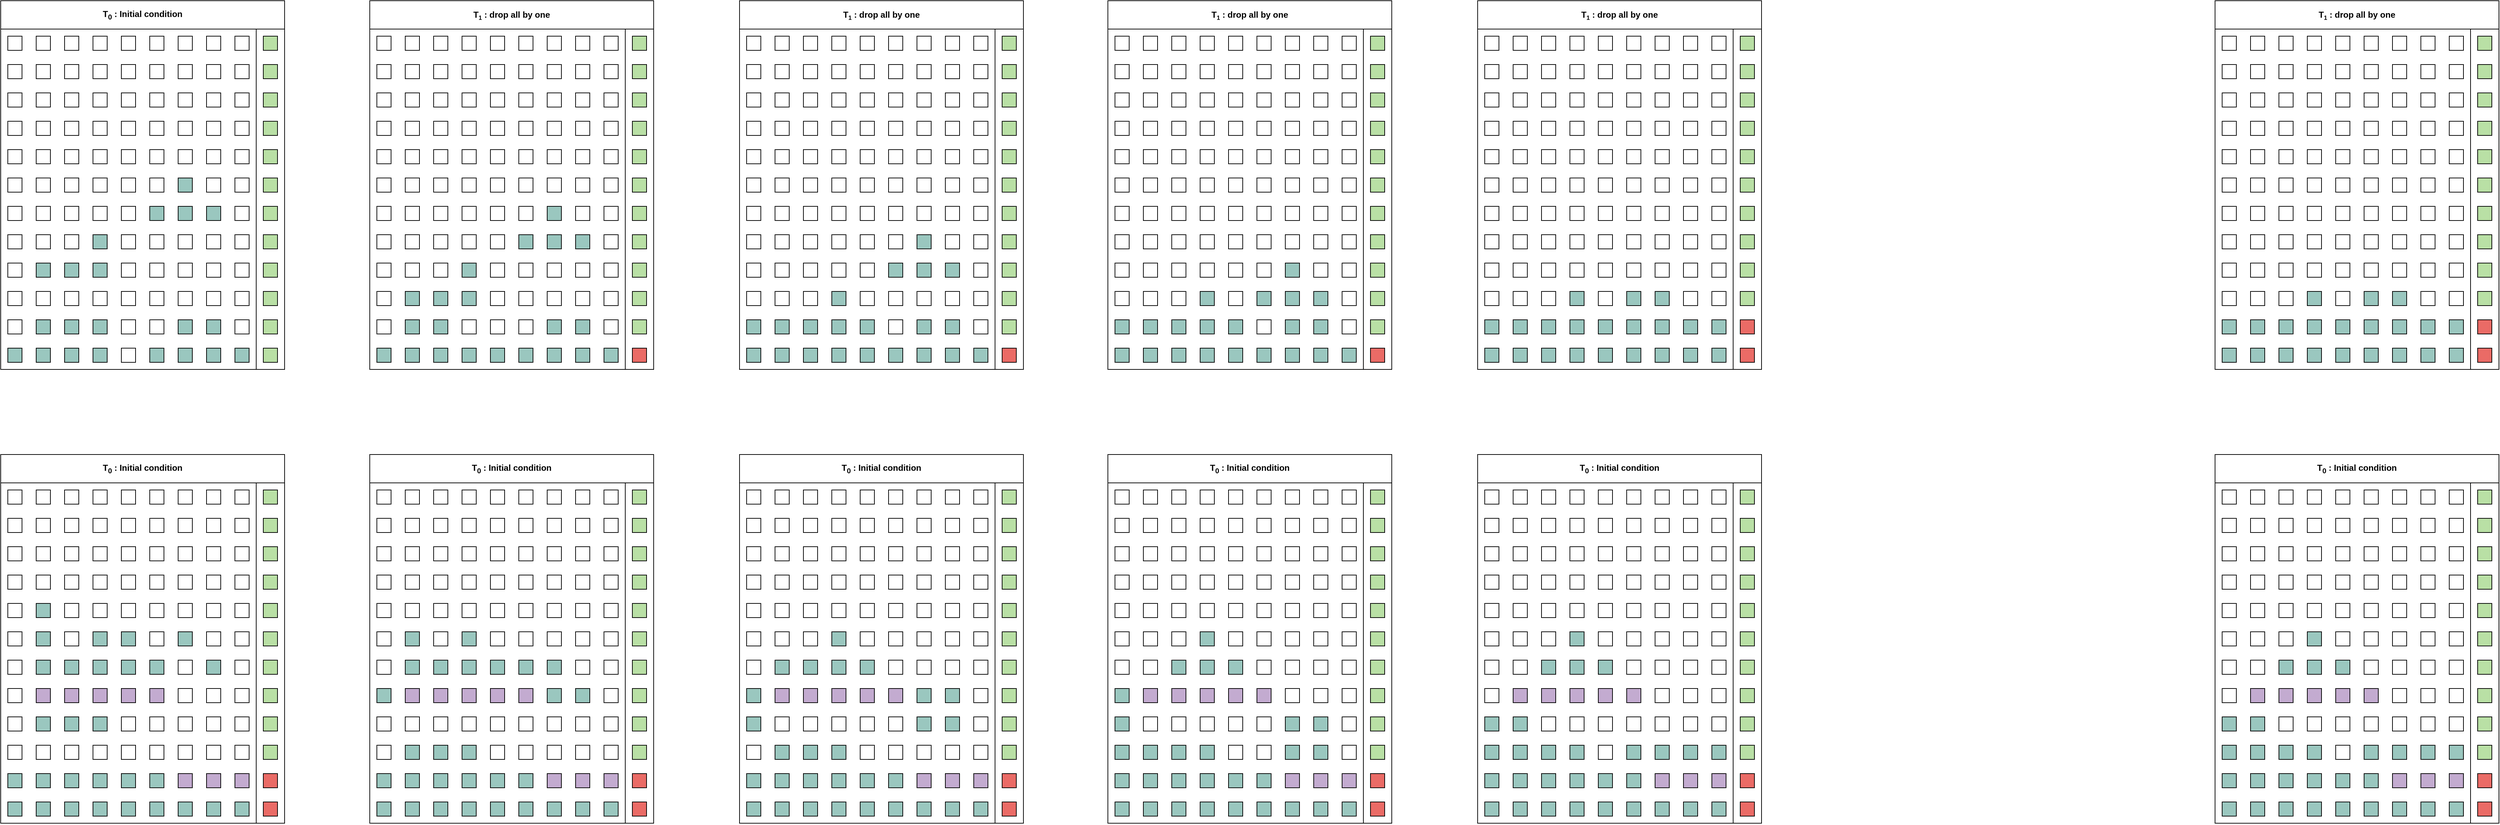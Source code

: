<mxfile version="20.6.2" type="device"><diagram id="V4w2Qxrhjb4ovuG417il" name="Page-1"><mxGraphModel dx="812" dy="578" grid="1" gridSize="10" guides="1" tooltips="1" connect="1" arrows="1" fold="1" page="1" pageScale="1" pageWidth="827" pageHeight="1169" math="0" shadow="0"><root><mxCell id="0"/><mxCell id="1" parent="0"/><mxCell id="rOaDZRPXaQLE2gs8ZGUJ-1" value="T&lt;sub&gt;0&lt;/sub&gt; : Initial condition" style="swimlane;whiteSpace=wrap;html=1;startSize=40;" vertex="1" parent="1"><mxGeometry width="400" height="520" as="geometry"/></mxCell><mxCell id="rOaDZRPXaQLE2gs8ZGUJ-2" value="" style="rounded=0;whiteSpace=wrap;html=1;fillColor=#9AC7BF;" vertex="1" parent="rOaDZRPXaQLE2gs8ZGUJ-1"><mxGeometry x="50" y="490" width="20" height="20" as="geometry"/></mxCell><mxCell id="rOaDZRPXaQLE2gs8ZGUJ-3" value="" style="rounded=0;whiteSpace=wrap;html=1;fillColor=#9AC7BF;" vertex="1" parent="rOaDZRPXaQLE2gs8ZGUJ-1"><mxGeometry x="90" y="490" width="20" height="20" as="geometry"/></mxCell><mxCell id="rOaDZRPXaQLE2gs8ZGUJ-4" value="" style="rounded=0;whiteSpace=wrap;html=1;fillColor=#9AC7BF;" vertex="1" parent="rOaDZRPXaQLE2gs8ZGUJ-1"><mxGeometry x="90" y="450" width="20" height="20" as="geometry"/></mxCell><mxCell id="rOaDZRPXaQLE2gs8ZGUJ-5" value="" style="rounded=0;whiteSpace=wrap;html=1;fillColor=#9AC7BF;" vertex="1" parent="rOaDZRPXaQLE2gs8ZGUJ-1"><mxGeometry x="50" y="450" width="20" height="20" as="geometry"/></mxCell><mxCell id="rOaDZRPXaQLE2gs8ZGUJ-6" value="" style="rounded=0;whiteSpace=wrap;html=1;" vertex="1" parent="rOaDZRPXaQLE2gs8ZGUJ-1"><mxGeometry x="10" y="450" width="20" height="20" as="geometry"/></mxCell><mxCell id="rOaDZRPXaQLE2gs8ZGUJ-7" value="" style="rounded=0;whiteSpace=wrap;html=1;" vertex="1" parent="rOaDZRPXaQLE2gs8ZGUJ-1"><mxGeometry x="170" y="490" width="20" height="20" as="geometry"/></mxCell><mxCell id="rOaDZRPXaQLE2gs8ZGUJ-8" value="" style="rounded=0;whiteSpace=wrap;html=1;fillColor=#9AC7BF;" vertex="1" parent="rOaDZRPXaQLE2gs8ZGUJ-1"><mxGeometry x="210" y="490" width="20" height="20" as="geometry"/></mxCell><mxCell id="rOaDZRPXaQLE2gs8ZGUJ-9" value="" style="rounded=0;whiteSpace=wrap;html=1;" vertex="1" parent="rOaDZRPXaQLE2gs8ZGUJ-1"><mxGeometry x="210" y="450" width="20" height="20" as="geometry"/></mxCell><mxCell id="rOaDZRPXaQLE2gs8ZGUJ-10" value="" style="rounded=0;whiteSpace=wrap;html=1;" vertex="1" parent="rOaDZRPXaQLE2gs8ZGUJ-1"><mxGeometry x="170" y="450" width="20" height="20" as="geometry"/></mxCell><mxCell id="rOaDZRPXaQLE2gs8ZGUJ-11" value="" style="rounded=0;whiteSpace=wrap;html=1;fillColor=#9AC7BF;" vertex="1" parent="rOaDZRPXaQLE2gs8ZGUJ-1"><mxGeometry x="130" y="450" width="20" height="20" as="geometry"/></mxCell><mxCell id="rOaDZRPXaQLE2gs8ZGUJ-12" value="" style="rounded=0;whiteSpace=wrap;html=1;fillColor=#9AC7BF;" vertex="1" parent="rOaDZRPXaQLE2gs8ZGUJ-1"><mxGeometry x="130" y="490" width="20" height="20" as="geometry"/></mxCell><mxCell id="rOaDZRPXaQLE2gs8ZGUJ-13" value="" style="rounded=0;whiteSpace=wrap;html=1;fillColor=#9AC7BF;" vertex="1" parent="rOaDZRPXaQLE2gs8ZGUJ-1"><mxGeometry x="290" y="490" width="20" height="20" as="geometry"/></mxCell><mxCell id="rOaDZRPXaQLE2gs8ZGUJ-14" value="" style="rounded=0;whiteSpace=wrap;html=1;fillColor=#9AC7BF;" vertex="1" parent="rOaDZRPXaQLE2gs8ZGUJ-1"><mxGeometry x="330" y="490" width="20" height="20" as="geometry"/></mxCell><mxCell id="rOaDZRPXaQLE2gs8ZGUJ-15" value="" style="rounded=0;whiteSpace=wrap;html=1;" vertex="1" parent="rOaDZRPXaQLE2gs8ZGUJ-1"><mxGeometry x="330" y="450" width="20" height="20" as="geometry"/></mxCell><mxCell id="rOaDZRPXaQLE2gs8ZGUJ-16" value="" style="rounded=0;whiteSpace=wrap;html=1;fillColor=#9AC7BF;" vertex="1" parent="rOaDZRPXaQLE2gs8ZGUJ-1"><mxGeometry x="290" y="450" width="20" height="20" as="geometry"/></mxCell><mxCell id="rOaDZRPXaQLE2gs8ZGUJ-17" value="" style="rounded=0;whiteSpace=wrap;html=1;fillColor=#9AC7BF;" vertex="1" parent="rOaDZRPXaQLE2gs8ZGUJ-1"><mxGeometry x="250" y="450" width="20" height="20" as="geometry"/></mxCell><mxCell id="rOaDZRPXaQLE2gs8ZGUJ-18" value="" style="rounded=0;whiteSpace=wrap;html=1;fillColor=#9AC7BF;" vertex="1" parent="rOaDZRPXaQLE2gs8ZGUJ-1"><mxGeometry x="250" y="490" width="20" height="20" as="geometry"/></mxCell><mxCell id="rOaDZRPXaQLE2gs8ZGUJ-19" value="" style="rounded=0;whiteSpace=wrap;html=1;" vertex="1" parent="rOaDZRPXaQLE2gs8ZGUJ-1"><mxGeometry x="50" y="410" width="20" height="20" as="geometry"/></mxCell><mxCell id="rOaDZRPXaQLE2gs8ZGUJ-20" value="" style="rounded=0;whiteSpace=wrap;html=1;" vertex="1" parent="rOaDZRPXaQLE2gs8ZGUJ-1"><mxGeometry x="90" y="410" width="20" height="20" as="geometry"/></mxCell><mxCell id="rOaDZRPXaQLE2gs8ZGUJ-21" value="" style="rounded=0;whiteSpace=wrap;html=1;fillColor=#9AC7BF;" vertex="1" parent="rOaDZRPXaQLE2gs8ZGUJ-1"><mxGeometry x="90" y="370" width="20" height="20" as="geometry"/></mxCell><mxCell id="rOaDZRPXaQLE2gs8ZGUJ-22" value="" style="rounded=0;whiteSpace=wrap;html=1;fillColor=#9AC7BF;" vertex="1" parent="rOaDZRPXaQLE2gs8ZGUJ-1"><mxGeometry x="50" y="370" width="20" height="20" as="geometry"/></mxCell><mxCell id="rOaDZRPXaQLE2gs8ZGUJ-23" value="" style="rounded=0;whiteSpace=wrap;html=1;" vertex="1" parent="rOaDZRPXaQLE2gs8ZGUJ-1"><mxGeometry x="10" y="370" width="20" height="20" as="geometry"/></mxCell><mxCell id="rOaDZRPXaQLE2gs8ZGUJ-24" value="" style="rounded=0;whiteSpace=wrap;html=1;" vertex="1" parent="rOaDZRPXaQLE2gs8ZGUJ-1"><mxGeometry x="170" y="410" width="20" height="20" as="geometry"/></mxCell><mxCell id="rOaDZRPXaQLE2gs8ZGUJ-25" value="" style="rounded=0;whiteSpace=wrap;html=1;" vertex="1" parent="rOaDZRPXaQLE2gs8ZGUJ-1"><mxGeometry x="210" y="410" width="20" height="20" as="geometry"/></mxCell><mxCell id="rOaDZRPXaQLE2gs8ZGUJ-26" value="" style="rounded=0;whiteSpace=wrap;html=1;" vertex="1" parent="rOaDZRPXaQLE2gs8ZGUJ-1"><mxGeometry x="210" y="370" width="20" height="20" as="geometry"/></mxCell><mxCell id="rOaDZRPXaQLE2gs8ZGUJ-27" value="" style="rounded=0;whiteSpace=wrap;html=1;" vertex="1" parent="rOaDZRPXaQLE2gs8ZGUJ-1"><mxGeometry x="170" y="370" width="20" height="20" as="geometry"/></mxCell><mxCell id="rOaDZRPXaQLE2gs8ZGUJ-28" value="" style="rounded=0;whiteSpace=wrap;html=1;fillColor=#9AC7BF;" vertex="1" parent="rOaDZRPXaQLE2gs8ZGUJ-1"><mxGeometry x="130" y="370" width="20" height="20" as="geometry"/></mxCell><mxCell id="rOaDZRPXaQLE2gs8ZGUJ-29" value="" style="rounded=0;whiteSpace=wrap;html=1;" vertex="1" parent="rOaDZRPXaQLE2gs8ZGUJ-1"><mxGeometry x="130" y="410" width="20" height="20" as="geometry"/></mxCell><mxCell id="rOaDZRPXaQLE2gs8ZGUJ-30" value="" style="rounded=0;whiteSpace=wrap;html=1;" vertex="1" parent="rOaDZRPXaQLE2gs8ZGUJ-1"><mxGeometry x="290" y="410" width="20" height="20" as="geometry"/></mxCell><mxCell id="rOaDZRPXaQLE2gs8ZGUJ-31" value="" style="rounded=0;whiteSpace=wrap;html=1;" vertex="1" parent="rOaDZRPXaQLE2gs8ZGUJ-1"><mxGeometry x="330" y="410" width="20" height="20" as="geometry"/></mxCell><mxCell id="rOaDZRPXaQLE2gs8ZGUJ-32" value="" style="rounded=0;whiteSpace=wrap;html=1;" vertex="1" parent="rOaDZRPXaQLE2gs8ZGUJ-1"><mxGeometry x="330" y="370" width="20" height="20" as="geometry"/></mxCell><mxCell id="rOaDZRPXaQLE2gs8ZGUJ-33" value="" style="rounded=0;whiteSpace=wrap;html=1;" vertex="1" parent="rOaDZRPXaQLE2gs8ZGUJ-1"><mxGeometry x="290" y="370" width="20" height="20" as="geometry"/></mxCell><mxCell id="rOaDZRPXaQLE2gs8ZGUJ-34" value="" style="rounded=0;whiteSpace=wrap;html=1;" vertex="1" parent="rOaDZRPXaQLE2gs8ZGUJ-1"><mxGeometry x="250" y="370" width="20" height="20" as="geometry"/></mxCell><mxCell id="rOaDZRPXaQLE2gs8ZGUJ-35" value="" style="rounded=0;whiteSpace=wrap;html=1;" vertex="1" parent="rOaDZRPXaQLE2gs8ZGUJ-1"><mxGeometry x="250" y="410" width="20" height="20" as="geometry"/></mxCell><mxCell id="rOaDZRPXaQLE2gs8ZGUJ-36" value="" style="rounded=0;whiteSpace=wrap;html=1;" vertex="1" parent="rOaDZRPXaQLE2gs8ZGUJ-1"><mxGeometry x="10" y="410" width="20" height="20" as="geometry"/></mxCell><mxCell id="rOaDZRPXaQLE2gs8ZGUJ-37" value="" style="rounded=0;whiteSpace=wrap;html=1;" vertex="1" parent="rOaDZRPXaQLE2gs8ZGUJ-1"><mxGeometry x="50" y="330" width="20" height="20" as="geometry"/></mxCell><mxCell id="rOaDZRPXaQLE2gs8ZGUJ-38" value="" style="rounded=0;whiteSpace=wrap;html=1;" vertex="1" parent="rOaDZRPXaQLE2gs8ZGUJ-1"><mxGeometry x="90" y="330" width="20" height="20" as="geometry"/></mxCell><mxCell id="rOaDZRPXaQLE2gs8ZGUJ-39" value="" style="rounded=0;whiteSpace=wrap;html=1;" vertex="1" parent="rOaDZRPXaQLE2gs8ZGUJ-1"><mxGeometry x="90" y="290" width="20" height="20" as="geometry"/></mxCell><mxCell id="rOaDZRPXaQLE2gs8ZGUJ-40" value="" style="rounded=0;whiteSpace=wrap;html=1;" vertex="1" parent="rOaDZRPXaQLE2gs8ZGUJ-1"><mxGeometry x="50" y="290" width="20" height="20" as="geometry"/></mxCell><mxCell id="rOaDZRPXaQLE2gs8ZGUJ-41" value="" style="rounded=0;whiteSpace=wrap;html=1;" vertex="1" parent="rOaDZRPXaQLE2gs8ZGUJ-1"><mxGeometry x="10" y="290" width="20" height="20" as="geometry"/></mxCell><mxCell id="rOaDZRPXaQLE2gs8ZGUJ-42" value="" style="rounded=0;whiteSpace=wrap;html=1;" vertex="1" parent="rOaDZRPXaQLE2gs8ZGUJ-1"><mxGeometry x="170" y="330" width="20" height="20" as="geometry"/></mxCell><mxCell id="rOaDZRPXaQLE2gs8ZGUJ-43" value="" style="rounded=0;whiteSpace=wrap;html=1;" vertex="1" parent="rOaDZRPXaQLE2gs8ZGUJ-1"><mxGeometry x="210" y="330" width="20" height="20" as="geometry"/></mxCell><mxCell id="rOaDZRPXaQLE2gs8ZGUJ-44" value="" style="rounded=0;whiteSpace=wrap;html=1;fillColor=#9AC7BF;" vertex="1" parent="rOaDZRPXaQLE2gs8ZGUJ-1"><mxGeometry x="210" y="290" width="20" height="20" as="geometry"/></mxCell><mxCell id="rOaDZRPXaQLE2gs8ZGUJ-45" value="" style="rounded=0;whiteSpace=wrap;html=1;" vertex="1" parent="rOaDZRPXaQLE2gs8ZGUJ-1"><mxGeometry x="170" y="290" width="20" height="20" as="geometry"/></mxCell><mxCell id="rOaDZRPXaQLE2gs8ZGUJ-46" value="" style="rounded=0;whiteSpace=wrap;html=1;" vertex="1" parent="rOaDZRPXaQLE2gs8ZGUJ-1"><mxGeometry x="130" y="290" width="20" height="20" as="geometry"/></mxCell><mxCell id="rOaDZRPXaQLE2gs8ZGUJ-48" value="" style="rounded=0;whiteSpace=wrap;html=1;" vertex="1" parent="rOaDZRPXaQLE2gs8ZGUJ-1"><mxGeometry x="290" y="330" width="20" height="20" as="geometry"/></mxCell><mxCell id="rOaDZRPXaQLE2gs8ZGUJ-49" value="" style="rounded=0;whiteSpace=wrap;html=1;" vertex="1" parent="rOaDZRPXaQLE2gs8ZGUJ-1"><mxGeometry x="330" y="330" width="20" height="20" as="geometry"/></mxCell><mxCell id="rOaDZRPXaQLE2gs8ZGUJ-50" value="" style="rounded=0;whiteSpace=wrap;html=1;" vertex="1" parent="rOaDZRPXaQLE2gs8ZGUJ-1"><mxGeometry x="330" y="290" width="20" height="20" as="geometry"/></mxCell><mxCell id="rOaDZRPXaQLE2gs8ZGUJ-51" value="" style="rounded=0;whiteSpace=wrap;html=1;fillColor=#9AC7BF;" vertex="1" parent="rOaDZRPXaQLE2gs8ZGUJ-1"><mxGeometry x="290" y="290" width="20" height="20" as="geometry"/></mxCell><mxCell id="rOaDZRPXaQLE2gs8ZGUJ-52" value="" style="rounded=0;whiteSpace=wrap;html=1;fillColor=#9AC7BF;" vertex="1" parent="rOaDZRPXaQLE2gs8ZGUJ-1"><mxGeometry x="250" y="290" width="20" height="20" as="geometry"/></mxCell><mxCell id="rOaDZRPXaQLE2gs8ZGUJ-53" value="" style="rounded=0;whiteSpace=wrap;html=1;" vertex="1" parent="rOaDZRPXaQLE2gs8ZGUJ-1"><mxGeometry x="250" y="330" width="20" height="20" as="geometry"/></mxCell><mxCell id="rOaDZRPXaQLE2gs8ZGUJ-54" value="" style="rounded=0;whiteSpace=wrap;html=1;" vertex="1" parent="rOaDZRPXaQLE2gs8ZGUJ-1"><mxGeometry x="50" y="250" width="20" height="20" as="geometry"/></mxCell><mxCell id="rOaDZRPXaQLE2gs8ZGUJ-55" value="" style="rounded=0;whiteSpace=wrap;html=1;" vertex="1" parent="rOaDZRPXaQLE2gs8ZGUJ-1"><mxGeometry x="90" y="250" width="20" height="20" as="geometry"/></mxCell><mxCell id="rOaDZRPXaQLE2gs8ZGUJ-56" value="" style="rounded=0;whiteSpace=wrap;html=1;" vertex="1" parent="rOaDZRPXaQLE2gs8ZGUJ-1"><mxGeometry x="90" y="210" width="20" height="20" as="geometry"/></mxCell><mxCell id="rOaDZRPXaQLE2gs8ZGUJ-57" value="" style="rounded=0;whiteSpace=wrap;html=1;" vertex="1" parent="rOaDZRPXaQLE2gs8ZGUJ-1"><mxGeometry x="50" y="210" width="20" height="20" as="geometry"/></mxCell><mxCell id="rOaDZRPXaQLE2gs8ZGUJ-58" value="" style="rounded=0;whiteSpace=wrap;html=1;" vertex="1" parent="rOaDZRPXaQLE2gs8ZGUJ-1"><mxGeometry x="10" y="210" width="20" height="20" as="geometry"/></mxCell><mxCell id="rOaDZRPXaQLE2gs8ZGUJ-59" value="" style="rounded=0;whiteSpace=wrap;html=1;" vertex="1" parent="rOaDZRPXaQLE2gs8ZGUJ-1"><mxGeometry x="170" y="250" width="20" height="20" as="geometry"/></mxCell><mxCell id="rOaDZRPXaQLE2gs8ZGUJ-60" value="" style="rounded=0;whiteSpace=wrap;html=1;" vertex="1" parent="rOaDZRPXaQLE2gs8ZGUJ-1"><mxGeometry x="210" y="250" width="20" height="20" as="geometry"/></mxCell><mxCell id="rOaDZRPXaQLE2gs8ZGUJ-61" value="" style="rounded=0;whiteSpace=wrap;html=1;" vertex="1" parent="rOaDZRPXaQLE2gs8ZGUJ-1"><mxGeometry x="210" y="210" width="20" height="20" as="geometry"/></mxCell><mxCell id="rOaDZRPXaQLE2gs8ZGUJ-62" value="" style="rounded=0;whiteSpace=wrap;html=1;" vertex="1" parent="rOaDZRPXaQLE2gs8ZGUJ-1"><mxGeometry x="170" y="210" width="20" height="20" as="geometry"/></mxCell><mxCell id="rOaDZRPXaQLE2gs8ZGUJ-63" value="" style="rounded=0;whiteSpace=wrap;html=1;" vertex="1" parent="rOaDZRPXaQLE2gs8ZGUJ-1"><mxGeometry x="130" y="210" width="20" height="20" as="geometry"/></mxCell><mxCell id="rOaDZRPXaQLE2gs8ZGUJ-64" value="" style="rounded=0;whiteSpace=wrap;html=1;" vertex="1" parent="rOaDZRPXaQLE2gs8ZGUJ-1"><mxGeometry x="130" y="250" width="20" height="20" as="geometry"/></mxCell><mxCell id="rOaDZRPXaQLE2gs8ZGUJ-65" value="" style="rounded=0;whiteSpace=wrap;html=1;" vertex="1" parent="rOaDZRPXaQLE2gs8ZGUJ-1"><mxGeometry x="290" y="250" width="20" height="20" as="geometry"/></mxCell><mxCell id="rOaDZRPXaQLE2gs8ZGUJ-66" value="" style="rounded=0;whiteSpace=wrap;html=1;" vertex="1" parent="rOaDZRPXaQLE2gs8ZGUJ-1"><mxGeometry x="330" y="250" width="20" height="20" as="geometry"/></mxCell><mxCell id="rOaDZRPXaQLE2gs8ZGUJ-67" value="" style="rounded=0;whiteSpace=wrap;html=1;" vertex="1" parent="rOaDZRPXaQLE2gs8ZGUJ-1"><mxGeometry x="330" y="210" width="20" height="20" as="geometry"/></mxCell><mxCell id="rOaDZRPXaQLE2gs8ZGUJ-68" value="" style="rounded=0;whiteSpace=wrap;html=1;" vertex="1" parent="rOaDZRPXaQLE2gs8ZGUJ-1"><mxGeometry x="290" y="210" width="20" height="20" as="geometry"/></mxCell><mxCell id="rOaDZRPXaQLE2gs8ZGUJ-69" value="" style="rounded=0;whiteSpace=wrap;html=1;" vertex="1" parent="rOaDZRPXaQLE2gs8ZGUJ-1"><mxGeometry x="250" y="210" width="20" height="20" as="geometry"/></mxCell><mxCell id="rOaDZRPXaQLE2gs8ZGUJ-70" value="" style="rounded=0;whiteSpace=wrap;html=1;fillColor=#9AC7BF;" vertex="1" parent="rOaDZRPXaQLE2gs8ZGUJ-1"><mxGeometry x="250" y="250" width="20" height="20" as="geometry"/></mxCell><mxCell id="rOaDZRPXaQLE2gs8ZGUJ-71" value="" style="rounded=0;whiteSpace=wrap;html=1;" vertex="1" parent="rOaDZRPXaQLE2gs8ZGUJ-1"><mxGeometry x="10" y="250" width="20" height="20" as="geometry"/></mxCell><mxCell id="rOaDZRPXaQLE2gs8ZGUJ-72" value="" style="rounded=0;whiteSpace=wrap;html=1;" vertex="1" parent="rOaDZRPXaQLE2gs8ZGUJ-1"><mxGeometry x="10" y="330" width="20" height="20" as="geometry"/></mxCell><mxCell id="rOaDZRPXaQLE2gs8ZGUJ-73" value="" style="rounded=0;whiteSpace=wrap;html=1;" vertex="1" parent="rOaDZRPXaQLE2gs8ZGUJ-1"><mxGeometry x="50" y="170" width="20" height="20" as="geometry"/></mxCell><mxCell id="rOaDZRPXaQLE2gs8ZGUJ-74" value="" style="rounded=0;whiteSpace=wrap;html=1;" vertex="1" parent="rOaDZRPXaQLE2gs8ZGUJ-1"><mxGeometry x="90" y="170" width="20" height="20" as="geometry"/></mxCell><mxCell id="rOaDZRPXaQLE2gs8ZGUJ-75" value="" style="rounded=0;whiteSpace=wrap;html=1;" vertex="1" parent="rOaDZRPXaQLE2gs8ZGUJ-1"><mxGeometry x="90" y="130" width="20" height="20" as="geometry"/></mxCell><mxCell id="rOaDZRPXaQLE2gs8ZGUJ-76" value="" style="rounded=0;whiteSpace=wrap;html=1;" vertex="1" parent="rOaDZRPXaQLE2gs8ZGUJ-1"><mxGeometry x="50" y="130" width="20" height="20" as="geometry"/></mxCell><mxCell id="rOaDZRPXaQLE2gs8ZGUJ-77" value="" style="rounded=0;whiteSpace=wrap;html=1;" vertex="1" parent="rOaDZRPXaQLE2gs8ZGUJ-1"><mxGeometry x="10" y="130" width="20" height="20" as="geometry"/></mxCell><mxCell id="rOaDZRPXaQLE2gs8ZGUJ-78" value="" style="rounded=0;whiteSpace=wrap;html=1;" vertex="1" parent="rOaDZRPXaQLE2gs8ZGUJ-1"><mxGeometry x="170" y="170" width="20" height="20" as="geometry"/></mxCell><mxCell id="rOaDZRPXaQLE2gs8ZGUJ-79" value="" style="rounded=0;whiteSpace=wrap;html=1;" vertex="1" parent="rOaDZRPXaQLE2gs8ZGUJ-1"><mxGeometry x="210" y="170" width="20" height="20" as="geometry"/></mxCell><mxCell id="rOaDZRPXaQLE2gs8ZGUJ-80" value="" style="rounded=0;whiteSpace=wrap;html=1;" vertex="1" parent="rOaDZRPXaQLE2gs8ZGUJ-1"><mxGeometry x="210" y="130" width="20" height="20" as="geometry"/></mxCell><mxCell id="rOaDZRPXaQLE2gs8ZGUJ-81" value="" style="rounded=0;whiteSpace=wrap;html=1;" vertex="1" parent="rOaDZRPXaQLE2gs8ZGUJ-1"><mxGeometry x="170" y="130" width="20" height="20" as="geometry"/></mxCell><mxCell id="rOaDZRPXaQLE2gs8ZGUJ-82" value="" style="rounded=0;whiteSpace=wrap;html=1;" vertex="1" parent="rOaDZRPXaQLE2gs8ZGUJ-1"><mxGeometry x="130" y="130" width="20" height="20" as="geometry"/></mxCell><mxCell id="rOaDZRPXaQLE2gs8ZGUJ-83" value="" style="rounded=0;whiteSpace=wrap;html=1;" vertex="1" parent="rOaDZRPXaQLE2gs8ZGUJ-1"><mxGeometry x="130" y="170" width="20" height="20" as="geometry"/></mxCell><mxCell id="rOaDZRPXaQLE2gs8ZGUJ-84" value="" style="rounded=0;whiteSpace=wrap;html=1;" vertex="1" parent="rOaDZRPXaQLE2gs8ZGUJ-1"><mxGeometry x="290" y="170" width="20" height="20" as="geometry"/></mxCell><mxCell id="rOaDZRPXaQLE2gs8ZGUJ-85" value="" style="rounded=0;whiteSpace=wrap;html=1;" vertex="1" parent="rOaDZRPXaQLE2gs8ZGUJ-1"><mxGeometry x="330" y="170" width="20" height="20" as="geometry"/></mxCell><mxCell id="rOaDZRPXaQLE2gs8ZGUJ-86" value="" style="rounded=0;whiteSpace=wrap;html=1;" vertex="1" parent="rOaDZRPXaQLE2gs8ZGUJ-1"><mxGeometry x="330" y="130" width="20" height="20" as="geometry"/></mxCell><mxCell id="rOaDZRPXaQLE2gs8ZGUJ-87" value="" style="rounded=0;whiteSpace=wrap;html=1;" vertex="1" parent="rOaDZRPXaQLE2gs8ZGUJ-1"><mxGeometry x="290" y="130" width="20" height="20" as="geometry"/></mxCell><mxCell id="rOaDZRPXaQLE2gs8ZGUJ-88" value="" style="rounded=0;whiteSpace=wrap;html=1;" vertex="1" parent="rOaDZRPXaQLE2gs8ZGUJ-1"><mxGeometry x="250" y="130" width="20" height="20" as="geometry"/></mxCell><mxCell id="rOaDZRPXaQLE2gs8ZGUJ-89" value="" style="rounded=0;whiteSpace=wrap;html=1;" vertex="1" parent="rOaDZRPXaQLE2gs8ZGUJ-1"><mxGeometry x="250" y="170" width="20" height="20" as="geometry"/></mxCell><mxCell id="rOaDZRPXaQLE2gs8ZGUJ-90" value="" style="rounded=0;whiteSpace=wrap;html=1;" vertex="1" parent="rOaDZRPXaQLE2gs8ZGUJ-1"><mxGeometry x="50" y="90" width="20" height="20" as="geometry"/></mxCell><mxCell id="rOaDZRPXaQLE2gs8ZGUJ-91" value="" style="rounded=0;whiteSpace=wrap;html=1;" vertex="1" parent="rOaDZRPXaQLE2gs8ZGUJ-1"><mxGeometry x="90" y="90" width="20" height="20" as="geometry"/></mxCell><mxCell id="rOaDZRPXaQLE2gs8ZGUJ-92" value="" style="rounded=0;whiteSpace=wrap;html=1;" vertex="1" parent="rOaDZRPXaQLE2gs8ZGUJ-1"><mxGeometry x="90" y="50" width="20" height="20" as="geometry"/></mxCell><mxCell id="rOaDZRPXaQLE2gs8ZGUJ-93" value="" style="rounded=0;whiteSpace=wrap;html=1;" vertex="1" parent="rOaDZRPXaQLE2gs8ZGUJ-1"><mxGeometry x="50" y="50" width="20" height="20" as="geometry"/></mxCell><mxCell id="rOaDZRPXaQLE2gs8ZGUJ-94" value="" style="rounded=0;whiteSpace=wrap;html=1;" vertex="1" parent="rOaDZRPXaQLE2gs8ZGUJ-1"><mxGeometry x="10" y="50" width="20" height="20" as="geometry"/></mxCell><mxCell id="rOaDZRPXaQLE2gs8ZGUJ-95" value="" style="rounded=0;whiteSpace=wrap;html=1;" vertex="1" parent="rOaDZRPXaQLE2gs8ZGUJ-1"><mxGeometry x="170" y="90" width="20" height="20" as="geometry"/></mxCell><mxCell id="rOaDZRPXaQLE2gs8ZGUJ-96" value="" style="rounded=0;whiteSpace=wrap;html=1;" vertex="1" parent="rOaDZRPXaQLE2gs8ZGUJ-1"><mxGeometry x="210" y="90" width="20" height="20" as="geometry"/></mxCell><mxCell id="rOaDZRPXaQLE2gs8ZGUJ-97" value="" style="rounded=0;whiteSpace=wrap;html=1;" vertex="1" parent="rOaDZRPXaQLE2gs8ZGUJ-1"><mxGeometry x="210" y="50" width="20" height="20" as="geometry"/></mxCell><mxCell id="rOaDZRPXaQLE2gs8ZGUJ-98" value="" style="rounded=0;whiteSpace=wrap;html=1;" vertex="1" parent="rOaDZRPXaQLE2gs8ZGUJ-1"><mxGeometry x="170" y="50" width="20" height="20" as="geometry"/></mxCell><mxCell id="rOaDZRPXaQLE2gs8ZGUJ-99" value="" style="rounded=0;whiteSpace=wrap;html=1;" vertex="1" parent="rOaDZRPXaQLE2gs8ZGUJ-1"><mxGeometry x="130" y="50" width="20" height="20" as="geometry"/></mxCell><mxCell id="rOaDZRPXaQLE2gs8ZGUJ-100" value="" style="rounded=0;whiteSpace=wrap;html=1;" vertex="1" parent="rOaDZRPXaQLE2gs8ZGUJ-1"><mxGeometry x="130" y="90" width="20" height="20" as="geometry"/></mxCell><mxCell id="rOaDZRPXaQLE2gs8ZGUJ-101" value="" style="rounded=0;whiteSpace=wrap;html=1;" vertex="1" parent="rOaDZRPXaQLE2gs8ZGUJ-1"><mxGeometry x="290" y="90" width="20" height="20" as="geometry"/></mxCell><mxCell id="rOaDZRPXaQLE2gs8ZGUJ-102" value="" style="rounded=0;whiteSpace=wrap;html=1;" vertex="1" parent="rOaDZRPXaQLE2gs8ZGUJ-1"><mxGeometry x="330" y="90" width="20" height="20" as="geometry"/></mxCell><mxCell id="rOaDZRPXaQLE2gs8ZGUJ-103" value="" style="rounded=0;whiteSpace=wrap;html=1;" vertex="1" parent="rOaDZRPXaQLE2gs8ZGUJ-1"><mxGeometry x="330" y="50" width="20" height="20" as="geometry"/></mxCell><mxCell id="rOaDZRPXaQLE2gs8ZGUJ-104" value="" style="rounded=0;whiteSpace=wrap;html=1;" vertex="1" parent="rOaDZRPXaQLE2gs8ZGUJ-1"><mxGeometry x="290" y="50" width="20" height="20" as="geometry"/></mxCell><mxCell id="rOaDZRPXaQLE2gs8ZGUJ-105" value="" style="rounded=0;whiteSpace=wrap;html=1;" vertex="1" parent="rOaDZRPXaQLE2gs8ZGUJ-1"><mxGeometry x="250" y="50" width="20" height="20" as="geometry"/></mxCell><mxCell id="rOaDZRPXaQLE2gs8ZGUJ-106" value="" style="rounded=0;whiteSpace=wrap;html=1;" vertex="1" parent="rOaDZRPXaQLE2gs8ZGUJ-1"><mxGeometry x="250" y="90" width="20" height="20" as="geometry"/></mxCell><mxCell id="rOaDZRPXaQLE2gs8ZGUJ-107" value="" style="rounded=0;whiteSpace=wrap;html=1;" vertex="1" parent="rOaDZRPXaQLE2gs8ZGUJ-1"><mxGeometry x="10" y="90" width="20" height="20" as="geometry"/></mxCell><mxCell id="rOaDZRPXaQLE2gs8ZGUJ-108" value="" style="rounded=0;whiteSpace=wrap;html=1;" vertex="1" parent="rOaDZRPXaQLE2gs8ZGUJ-1"><mxGeometry x="10" y="170" width="20" height="20" as="geometry"/></mxCell><mxCell id="rOaDZRPXaQLE2gs8ZGUJ-109" value="" style="rounded=0;whiteSpace=wrap;html=1;fillColor=#9AC7BF;" vertex="1" parent="rOaDZRPXaQLE2gs8ZGUJ-1"><mxGeometry x="10" y="490" width="20" height="20" as="geometry"/></mxCell><mxCell id="rOaDZRPXaQLE2gs8ZGUJ-110" value="" style="rounded=0;whiteSpace=wrap;html=1;fillColor=#B9E0A5;" vertex="1" parent="rOaDZRPXaQLE2gs8ZGUJ-1"><mxGeometry x="370" y="490" width="20" height="20" as="geometry"/></mxCell><mxCell id="rOaDZRPXaQLE2gs8ZGUJ-111" value="" style="rounded=0;whiteSpace=wrap;html=1;fillColor=#B9E0A5;" vertex="1" parent="rOaDZRPXaQLE2gs8ZGUJ-1"><mxGeometry x="370" y="450" width="20" height="20" as="geometry"/></mxCell><mxCell id="rOaDZRPXaQLE2gs8ZGUJ-112" value="" style="rounded=0;whiteSpace=wrap;html=1;fillColor=#B9E0A5;" vertex="1" parent="rOaDZRPXaQLE2gs8ZGUJ-1"><mxGeometry x="370" y="410" width="20" height="20" as="geometry"/></mxCell><mxCell id="rOaDZRPXaQLE2gs8ZGUJ-113" value="" style="rounded=0;whiteSpace=wrap;html=1;fillColor=#B9E0A5;" vertex="1" parent="rOaDZRPXaQLE2gs8ZGUJ-1"><mxGeometry x="370" y="370" width="20" height="20" as="geometry"/></mxCell><mxCell id="rOaDZRPXaQLE2gs8ZGUJ-114" value="" style="rounded=0;whiteSpace=wrap;html=1;fillColor=#B9E0A5;" vertex="1" parent="rOaDZRPXaQLE2gs8ZGUJ-1"><mxGeometry x="370" y="330" width="20" height="20" as="geometry"/></mxCell><mxCell id="rOaDZRPXaQLE2gs8ZGUJ-115" value="" style="rounded=0;whiteSpace=wrap;html=1;fillColor=#B9E0A5;" vertex="1" parent="rOaDZRPXaQLE2gs8ZGUJ-1"><mxGeometry x="370" y="290" width="20" height="20" as="geometry"/></mxCell><mxCell id="rOaDZRPXaQLE2gs8ZGUJ-116" value="" style="rounded=0;whiteSpace=wrap;html=1;fillColor=#B9E0A5;" vertex="1" parent="rOaDZRPXaQLE2gs8ZGUJ-1"><mxGeometry x="370" y="250" width="20" height="20" as="geometry"/></mxCell><mxCell id="rOaDZRPXaQLE2gs8ZGUJ-117" value="" style="rounded=0;whiteSpace=wrap;html=1;fillColor=#B9E0A5;" vertex="1" parent="rOaDZRPXaQLE2gs8ZGUJ-1"><mxGeometry x="370" y="210" width="20" height="20" as="geometry"/></mxCell><mxCell id="rOaDZRPXaQLE2gs8ZGUJ-118" value="" style="rounded=0;whiteSpace=wrap;html=1;fillColor=#B9E0A5;" vertex="1" parent="rOaDZRPXaQLE2gs8ZGUJ-1"><mxGeometry x="370" y="170" width="20" height="20" as="geometry"/></mxCell><mxCell id="rOaDZRPXaQLE2gs8ZGUJ-119" value="" style="rounded=0;whiteSpace=wrap;html=1;fillColor=#B9E0A5;" vertex="1" parent="rOaDZRPXaQLE2gs8ZGUJ-1"><mxGeometry x="370" y="130" width="20" height="20" as="geometry"/></mxCell><mxCell id="rOaDZRPXaQLE2gs8ZGUJ-120" value="" style="rounded=0;whiteSpace=wrap;html=1;fillColor=#B9E0A5;" vertex="1" parent="rOaDZRPXaQLE2gs8ZGUJ-1"><mxGeometry x="370" y="90" width="20" height="20" as="geometry"/></mxCell><mxCell id="rOaDZRPXaQLE2gs8ZGUJ-121" value="" style="rounded=0;whiteSpace=wrap;html=1;fillColor=#B9E0A5;" vertex="1" parent="rOaDZRPXaQLE2gs8ZGUJ-1"><mxGeometry x="370" y="50" width="20" height="20" as="geometry"/></mxCell><mxCell id="rOaDZRPXaQLE2gs8ZGUJ-122" value="" style="endArrow=none;html=1;rounded=0;" edge="1" parent="rOaDZRPXaQLE2gs8ZGUJ-1"><mxGeometry width="50" height="50" relative="1" as="geometry"><mxPoint x="360" y="520" as="sourcePoint"/><mxPoint x="360" y="40" as="targetPoint"/></mxGeometry></mxCell><mxCell id="rOaDZRPXaQLE2gs8ZGUJ-253" value="" style="rounded=0;whiteSpace=wrap;html=1;fillColor=#9AC7BF;" vertex="1" parent="rOaDZRPXaQLE2gs8ZGUJ-1"><mxGeometry x="130" y="330" width="20" height="20" as="geometry"/></mxCell><mxCell id="rOaDZRPXaQLE2gs8ZGUJ-123" value="T&lt;span style=&quot;font-size: 10px;&quot;&gt;&lt;sub&gt;1&lt;/sub&gt;&lt;/span&gt;&amp;nbsp;: drop all by one" style="swimlane;whiteSpace=wrap;html=1;startSize=40;" vertex="1" parent="1"><mxGeometry x="520" width="400" height="520" as="geometry"/></mxCell><mxCell id="rOaDZRPXaQLE2gs8ZGUJ-124" value="" style="rounded=0;whiteSpace=wrap;html=1;fillColor=#9AC7BF;" vertex="1" parent="rOaDZRPXaQLE2gs8ZGUJ-123"><mxGeometry x="50" y="490" width="20" height="20" as="geometry"/></mxCell><mxCell id="rOaDZRPXaQLE2gs8ZGUJ-125" value="" style="rounded=0;whiteSpace=wrap;html=1;fillColor=#9AC7BF;" vertex="1" parent="rOaDZRPXaQLE2gs8ZGUJ-123"><mxGeometry x="90" y="490" width="20" height="20" as="geometry"/></mxCell><mxCell id="rOaDZRPXaQLE2gs8ZGUJ-126" value="" style="rounded=0;whiteSpace=wrap;html=1;fillColor=#9AC7BF;" vertex="1" parent="rOaDZRPXaQLE2gs8ZGUJ-123"><mxGeometry x="90" y="450" width="20" height="20" as="geometry"/></mxCell><mxCell id="rOaDZRPXaQLE2gs8ZGUJ-127" value="" style="rounded=0;whiteSpace=wrap;html=1;fillColor=#9AC7BF;" vertex="1" parent="rOaDZRPXaQLE2gs8ZGUJ-123"><mxGeometry x="50" y="450" width="20" height="20" as="geometry"/></mxCell><mxCell id="rOaDZRPXaQLE2gs8ZGUJ-128" value="" style="rounded=0;whiteSpace=wrap;html=1;" vertex="1" parent="rOaDZRPXaQLE2gs8ZGUJ-123"><mxGeometry x="10" y="450" width="20" height="20" as="geometry"/></mxCell><mxCell id="rOaDZRPXaQLE2gs8ZGUJ-130" value="" style="rounded=0;whiteSpace=wrap;html=1;fillColor=#9AC7BF;" vertex="1" parent="rOaDZRPXaQLE2gs8ZGUJ-123"><mxGeometry x="210" y="490" width="20" height="20" as="geometry"/></mxCell><mxCell id="rOaDZRPXaQLE2gs8ZGUJ-131" value="" style="rounded=0;whiteSpace=wrap;html=1;" vertex="1" parent="rOaDZRPXaQLE2gs8ZGUJ-123"><mxGeometry x="210" y="450" width="20" height="20" as="geometry"/></mxCell><mxCell id="rOaDZRPXaQLE2gs8ZGUJ-132" value="" style="rounded=0;whiteSpace=wrap;html=1;" vertex="1" parent="rOaDZRPXaQLE2gs8ZGUJ-123"><mxGeometry x="170" y="450" width="20" height="20" as="geometry"/></mxCell><mxCell id="rOaDZRPXaQLE2gs8ZGUJ-133" value="" style="rounded=0;whiteSpace=wrap;html=1;fillColor=#9AC7BF;" vertex="1" parent="rOaDZRPXaQLE2gs8ZGUJ-123"><mxGeometry x="170" y="490" width="20" height="20" as="geometry"/></mxCell><mxCell id="rOaDZRPXaQLE2gs8ZGUJ-134" value="" style="rounded=0;whiteSpace=wrap;html=1;fillColor=#9AC7BF;" vertex="1" parent="rOaDZRPXaQLE2gs8ZGUJ-123"><mxGeometry x="130" y="490" width="20" height="20" as="geometry"/></mxCell><mxCell id="rOaDZRPXaQLE2gs8ZGUJ-135" value="" style="rounded=0;whiteSpace=wrap;html=1;fillColor=#9AC7BF;" vertex="1" parent="rOaDZRPXaQLE2gs8ZGUJ-123"><mxGeometry x="290" y="490" width="20" height="20" as="geometry"/></mxCell><mxCell id="rOaDZRPXaQLE2gs8ZGUJ-136" value="" style="rounded=0;whiteSpace=wrap;html=1;fillColor=#9AC7BF;" vertex="1" parent="rOaDZRPXaQLE2gs8ZGUJ-123"><mxGeometry x="330" y="490" width="20" height="20" as="geometry"/></mxCell><mxCell id="rOaDZRPXaQLE2gs8ZGUJ-137" value="" style="rounded=0;whiteSpace=wrap;html=1;" vertex="1" parent="rOaDZRPXaQLE2gs8ZGUJ-123"><mxGeometry x="330" y="450" width="20" height="20" as="geometry"/></mxCell><mxCell id="rOaDZRPXaQLE2gs8ZGUJ-138" value="" style="rounded=0;whiteSpace=wrap;html=1;fillColor=#9AC7BF;" vertex="1" parent="rOaDZRPXaQLE2gs8ZGUJ-123"><mxGeometry x="290" y="450" width="20" height="20" as="geometry"/></mxCell><mxCell id="rOaDZRPXaQLE2gs8ZGUJ-139" value="" style="rounded=0;whiteSpace=wrap;html=1;fillColor=#9AC7BF;" vertex="1" parent="rOaDZRPXaQLE2gs8ZGUJ-123"><mxGeometry x="250" y="450" width="20" height="20" as="geometry"/></mxCell><mxCell id="rOaDZRPXaQLE2gs8ZGUJ-140" value="" style="rounded=0;whiteSpace=wrap;html=1;fillColor=#9AC7BF;" vertex="1" parent="rOaDZRPXaQLE2gs8ZGUJ-123"><mxGeometry x="250" y="490" width="20" height="20" as="geometry"/></mxCell><mxCell id="rOaDZRPXaQLE2gs8ZGUJ-143" value="" style="rounded=0;whiteSpace=wrap;html=1;fillColor=#9AC7BF;" vertex="1" parent="rOaDZRPXaQLE2gs8ZGUJ-123"><mxGeometry x="90" y="410" width="20" height="20" as="geometry"/></mxCell><mxCell id="rOaDZRPXaQLE2gs8ZGUJ-144" value="" style="rounded=0;whiteSpace=wrap;html=1;fillColor=#9AC7BF;" vertex="1" parent="rOaDZRPXaQLE2gs8ZGUJ-123"><mxGeometry x="50" y="410" width="20" height="20" as="geometry"/></mxCell><mxCell id="rOaDZRPXaQLE2gs8ZGUJ-145" value="" style="rounded=0;whiteSpace=wrap;html=1;" vertex="1" parent="rOaDZRPXaQLE2gs8ZGUJ-123"><mxGeometry x="10" y="370" width="20" height="20" as="geometry"/></mxCell><mxCell id="rOaDZRPXaQLE2gs8ZGUJ-146" value="" style="rounded=0;whiteSpace=wrap;html=1;" vertex="1" parent="rOaDZRPXaQLE2gs8ZGUJ-123"><mxGeometry x="170" y="410" width="20" height="20" as="geometry"/></mxCell><mxCell id="rOaDZRPXaQLE2gs8ZGUJ-147" value="" style="rounded=0;whiteSpace=wrap;html=1;" vertex="1" parent="rOaDZRPXaQLE2gs8ZGUJ-123"><mxGeometry x="210" y="410" width="20" height="20" as="geometry"/></mxCell><mxCell id="rOaDZRPXaQLE2gs8ZGUJ-148" value="" style="rounded=0;whiteSpace=wrap;html=1;" vertex="1" parent="rOaDZRPXaQLE2gs8ZGUJ-123"><mxGeometry x="210" y="370" width="20" height="20" as="geometry"/></mxCell><mxCell id="rOaDZRPXaQLE2gs8ZGUJ-149" value="" style="rounded=0;whiteSpace=wrap;html=1;" vertex="1" parent="rOaDZRPXaQLE2gs8ZGUJ-123"><mxGeometry x="170" y="370" width="20" height="20" as="geometry"/></mxCell><mxCell id="rOaDZRPXaQLE2gs8ZGUJ-150" value="" style="rounded=0;whiteSpace=wrap;html=1;fillColor=#9AC7BF;" vertex="1" parent="rOaDZRPXaQLE2gs8ZGUJ-123"><mxGeometry x="130" y="410" width="20" height="20" as="geometry"/></mxCell><mxCell id="rOaDZRPXaQLE2gs8ZGUJ-152" value="" style="rounded=0;whiteSpace=wrap;html=1;" vertex="1" parent="rOaDZRPXaQLE2gs8ZGUJ-123"><mxGeometry x="290" y="410" width="20" height="20" as="geometry"/></mxCell><mxCell id="rOaDZRPXaQLE2gs8ZGUJ-153" value="" style="rounded=0;whiteSpace=wrap;html=1;" vertex="1" parent="rOaDZRPXaQLE2gs8ZGUJ-123"><mxGeometry x="330" y="410" width="20" height="20" as="geometry"/></mxCell><mxCell id="rOaDZRPXaQLE2gs8ZGUJ-154" value="" style="rounded=0;whiteSpace=wrap;html=1;" vertex="1" parent="rOaDZRPXaQLE2gs8ZGUJ-123"><mxGeometry x="330" y="370" width="20" height="20" as="geometry"/></mxCell><mxCell id="rOaDZRPXaQLE2gs8ZGUJ-155" value="" style="rounded=0;whiteSpace=wrap;html=1;" vertex="1" parent="rOaDZRPXaQLE2gs8ZGUJ-123"><mxGeometry x="290" y="370" width="20" height="20" as="geometry"/></mxCell><mxCell id="rOaDZRPXaQLE2gs8ZGUJ-156" value="" style="rounded=0;whiteSpace=wrap;html=1;" vertex="1" parent="rOaDZRPXaQLE2gs8ZGUJ-123"><mxGeometry x="250" y="370" width="20" height="20" as="geometry"/></mxCell><mxCell id="rOaDZRPXaQLE2gs8ZGUJ-157" value="" style="rounded=0;whiteSpace=wrap;html=1;" vertex="1" parent="rOaDZRPXaQLE2gs8ZGUJ-123"><mxGeometry x="250" y="410" width="20" height="20" as="geometry"/></mxCell><mxCell id="rOaDZRPXaQLE2gs8ZGUJ-158" value="" style="rounded=0;whiteSpace=wrap;html=1;" vertex="1" parent="rOaDZRPXaQLE2gs8ZGUJ-123"><mxGeometry x="10" y="410" width="20" height="20" as="geometry"/></mxCell><mxCell id="rOaDZRPXaQLE2gs8ZGUJ-159" value="" style="rounded=0;whiteSpace=wrap;html=1;" vertex="1" parent="rOaDZRPXaQLE2gs8ZGUJ-123"><mxGeometry x="50" y="330" width="20" height="20" as="geometry"/></mxCell><mxCell id="rOaDZRPXaQLE2gs8ZGUJ-160" value="" style="rounded=0;whiteSpace=wrap;html=1;" vertex="1" parent="rOaDZRPXaQLE2gs8ZGUJ-123"><mxGeometry x="90" y="330" width="20" height="20" as="geometry"/></mxCell><mxCell id="rOaDZRPXaQLE2gs8ZGUJ-161" value="" style="rounded=0;whiteSpace=wrap;html=1;" vertex="1" parent="rOaDZRPXaQLE2gs8ZGUJ-123"><mxGeometry x="90" y="290" width="20" height="20" as="geometry"/></mxCell><mxCell id="rOaDZRPXaQLE2gs8ZGUJ-162" value="" style="rounded=0;whiteSpace=wrap;html=1;" vertex="1" parent="rOaDZRPXaQLE2gs8ZGUJ-123"><mxGeometry x="50" y="290" width="20" height="20" as="geometry"/></mxCell><mxCell id="rOaDZRPXaQLE2gs8ZGUJ-163" value="" style="rounded=0;whiteSpace=wrap;html=1;" vertex="1" parent="rOaDZRPXaQLE2gs8ZGUJ-123"><mxGeometry x="10" y="290" width="20" height="20" as="geometry"/></mxCell><mxCell id="rOaDZRPXaQLE2gs8ZGUJ-164" value="" style="rounded=0;whiteSpace=wrap;html=1;" vertex="1" parent="rOaDZRPXaQLE2gs8ZGUJ-123"><mxGeometry x="170" y="330" width="20" height="20" as="geometry"/></mxCell><mxCell id="rOaDZRPXaQLE2gs8ZGUJ-166" value="" style="rounded=0;whiteSpace=wrap;html=1;fillColor=#9AC7BF;" vertex="1" parent="rOaDZRPXaQLE2gs8ZGUJ-123"><mxGeometry x="210" y="330" width="20" height="20" as="geometry"/></mxCell><mxCell id="rOaDZRPXaQLE2gs8ZGUJ-167" value="" style="rounded=0;whiteSpace=wrap;html=1;" vertex="1" parent="rOaDZRPXaQLE2gs8ZGUJ-123"><mxGeometry x="170" y="290" width="20" height="20" as="geometry"/></mxCell><mxCell id="rOaDZRPXaQLE2gs8ZGUJ-168" value="" style="rounded=0;whiteSpace=wrap;html=1;" vertex="1" parent="rOaDZRPXaQLE2gs8ZGUJ-123"><mxGeometry x="130" y="290" width="20" height="20" as="geometry"/></mxCell><mxCell id="rOaDZRPXaQLE2gs8ZGUJ-171" value="" style="rounded=0;whiteSpace=wrap;html=1;" vertex="1" parent="rOaDZRPXaQLE2gs8ZGUJ-123"><mxGeometry x="330" y="330" width="20" height="20" as="geometry"/></mxCell><mxCell id="rOaDZRPXaQLE2gs8ZGUJ-172" value="" style="rounded=0;whiteSpace=wrap;html=1;" vertex="1" parent="rOaDZRPXaQLE2gs8ZGUJ-123"><mxGeometry x="330" y="290" width="20" height="20" as="geometry"/></mxCell><mxCell id="rOaDZRPXaQLE2gs8ZGUJ-173" value="" style="rounded=0;whiteSpace=wrap;html=1;fillColor=#9AC7BF;" vertex="1" parent="rOaDZRPXaQLE2gs8ZGUJ-123"><mxGeometry x="290" y="330" width="20" height="20" as="geometry"/></mxCell><mxCell id="rOaDZRPXaQLE2gs8ZGUJ-174" value="" style="rounded=0;whiteSpace=wrap;html=1;fillColor=#9AC7BF;" vertex="1" parent="rOaDZRPXaQLE2gs8ZGUJ-123"><mxGeometry x="250" y="330" width="20" height="20" as="geometry"/></mxCell><mxCell id="rOaDZRPXaQLE2gs8ZGUJ-176" value="" style="rounded=0;whiteSpace=wrap;html=1;" vertex="1" parent="rOaDZRPXaQLE2gs8ZGUJ-123"><mxGeometry x="50" y="250" width="20" height="20" as="geometry"/></mxCell><mxCell id="rOaDZRPXaQLE2gs8ZGUJ-177" value="" style="rounded=0;whiteSpace=wrap;html=1;" vertex="1" parent="rOaDZRPXaQLE2gs8ZGUJ-123"><mxGeometry x="90" y="250" width="20" height="20" as="geometry"/></mxCell><mxCell id="rOaDZRPXaQLE2gs8ZGUJ-178" value="" style="rounded=0;whiteSpace=wrap;html=1;" vertex="1" parent="rOaDZRPXaQLE2gs8ZGUJ-123"><mxGeometry x="90" y="210" width="20" height="20" as="geometry"/></mxCell><mxCell id="rOaDZRPXaQLE2gs8ZGUJ-179" value="" style="rounded=0;whiteSpace=wrap;html=1;" vertex="1" parent="rOaDZRPXaQLE2gs8ZGUJ-123"><mxGeometry x="50" y="210" width="20" height="20" as="geometry"/></mxCell><mxCell id="rOaDZRPXaQLE2gs8ZGUJ-180" value="" style="rounded=0;whiteSpace=wrap;html=1;" vertex="1" parent="rOaDZRPXaQLE2gs8ZGUJ-123"><mxGeometry x="10" y="210" width="20" height="20" as="geometry"/></mxCell><mxCell id="rOaDZRPXaQLE2gs8ZGUJ-181" value="" style="rounded=0;whiteSpace=wrap;html=1;" vertex="1" parent="rOaDZRPXaQLE2gs8ZGUJ-123"><mxGeometry x="170" y="250" width="20" height="20" as="geometry"/></mxCell><mxCell id="rOaDZRPXaQLE2gs8ZGUJ-182" value="" style="rounded=0;whiteSpace=wrap;html=1;" vertex="1" parent="rOaDZRPXaQLE2gs8ZGUJ-123"><mxGeometry x="210" y="250" width="20" height="20" as="geometry"/></mxCell><mxCell id="rOaDZRPXaQLE2gs8ZGUJ-183" value="" style="rounded=0;whiteSpace=wrap;html=1;" vertex="1" parent="rOaDZRPXaQLE2gs8ZGUJ-123"><mxGeometry x="210" y="210" width="20" height="20" as="geometry"/></mxCell><mxCell id="rOaDZRPXaQLE2gs8ZGUJ-184" value="" style="rounded=0;whiteSpace=wrap;html=1;" vertex="1" parent="rOaDZRPXaQLE2gs8ZGUJ-123"><mxGeometry x="170" y="210" width="20" height="20" as="geometry"/></mxCell><mxCell id="rOaDZRPXaQLE2gs8ZGUJ-185" value="" style="rounded=0;whiteSpace=wrap;html=1;" vertex="1" parent="rOaDZRPXaQLE2gs8ZGUJ-123"><mxGeometry x="130" y="210" width="20" height="20" as="geometry"/></mxCell><mxCell id="rOaDZRPXaQLE2gs8ZGUJ-186" value="" style="rounded=0;whiteSpace=wrap;html=1;" vertex="1" parent="rOaDZRPXaQLE2gs8ZGUJ-123"><mxGeometry x="130" y="250" width="20" height="20" as="geometry"/></mxCell><mxCell id="rOaDZRPXaQLE2gs8ZGUJ-187" value="" style="rounded=0;whiteSpace=wrap;html=1;" vertex="1" parent="rOaDZRPXaQLE2gs8ZGUJ-123"><mxGeometry x="290" y="250" width="20" height="20" as="geometry"/></mxCell><mxCell id="rOaDZRPXaQLE2gs8ZGUJ-188" value="" style="rounded=0;whiteSpace=wrap;html=1;" vertex="1" parent="rOaDZRPXaQLE2gs8ZGUJ-123"><mxGeometry x="330" y="250" width="20" height="20" as="geometry"/></mxCell><mxCell id="rOaDZRPXaQLE2gs8ZGUJ-189" value="" style="rounded=0;whiteSpace=wrap;html=1;" vertex="1" parent="rOaDZRPXaQLE2gs8ZGUJ-123"><mxGeometry x="330" y="210" width="20" height="20" as="geometry"/></mxCell><mxCell id="rOaDZRPXaQLE2gs8ZGUJ-190" value="" style="rounded=0;whiteSpace=wrap;html=1;" vertex="1" parent="rOaDZRPXaQLE2gs8ZGUJ-123"><mxGeometry x="290" y="210" width="20" height="20" as="geometry"/></mxCell><mxCell id="rOaDZRPXaQLE2gs8ZGUJ-191" value="" style="rounded=0;whiteSpace=wrap;html=1;" vertex="1" parent="rOaDZRPXaQLE2gs8ZGUJ-123"><mxGeometry x="250" y="210" width="20" height="20" as="geometry"/></mxCell><mxCell id="rOaDZRPXaQLE2gs8ZGUJ-192" value="" style="rounded=0;whiteSpace=wrap;html=1;fillColor=#9AC7BF;" vertex="1" parent="rOaDZRPXaQLE2gs8ZGUJ-123"><mxGeometry x="250" y="290" width="20" height="20" as="geometry"/></mxCell><mxCell id="rOaDZRPXaQLE2gs8ZGUJ-193" value="" style="rounded=0;whiteSpace=wrap;html=1;" vertex="1" parent="rOaDZRPXaQLE2gs8ZGUJ-123"><mxGeometry x="10" y="250" width="20" height="20" as="geometry"/></mxCell><mxCell id="rOaDZRPXaQLE2gs8ZGUJ-194" value="" style="rounded=0;whiteSpace=wrap;html=1;" vertex="1" parent="rOaDZRPXaQLE2gs8ZGUJ-123"><mxGeometry x="10" y="330" width="20" height="20" as="geometry"/></mxCell><mxCell id="rOaDZRPXaQLE2gs8ZGUJ-195" value="" style="rounded=0;whiteSpace=wrap;html=1;" vertex="1" parent="rOaDZRPXaQLE2gs8ZGUJ-123"><mxGeometry x="50" y="170" width="20" height="20" as="geometry"/></mxCell><mxCell id="rOaDZRPXaQLE2gs8ZGUJ-196" value="" style="rounded=0;whiteSpace=wrap;html=1;" vertex="1" parent="rOaDZRPXaQLE2gs8ZGUJ-123"><mxGeometry x="90" y="170" width="20" height="20" as="geometry"/></mxCell><mxCell id="rOaDZRPXaQLE2gs8ZGUJ-197" value="" style="rounded=0;whiteSpace=wrap;html=1;" vertex="1" parent="rOaDZRPXaQLE2gs8ZGUJ-123"><mxGeometry x="90" y="130" width="20" height="20" as="geometry"/></mxCell><mxCell id="rOaDZRPXaQLE2gs8ZGUJ-198" value="" style="rounded=0;whiteSpace=wrap;html=1;" vertex="1" parent="rOaDZRPXaQLE2gs8ZGUJ-123"><mxGeometry x="50" y="130" width="20" height="20" as="geometry"/></mxCell><mxCell id="rOaDZRPXaQLE2gs8ZGUJ-199" value="" style="rounded=0;whiteSpace=wrap;html=1;" vertex="1" parent="rOaDZRPXaQLE2gs8ZGUJ-123"><mxGeometry x="10" y="130" width="20" height="20" as="geometry"/></mxCell><mxCell id="rOaDZRPXaQLE2gs8ZGUJ-200" value="" style="rounded=0;whiteSpace=wrap;html=1;" vertex="1" parent="rOaDZRPXaQLE2gs8ZGUJ-123"><mxGeometry x="170" y="170" width="20" height="20" as="geometry"/></mxCell><mxCell id="rOaDZRPXaQLE2gs8ZGUJ-201" value="" style="rounded=0;whiteSpace=wrap;html=1;" vertex="1" parent="rOaDZRPXaQLE2gs8ZGUJ-123"><mxGeometry x="210" y="170" width="20" height="20" as="geometry"/></mxCell><mxCell id="rOaDZRPXaQLE2gs8ZGUJ-202" value="" style="rounded=0;whiteSpace=wrap;html=1;" vertex="1" parent="rOaDZRPXaQLE2gs8ZGUJ-123"><mxGeometry x="210" y="130" width="20" height="20" as="geometry"/></mxCell><mxCell id="rOaDZRPXaQLE2gs8ZGUJ-203" value="" style="rounded=0;whiteSpace=wrap;html=1;" vertex="1" parent="rOaDZRPXaQLE2gs8ZGUJ-123"><mxGeometry x="170" y="130" width="20" height="20" as="geometry"/></mxCell><mxCell id="rOaDZRPXaQLE2gs8ZGUJ-204" value="" style="rounded=0;whiteSpace=wrap;html=1;" vertex="1" parent="rOaDZRPXaQLE2gs8ZGUJ-123"><mxGeometry x="130" y="130" width="20" height="20" as="geometry"/></mxCell><mxCell id="rOaDZRPXaQLE2gs8ZGUJ-205" value="" style="rounded=0;whiteSpace=wrap;html=1;" vertex="1" parent="rOaDZRPXaQLE2gs8ZGUJ-123"><mxGeometry x="130" y="170" width="20" height="20" as="geometry"/></mxCell><mxCell id="rOaDZRPXaQLE2gs8ZGUJ-206" value="" style="rounded=0;whiteSpace=wrap;html=1;" vertex="1" parent="rOaDZRPXaQLE2gs8ZGUJ-123"><mxGeometry x="290" y="170" width="20" height="20" as="geometry"/></mxCell><mxCell id="rOaDZRPXaQLE2gs8ZGUJ-207" value="" style="rounded=0;whiteSpace=wrap;html=1;" vertex="1" parent="rOaDZRPXaQLE2gs8ZGUJ-123"><mxGeometry x="330" y="170" width="20" height="20" as="geometry"/></mxCell><mxCell id="rOaDZRPXaQLE2gs8ZGUJ-208" value="" style="rounded=0;whiteSpace=wrap;html=1;" vertex="1" parent="rOaDZRPXaQLE2gs8ZGUJ-123"><mxGeometry x="330" y="130" width="20" height="20" as="geometry"/></mxCell><mxCell id="rOaDZRPXaQLE2gs8ZGUJ-209" value="" style="rounded=0;whiteSpace=wrap;html=1;" vertex="1" parent="rOaDZRPXaQLE2gs8ZGUJ-123"><mxGeometry x="290" y="130" width="20" height="20" as="geometry"/></mxCell><mxCell id="rOaDZRPXaQLE2gs8ZGUJ-210" value="" style="rounded=0;whiteSpace=wrap;html=1;" vertex="1" parent="rOaDZRPXaQLE2gs8ZGUJ-123"><mxGeometry x="250" y="130" width="20" height="20" as="geometry"/></mxCell><mxCell id="rOaDZRPXaQLE2gs8ZGUJ-211" value="" style="rounded=0;whiteSpace=wrap;html=1;" vertex="1" parent="rOaDZRPXaQLE2gs8ZGUJ-123"><mxGeometry x="250" y="170" width="20" height="20" as="geometry"/></mxCell><mxCell id="rOaDZRPXaQLE2gs8ZGUJ-212" value="" style="rounded=0;whiteSpace=wrap;html=1;" vertex="1" parent="rOaDZRPXaQLE2gs8ZGUJ-123"><mxGeometry x="50" y="90" width="20" height="20" as="geometry"/></mxCell><mxCell id="rOaDZRPXaQLE2gs8ZGUJ-213" value="" style="rounded=0;whiteSpace=wrap;html=1;" vertex="1" parent="rOaDZRPXaQLE2gs8ZGUJ-123"><mxGeometry x="90" y="90" width="20" height="20" as="geometry"/></mxCell><mxCell id="rOaDZRPXaQLE2gs8ZGUJ-214" value="" style="rounded=0;whiteSpace=wrap;html=1;" vertex="1" parent="rOaDZRPXaQLE2gs8ZGUJ-123"><mxGeometry x="90" y="50" width="20" height="20" as="geometry"/></mxCell><mxCell id="rOaDZRPXaQLE2gs8ZGUJ-215" value="" style="rounded=0;whiteSpace=wrap;html=1;" vertex="1" parent="rOaDZRPXaQLE2gs8ZGUJ-123"><mxGeometry x="50" y="50" width="20" height="20" as="geometry"/></mxCell><mxCell id="rOaDZRPXaQLE2gs8ZGUJ-216" value="" style="rounded=0;whiteSpace=wrap;html=1;" vertex="1" parent="rOaDZRPXaQLE2gs8ZGUJ-123"><mxGeometry x="10" y="50" width="20" height="20" as="geometry"/></mxCell><mxCell id="rOaDZRPXaQLE2gs8ZGUJ-217" value="" style="rounded=0;whiteSpace=wrap;html=1;" vertex="1" parent="rOaDZRPXaQLE2gs8ZGUJ-123"><mxGeometry x="170" y="90" width="20" height="20" as="geometry"/></mxCell><mxCell id="rOaDZRPXaQLE2gs8ZGUJ-218" value="" style="rounded=0;whiteSpace=wrap;html=1;" vertex="1" parent="rOaDZRPXaQLE2gs8ZGUJ-123"><mxGeometry x="210" y="90" width="20" height="20" as="geometry"/></mxCell><mxCell id="rOaDZRPXaQLE2gs8ZGUJ-219" value="" style="rounded=0;whiteSpace=wrap;html=1;" vertex="1" parent="rOaDZRPXaQLE2gs8ZGUJ-123"><mxGeometry x="210" y="50" width="20" height="20" as="geometry"/></mxCell><mxCell id="rOaDZRPXaQLE2gs8ZGUJ-220" value="" style="rounded=0;whiteSpace=wrap;html=1;" vertex="1" parent="rOaDZRPXaQLE2gs8ZGUJ-123"><mxGeometry x="170" y="50" width="20" height="20" as="geometry"/></mxCell><mxCell id="rOaDZRPXaQLE2gs8ZGUJ-221" value="" style="rounded=0;whiteSpace=wrap;html=1;" vertex="1" parent="rOaDZRPXaQLE2gs8ZGUJ-123"><mxGeometry x="130" y="50" width="20" height="20" as="geometry"/></mxCell><mxCell id="rOaDZRPXaQLE2gs8ZGUJ-222" value="" style="rounded=0;whiteSpace=wrap;html=1;" vertex="1" parent="rOaDZRPXaQLE2gs8ZGUJ-123"><mxGeometry x="130" y="90" width="20" height="20" as="geometry"/></mxCell><mxCell id="rOaDZRPXaQLE2gs8ZGUJ-223" value="" style="rounded=0;whiteSpace=wrap;html=1;" vertex="1" parent="rOaDZRPXaQLE2gs8ZGUJ-123"><mxGeometry x="290" y="90" width="20" height="20" as="geometry"/></mxCell><mxCell id="rOaDZRPXaQLE2gs8ZGUJ-224" value="" style="rounded=0;whiteSpace=wrap;html=1;" vertex="1" parent="rOaDZRPXaQLE2gs8ZGUJ-123"><mxGeometry x="330" y="90" width="20" height="20" as="geometry"/></mxCell><mxCell id="rOaDZRPXaQLE2gs8ZGUJ-225" value="" style="rounded=0;whiteSpace=wrap;html=1;" vertex="1" parent="rOaDZRPXaQLE2gs8ZGUJ-123"><mxGeometry x="330" y="50" width="20" height="20" as="geometry"/></mxCell><mxCell id="rOaDZRPXaQLE2gs8ZGUJ-226" value="" style="rounded=0;whiteSpace=wrap;html=1;" vertex="1" parent="rOaDZRPXaQLE2gs8ZGUJ-123"><mxGeometry x="290" y="50" width="20" height="20" as="geometry"/></mxCell><mxCell id="rOaDZRPXaQLE2gs8ZGUJ-227" value="" style="rounded=0;whiteSpace=wrap;html=1;" vertex="1" parent="rOaDZRPXaQLE2gs8ZGUJ-123"><mxGeometry x="250" y="50" width="20" height="20" as="geometry"/></mxCell><mxCell id="rOaDZRPXaQLE2gs8ZGUJ-228" value="" style="rounded=0;whiteSpace=wrap;html=1;" vertex="1" parent="rOaDZRPXaQLE2gs8ZGUJ-123"><mxGeometry x="250" y="90" width="20" height="20" as="geometry"/></mxCell><mxCell id="rOaDZRPXaQLE2gs8ZGUJ-229" value="" style="rounded=0;whiteSpace=wrap;html=1;" vertex="1" parent="rOaDZRPXaQLE2gs8ZGUJ-123"><mxGeometry x="10" y="90" width="20" height="20" as="geometry"/></mxCell><mxCell id="rOaDZRPXaQLE2gs8ZGUJ-230" value="" style="rounded=0;whiteSpace=wrap;html=1;" vertex="1" parent="rOaDZRPXaQLE2gs8ZGUJ-123"><mxGeometry x="10" y="170" width="20" height="20" as="geometry"/></mxCell><mxCell id="rOaDZRPXaQLE2gs8ZGUJ-231" value="" style="rounded=0;whiteSpace=wrap;html=1;fillColor=#9AC7BF;" vertex="1" parent="rOaDZRPXaQLE2gs8ZGUJ-123"><mxGeometry x="10" y="490" width="20" height="20" as="geometry"/></mxCell><mxCell id="rOaDZRPXaQLE2gs8ZGUJ-232" value="" style="rounded=0;whiteSpace=wrap;html=1;fillColor=#EA6B66;" vertex="1" parent="rOaDZRPXaQLE2gs8ZGUJ-123"><mxGeometry x="370" y="490" width="20" height="20" as="geometry"/></mxCell><mxCell id="rOaDZRPXaQLE2gs8ZGUJ-233" value="" style="rounded=0;whiteSpace=wrap;html=1;fillColor=#B9E0A5;" vertex="1" parent="rOaDZRPXaQLE2gs8ZGUJ-123"><mxGeometry x="370" y="450" width="20" height="20" as="geometry"/></mxCell><mxCell id="rOaDZRPXaQLE2gs8ZGUJ-234" value="" style="rounded=0;whiteSpace=wrap;html=1;fillColor=#B9E0A5;" vertex="1" parent="rOaDZRPXaQLE2gs8ZGUJ-123"><mxGeometry x="370" y="410" width="20" height="20" as="geometry"/></mxCell><mxCell id="rOaDZRPXaQLE2gs8ZGUJ-235" value="" style="rounded=0;whiteSpace=wrap;html=1;fillColor=#B9E0A5;" vertex="1" parent="rOaDZRPXaQLE2gs8ZGUJ-123"><mxGeometry x="370" y="370" width="20" height="20" as="geometry"/></mxCell><mxCell id="rOaDZRPXaQLE2gs8ZGUJ-236" value="" style="rounded=0;whiteSpace=wrap;html=1;fillColor=#B9E0A5;" vertex="1" parent="rOaDZRPXaQLE2gs8ZGUJ-123"><mxGeometry x="370" y="330" width="20" height="20" as="geometry"/></mxCell><mxCell id="rOaDZRPXaQLE2gs8ZGUJ-237" value="" style="rounded=0;whiteSpace=wrap;html=1;fillColor=#B9E0A5;" vertex="1" parent="rOaDZRPXaQLE2gs8ZGUJ-123"><mxGeometry x="370" y="290" width="20" height="20" as="geometry"/></mxCell><mxCell id="rOaDZRPXaQLE2gs8ZGUJ-238" value="" style="rounded=0;whiteSpace=wrap;html=1;fillColor=#B9E0A5;" vertex="1" parent="rOaDZRPXaQLE2gs8ZGUJ-123"><mxGeometry x="370" y="250" width="20" height="20" as="geometry"/></mxCell><mxCell id="rOaDZRPXaQLE2gs8ZGUJ-239" value="" style="rounded=0;whiteSpace=wrap;html=1;fillColor=#B9E0A5;" vertex="1" parent="rOaDZRPXaQLE2gs8ZGUJ-123"><mxGeometry x="370" y="210" width="20" height="20" as="geometry"/></mxCell><mxCell id="rOaDZRPXaQLE2gs8ZGUJ-240" value="" style="rounded=0;whiteSpace=wrap;html=1;fillColor=#B9E0A5;" vertex="1" parent="rOaDZRPXaQLE2gs8ZGUJ-123"><mxGeometry x="370" y="170" width="20" height="20" as="geometry"/></mxCell><mxCell id="rOaDZRPXaQLE2gs8ZGUJ-241" value="" style="rounded=0;whiteSpace=wrap;html=1;fillColor=#B9E0A5;" vertex="1" parent="rOaDZRPXaQLE2gs8ZGUJ-123"><mxGeometry x="370" y="130" width="20" height="20" as="geometry"/></mxCell><mxCell id="rOaDZRPXaQLE2gs8ZGUJ-242" value="" style="rounded=0;whiteSpace=wrap;html=1;fillColor=#B9E0A5;" vertex="1" parent="rOaDZRPXaQLE2gs8ZGUJ-123"><mxGeometry x="370" y="90" width="20" height="20" as="geometry"/></mxCell><mxCell id="rOaDZRPXaQLE2gs8ZGUJ-243" value="" style="rounded=0;whiteSpace=wrap;html=1;fillColor=#B9E0A5;" vertex="1" parent="rOaDZRPXaQLE2gs8ZGUJ-123"><mxGeometry x="370" y="50" width="20" height="20" as="geometry"/></mxCell><mxCell id="rOaDZRPXaQLE2gs8ZGUJ-244" value="" style="endArrow=none;html=1;rounded=0;" edge="1" parent="rOaDZRPXaQLE2gs8ZGUJ-123"><mxGeometry width="50" height="50" relative="1" as="geometry"><mxPoint x="360" y="520" as="sourcePoint"/><mxPoint x="360" y="40" as="targetPoint"/></mxGeometry></mxCell><mxCell id="rOaDZRPXaQLE2gs8ZGUJ-245" value="" style="rounded=0;whiteSpace=wrap;html=1;" vertex="1" parent="rOaDZRPXaQLE2gs8ZGUJ-123"><mxGeometry x="50" y="370" width="20" height="20" as="geometry"/></mxCell><mxCell id="rOaDZRPXaQLE2gs8ZGUJ-246" value="" style="rounded=0;whiteSpace=wrap;html=1;" vertex="1" parent="rOaDZRPXaQLE2gs8ZGUJ-123"><mxGeometry x="90" y="370" width="20" height="20" as="geometry"/></mxCell><mxCell id="rOaDZRPXaQLE2gs8ZGUJ-247" value="" style="rounded=0;whiteSpace=wrap;html=1;" vertex="1" parent="rOaDZRPXaQLE2gs8ZGUJ-123"><mxGeometry x="130" y="330" width="20" height="20" as="geometry"/></mxCell><mxCell id="rOaDZRPXaQLE2gs8ZGUJ-248" value="" style="rounded=0;whiteSpace=wrap;html=1;" vertex="1" parent="rOaDZRPXaQLE2gs8ZGUJ-123"><mxGeometry x="210" y="290" width="20" height="20" as="geometry"/></mxCell><mxCell id="rOaDZRPXaQLE2gs8ZGUJ-249" value="" style="rounded=0;whiteSpace=wrap;html=1;" vertex="1" parent="rOaDZRPXaQLE2gs8ZGUJ-123"><mxGeometry x="290" y="290" width="20" height="20" as="geometry"/></mxCell><mxCell id="rOaDZRPXaQLE2gs8ZGUJ-250" value="" style="rounded=0;whiteSpace=wrap;html=1;" vertex="1" parent="rOaDZRPXaQLE2gs8ZGUJ-123"><mxGeometry x="250" y="250" width="20" height="20" as="geometry"/></mxCell><mxCell id="rOaDZRPXaQLE2gs8ZGUJ-251" value="" style="rounded=0;whiteSpace=wrap;html=1;" vertex="1" parent="rOaDZRPXaQLE2gs8ZGUJ-123"><mxGeometry x="130" y="450" width="20" height="20" as="geometry"/></mxCell><mxCell id="rOaDZRPXaQLE2gs8ZGUJ-252" value="" style="rounded=0;whiteSpace=wrap;html=1;fillColor=#9AC7BF;" vertex="1" parent="rOaDZRPXaQLE2gs8ZGUJ-123"><mxGeometry x="130" y="370" width="20" height="20" as="geometry"/></mxCell><mxCell id="rOaDZRPXaQLE2gs8ZGUJ-256" value="T&lt;span style=&quot;font-size: 10px;&quot;&gt;&lt;sub&gt;1&lt;/sub&gt;&lt;/span&gt;&amp;nbsp;: drop all by one" style="swimlane;whiteSpace=wrap;html=1;startSize=40;" vertex="1" parent="1"><mxGeometry x="1041" width="400" height="520" as="geometry"/></mxCell><mxCell id="rOaDZRPXaQLE2gs8ZGUJ-257" value="" style="rounded=0;whiteSpace=wrap;html=1;fillColor=#9AC7BF;" vertex="1" parent="rOaDZRPXaQLE2gs8ZGUJ-256"><mxGeometry x="50" y="490" width="20" height="20" as="geometry"/></mxCell><mxCell id="rOaDZRPXaQLE2gs8ZGUJ-258" value="" style="rounded=0;whiteSpace=wrap;html=1;fillColor=#9AC7BF;" vertex="1" parent="rOaDZRPXaQLE2gs8ZGUJ-256"><mxGeometry x="90" y="490" width="20" height="20" as="geometry"/></mxCell><mxCell id="rOaDZRPXaQLE2gs8ZGUJ-259" value="" style="rounded=0;whiteSpace=wrap;html=1;fillColor=#9AC7BF;" vertex="1" parent="rOaDZRPXaQLE2gs8ZGUJ-256"><mxGeometry x="90" y="450" width="20" height="20" as="geometry"/></mxCell><mxCell id="rOaDZRPXaQLE2gs8ZGUJ-260" value="" style="rounded=0;whiteSpace=wrap;html=1;fillColor=#9AC7BF;" vertex="1" parent="rOaDZRPXaQLE2gs8ZGUJ-256"><mxGeometry x="50" y="450" width="20" height="20" as="geometry"/></mxCell><mxCell id="rOaDZRPXaQLE2gs8ZGUJ-262" value="" style="rounded=0;whiteSpace=wrap;html=1;fillColor=#9AC7BF;" vertex="1" parent="rOaDZRPXaQLE2gs8ZGUJ-256"><mxGeometry x="210" y="490" width="20" height="20" as="geometry"/></mxCell><mxCell id="rOaDZRPXaQLE2gs8ZGUJ-263" value="" style="rounded=0;whiteSpace=wrap;html=1;" vertex="1" parent="rOaDZRPXaQLE2gs8ZGUJ-256"><mxGeometry x="210" y="450" width="20" height="20" as="geometry"/></mxCell><mxCell id="rOaDZRPXaQLE2gs8ZGUJ-265" value="" style="rounded=0;whiteSpace=wrap;html=1;fillColor=#9AC7BF;" vertex="1" parent="rOaDZRPXaQLE2gs8ZGUJ-256"><mxGeometry x="170" y="490" width="20" height="20" as="geometry"/></mxCell><mxCell id="rOaDZRPXaQLE2gs8ZGUJ-266" value="" style="rounded=0;whiteSpace=wrap;html=1;fillColor=#9AC7BF;" vertex="1" parent="rOaDZRPXaQLE2gs8ZGUJ-256"><mxGeometry x="130" y="490" width="20" height="20" as="geometry"/></mxCell><mxCell id="rOaDZRPXaQLE2gs8ZGUJ-267" value="" style="rounded=0;whiteSpace=wrap;html=1;fillColor=#9AC7BF;" vertex="1" parent="rOaDZRPXaQLE2gs8ZGUJ-256"><mxGeometry x="290" y="490" width="20" height="20" as="geometry"/></mxCell><mxCell id="rOaDZRPXaQLE2gs8ZGUJ-268" value="" style="rounded=0;whiteSpace=wrap;html=1;fillColor=#9AC7BF;" vertex="1" parent="rOaDZRPXaQLE2gs8ZGUJ-256"><mxGeometry x="330" y="490" width="20" height="20" as="geometry"/></mxCell><mxCell id="rOaDZRPXaQLE2gs8ZGUJ-269" value="" style="rounded=0;whiteSpace=wrap;html=1;" vertex="1" parent="rOaDZRPXaQLE2gs8ZGUJ-256"><mxGeometry x="330" y="450" width="20" height="20" as="geometry"/></mxCell><mxCell id="rOaDZRPXaQLE2gs8ZGUJ-270" value="" style="rounded=0;whiteSpace=wrap;html=1;fillColor=#9AC7BF;" vertex="1" parent="rOaDZRPXaQLE2gs8ZGUJ-256"><mxGeometry x="290" y="450" width="20" height="20" as="geometry"/></mxCell><mxCell id="rOaDZRPXaQLE2gs8ZGUJ-271" value="" style="rounded=0;whiteSpace=wrap;html=1;fillColor=#9AC7BF;" vertex="1" parent="rOaDZRPXaQLE2gs8ZGUJ-256"><mxGeometry x="250" y="450" width="20" height="20" as="geometry"/></mxCell><mxCell id="rOaDZRPXaQLE2gs8ZGUJ-272" value="" style="rounded=0;whiteSpace=wrap;html=1;fillColor=#9AC7BF;" vertex="1" parent="rOaDZRPXaQLE2gs8ZGUJ-256"><mxGeometry x="250" y="490" width="20" height="20" as="geometry"/></mxCell><mxCell id="rOaDZRPXaQLE2gs8ZGUJ-274" value="" style="rounded=0;whiteSpace=wrap;html=1;fillColor=#9AC7BF;" vertex="1" parent="rOaDZRPXaQLE2gs8ZGUJ-256"><mxGeometry x="10" y="450" width="20" height="20" as="geometry"/></mxCell><mxCell id="rOaDZRPXaQLE2gs8ZGUJ-275" value="" style="rounded=0;whiteSpace=wrap;html=1;" vertex="1" parent="rOaDZRPXaQLE2gs8ZGUJ-256"><mxGeometry x="10" y="370" width="20" height="20" as="geometry"/></mxCell><mxCell id="rOaDZRPXaQLE2gs8ZGUJ-276" value="" style="rounded=0;whiteSpace=wrap;html=1;" vertex="1" parent="rOaDZRPXaQLE2gs8ZGUJ-256"><mxGeometry x="170" y="410" width="20" height="20" as="geometry"/></mxCell><mxCell id="rOaDZRPXaQLE2gs8ZGUJ-277" value="" style="rounded=0;whiteSpace=wrap;html=1;" vertex="1" parent="rOaDZRPXaQLE2gs8ZGUJ-256"><mxGeometry x="210" y="410" width="20" height="20" as="geometry"/></mxCell><mxCell id="rOaDZRPXaQLE2gs8ZGUJ-279" value="" style="rounded=0;whiteSpace=wrap;html=1;" vertex="1" parent="rOaDZRPXaQLE2gs8ZGUJ-256"><mxGeometry x="170" y="370" width="20" height="20" as="geometry"/></mxCell><mxCell id="rOaDZRPXaQLE2gs8ZGUJ-280" value="" style="rounded=0;whiteSpace=wrap;html=1;fillColor=#9AC7BF;" vertex="1" parent="rOaDZRPXaQLE2gs8ZGUJ-256"><mxGeometry x="170" y="450" width="20" height="20" as="geometry"/></mxCell><mxCell id="rOaDZRPXaQLE2gs8ZGUJ-281" value="" style="rounded=0;whiteSpace=wrap;html=1;" vertex="1" parent="rOaDZRPXaQLE2gs8ZGUJ-256"><mxGeometry x="290" y="410" width="20" height="20" as="geometry"/></mxCell><mxCell id="rOaDZRPXaQLE2gs8ZGUJ-282" value="" style="rounded=0;whiteSpace=wrap;html=1;" vertex="1" parent="rOaDZRPXaQLE2gs8ZGUJ-256"><mxGeometry x="330" y="410" width="20" height="20" as="geometry"/></mxCell><mxCell id="rOaDZRPXaQLE2gs8ZGUJ-283" value="" style="rounded=0;whiteSpace=wrap;html=1;" vertex="1" parent="rOaDZRPXaQLE2gs8ZGUJ-256"><mxGeometry x="330" y="370" width="20" height="20" as="geometry"/></mxCell><mxCell id="rOaDZRPXaQLE2gs8ZGUJ-286" value="" style="rounded=0;whiteSpace=wrap;html=1;" vertex="1" parent="rOaDZRPXaQLE2gs8ZGUJ-256"><mxGeometry x="250" y="410" width="20" height="20" as="geometry"/></mxCell><mxCell id="rOaDZRPXaQLE2gs8ZGUJ-287" value="" style="rounded=0;whiteSpace=wrap;html=1;" vertex="1" parent="rOaDZRPXaQLE2gs8ZGUJ-256"><mxGeometry x="10" y="410" width="20" height="20" as="geometry"/></mxCell><mxCell id="rOaDZRPXaQLE2gs8ZGUJ-288" value="" style="rounded=0;whiteSpace=wrap;html=1;" vertex="1" parent="rOaDZRPXaQLE2gs8ZGUJ-256"><mxGeometry x="50" y="330" width="20" height="20" as="geometry"/></mxCell><mxCell id="rOaDZRPXaQLE2gs8ZGUJ-289" value="" style="rounded=0;whiteSpace=wrap;html=1;" vertex="1" parent="rOaDZRPXaQLE2gs8ZGUJ-256"><mxGeometry x="90" y="330" width="20" height="20" as="geometry"/></mxCell><mxCell id="rOaDZRPXaQLE2gs8ZGUJ-290" value="" style="rounded=0;whiteSpace=wrap;html=1;" vertex="1" parent="rOaDZRPXaQLE2gs8ZGUJ-256"><mxGeometry x="90" y="290" width="20" height="20" as="geometry"/></mxCell><mxCell id="rOaDZRPXaQLE2gs8ZGUJ-291" value="" style="rounded=0;whiteSpace=wrap;html=1;" vertex="1" parent="rOaDZRPXaQLE2gs8ZGUJ-256"><mxGeometry x="50" y="290" width="20" height="20" as="geometry"/></mxCell><mxCell id="rOaDZRPXaQLE2gs8ZGUJ-292" value="" style="rounded=0;whiteSpace=wrap;html=1;" vertex="1" parent="rOaDZRPXaQLE2gs8ZGUJ-256"><mxGeometry x="10" y="290" width="20" height="20" as="geometry"/></mxCell><mxCell id="rOaDZRPXaQLE2gs8ZGUJ-293" value="" style="rounded=0;whiteSpace=wrap;html=1;" vertex="1" parent="rOaDZRPXaQLE2gs8ZGUJ-256"><mxGeometry x="170" y="330" width="20" height="20" as="geometry"/></mxCell><mxCell id="rOaDZRPXaQLE2gs8ZGUJ-294" value="" style="rounded=0;whiteSpace=wrap;html=1;fillColor=#9AC7BF;" vertex="1" parent="rOaDZRPXaQLE2gs8ZGUJ-256"><mxGeometry x="210" y="370" width="20" height="20" as="geometry"/></mxCell><mxCell id="rOaDZRPXaQLE2gs8ZGUJ-295" value="" style="rounded=0;whiteSpace=wrap;html=1;" vertex="1" parent="rOaDZRPXaQLE2gs8ZGUJ-256"><mxGeometry x="170" y="290" width="20" height="20" as="geometry"/></mxCell><mxCell id="rOaDZRPXaQLE2gs8ZGUJ-296" value="" style="rounded=0;whiteSpace=wrap;html=1;" vertex="1" parent="rOaDZRPXaQLE2gs8ZGUJ-256"><mxGeometry x="130" y="290" width="20" height="20" as="geometry"/></mxCell><mxCell id="rOaDZRPXaQLE2gs8ZGUJ-297" value="" style="rounded=0;whiteSpace=wrap;html=1;" vertex="1" parent="rOaDZRPXaQLE2gs8ZGUJ-256"><mxGeometry x="330" y="330" width="20" height="20" as="geometry"/></mxCell><mxCell id="rOaDZRPXaQLE2gs8ZGUJ-298" value="" style="rounded=0;whiteSpace=wrap;html=1;" vertex="1" parent="rOaDZRPXaQLE2gs8ZGUJ-256"><mxGeometry x="330" y="290" width="20" height="20" as="geometry"/></mxCell><mxCell id="rOaDZRPXaQLE2gs8ZGUJ-299" value="" style="rounded=0;whiteSpace=wrap;html=1;fillColor=#9AC7BF;" vertex="1" parent="rOaDZRPXaQLE2gs8ZGUJ-256"><mxGeometry x="290" y="370" width="20" height="20" as="geometry"/></mxCell><mxCell id="rOaDZRPXaQLE2gs8ZGUJ-300" value="" style="rounded=0;whiteSpace=wrap;html=1;fillColor=#9AC7BF;" vertex="1" parent="rOaDZRPXaQLE2gs8ZGUJ-256"><mxGeometry x="250" y="330" width="20" height="20" as="geometry"/></mxCell><mxCell id="rOaDZRPXaQLE2gs8ZGUJ-301" value="" style="rounded=0;whiteSpace=wrap;html=1;" vertex="1" parent="rOaDZRPXaQLE2gs8ZGUJ-256"><mxGeometry x="50" y="250" width="20" height="20" as="geometry"/></mxCell><mxCell id="rOaDZRPXaQLE2gs8ZGUJ-302" value="" style="rounded=0;whiteSpace=wrap;html=1;" vertex="1" parent="rOaDZRPXaQLE2gs8ZGUJ-256"><mxGeometry x="90" y="250" width="20" height="20" as="geometry"/></mxCell><mxCell id="rOaDZRPXaQLE2gs8ZGUJ-303" value="" style="rounded=0;whiteSpace=wrap;html=1;" vertex="1" parent="rOaDZRPXaQLE2gs8ZGUJ-256"><mxGeometry x="90" y="210" width="20" height="20" as="geometry"/></mxCell><mxCell id="rOaDZRPXaQLE2gs8ZGUJ-304" value="" style="rounded=0;whiteSpace=wrap;html=1;" vertex="1" parent="rOaDZRPXaQLE2gs8ZGUJ-256"><mxGeometry x="50" y="210" width="20" height="20" as="geometry"/></mxCell><mxCell id="rOaDZRPXaQLE2gs8ZGUJ-305" value="" style="rounded=0;whiteSpace=wrap;html=1;" vertex="1" parent="rOaDZRPXaQLE2gs8ZGUJ-256"><mxGeometry x="10" y="210" width="20" height="20" as="geometry"/></mxCell><mxCell id="rOaDZRPXaQLE2gs8ZGUJ-306" value="" style="rounded=0;whiteSpace=wrap;html=1;" vertex="1" parent="rOaDZRPXaQLE2gs8ZGUJ-256"><mxGeometry x="170" y="250" width="20" height="20" as="geometry"/></mxCell><mxCell id="rOaDZRPXaQLE2gs8ZGUJ-307" value="" style="rounded=0;whiteSpace=wrap;html=1;" vertex="1" parent="rOaDZRPXaQLE2gs8ZGUJ-256"><mxGeometry x="210" y="250" width="20" height="20" as="geometry"/></mxCell><mxCell id="rOaDZRPXaQLE2gs8ZGUJ-308" value="" style="rounded=0;whiteSpace=wrap;html=1;" vertex="1" parent="rOaDZRPXaQLE2gs8ZGUJ-256"><mxGeometry x="210" y="210" width="20" height="20" as="geometry"/></mxCell><mxCell id="rOaDZRPXaQLE2gs8ZGUJ-309" value="" style="rounded=0;whiteSpace=wrap;html=1;" vertex="1" parent="rOaDZRPXaQLE2gs8ZGUJ-256"><mxGeometry x="170" y="210" width="20" height="20" as="geometry"/></mxCell><mxCell id="rOaDZRPXaQLE2gs8ZGUJ-310" value="" style="rounded=0;whiteSpace=wrap;html=1;" vertex="1" parent="rOaDZRPXaQLE2gs8ZGUJ-256"><mxGeometry x="130" y="210" width="20" height="20" as="geometry"/></mxCell><mxCell id="rOaDZRPXaQLE2gs8ZGUJ-311" value="" style="rounded=0;whiteSpace=wrap;html=1;" vertex="1" parent="rOaDZRPXaQLE2gs8ZGUJ-256"><mxGeometry x="130" y="250" width="20" height="20" as="geometry"/></mxCell><mxCell id="rOaDZRPXaQLE2gs8ZGUJ-312" value="" style="rounded=0;whiteSpace=wrap;html=1;" vertex="1" parent="rOaDZRPXaQLE2gs8ZGUJ-256"><mxGeometry x="290" y="250" width="20" height="20" as="geometry"/></mxCell><mxCell id="rOaDZRPXaQLE2gs8ZGUJ-313" value="" style="rounded=0;whiteSpace=wrap;html=1;" vertex="1" parent="rOaDZRPXaQLE2gs8ZGUJ-256"><mxGeometry x="330" y="250" width="20" height="20" as="geometry"/></mxCell><mxCell id="rOaDZRPXaQLE2gs8ZGUJ-314" value="" style="rounded=0;whiteSpace=wrap;html=1;" vertex="1" parent="rOaDZRPXaQLE2gs8ZGUJ-256"><mxGeometry x="330" y="210" width="20" height="20" as="geometry"/></mxCell><mxCell id="rOaDZRPXaQLE2gs8ZGUJ-315" value="" style="rounded=0;whiteSpace=wrap;html=1;" vertex="1" parent="rOaDZRPXaQLE2gs8ZGUJ-256"><mxGeometry x="290" y="210" width="20" height="20" as="geometry"/></mxCell><mxCell id="rOaDZRPXaQLE2gs8ZGUJ-316" value="" style="rounded=0;whiteSpace=wrap;html=1;" vertex="1" parent="rOaDZRPXaQLE2gs8ZGUJ-256"><mxGeometry x="250" y="210" width="20" height="20" as="geometry"/></mxCell><mxCell id="rOaDZRPXaQLE2gs8ZGUJ-317" value="" style="rounded=0;whiteSpace=wrap;html=1;fillColor=#9AC7BF;" vertex="1" parent="rOaDZRPXaQLE2gs8ZGUJ-256"><mxGeometry x="250" y="370" width="20" height="20" as="geometry"/></mxCell><mxCell id="rOaDZRPXaQLE2gs8ZGUJ-318" value="" style="rounded=0;whiteSpace=wrap;html=1;" vertex="1" parent="rOaDZRPXaQLE2gs8ZGUJ-256"><mxGeometry x="10" y="250" width="20" height="20" as="geometry"/></mxCell><mxCell id="rOaDZRPXaQLE2gs8ZGUJ-319" value="" style="rounded=0;whiteSpace=wrap;html=1;" vertex="1" parent="rOaDZRPXaQLE2gs8ZGUJ-256"><mxGeometry x="10" y="330" width="20" height="20" as="geometry"/></mxCell><mxCell id="rOaDZRPXaQLE2gs8ZGUJ-320" value="" style="rounded=0;whiteSpace=wrap;html=1;" vertex="1" parent="rOaDZRPXaQLE2gs8ZGUJ-256"><mxGeometry x="50" y="170" width="20" height="20" as="geometry"/></mxCell><mxCell id="rOaDZRPXaQLE2gs8ZGUJ-321" value="" style="rounded=0;whiteSpace=wrap;html=1;" vertex="1" parent="rOaDZRPXaQLE2gs8ZGUJ-256"><mxGeometry x="90" y="170" width="20" height="20" as="geometry"/></mxCell><mxCell id="rOaDZRPXaQLE2gs8ZGUJ-322" value="" style="rounded=0;whiteSpace=wrap;html=1;" vertex="1" parent="rOaDZRPXaQLE2gs8ZGUJ-256"><mxGeometry x="90" y="130" width="20" height="20" as="geometry"/></mxCell><mxCell id="rOaDZRPXaQLE2gs8ZGUJ-323" value="" style="rounded=0;whiteSpace=wrap;html=1;" vertex="1" parent="rOaDZRPXaQLE2gs8ZGUJ-256"><mxGeometry x="50" y="130" width="20" height="20" as="geometry"/></mxCell><mxCell id="rOaDZRPXaQLE2gs8ZGUJ-324" value="" style="rounded=0;whiteSpace=wrap;html=1;" vertex="1" parent="rOaDZRPXaQLE2gs8ZGUJ-256"><mxGeometry x="10" y="130" width="20" height="20" as="geometry"/></mxCell><mxCell id="rOaDZRPXaQLE2gs8ZGUJ-325" value="" style="rounded=0;whiteSpace=wrap;html=1;" vertex="1" parent="rOaDZRPXaQLE2gs8ZGUJ-256"><mxGeometry x="170" y="170" width="20" height="20" as="geometry"/></mxCell><mxCell id="rOaDZRPXaQLE2gs8ZGUJ-326" value="" style="rounded=0;whiteSpace=wrap;html=1;" vertex="1" parent="rOaDZRPXaQLE2gs8ZGUJ-256"><mxGeometry x="210" y="170" width="20" height="20" as="geometry"/></mxCell><mxCell id="rOaDZRPXaQLE2gs8ZGUJ-327" value="" style="rounded=0;whiteSpace=wrap;html=1;" vertex="1" parent="rOaDZRPXaQLE2gs8ZGUJ-256"><mxGeometry x="210" y="130" width="20" height="20" as="geometry"/></mxCell><mxCell id="rOaDZRPXaQLE2gs8ZGUJ-328" value="" style="rounded=0;whiteSpace=wrap;html=1;" vertex="1" parent="rOaDZRPXaQLE2gs8ZGUJ-256"><mxGeometry x="170" y="130" width="20" height="20" as="geometry"/></mxCell><mxCell id="rOaDZRPXaQLE2gs8ZGUJ-329" value="" style="rounded=0;whiteSpace=wrap;html=1;" vertex="1" parent="rOaDZRPXaQLE2gs8ZGUJ-256"><mxGeometry x="130" y="130" width="20" height="20" as="geometry"/></mxCell><mxCell id="rOaDZRPXaQLE2gs8ZGUJ-330" value="" style="rounded=0;whiteSpace=wrap;html=1;" vertex="1" parent="rOaDZRPXaQLE2gs8ZGUJ-256"><mxGeometry x="130" y="170" width="20" height="20" as="geometry"/></mxCell><mxCell id="rOaDZRPXaQLE2gs8ZGUJ-331" value="" style="rounded=0;whiteSpace=wrap;html=1;" vertex="1" parent="rOaDZRPXaQLE2gs8ZGUJ-256"><mxGeometry x="290" y="170" width="20" height="20" as="geometry"/></mxCell><mxCell id="rOaDZRPXaQLE2gs8ZGUJ-332" value="" style="rounded=0;whiteSpace=wrap;html=1;" vertex="1" parent="rOaDZRPXaQLE2gs8ZGUJ-256"><mxGeometry x="330" y="170" width="20" height="20" as="geometry"/></mxCell><mxCell id="rOaDZRPXaQLE2gs8ZGUJ-333" value="" style="rounded=0;whiteSpace=wrap;html=1;" vertex="1" parent="rOaDZRPXaQLE2gs8ZGUJ-256"><mxGeometry x="330" y="130" width="20" height="20" as="geometry"/></mxCell><mxCell id="rOaDZRPXaQLE2gs8ZGUJ-334" value="" style="rounded=0;whiteSpace=wrap;html=1;" vertex="1" parent="rOaDZRPXaQLE2gs8ZGUJ-256"><mxGeometry x="290" y="130" width="20" height="20" as="geometry"/></mxCell><mxCell id="rOaDZRPXaQLE2gs8ZGUJ-335" value="" style="rounded=0;whiteSpace=wrap;html=1;" vertex="1" parent="rOaDZRPXaQLE2gs8ZGUJ-256"><mxGeometry x="250" y="130" width="20" height="20" as="geometry"/></mxCell><mxCell id="rOaDZRPXaQLE2gs8ZGUJ-336" value="" style="rounded=0;whiteSpace=wrap;html=1;" vertex="1" parent="rOaDZRPXaQLE2gs8ZGUJ-256"><mxGeometry x="250" y="170" width="20" height="20" as="geometry"/></mxCell><mxCell id="rOaDZRPXaQLE2gs8ZGUJ-337" value="" style="rounded=0;whiteSpace=wrap;html=1;" vertex="1" parent="rOaDZRPXaQLE2gs8ZGUJ-256"><mxGeometry x="50" y="90" width="20" height="20" as="geometry"/></mxCell><mxCell id="rOaDZRPXaQLE2gs8ZGUJ-338" value="" style="rounded=0;whiteSpace=wrap;html=1;" vertex="1" parent="rOaDZRPXaQLE2gs8ZGUJ-256"><mxGeometry x="90" y="90" width="20" height="20" as="geometry"/></mxCell><mxCell id="rOaDZRPXaQLE2gs8ZGUJ-339" value="" style="rounded=0;whiteSpace=wrap;html=1;" vertex="1" parent="rOaDZRPXaQLE2gs8ZGUJ-256"><mxGeometry x="90" y="50" width="20" height="20" as="geometry"/></mxCell><mxCell id="rOaDZRPXaQLE2gs8ZGUJ-340" value="" style="rounded=0;whiteSpace=wrap;html=1;" vertex="1" parent="rOaDZRPXaQLE2gs8ZGUJ-256"><mxGeometry x="50" y="50" width="20" height="20" as="geometry"/></mxCell><mxCell id="rOaDZRPXaQLE2gs8ZGUJ-341" value="" style="rounded=0;whiteSpace=wrap;html=1;" vertex="1" parent="rOaDZRPXaQLE2gs8ZGUJ-256"><mxGeometry x="10" y="50" width="20" height="20" as="geometry"/></mxCell><mxCell id="rOaDZRPXaQLE2gs8ZGUJ-342" value="" style="rounded=0;whiteSpace=wrap;html=1;" vertex="1" parent="rOaDZRPXaQLE2gs8ZGUJ-256"><mxGeometry x="170" y="90" width="20" height="20" as="geometry"/></mxCell><mxCell id="rOaDZRPXaQLE2gs8ZGUJ-343" value="" style="rounded=0;whiteSpace=wrap;html=1;" vertex="1" parent="rOaDZRPXaQLE2gs8ZGUJ-256"><mxGeometry x="210" y="90" width="20" height="20" as="geometry"/></mxCell><mxCell id="rOaDZRPXaQLE2gs8ZGUJ-344" value="" style="rounded=0;whiteSpace=wrap;html=1;" vertex="1" parent="rOaDZRPXaQLE2gs8ZGUJ-256"><mxGeometry x="210" y="50" width="20" height="20" as="geometry"/></mxCell><mxCell id="rOaDZRPXaQLE2gs8ZGUJ-345" value="" style="rounded=0;whiteSpace=wrap;html=1;" vertex="1" parent="rOaDZRPXaQLE2gs8ZGUJ-256"><mxGeometry x="170" y="50" width="20" height="20" as="geometry"/></mxCell><mxCell id="rOaDZRPXaQLE2gs8ZGUJ-346" value="" style="rounded=0;whiteSpace=wrap;html=1;" vertex="1" parent="rOaDZRPXaQLE2gs8ZGUJ-256"><mxGeometry x="130" y="50" width="20" height="20" as="geometry"/></mxCell><mxCell id="rOaDZRPXaQLE2gs8ZGUJ-347" value="" style="rounded=0;whiteSpace=wrap;html=1;" vertex="1" parent="rOaDZRPXaQLE2gs8ZGUJ-256"><mxGeometry x="130" y="90" width="20" height="20" as="geometry"/></mxCell><mxCell id="rOaDZRPXaQLE2gs8ZGUJ-348" value="" style="rounded=0;whiteSpace=wrap;html=1;" vertex="1" parent="rOaDZRPXaQLE2gs8ZGUJ-256"><mxGeometry x="290" y="90" width="20" height="20" as="geometry"/></mxCell><mxCell id="rOaDZRPXaQLE2gs8ZGUJ-349" value="" style="rounded=0;whiteSpace=wrap;html=1;" vertex="1" parent="rOaDZRPXaQLE2gs8ZGUJ-256"><mxGeometry x="330" y="90" width="20" height="20" as="geometry"/></mxCell><mxCell id="rOaDZRPXaQLE2gs8ZGUJ-350" value="" style="rounded=0;whiteSpace=wrap;html=1;" vertex="1" parent="rOaDZRPXaQLE2gs8ZGUJ-256"><mxGeometry x="330" y="50" width="20" height="20" as="geometry"/></mxCell><mxCell id="rOaDZRPXaQLE2gs8ZGUJ-351" value="" style="rounded=0;whiteSpace=wrap;html=1;" vertex="1" parent="rOaDZRPXaQLE2gs8ZGUJ-256"><mxGeometry x="290" y="50" width="20" height="20" as="geometry"/></mxCell><mxCell id="rOaDZRPXaQLE2gs8ZGUJ-352" value="" style="rounded=0;whiteSpace=wrap;html=1;" vertex="1" parent="rOaDZRPXaQLE2gs8ZGUJ-256"><mxGeometry x="250" y="50" width="20" height="20" as="geometry"/></mxCell><mxCell id="rOaDZRPXaQLE2gs8ZGUJ-353" value="" style="rounded=0;whiteSpace=wrap;html=1;" vertex="1" parent="rOaDZRPXaQLE2gs8ZGUJ-256"><mxGeometry x="250" y="90" width="20" height="20" as="geometry"/></mxCell><mxCell id="rOaDZRPXaQLE2gs8ZGUJ-354" value="" style="rounded=0;whiteSpace=wrap;html=1;" vertex="1" parent="rOaDZRPXaQLE2gs8ZGUJ-256"><mxGeometry x="10" y="90" width="20" height="20" as="geometry"/></mxCell><mxCell id="rOaDZRPXaQLE2gs8ZGUJ-355" value="" style="rounded=0;whiteSpace=wrap;html=1;" vertex="1" parent="rOaDZRPXaQLE2gs8ZGUJ-256"><mxGeometry x="10" y="170" width="20" height="20" as="geometry"/></mxCell><mxCell id="rOaDZRPXaQLE2gs8ZGUJ-356" value="" style="rounded=0;whiteSpace=wrap;html=1;fillColor=#9AC7BF;" vertex="1" parent="rOaDZRPXaQLE2gs8ZGUJ-256"><mxGeometry x="10" y="490" width="20" height="20" as="geometry"/></mxCell><mxCell id="rOaDZRPXaQLE2gs8ZGUJ-357" value="" style="rounded=0;whiteSpace=wrap;html=1;fillColor=#EA6B66;" vertex="1" parent="rOaDZRPXaQLE2gs8ZGUJ-256"><mxGeometry x="370" y="490" width="20" height="20" as="geometry"/></mxCell><mxCell id="rOaDZRPXaQLE2gs8ZGUJ-358" value="" style="rounded=0;whiteSpace=wrap;html=1;fillColor=#B9E0A5;" vertex="1" parent="rOaDZRPXaQLE2gs8ZGUJ-256"><mxGeometry x="370" y="450" width="20" height="20" as="geometry"/></mxCell><mxCell id="rOaDZRPXaQLE2gs8ZGUJ-359" value="" style="rounded=0;whiteSpace=wrap;html=1;fillColor=#B9E0A5;" vertex="1" parent="rOaDZRPXaQLE2gs8ZGUJ-256"><mxGeometry x="370" y="410" width="20" height="20" as="geometry"/></mxCell><mxCell id="rOaDZRPXaQLE2gs8ZGUJ-360" value="" style="rounded=0;whiteSpace=wrap;html=1;fillColor=#B9E0A5;" vertex="1" parent="rOaDZRPXaQLE2gs8ZGUJ-256"><mxGeometry x="370" y="370" width="20" height="20" as="geometry"/></mxCell><mxCell id="rOaDZRPXaQLE2gs8ZGUJ-361" value="" style="rounded=0;whiteSpace=wrap;html=1;fillColor=#B9E0A5;" vertex="1" parent="rOaDZRPXaQLE2gs8ZGUJ-256"><mxGeometry x="370" y="330" width="20" height="20" as="geometry"/></mxCell><mxCell id="rOaDZRPXaQLE2gs8ZGUJ-362" value="" style="rounded=0;whiteSpace=wrap;html=1;fillColor=#B9E0A5;" vertex="1" parent="rOaDZRPXaQLE2gs8ZGUJ-256"><mxGeometry x="370" y="290" width="20" height="20" as="geometry"/></mxCell><mxCell id="rOaDZRPXaQLE2gs8ZGUJ-363" value="" style="rounded=0;whiteSpace=wrap;html=1;fillColor=#B9E0A5;" vertex="1" parent="rOaDZRPXaQLE2gs8ZGUJ-256"><mxGeometry x="370" y="250" width="20" height="20" as="geometry"/></mxCell><mxCell id="rOaDZRPXaQLE2gs8ZGUJ-364" value="" style="rounded=0;whiteSpace=wrap;html=1;fillColor=#B9E0A5;" vertex="1" parent="rOaDZRPXaQLE2gs8ZGUJ-256"><mxGeometry x="370" y="210" width="20" height="20" as="geometry"/></mxCell><mxCell id="rOaDZRPXaQLE2gs8ZGUJ-365" value="" style="rounded=0;whiteSpace=wrap;html=1;fillColor=#B9E0A5;" vertex="1" parent="rOaDZRPXaQLE2gs8ZGUJ-256"><mxGeometry x="370" y="170" width="20" height="20" as="geometry"/></mxCell><mxCell id="rOaDZRPXaQLE2gs8ZGUJ-366" value="" style="rounded=0;whiteSpace=wrap;html=1;fillColor=#B9E0A5;" vertex="1" parent="rOaDZRPXaQLE2gs8ZGUJ-256"><mxGeometry x="370" y="130" width="20" height="20" as="geometry"/></mxCell><mxCell id="rOaDZRPXaQLE2gs8ZGUJ-367" value="" style="rounded=0;whiteSpace=wrap;html=1;fillColor=#B9E0A5;" vertex="1" parent="rOaDZRPXaQLE2gs8ZGUJ-256"><mxGeometry x="370" y="90" width="20" height="20" as="geometry"/></mxCell><mxCell id="rOaDZRPXaQLE2gs8ZGUJ-368" value="" style="rounded=0;whiteSpace=wrap;html=1;fillColor=#B9E0A5;" vertex="1" parent="rOaDZRPXaQLE2gs8ZGUJ-256"><mxGeometry x="370" y="50" width="20" height="20" as="geometry"/></mxCell><mxCell id="rOaDZRPXaQLE2gs8ZGUJ-369" value="" style="endArrow=none;html=1;rounded=0;" edge="1" parent="rOaDZRPXaQLE2gs8ZGUJ-256"><mxGeometry width="50" height="50" relative="1" as="geometry"><mxPoint x="360" y="520" as="sourcePoint"/><mxPoint x="360" y="40" as="targetPoint"/></mxGeometry></mxCell><mxCell id="rOaDZRPXaQLE2gs8ZGUJ-370" value="" style="rounded=0;whiteSpace=wrap;html=1;" vertex="1" parent="rOaDZRPXaQLE2gs8ZGUJ-256"><mxGeometry x="50" y="370" width="20" height="20" as="geometry"/></mxCell><mxCell id="rOaDZRPXaQLE2gs8ZGUJ-371" value="" style="rounded=0;whiteSpace=wrap;html=1;" vertex="1" parent="rOaDZRPXaQLE2gs8ZGUJ-256"><mxGeometry x="90" y="370" width="20" height="20" as="geometry"/></mxCell><mxCell id="rOaDZRPXaQLE2gs8ZGUJ-372" value="" style="rounded=0;whiteSpace=wrap;html=1;" vertex="1" parent="rOaDZRPXaQLE2gs8ZGUJ-256"><mxGeometry x="130" y="330" width="20" height="20" as="geometry"/></mxCell><mxCell id="rOaDZRPXaQLE2gs8ZGUJ-373" value="" style="rounded=0;whiteSpace=wrap;html=1;" vertex="1" parent="rOaDZRPXaQLE2gs8ZGUJ-256"><mxGeometry x="210" y="290" width="20" height="20" as="geometry"/></mxCell><mxCell id="rOaDZRPXaQLE2gs8ZGUJ-374" value="" style="rounded=0;whiteSpace=wrap;html=1;" vertex="1" parent="rOaDZRPXaQLE2gs8ZGUJ-256"><mxGeometry x="290" y="290" width="20" height="20" as="geometry"/></mxCell><mxCell id="rOaDZRPXaQLE2gs8ZGUJ-375" value="" style="rounded=0;whiteSpace=wrap;html=1;" vertex="1" parent="rOaDZRPXaQLE2gs8ZGUJ-256"><mxGeometry x="250" y="250" width="20" height="20" as="geometry"/></mxCell><mxCell id="rOaDZRPXaQLE2gs8ZGUJ-377" value="" style="rounded=0;whiteSpace=wrap;html=1;fillColor=#9AC7BF;" vertex="1" parent="rOaDZRPXaQLE2gs8ZGUJ-256"><mxGeometry x="130" y="450" width="20" height="20" as="geometry"/></mxCell><mxCell id="rOaDZRPXaQLE2gs8ZGUJ-378" value="" style="rounded=0;whiteSpace=wrap;html=1;" vertex="1" parent="rOaDZRPXaQLE2gs8ZGUJ-256"><mxGeometry x="50" y="410" width="20" height="20" as="geometry"/></mxCell><mxCell id="rOaDZRPXaQLE2gs8ZGUJ-379" value="" style="rounded=0;whiteSpace=wrap;html=1;" vertex="1" parent="rOaDZRPXaQLE2gs8ZGUJ-256"><mxGeometry x="130" y="370" width="20" height="20" as="geometry"/></mxCell><mxCell id="rOaDZRPXaQLE2gs8ZGUJ-380" value="" style="rounded=0;whiteSpace=wrap;html=1;" vertex="1" parent="rOaDZRPXaQLE2gs8ZGUJ-256"><mxGeometry x="210" y="330" width="20" height="20" as="geometry"/></mxCell><mxCell id="rOaDZRPXaQLE2gs8ZGUJ-381" value="" style="rounded=0;whiteSpace=wrap;html=1;" vertex="1" parent="rOaDZRPXaQLE2gs8ZGUJ-256"><mxGeometry x="290" y="330" width="20" height="20" as="geometry"/></mxCell><mxCell id="rOaDZRPXaQLE2gs8ZGUJ-382" value="" style="rounded=0;whiteSpace=wrap;html=1;" vertex="1" parent="rOaDZRPXaQLE2gs8ZGUJ-256"><mxGeometry x="250" y="290" width="20" height="20" as="geometry"/></mxCell><mxCell id="rOaDZRPXaQLE2gs8ZGUJ-1497" value="" style="rounded=0;whiteSpace=wrap;html=1;" vertex="1" parent="rOaDZRPXaQLE2gs8ZGUJ-256"><mxGeometry x="90" y="410" width="20" height="20" as="geometry"/></mxCell><mxCell id="rOaDZRPXaQLE2gs8ZGUJ-1499" value="" style="rounded=0;whiteSpace=wrap;html=1;fillColor=#9AC7BF;" vertex="1" parent="rOaDZRPXaQLE2gs8ZGUJ-256"><mxGeometry x="130" y="410" width="20" height="20" as="geometry"/></mxCell><mxCell id="rOaDZRPXaQLE2gs8ZGUJ-383" value="T&lt;span style=&quot;font-size: 10px;&quot;&gt;&lt;sub&gt;1&lt;/sub&gt;&lt;/span&gt;&amp;nbsp;: drop all by one" style="swimlane;whiteSpace=wrap;html=1;startSize=40;" vertex="1" parent="1"><mxGeometry x="1560" width="400" height="520" as="geometry"/></mxCell><mxCell id="rOaDZRPXaQLE2gs8ZGUJ-384" value="" style="rounded=0;whiteSpace=wrap;html=1;fillColor=#9AC7BF;" vertex="1" parent="rOaDZRPXaQLE2gs8ZGUJ-383"><mxGeometry x="50" y="490" width="20" height="20" as="geometry"/></mxCell><mxCell id="rOaDZRPXaQLE2gs8ZGUJ-385" value="" style="rounded=0;whiteSpace=wrap;html=1;fillColor=#9AC7BF;" vertex="1" parent="rOaDZRPXaQLE2gs8ZGUJ-383"><mxGeometry x="90" y="490" width="20" height="20" as="geometry"/></mxCell><mxCell id="rOaDZRPXaQLE2gs8ZGUJ-386" value="" style="rounded=0;whiteSpace=wrap;html=1;fillColor=#9AC7BF;" vertex="1" parent="rOaDZRPXaQLE2gs8ZGUJ-383"><mxGeometry x="90" y="450" width="20" height="20" as="geometry"/></mxCell><mxCell id="rOaDZRPXaQLE2gs8ZGUJ-387" value="" style="rounded=0;whiteSpace=wrap;html=1;fillColor=#9AC7BF;" vertex="1" parent="rOaDZRPXaQLE2gs8ZGUJ-383"><mxGeometry x="50" y="450" width="20" height="20" as="geometry"/></mxCell><mxCell id="rOaDZRPXaQLE2gs8ZGUJ-388" value="" style="rounded=0;whiteSpace=wrap;html=1;fillColor=#9AC7BF;" vertex="1" parent="rOaDZRPXaQLE2gs8ZGUJ-383"><mxGeometry x="210" y="490" width="20" height="20" as="geometry"/></mxCell><mxCell id="rOaDZRPXaQLE2gs8ZGUJ-389" value="" style="rounded=0;whiteSpace=wrap;html=1;" vertex="1" parent="rOaDZRPXaQLE2gs8ZGUJ-383"><mxGeometry x="210" y="450" width="20" height="20" as="geometry"/></mxCell><mxCell id="rOaDZRPXaQLE2gs8ZGUJ-391" value="" style="rounded=0;whiteSpace=wrap;html=1;fillColor=#9AC7BF;" vertex="1" parent="rOaDZRPXaQLE2gs8ZGUJ-383"><mxGeometry x="170" y="490" width="20" height="20" as="geometry"/></mxCell><mxCell id="rOaDZRPXaQLE2gs8ZGUJ-392" value="" style="rounded=0;whiteSpace=wrap;html=1;fillColor=#9AC7BF;" vertex="1" parent="rOaDZRPXaQLE2gs8ZGUJ-383"><mxGeometry x="130" y="490" width="20" height="20" as="geometry"/></mxCell><mxCell id="rOaDZRPXaQLE2gs8ZGUJ-393" value="" style="rounded=0;whiteSpace=wrap;html=1;fillColor=#9AC7BF;" vertex="1" parent="rOaDZRPXaQLE2gs8ZGUJ-383"><mxGeometry x="290" y="490" width="20" height="20" as="geometry"/></mxCell><mxCell id="rOaDZRPXaQLE2gs8ZGUJ-394" value="" style="rounded=0;whiteSpace=wrap;html=1;fillColor=#9AC7BF;" vertex="1" parent="rOaDZRPXaQLE2gs8ZGUJ-383"><mxGeometry x="330" y="490" width="20" height="20" as="geometry"/></mxCell><mxCell id="rOaDZRPXaQLE2gs8ZGUJ-395" value="" style="rounded=0;whiteSpace=wrap;html=1;" vertex="1" parent="rOaDZRPXaQLE2gs8ZGUJ-383"><mxGeometry x="330" y="450" width="20" height="20" as="geometry"/></mxCell><mxCell id="rOaDZRPXaQLE2gs8ZGUJ-396" value="" style="rounded=0;whiteSpace=wrap;html=1;fillColor=#9AC7BF;" vertex="1" parent="rOaDZRPXaQLE2gs8ZGUJ-383"><mxGeometry x="290" y="450" width="20" height="20" as="geometry"/></mxCell><mxCell id="rOaDZRPXaQLE2gs8ZGUJ-397" value="" style="rounded=0;whiteSpace=wrap;html=1;fillColor=#9AC7BF;" vertex="1" parent="rOaDZRPXaQLE2gs8ZGUJ-383"><mxGeometry x="250" y="450" width="20" height="20" as="geometry"/></mxCell><mxCell id="rOaDZRPXaQLE2gs8ZGUJ-398" value="" style="rounded=0;whiteSpace=wrap;html=1;fillColor=#9AC7BF;" vertex="1" parent="rOaDZRPXaQLE2gs8ZGUJ-383"><mxGeometry x="250" y="490" width="20" height="20" as="geometry"/></mxCell><mxCell id="rOaDZRPXaQLE2gs8ZGUJ-399" value="" style="rounded=0;whiteSpace=wrap;html=1;fillColor=#9AC7BF;" vertex="1" parent="rOaDZRPXaQLE2gs8ZGUJ-383"><mxGeometry x="130" y="410" width="20" height="20" as="geometry"/></mxCell><mxCell id="rOaDZRPXaQLE2gs8ZGUJ-400" value="" style="rounded=0;whiteSpace=wrap;html=1;fillColor=#9AC7BF;" vertex="1" parent="rOaDZRPXaQLE2gs8ZGUJ-383"><mxGeometry x="10" y="450" width="20" height="20" as="geometry"/></mxCell><mxCell id="rOaDZRPXaQLE2gs8ZGUJ-401" value="" style="rounded=0;whiteSpace=wrap;html=1;" vertex="1" parent="rOaDZRPXaQLE2gs8ZGUJ-383"><mxGeometry x="10" y="370" width="20" height="20" as="geometry"/></mxCell><mxCell id="rOaDZRPXaQLE2gs8ZGUJ-402" value="" style="rounded=0;whiteSpace=wrap;html=1;" vertex="1" parent="rOaDZRPXaQLE2gs8ZGUJ-383"><mxGeometry x="170" y="410" width="20" height="20" as="geometry"/></mxCell><mxCell id="rOaDZRPXaQLE2gs8ZGUJ-404" value="" style="rounded=0;whiteSpace=wrap;html=1;" vertex="1" parent="rOaDZRPXaQLE2gs8ZGUJ-383"><mxGeometry x="170" y="370" width="20" height="20" as="geometry"/></mxCell><mxCell id="rOaDZRPXaQLE2gs8ZGUJ-405" value="" style="rounded=0;whiteSpace=wrap;html=1;fillColor=#9AC7BF;" vertex="1" parent="rOaDZRPXaQLE2gs8ZGUJ-383"><mxGeometry x="170" y="450" width="20" height="20" as="geometry"/></mxCell><mxCell id="rOaDZRPXaQLE2gs8ZGUJ-407" value="" style="rounded=0;whiteSpace=wrap;html=1;" vertex="1" parent="rOaDZRPXaQLE2gs8ZGUJ-383"><mxGeometry x="330" y="410" width="20" height="20" as="geometry"/></mxCell><mxCell id="rOaDZRPXaQLE2gs8ZGUJ-408" value="" style="rounded=0;whiteSpace=wrap;html=1;" vertex="1" parent="rOaDZRPXaQLE2gs8ZGUJ-383"><mxGeometry x="330" y="370" width="20" height="20" as="geometry"/></mxCell><mxCell id="rOaDZRPXaQLE2gs8ZGUJ-410" value="" style="rounded=0;whiteSpace=wrap;html=1;" vertex="1" parent="rOaDZRPXaQLE2gs8ZGUJ-383"><mxGeometry x="10" y="410" width="20" height="20" as="geometry"/></mxCell><mxCell id="rOaDZRPXaQLE2gs8ZGUJ-411" value="" style="rounded=0;whiteSpace=wrap;html=1;" vertex="1" parent="rOaDZRPXaQLE2gs8ZGUJ-383"><mxGeometry x="50" y="330" width="20" height="20" as="geometry"/></mxCell><mxCell id="rOaDZRPXaQLE2gs8ZGUJ-412" value="" style="rounded=0;whiteSpace=wrap;html=1;" vertex="1" parent="rOaDZRPXaQLE2gs8ZGUJ-383"><mxGeometry x="90" y="330" width="20" height="20" as="geometry"/></mxCell><mxCell id="rOaDZRPXaQLE2gs8ZGUJ-413" value="" style="rounded=0;whiteSpace=wrap;html=1;" vertex="1" parent="rOaDZRPXaQLE2gs8ZGUJ-383"><mxGeometry x="90" y="290" width="20" height="20" as="geometry"/></mxCell><mxCell id="rOaDZRPXaQLE2gs8ZGUJ-414" value="" style="rounded=0;whiteSpace=wrap;html=1;" vertex="1" parent="rOaDZRPXaQLE2gs8ZGUJ-383"><mxGeometry x="50" y="290" width="20" height="20" as="geometry"/></mxCell><mxCell id="rOaDZRPXaQLE2gs8ZGUJ-415" value="" style="rounded=0;whiteSpace=wrap;html=1;" vertex="1" parent="rOaDZRPXaQLE2gs8ZGUJ-383"><mxGeometry x="10" y="290" width="20" height="20" as="geometry"/></mxCell><mxCell id="rOaDZRPXaQLE2gs8ZGUJ-416" value="" style="rounded=0;whiteSpace=wrap;html=1;" vertex="1" parent="rOaDZRPXaQLE2gs8ZGUJ-383"><mxGeometry x="170" y="330" width="20" height="20" as="geometry"/></mxCell><mxCell id="rOaDZRPXaQLE2gs8ZGUJ-417" value="" style="rounded=0;whiteSpace=wrap;html=1;fillColor=#9AC7BF;" vertex="1" parent="rOaDZRPXaQLE2gs8ZGUJ-383"><mxGeometry x="210" y="410" width="20" height="20" as="geometry"/></mxCell><mxCell id="rOaDZRPXaQLE2gs8ZGUJ-418" value="" style="rounded=0;whiteSpace=wrap;html=1;" vertex="1" parent="rOaDZRPXaQLE2gs8ZGUJ-383"><mxGeometry x="170" y="290" width="20" height="20" as="geometry"/></mxCell><mxCell id="rOaDZRPXaQLE2gs8ZGUJ-419" value="" style="rounded=0;whiteSpace=wrap;html=1;" vertex="1" parent="rOaDZRPXaQLE2gs8ZGUJ-383"><mxGeometry x="130" y="290" width="20" height="20" as="geometry"/></mxCell><mxCell id="rOaDZRPXaQLE2gs8ZGUJ-420" value="" style="rounded=0;whiteSpace=wrap;html=1;" vertex="1" parent="rOaDZRPXaQLE2gs8ZGUJ-383"><mxGeometry x="330" y="330" width="20" height="20" as="geometry"/></mxCell><mxCell id="rOaDZRPXaQLE2gs8ZGUJ-421" value="" style="rounded=0;whiteSpace=wrap;html=1;" vertex="1" parent="rOaDZRPXaQLE2gs8ZGUJ-383"><mxGeometry x="330" y="290" width="20" height="20" as="geometry"/></mxCell><mxCell id="rOaDZRPXaQLE2gs8ZGUJ-422" value="" style="rounded=0;whiteSpace=wrap;html=1;fillColor=#9AC7BF;" vertex="1" parent="rOaDZRPXaQLE2gs8ZGUJ-383"><mxGeometry x="290" y="410" width="20" height="20" as="geometry"/></mxCell><mxCell id="rOaDZRPXaQLE2gs8ZGUJ-423" value="" style="rounded=0;whiteSpace=wrap;html=1;fillColor=#9AC7BF;" vertex="1" parent="rOaDZRPXaQLE2gs8ZGUJ-383"><mxGeometry x="250" y="370" width="20" height="20" as="geometry"/></mxCell><mxCell id="rOaDZRPXaQLE2gs8ZGUJ-424" value="" style="rounded=0;whiteSpace=wrap;html=1;" vertex="1" parent="rOaDZRPXaQLE2gs8ZGUJ-383"><mxGeometry x="50" y="250" width="20" height="20" as="geometry"/></mxCell><mxCell id="rOaDZRPXaQLE2gs8ZGUJ-425" value="" style="rounded=0;whiteSpace=wrap;html=1;" vertex="1" parent="rOaDZRPXaQLE2gs8ZGUJ-383"><mxGeometry x="90" y="250" width="20" height="20" as="geometry"/></mxCell><mxCell id="rOaDZRPXaQLE2gs8ZGUJ-426" value="" style="rounded=0;whiteSpace=wrap;html=1;" vertex="1" parent="rOaDZRPXaQLE2gs8ZGUJ-383"><mxGeometry x="90" y="210" width="20" height="20" as="geometry"/></mxCell><mxCell id="rOaDZRPXaQLE2gs8ZGUJ-427" value="" style="rounded=0;whiteSpace=wrap;html=1;" vertex="1" parent="rOaDZRPXaQLE2gs8ZGUJ-383"><mxGeometry x="50" y="210" width="20" height="20" as="geometry"/></mxCell><mxCell id="rOaDZRPXaQLE2gs8ZGUJ-428" value="" style="rounded=0;whiteSpace=wrap;html=1;" vertex="1" parent="rOaDZRPXaQLE2gs8ZGUJ-383"><mxGeometry x="10" y="210" width="20" height="20" as="geometry"/></mxCell><mxCell id="rOaDZRPXaQLE2gs8ZGUJ-429" value="" style="rounded=0;whiteSpace=wrap;html=1;" vertex="1" parent="rOaDZRPXaQLE2gs8ZGUJ-383"><mxGeometry x="170" y="250" width="20" height="20" as="geometry"/></mxCell><mxCell id="rOaDZRPXaQLE2gs8ZGUJ-430" value="" style="rounded=0;whiteSpace=wrap;html=1;" vertex="1" parent="rOaDZRPXaQLE2gs8ZGUJ-383"><mxGeometry x="210" y="250" width="20" height="20" as="geometry"/></mxCell><mxCell id="rOaDZRPXaQLE2gs8ZGUJ-431" value="" style="rounded=0;whiteSpace=wrap;html=1;" vertex="1" parent="rOaDZRPXaQLE2gs8ZGUJ-383"><mxGeometry x="210" y="210" width="20" height="20" as="geometry"/></mxCell><mxCell id="rOaDZRPXaQLE2gs8ZGUJ-432" value="" style="rounded=0;whiteSpace=wrap;html=1;" vertex="1" parent="rOaDZRPXaQLE2gs8ZGUJ-383"><mxGeometry x="170" y="210" width="20" height="20" as="geometry"/></mxCell><mxCell id="rOaDZRPXaQLE2gs8ZGUJ-433" value="" style="rounded=0;whiteSpace=wrap;html=1;" vertex="1" parent="rOaDZRPXaQLE2gs8ZGUJ-383"><mxGeometry x="130" y="210" width="20" height="20" as="geometry"/></mxCell><mxCell id="rOaDZRPXaQLE2gs8ZGUJ-434" value="" style="rounded=0;whiteSpace=wrap;html=1;" vertex="1" parent="rOaDZRPXaQLE2gs8ZGUJ-383"><mxGeometry x="130" y="250" width="20" height="20" as="geometry"/></mxCell><mxCell id="rOaDZRPXaQLE2gs8ZGUJ-435" value="" style="rounded=0;whiteSpace=wrap;html=1;" vertex="1" parent="rOaDZRPXaQLE2gs8ZGUJ-383"><mxGeometry x="290" y="250" width="20" height="20" as="geometry"/></mxCell><mxCell id="rOaDZRPXaQLE2gs8ZGUJ-436" value="" style="rounded=0;whiteSpace=wrap;html=1;" vertex="1" parent="rOaDZRPXaQLE2gs8ZGUJ-383"><mxGeometry x="330" y="250" width="20" height="20" as="geometry"/></mxCell><mxCell id="rOaDZRPXaQLE2gs8ZGUJ-437" value="" style="rounded=0;whiteSpace=wrap;html=1;" vertex="1" parent="rOaDZRPXaQLE2gs8ZGUJ-383"><mxGeometry x="330" y="210" width="20" height="20" as="geometry"/></mxCell><mxCell id="rOaDZRPXaQLE2gs8ZGUJ-438" value="" style="rounded=0;whiteSpace=wrap;html=1;" vertex="1" parent="rOaDZRPXaQLE2gs8ZGUJ-383"><mxGeometry x="290" y="210" width="20" height="20" as="geometry"/></mxCell><mxCell id="rOaDZRPXaQLE2gs8ZGUJ-439" value="" style="rounded=0;whiteSpace=wrap;html=1;" vertex="1" parent="rOaDZRPXaQLE2gs8ZGUJ-383"><mxGeometry x="250" y="210" width="20" height="20" as="geometry"/></mxCell><mxCell id="rOaDZRPXaQLE2gs8ZGUJ-440" value="" style="rounded=0;whiteSpace=wrap;html=1;fillColor=#9AC7BF;" vertex="1" parent="rOaDZRPXaQLE2gs8ZGUJ-383"><mxGeometry x="250" y="410" width="20" height="20" as="geometry"/></mxCell><mxCell id="rOaDZRPXaQLE2gs8ZGUJ-441" value="" style="rounded=0;whiteSpace=wrap;html=1;" vertex="1" parent="rOaDZRPXaQLE2gs8ZGUJ-383"><mxGeometry x="10" y="250" width="20" height="20" as="geometry"/></mxCell><mxCell id="rOaDZRPXaQLE2gs8ZGUJ-442" value="" style="rounded=0;whiteSpace=wrap;html=1;" vertex="1" parent="rOaDZRPXaQLE2gs8ZGUJ-383"><mxGeometry x="10" y="330" width="20" height="20" as="geometry"/></mxCell><mxCell id="rOaDZRPXaQLE2gs8ZGUJ-443" value="" style="rounded=0;whiteSpace=wrap;html=1;" vertex="1" parent="rOaDZRPXaQLE2gs8ZGUJ-383"><mxGeometry x="50" y="170" width="20" height="20" as="geometry"/></mxCell><mxCell id="rOaDZRPXaQLE2gs8ZGUJ-444" value="" style="rounded=0;whiteSpace=wrap;html=1;" vertex="1" parent="rOaDZRPXaQLE2gs8ZGUJ-383"><mxGeometry x="90" y="170" width="20" height="20" as="geometry"/></mxCell><mxCell id="rOaDZRPXaQLE2gs8ZGUJ-445" value="" style="rounded=0;whiteSpace=wrap;html=1;" vertex="1" parent="rOaDZRPXaQLE2gs8ZGUJ-383"><mxGeometry x="90" y="130" width="20" height="20" as="geometry"/></mxCell><mxCell id="rOaDZRPXaQLE2gs8ZGUJ-446" value="" style="rounded=0;whiteSpace=wrap;html=1;" vertex="1" parent="rOaDZRPXaQLE2gs8ZGUJ-383"><mxGeometry x="50" y="130" width="20" height="20" as="geometry"/></mxCell><mxCell id="rOaDZRPXaQLE2gs8ZGUJ-447" value="" style="rounded=0;whiteSpace=wrap;html=1;" vertex="1" parent="rOaDZRPXaQLE2gs8ZGUJ-383"><mxGeometry x="10" y="130" width="20" height="20" as="geometry"/></mxCell><mxCell id="rOaDZRPXaQLE2gs8ZGUJ-448" value="" style="rounded=0;whiteSpace=wrap;html=1;" vertex="1" parent="rOaDZRPXaQLE2gs8ZGUJ-383"><mxGeometry x="170" y="170" width="20" height="20" as="geometry"/></mxCell><mxCell id="rOaDZRPXaQLE2gs8ZGUJ-449" value="" style="rounded=0;whiteSpace=wrap;html=1;" vertex="1" parent="rOaDZRPXaQLE2gs8ZGUJ-383"><mxGeometry x="210" y="170" width="20" height="20" as="geometry"/></mxCell><mxCell id="rOaDZRPXaQLE2gs8ZGUJ-450" value="" style="rounded=0;whiteSpace=wrap;html=1;" vertex="1" parent="rOaDZRPXaQLE2gs8ZGUJ-383"><mxGeometry x="210" y="130" width="20" height="20" as="geometry"/></mxCell><mxCell id="rOaDZRPXaQLE2gs8ZGUJ-451" value="" style="rounded=0;whiteSpace=wrap;html=1;" vertex="1" parent="rOaDZRPXaQLE2gs8ZGUJ-383"><mxGeometry x="170" y="130" width="20" height="20" as="geometry"/></mxCell><mxCell id="rOaDZRPXaQLE2gs8ZGUJ-452" value="" style="rounded=0;whiteSpace=wrap;html=1;" vertex="1" parent="rOaDZRPXaQLE2gs8ZGUJ-383"><mxGeometry x="130" y="130" width="20" height="20" as="geometry"/></mxCell><mxCell id="rOaDZRPXaQLE2gs8ZGUJ-453" value="" style="rounded=0;whiteSpace=wrap;html=1;" vertex="1" parent="rOaDZRPXaQLE2gs8ZGUJ-383"><mxGeometry x="130" y="170" width="20" height="20" as="geometry"/></mxCell><mxCell id="rOaDZRPXaQLE2gs8ZGUJ-454" value="" style="rounded=0;whiteSpace=wrap;html=1;" vertex="1" parent="rOaDZRPXaQLE2gs8ZGUJ-383"><mxGeometry x="290" y="170" width="20" height="20" as="geometry"/></mxCell><mxCell id="rOaDZRPXaQLE2gs8ZGUJ-455" value="" style="rounded=0;whiteSpace=wrap;html=1;" vertex="1" parent="rOaDZRPXaQLE2gs8ZGUJ-383"><mxGeometry x="330" y="170" width="20" height="20" as="geometry"/></mxCell><mxCell id="rOaDZRPXaQLE2gs8ZGUJ-456" value="" style="rounded=0;whiteSpace=wrap;html=1;" vertex="1" parent="rOaDZRPXaQLE2gs8ZGUJ-383"><mxGeometry x="330" y="130" width="20" height="20" as="geometry"/></mxCell><mxCell id="rOaDZRPXaQLE2gs8ZGUJ-457" value="" style="rounded=0;whiteSpace=wrap;html=1;" vertex="1" parent="rOaDZRPXaQLE2gs8ZGUJ-383"><mxGeometry x="290" y="130" width="20" height="20" as="geometry"/></mxCell><mxCell id="rOaDZRPXaQLE2gs8ZGUJ-458" value="" style="rounded=0;whiteSpace=wrap;html=1;" vertex="1" parent="rOaDZRPXaQLE2gs8ZGUJ-383"><mxGeometry x="250" y="130" width="20" height="20" as="geometry"/></mxCell><mxCell id="rOaDZRPXaQLE2gs8ZGUJ-459" value="" style="rounded=0;whiteSpace=wrap;html=1;" vertex="1" parent="rOaDZRPXaQLE2gs8ZGUJ-383"><mxGeometry x="250" y="170" width="20" height="20" as="geometry"/></mxCell><mxCell id="rOaDZRPXaQLE2gs8ZGUJ-460" value="" style="rounded=0;whiteSpace=wrap;html=1;" vertex="1" parent="rOaDZRPXaQLE2gs8ZGUJ-383"><mxGeometry x="50" y="90" width="20" height="20" as="geometry"/></mxCell><mxCell id="rOaDZRPXaQLE2gs8ZGUJ-461" value="" style="rounded=0;whiteSpace=wrap;html=1;" vertex="1" parent="rOaDZRPXaQLE2gs8ZGUJ-383"><mxGeometry x="90" y="90" width="20" height="20" as="geometry"/></mxCell><mxCell id="rOaDZRPXaQLE2gs8ZGUJ-462" value="" style="rounded=0;whiteSpace=wrap;html=1;" vertex="1" parent="rOaDZRPXaQLE2gs8ZGUJ-383"><mxGeometry x="90" y="50" width="20" height="20" as="geometry"/></mxCell><mxCell id="rOaDZRPXaQLE2gs8ZGUJ-463" value="" style="rounded=0;whiteSpace=wrap;html=1;" vertex="1" parent="rOaDZRPXaQLE2gs8ZGUJ-383"><mxGeometry x="50" y="50" width="20" height="20" as="geometry"/></mxCell><mxCell id="rOaDZRPXaQLE2gs8ZGUJ-464" value="" style="rounded=0;whiteSpace=wrap;html=1;" vertex="1" parent="rOaDZRPXaQLE2gs8ZGUJ-383"><mxGeometry x="10" y="50" width="20" height="20" as="geometry"/></mxCell><mxCell id="rOaDZRPXaQLE2gs8ZGUJ-465" value="" style="rounded=0;whiteSpace=wrap;html=1;" vertex="1" parent="rOaDZRPXaQLE2gs8ZGUJ-383"><mxGeometry x="170" y="90" width="20" height="20" as="geometry"/></mxCell><mxCell id="rOaDZRPXaQLE2gs8ZGUJ-466" value="" style="rounded=0;whiteSpace=wrap;html=1;" vertex="1" parent="rOaDZRPXaQLE2gs8ZGUJ-383"><mxGeometry x="210" y="90" width="20" height="20" as="geometry"/></mxCell><mxCell id="rOaDZRPXaQLE2gs8ZGUJ-467" value="" style="rounded=0;whiteSpace=wrap;html=1;" vertex="1" parent="rOaDZRPXaQLE2gs8ZGUJ-383"><mxGeometry x="210" y="50" width="20" height="20" as="geometry"/></mxCell><mxCell id="rOaDZRPXaQLE2gs8ZGUJ-468" value="" style="rounded=0;whiteSpace=wrap;html=1;" vertex="1" parent="rOaDZRPXaQLE2gs8ZGUJ-383"><mxGeometry x="170" y="50" width="20" height="20" as="geometry"/></mxCell><mxCell id="rOaDZRPXaQLE2gs8ZGUJ-469" value="" style="rounded=0;whiteSpace=wrap;html=1;" vertex="1" parent="rOaDZRPXaQLE2gs8ZGUJ-383"><mxGeometry x="130" y="50" width="20" height="20" as="geometry"/></mxCell><mxCell id="rOaDZRPXaQLE2gs8ZGUJ-470" value="" style="rounded=0;whiteSpace=wrap;html=1;" vertex="1" parent="rOaDZRPXaQLE2gs8ZGUJ-383"><mxGeometry x="130" y="90" width="20" height="20" as="geometry"/></mxCell><mxCell id="rOaDZRPXaQLE2gs8ZGUJ-471" value="" style="rounded=0;whiteSpace=wrap;html=1;" vertex="1" parent="rOaDZRPXaQLE2gs8ZGUJ-383"><mxGeometry x="290" y="90" width="20" height="20" as="geometry"/></mxCell><mxCell id="rOaDZRPXaQLE2gs8ZGUJ-472" value="" style="rounded=0;whiteSpace=wrap;html=1;" vertex="1" parent="rOaDZRPXaQLE2gs8ZGUJ-383"><mxGeometry x="330" y="90" width="20" height="20" as="geometry"/></mxCell><mxCell id="rOaDZRPXaQLE2gs8ZGUJ-473" value="" style="rounded=0;whiteSpace=wrap;html=1;" vertex="1" parent="rOaDZRPXaQLE2gs8ZGUJ-383"><mxGeometry x="330" y="50" width="20" height="20" as="geometry"/></mxCell><mxCell id="rOaDZRPXaQLE2gs8ZGUJ-474" value="" style="rounded=0;whiteSpace=wrap;html=1;" vertex="1" parent="rOaDZRPXaQLE2gs8ZGUJ-383"><mxGeometry x="290" y="50" width="20" height="20" as="geometry"/></mxCell><mxCell id="rOaDZRPXaQLE2gs8ZGUJ-475" value="" style="rounded=0;whiteSpace=wrap;html=1;" vertex="1" parent="rOaDZRPXaQLE2gs8ZGUJ-383"><mxGeometry x="250" y="50" width="20" height="20" as="geometry"/></mxCell><mxCell id="rOaDZRPXaQLE2gs8ZGUJ-476" value="" style="rounded=0;whiteSpace=wrap;html=1;" vertex="1" parent="rOaDZRPXaQLE2gs8ZGUJ-383"><mxGeometry x="250" y="90" width="20" height="20" as="geometry"/></mxCell><mxCell id="rOaDZRPXaQLE2gs8ZGUJ-477" value="" style="rounded=0;whiteSpace=wrap;html=1;" vertex="1" parent="rOaDZRPXaQLE2gs8ZGUJ-383"><mxGeometry x="10" y="90" width="20" height="20" as="geometry"/></mxCell><mxCell id="rOaDZRPXaQLE2gs8ZGUJ-478" value="" style="rounded=0;whiteSpace=wrap;html=1;" vertex="1" parent="rOaDZRPXaQLE2gs8ZGUJ-383"><mxGeometry x="10" y="170" width="20" height="20" as="geometry"/></mxCell><mxCell id="rOaDZRPXaQLE2gs8ZGUJ-479" value="" style="rounded=0;whiteSpace=wrap;html=1;fillColor=#9AC7BF;" vertex="1" parent="rOaDZRPXaQLE2gs8ZGUJ-383"><mxGeometry x="10" y="490" width="20" height="20" as="geometry"/></mxCell><mxCell id="rOaDZRPXaQLE2gs8ZGUJ-480" value="" style="rounded=0;whiteSpace=wrap;html=1;fillColor=#EA6B66;" vertex="1" parent="rOaDZRPXaQLE2gs8ZGUJ-383"><mxGeometry x="370" y="490" width="20" height="20" as="geometry"/></mxCell><mxCell id="rOaDZRPXaQLE2gs8ZGUJ-481" value="" style="rounded=0;whiteSpace=wrap;html=1;fillColor=#B9E0A5;" vertex="1" parent="rOaDZRPXaQLE2gs8ZGUJ-383"><mxGeometry x="370" y="450" width="20" height="20" as="geometry"/></mxCell><mxCell id="rOaDZRPXaQLE2gs8ZGUJ-482" value="" style="rounded=0;whiteSpace=wrap;html=1;fillColor=#B9E0A5;" vertex="1" parent="rOaDZRPXaQLE2gs8ZGUJ-383"><mxGeometry x="370" y="410" width="20" height="20" as="geometry"/></mxCell><mxCell id="rOaDZRPXaQLE2gs8ZGUJ-483" value="" style="rounded=0;whiteSpace=wrap;html=1;fillColor=#B9E0A5;" vertex="1" parent="rOaDZRPXaQLE2gs8ZGUJ-383"><mxGeometry x="370" y="370" width="20" height="20" as="geometry"/></mxCell><mxCell id="rOaDZRPXaQLE2gs8ZGUJ-484" value="" style="rounded=0;whiteSpace=wrap;html=1;fillColor=#B9E0A5;" vertex="1" parent="rOaDZRPXaQLE2gs8ZGUJ-383"><mxGeometry x="370" y="330" width="20" height="20" as="geometry"/></mxCell><mxCell id="rOaDZRPXaQLE2gs8ZGUJ-485" value="" style="rounded=0;whiteSpace=wrap;html=1;fillColor=#B9E0A5;" vertex="1" parent="rOaDZRPXaQLE2gs8ZGUJ-383"><mxGeometry x="370" y="290" width="20" height="20" as="geometry"/></mxCell><mxCell id="rOaDZRPXaQLE2gs8ZGUJ-486" value="" style="rounded=0;whiteSpace=wrap;html=1;fillColor=#B9E0A5;" vertex="1" parent="rOaDZRPXaQLE2gs8ZGUJ-383"><mxGeometry x="370" y="250" width="20" height="20" as="geometry"/></mxCell><mxCell id="rOaDZRPXaQLE2gs8ZGUJ-487" value="" style="rounded=0;whiteSpace=wrap;html=1;fillColor=#B9E0A5;" vertex="1" parent="rOaDZRPXaQLE2gs8ZGUJ-383"><mxGeometry x="370" y="210" width="20" height="20" as="geometry"/></mxCell><mxCell id="rOaDZRPXaQLE2gs8ZGUJ-488" value="" style="rounded=0;whiteSpace=wrap;html=1;fillColor=#B9E0A5;" vertex="1" parent="rOaDZRPXaQLE2gs8ZGUJ-383"><mxGeometry x="370" y="170" width="20" height="20" as="geometry"/></mxCell><mxCell id="rOaDZRPXaQLE2gs8ZGUJ-489" value="" style="rounded=0;whiteSpace=wrap;html=1;fillColor=#B9E0A5;" vertex="1" parent="rOaDZRPXaQLE2gs8ZGUJ-383"><mxGeometry x="370" y="130" width="20" height="20" as="geometry"/></mxCell><mxCell id="rOaDZRPXaQLE2gs8ZGUJ-490" value="" style="rounded=0;whiteSpace=wrap;html=1;fillColor=#B9E0A5;" vertex="1" parent="rOaDZRPXaQLE2gs8ZGUJ-383"><mxGeometry x="370" y="90" width="20" height="20" as="geometry"/></mxCell><mxCell id="rOaDZRPXaQLE2gs8ZGUJ-491" value="" style="rounded=0;whiteSpace=wrap;html=1;fillColor=#B9E0A5;" vertex="1" parent="rOaDZRPXaQLE2gs8ZGUJ-383"><mxGeometry x="370" y="50" width="20" height="20" as="geometry"/></mxCell><mxCell id="rOaDZRPXaQLE2gs8ZGUJ-492" value="" style="endArrow=none;html=1;rounded=0;" edge="1" parent="rOaDZRPXaQLE2gs8ZGUJ-383"><mxGeometry width="50" height="50" relative="1" as="geometry"><mxPoint x="360" y="520" as="sourcePoint"/><mxPoint x="360" y="40" as="targetPoint"/></mxGeometry></mxCell><mxCell id="rOaDZRPXaQLE2gs8ZGUJ-493" value="" style="rounded=0;whiteSpace=wrap;html=1;" vertex="1" parent="rOaDZRPXaQLE2gs8ZGUJ-383"><mxGeometry x="50" y="370" width="20" height="20" as="geometry"/></mxCell><mxCell id="rOaDZRPXaQLE2gs8ZGUJ-494" value="" style="rounded=0;whiteSpace=wrap;html=1;" vertex="1" parent="rOaDZRPXaQLE2gs8ZGUJ-383"><mxGeometry x="90" y="370" width="20" height="20" as="geometry"/></mxCell><mxCell id="rOaDZRPXaQLE2gs8ZGUJ-495" value="" style="rounded=0;whiteSpace=wrap;html=1;" vertex="1" parent="rOaDZRPXaQLE2gs8ZGUJ-383"><mxGeometry x="130" y="330" width="20" height="20" as="geometry"/></mxCell><mxCell id="rOaDZRPXaQLE2gs8ZGUJ-496" value="" style="rounded=0;whiteSpace=wrap;html=1;" vertex="1" parent="rOaDZRPXaQLE2gs8ZGUJ-383"><mxGeometry x="210" y="290" width="20" height="20" as="geometry"/></mxCell><mxCell id="rOaDZRPXaQLE2gs8ZGUJ-497" value="" style="rounded=0;whiteSpace=wrap;html=1;" vertex="1" parent="rOaDZRPXaQLE2gs8ZGUJ-383"><mxGeometry x="290" y="290" width="20" height="20" as="geometry"/></mxCell><mxCell id="rOaDZRPXaQLE2gs8ZGUJ-498" value="" style="rounded=0;whiteSpace=wrap;html=1;" vertex="1" parent="rOaDZRPXaQLE2gs8ZGUJ-383"><mxGeometry x="250" y="250" width="20" height="20" as="geometry"/></mxCell><mxCell id="rOaDZRPXaQLE2gs8ZGUJ-499" value="" style="rounded=0;whiteSpace=wrap;html=1;fillColor=#9AC7BF;" vertex="1" parent="rOaDZRPXaQLE2gs8ZGUJ-383"><mxGeometry x="130" y="450" width="20" height="20" as="geometry"/></mxCell><mxCell id="rOaDZRPXaQLE2gs8ZGUJ-500" value="" style="rounded=0;whiteSpace=wrap;html=1;" vertex="1" parent="rOaDZRPXaQLE2gs8ZGUJ-383"><mxGeometry x="50" y="410" width="20" height="20" as="geometry"/></mxCell><mxCell id="rOaDZRPXaQLE2gs8ZGUJ-501" value="" style="rounded=0;whiteSpace=wrap;html=1;" vertex="1" parent="rOaDZRPXaQLE2gs8ZGUJ-383"><mxGeometry x="130" y="370" width="20" height="20" as="geometry"/></mxCell><mxCell id="rOaDZRPXaQLE2gs8ZGUJ-502" value="" style="rounded=0;whiteSpace=wrap;html=1;" vertex="1" parent="rOaDZRPXaQLE2gs8ZGUJ-383"><mxGeometry x="210" y="330" width="20" height="20" as="geometry"/></mxCell><mxCell id="rOaDZRPXaQLE2gs8ZGUJ-503" value="" style="rounded=0;whiteSpace=wrap;html=1;" vertex="1" parent="rOaDZRPXaQLE2gs8ZGUJ-383"><mxGeometry x="290" y="330" width="20" height="20" as="geometry"/></mxCell><mxCell id="rOaDZRPXaQLE2gs8ZGUJ-504" value="" style="rounded=0;whiteSpace=wrap;html=1;" vertex="1" parent="rOaDZRPXaQLE2gs8ZGUJ-383"><mxGeometry x="250" y="290" width="20" height="20" as="geometry"/></mxCell><mxCell id="rOaDZRPXaQLE2gs8ZGUJ-505" value="" style="rounded=0;whiteSpace=wrap;html=1;" vertex="1" parent="rOaDZRPXaQLE2gs8ZGUJ-383"><mxGeometry x="210" y="370" width="20" height="20" as="geometry"/></mxCell><mxCell id="rOaDZRPXaQLE2gs8ZGUJ-506" value="" style="rounded=0;whiteSpace=wrap;html=1;" vertex="1" parent="rOaDZRPXaQLE2gs8ZGUJ-383"><mxGeometry x="290" y="370" width="20" height="20" as="geometry"/></mxCell><mxCell id="rOaDZRPXaQLE2gs8ZGUJ-507" value="" style="rounded=0;whiteSpace=wrap;html=1;" vertex="1" parent="rOaDZRPXaQLE2gs8ZGUJ-383"><mxGeometry x="250" y="330" width="20" height="20" as="geometry"/></mxCell><mxCell id="rOaDZRPXaQLE2gs8ZGUJ-1501" value="" style="rounded=0;whiteSpace=wrap;html=1;" vertex="1" parent="rOaDZRPXaQLE2gs8ZGUJ-383"><mxGeometry x="90" y="410" width="20" height="20" as="geometry"/></mxCell><mxCell id="rOaDZRPXaQLE2gs8ZGUJ-508" value="T&lt;span style=&quot;font-size: 10px;&quot;&gt;&lt;sub&gt;1&lt;/sub&gt;&lt;/span&gt;&amp;nbsp;: drop all by one" style="swimlane;whiteSpace=wrap;html=1;startSize=40;" vertex="1" parent="1"><mxGeometry x="2081" width="400" height="520" as="geometry"/></mxCell><mxCell id="rOaDZRPXaQLE2gs8ZGUJ-509" value="" style="rounded=0;whiteSpace=wrap;html=1;fillColor=#9AC7BF;" vertex="1" parent="rOaDZRPXaQLE2gs8ZGUJ-508"><mxGeometry x="50" y="490" width="20" height="20" as="geometry"/></mxCell><mxCell id="rOaDZRPXaQLE2gs8ZGUJ-510" value="" style="rounded=0;whiteSpace=wrap;html=1;fillColor=#9AC7BF;" vertex="1" parent="rOaDZRPXaQLE2gs8ZGUJ-508"><mxGeometry x="90" y="490" width="20" height="20" as="geometry"/></mxCell><mxCell id="rOaDZRPXaQLE2gs8ZGUJ-511" value="" style="rounded=0;whiteSpace=wrap;html=1;fillColor=#9AC7BF;" vertex="1" parent="rOaDZRPXaQLE2gs8ZGUJ-508"><mxGeometry x="90" y="450" width="20" height="20" as="geometry"/></mxCell><mxCell id="rOaDZRPXaQLE2gs8ZGUJ-512" value="" style="rounded=0;whiteSpace=wrap;html=1;fillColor=#9AC7BF;" vertex="1" parent="rOaDZRPXaQLE2gs8ZGUJ-508"><mxGeometry x="50" y="450" width="20" height="20" as="geometry"/></mxCell><mxCell id="rOaDZRPXaQLE2gs8ZGUJ-513" value="" style="rounded=0;whiteSpace=wrap;html=1;fillColor=#9AC7BF;" vertex="1" parent="rOaDZRPXaQLE2gs8ZGUJ-508"><mxGeometry x="210" y="490" width="20" height="20" as="geometry"/></mxCell><mxCell id="rOaDZRPXaQLE2gs8ZGUJ-515" value="" style="rounded=0;whiteSpace=wrap;html=1;fillColor=#9AC7BF;" vertex="1" parent="rOaDZRPXaQLE2gs8ZGUJ-508"><mxGeometry x="170" y="490" width="20" height="20" as="geometry"/></mxCell><mxCell id="rOaDZRPXaQLE2gs8ZGUJ-516" value="" style="rounded=0;whiteSpace=wrap;html=1;fillColor=#9AC7BF;" vertex="1" parent="rOaDZRPXaQLE2gs8ZGUJ-508"><mxGeometry x="130" y="490" width="20" height="20" as="geometry"/></mxCell><mxCell id="rOaDZRPXaQLE2gs8ZGUJ-517" value="" style="rounded=0;whiteSpace=wrap;html=1;fillColor=#9AC7BF;" vertex="1" parent="rOaDZRPXaQLE2gs8ZGUJ-508"><mxGeometry x="290" y="490" width="20" height="20" as="geometry"/></mxCell><mxCell id="rOaDZRPXaQLE2gs8ZGUJ-518" value="" style="rounded=0;whiteSpace=wrap;html=1;fillColor=#9AC7BF;" vertex="1" parent="rOaDZRPXaQLE2gs8ZGUJ-508"><mxGeometry x="330" y="490" width="20" height="20" as="geometry"/></mxCell><mxCell id="rOaDZRPXaQLE2gs8ZGUJ-520" value="" style="rounded=0;whiteSpace=wrap;html=1;fillColor=#9AC7BF;" vertex="1" parent="rOaDZRPXaQLE2gs8ZGUJ-508"><mxGeometry x="290" y="450" width="20" height="20" as="geometry"/></mxCell><mxCell id="rOaDZRPXaQLE2gs8ZGUJ-521" value="" style="rounded=0;whiteSpace=wrap;html=1;fillColor=#9AC7BF;" vertex="1" parent="rOaDZRPXaQLE2gs8ZGUJ-508"><mxGeometry x="250" y="450" width="20" height="20" as="geometry"/></mxCell><mxCell id="rOaDZRPXaQLE2gs8ZGUJ-522" value="" style="rounded=0;whiteSpace=wrap;html=1;fillColor=#9AC7BF;" vertex="1" parent="rOaDZRPXaQLE2gs8ZGUJ-508"><mxGeometry x="250" y="490" width="20" height="20" as="geometry"/></mxCell><mxCell id="rOaDZRPXaQLE2gs8ZGUJ-523" value="" style="rounded=0;whiteSpace=wrap;html=1;fillColor=#9AC7BF;" vertex="1" parent="rOaDZRPXaQLE2gs8ZGUJ-508"><mxGeometry x="130" y="410" width="20" height="20" as="geometry"/></mxCell><mxCell id="rOaDZRPXaQLE2gs8ZGUJ-524" value="" style="rounded=0;whiteSpace=wrap;html=1;fillColor=#9AC7BF;" vertex="1" parent="rOaDZRPXaQLE2gs8ZGUJ-508"><mxGeometry x="10" y="450" width="20" height="20" as="geometry"/></mxCell><mxCell id="rOaDZRPXaQLE2gs8ZGUJ-525" value="" style="rounded=0;whiteSpace=wrap;html=1;" vertex="1" parent="rOaDZRPXaQLE2gs8ZGUJ-508"><mxGeometry x="10" y="370" width="20" height="20" as="geometry"/></mxCell><mxCell id="rOaDZRPXaQLE2gs8ZGUJ-526" value="" style="rounded=0;whiteSpace=wrap;html=1;" vertex="1" parent="rOaDZRPXaQLE2gs8ZGUJ-508"><mxGeometry x="170" y="410" width="20" height="20" as="geometry"/></mxCell><mxCell id="rOaDZRPXaQLE2gs8ZGUJ-527" value="" style="rounded=0;whiteSpace=wrap;html=1;" vertex="1" parent="rOaDZRPXaQLE2gs8ZGUJ-508"><mxGeometry x="170" y="370" width="20" height="20" as="geometry"/></mxCell><mxCell id="rOaDZRPXaQLE2gs8ZGUJ-528" value="" style="rounded=0;whiteSpace=wrap;html=1;fillColor=#9AC7BF;" vertex="1" parent="rOaDZRPXaQLE2gs8ZGUJ-508"><mxGeometry x="170" y="450" width="20" height="20" as="geometry"/></mxCell><mxCell id="rOaDZRPXaQLE2gs8ZGUJ-530" value="" style="rounded=0;whiteSpace=wrap;html=1;" vertex="1" parent="rOaDZRPXaQLE2gs8ZGUJ-508"><mxGeometry x="330" y="410" width="20" height="20" as="geometry"/></mxCell><mxCell id="rOaDZRPXaQLE2gs8ZGUJ-531" value="" style="rounded=0;whiteSpace=wrap;html=1;" vertex="1" parent="rOaDZRPXaQLE2gs8ZGUJ-508"><mxGeometry x="330" y="370" width="20" height="20" as="geometry"/></mxCell><mxCell id="rOaDZRPXaQLE2gs8ZGUJ-532" value="" style="rounded=0;whiteSpace=wrap;html=1;" vertex="1" parent="rOaDZRPXaQLE2gs8ZGUJ-508"><mxGeometry x="10" y="410" width="20" height="20" as="geometry"/></mxCell><mxCell id="rOaDZRPXaQLE2gs8ZGUJ-533" value="" style="rounded=0;whiteSpace=wrap;html=1;" vertex="1" parent="rOaDZRPXaQLE2gs8ZGUJ-508"><mxGeometry x="50" y="330" width="20" height="20" as="geometry"/></mxCell><mxCell id="rOaDZRPXaQLE2gs8ZGUJ-534" value="" style="rounded=0;whiteSpace=wrap;html=1;" vertex="1" parent="rOaDZRPXaQLE2gs8ZGUJ-508"><mxGeometry x="90" y="330" width="20" height="20" as="geometry"/></mxCell><mxCell id="rOaDZRPXaQLE2gs8ZGUJ-535" value="" style="rounded=0;whiteSpace=wrap;html=1;" vertex="1" parent="rOaDZRPXaQLE2gs8ZGUJ-508"><mxGeometry x="90" y="290" width="20" height="20" as="geometry"/></mxCell><mxCell id="rOaDZRPXaQLE2gs8ZGUJ-536" value="" style="rounded=0;whiteSpace=wrap;html=1;" vertex="1" parent="rOaDZRPXaQLE2gs8ZGUJ-508"><mxGeometry x="50" y="290" width="20" height="20" as="geometry"/></mxCell><mxCell id="rOaDZRPXaQLE2gs8ZGUJ-537" value="" style="rounded=0;whiteSpace=wrap;html=1;" vertex="1" parent="rOaDZRPXaQLE2gs8ZGUJ-508"><mxGeometry x="10" y="290" width="20" height="20" as="geometry"/></mxCell><mxCell id="rOaDZRPXaQLE2gs8ZGUJ-538" value="" style="rounded=0;whiteSpace=wrap;html=1;" vertex="1" parent="rOaDZRPXaQLE2gs8ZGUJ-508"><mxGeometry x="170" y="330" width="20" height="20" as="geometry"/></mxCell><mxCell id="rOaDZRPXaQLE2gs8ZGUJ-539" value="" style="rounded=0;whiteSpace=wrap;html=1;fillColor=#9AC7BF;" vertex="1" parent="rOaDZRPXaQLE2gs8ZGUJ-508"><mxGeometry x="210" y="450" width="20" height="20" as="geometry"/></mxCell><mxCell id="rOaDZRPXaQLE2gs8ZGUJ-540" value="" style="rounded=0;whiteSpace=wrap;html=1;" vertex="1" parent="rOaDZRPXaQLE2gs8ZGUJ-508"><mxGeometry x="170" y="290" width="20" height="20" as="geometry"/></mxCell><mxCell id="rOaDZRPXaQLE2gs8ZGUJ-541" value="" style="rounded=0;whiteSpace=wrap;html=1;" vertex="1" parent="rOaDZRPXaQLE2gs8ZGUJ-508"><mxGeometry x="130" y="290" width="20" height="20" as="geometry"/></mxCell><mxCell id="rOaDZRPXaQLE2gs8ZGUJ-542" value="" style="rounded=0;whiteSpace=wrap;html=1;" vertex="1" parent="rOaDZRPXaQLE2gs8ZGUJ-508"><mxGeometry x="330" y="330" width="20" height="20" as="geometry"/></mxCell><mxCell id="rOaDZRPXaQLE2gs8ZGUJ-543" value="" style="rounded=0;whiteSpace=wrap;html=1;" vertex="1" parent="rOaDZRPXaQLE2gs8ZGUJ-508"><mxGeometry x="330" y="290" width="20" height="20" as="geometry"/></mxCell><mxCell id="rOaDZRPXaQLE2gs8ZGUJ-544" value="" style="rounded=0;whiteSpace=wrap;html=1;fillColor=#9AC7BF;" vertex="1" parent="rOaDZRPXaQLE2gs8ZGUJ-508"><mxGeometry x="330" y="450" width="20" height="20" as="geometry"/></mxCell><mxCell id="rOaDZRPXaQLE2gs8ZGUJ-546" value="" style="rounded=0;whiteSpace=wrap;html=1;" vertex="1" parent="rOaDZRPXaQLE2gs8ZGUJ-508"><mxGeometry x="50" y="250" width="20" height="20" as="geometry"/></mxCell><mxCell id="rOaDZRPXaQLE2gs8ZGUJ-547" value="" style="rounded=0;whiteSpace=wrap;html=1;" vertex="1" parent="rOaDZRPXaQLE2gs8ZGUJ-508"><mxGeometry x="90" y="250" width="20" height="20" as="geometry"/></mxCell><mxCell id="rOaDZRPXaQLE2gs8ZGUJ-548" value="" style="rounded=0;whiteSpace=wrap;html=1;" vertex="1" parent="rOaDZRPXaQLE2gs8ZGUJ-508"><mxGeometry x="90" y="210" width="20" height="20" as="geometry"/></mxCell><mxCell id="rOaDZRPXaQLE2gs8ZGUJ-549" value="" style="rounded=0;whiteSpace=wrap;html=1;" vertex="1" parent="rOaDZRPXaQLE2gs8ZGUJ-508"><mxGeometry x="50" y="210" width="20" height="20" as="geometry"/></mxCell><mxCell id="rOaDZRPXaQLE2gs8ZGUJ-550" value="" style="rounded=0;whiteSpace=wrap;html=1;" vertex="1" parent="rOaDZRPXaQLE2gs8ZGUJ-508"><mxGeometry x="10" y="210" width="20" height="20" as="geometry"/></mxCell><mxCell id="rOaDZRPXaQLE2gs8ZGUJ-551" value="" style="rounded=0;whiteSpace=wrap;html=1;" vertex="1" parent="rOaDZRPXaQLE2gs8ZGUJ-508"><mxGeometry x="170" y="250" width="20" height="20" as="geometry"/></mxCell><mxCell id="rOaDZRPXaQLE2gs8ZGUJ-552" value="" style="rounded=0;whiteSpace=wrap;html=1;" vertex="1" parent="rOaDZRPXaQLE2gs8ZGUJ-508"><mxGeometry x="210" y="250" width="20" height="20" as="geometry"/></mxCell><mxCell id="rOaDZRPXaQLE2gs8ZGUJ-553" value="" style="rounded=0;whiteSpace=wrap;html=1;" vertex="1" parent="rOaDZRPXaQLE2gs8ZGUJ-508"><mxGeometry x="210" y="210" width="20" height="20" as="geometry"/></mxCell><mxCell id="rOaDZRPXaQLE2gs8ZGUJ-554" value="" style="rounded=0;whiteSpace=wrap;html=1;" vertex="1" parent="rOaDZRPXaQLE2gs8ZGUJ-508"><mxGeometry x="170" y="210" width="20" height="20" as="geometry"/></mxCell><mxCell id="rOaDZRPXaQLE2gs8ZGUJ-555" value="" style="rounded=0;whiteSpace=wrap;html=1;" vertex="1" parent="rOaDZRPXaQLE2gs8ZGUJ-508"><mxGeometry x="130" y="210" width="20" height="20" as="geometry"/></mxCell><mxCell id="rOaDZRPXaQLE2gs8ZGUJ-556" value="" style="rounded=0;whiteSpace=wrap;html=1;" vertex="1" parent="rOaDZRPXaQLE2gs8ZGUJ-508"><mxGeometry x="130" y="250" width="20" height="20" as="geometry"/></mxCell><mxCell id="rOaDZRPXaQLE2gs8ZGUJ-557" value="" style="rounded=0;whiteSpace=wrap;html=1;" vertex="1" parent="rOaDZRPXaQLE2gs8ZGUJ-508"><mxGeometry x="290" y="250" width="20" height="20" as="geometry"/></mxCell><mxCell id="rOaDZRPXaQLE2gs8ZGUJ-558" value="" style="rounded=0;whiteSpace=wrap;html=1;" vertex="1" parent="rOaDZRPXaQLE2gs8ZGUJ-508"><mxGeometry x="330" y="250" width="20" height="20" as="geometry"/></mxCell><mxCell id="rOaDZRPXaQLE2gs8ZGUJ-559" value="" style="rounded=0;whiteSpace=wrap;html=1;" vertex="1" parent="rOaDZRPXaQLE2gs8ZGUJ-508"><mxGeometry x="330" y="210" width="20" height="20" as="geometry"/></mxCell><mxCell id="rOaDZRPXaQLE2gs8ZGUJ-560" value="" style="rounded=0;whiteSpace=wrap;html=1;" vertex="1" parent="rOaDZRPXaQLE2gs8ZGUJ-508"><mxGeometry x="290" y="210" width="20" height="20" as="geometry"/></mxCell><mxCell id="rOaDZRPXaQLE2gs8ZGUJ-561" value="" style="rounded=0;whiteSpace=wrap;html=1;" vertex="1" parent="rOaDZRPXaQLE2gs8ZGUJ-508"><mxGeometry x="250" y="210" width="20" height="20" as="geometry"/></mxCell><mxCell id="rOaDZRPXaQLE2gs8ZGUJ-562" value="" style="rounded=0;whiteSpace=wrap;html=1;fillColor=#9AC7BF;" vertex="1" parent="rOaDZRPXaQLE2gs8ZGUJ-508"><mxGeometry x="250" y="410" width="20" height="20" as="geometry"/></mxCell><mxCell id="rOaDZRPXaQLE2gs8ZGUJ-563" value="" style="rounded=0;whiteSpace=wrap;html=1;" vertex="1" parent="rOaDZRPXaQLE2gs8ZGUJ-508"><mxGeometry x="10" y="250" width="20" height="20" as="geometry"/></mxCell><mxCell id="rOaDZRPXaQLE2gs8ZGUJ-564" value="" style="rounded=0;whiteSpace=wrap;html=1;" vertex="1" parent="rOaDZRPXaQLE2gs8ZGUJ-508"><mxGeometry x="10" y="330" width="20" height="20" as="geometry"/></mxCell><mxCell id="rOaDZRPXaQLE2gs8ZGUJ-565" value="" style="rounded=0;whiteSpace=wrap;html=1;" vertex="1" parent="rOaDZRPXaQLE2gs8ZGUJ-508"><mxGeometry x="50" y="170" width="20" height="20" as="geometry"/></mxCell><mxCell id="rOaDZRPXaQLE2gs8ZGUJ-566" value="" style="rounded=0;whiteSpace=wrap;html=1;" vertex="1" parent="rOaDZRPXaQLE2gs8ZGUJ-508"><mxGeometry x="90" y="170" width="20" height="20" as="geometry"/></mxCell><mxCell id="rOaDZRPXaQLE2gs8ZGUJ-567" value="" style="rounded=0;whiteSpace=wrap;html=1;" vertex="1" parent="rOaDZRPXaQLE2gs8ZGUJ-508"><mxGeometry x="90" y="130" width="20" height="20" as="geometry"/></mxCell><mxCell id="rOaDZRPXaQLE2gs8ZGUJ-568" value="" style="rounded=0;whiteSpace=wrap;html=1;" vertex="1" parent="rOaDZRPXaQLE2gs8ZGUJ-508"><mxGeometry x="50" y="130" width="20" height="20" as="geometry"/></mxCell><mxCell id="rOaDZRPXaQLE2gs8ZGUJ-569" value="" style="rounded=0;whiteSpace=wrap;html=1;" vertex="1" parent="rOaDZRPXaQLE2gs8ZGUJ-508"><mxGeometry x="10" y="130" width="20" height="20" as="geometry"/></mxCell><mxCell id="rOaDZRPXaQLE2gs8ZGUJ-570" value="" style="rounded=0;whiteSpace=wrap;html=1;" vertex="1" parent="rOaDZRPXaQLE2gs8ZGUJ-508"><mxGeometry x="170" y="170" width="20" height="20" as="geometry"/></mxCell><mxCell id="rOaDZRPXaQLE2gs8ZGUJ-571" value="" style="rounded=0;whiteSpace=wrap;html=1;" vertex="1" parent="rOaDZRPXaQLE2gs8ZGUJ-508"><mxGeometry x="210" y="170" width="20" height="20" as="geometry"/></mxCell><mxCell id="rOaDZRPXaQLE2gs8ZGUJ-572" value="" style="rounded=0;whiteSpace=wrap;html=1;" vertex="1" parent="rOaDZRPXaQLE2gs8ZGUJ-508"><mxGeometry x="210" y="130" width="20" height="20" as="geometry"/></mxCell><mxCell id="rOaDZRPXaQLE2gs8ZGUJ-573" value="" style="rounded=0;whiteSpace=wrap;html=1;" vertex="1" parent="rOaDZRPXaQLE2gs8ZGUJ-508"><mxGeometry x="170" y="130" width="20" height="20" as="geometry"/></mxCell><mxCell id="rOaDZRPXaQLE2gs8ZGUJ-574" value="" style="rounded=0;whiteSpace=wrap;html=1;" vertex="1" parent="rOaDZRPXaQLE2gs8ZGUJ-508"><mxGeometry x="130" y="130" width="20" height="20" as="geometry"/></mxCell><mxCell id="rOaDZRPXaQLE2gs8ZGUJ-575" value="" style="rounded=0;whiteSpace=wrap;html=1;" vertex="1" parent="rOaDZRPXaQLE2gs8ZGUJ-508"><mxGeometry x="130" y="170" width="20" height="20" as="geometry"/></mxCell><mxCell id="rOaDZRPXaQLE2gs8ZGUJ-576" value="" style="rounded=0;whiteSpace=wrap;html=1;" vertex="1" parent="rOaDZRPXaQLE2gs8ZGUJ-508"><mxGeometry x="290" y="170" width="20" height="20" as="geometry"/></mxCell><mxCell id="rOaDZRPXaQLE2gs8ZGUJ-577" value="" style="rounded=0;whiteSpace=wrap;html=1;" vertex="1" parent="rOaDZRPXaQLE2gs8ZGUJ-508"><mxGeometry x="330" y="170" width="20" height="20" as="geometry"/></mxCell><mxCell id="rOaDZRPXaQLE2gs8ZGUJ-578" value="" style="rounded=0;whiteSpace=wrap;html=1;" vertex="1" parent="rOaDZRPXaQLE2gs8ZGUJ-508"><mxGeometry x="330" y="130" width="20" height="20" as="geometry"/></mxCell><mxCell id="rOaDZRPXaQLE2gs8ZGUJ-579" value="" style="rounded=0;whiteSpace=wrap;html=1;" vertex="1" parent="rOaDZRPXaQLE2gs8ZGUJ-508"><mxGeometry x="290" y="130" width="20" height="20" as="geometry"/></mxCell><mxCell id="rOaDZRPXaQLE2gs8ZGUJ-580" value="" style="rounded=0;whiteSpace=wrap;html=1;" vertex="1" parent="rOaDZRPXaQLE2gs8ZGUJ-508"><mxGeometry x="250" y="130" width="20" height="20" as="geometry"/></mxCell><mxCell id="rOaDZRPXaQLE2gs8ZGUJ-581" value="" style="rounded=0;whiteSpace=wrap;html=1;" vertex="1" parent="rOaDZRPXaQLE2gs8ZGUJ-508"><mxGeometry x="250" y="170" width="20" height="20" as="geometry"/></mxCell><mxCell id="rOaDZRPXaQLE2gs8ZGUJ-582" value="" style="rounded=0;whiteSpace=wrap;html=1;" vertex="1" parent="rOaDZRPXaQLE2gs8ZGUJ-508"><mxGeometry x="50" y="90" width="20" height="20" as="geometry"/></mxCell><mxCell id="rOaDZRPXaQLE2gs8ZGUJ-583" value="" style="rounded=0;whiteSpace=wrap;html=1;" vertex="1" parent="rOaDZRPXaQLE2gs8ZGUJ-508"><mxGeometry x="90" y="90" width="20" height="20" as="geometry"/></mxCell><mxCell id="rOaDZRPXaQLE2gs8ZGUJ-584" value="" style="rounded=0;whiteSpace=wrap;html=1;" vertex="1" parent="rOaDZRPXaQLE2gs8ZGUJ-508"><mxGeometry x="90" y="50" width="20" height="20" as="geometry"/></mxCell><mxCell id="rOaDZRPXaQLE2gs8ZGUJ-585" value="" style="rounded=0;whiteSpace=wrap;html=1;" vertex="1" parent="rOaDZRPXaQLE2gs8ZGUJ-508"><mxGeometry x="50" y="50" width="20" height="20" as="geometry"/></mxCell><mxCell id="rOaDZRPXaQLE2gs8ZGUJ-586" value="" style="rounded=0;whiteSpace=wrap;html=1;" vertex="1" parent="rOaDZRPXaQLE2gs8ZGUJ-508"><mxGeometry x="10" y="50" width="20" height="20" as="geometry"/></mxCell><mxCell id="rOaDZRPXaQLE2gs8ZGUJ-587" value="" style="rounded=0;whiteSpace=wrap;html=1;" vertex="1" parent="rOaDZRPXaQLE2gs8ZGUJ-508"><mxGeometry x="170" y="90" width="20" height="20" as="geometry"/></mxCell><mxCell id="rOaDZRPXaQLE2gs8ZGUJ-588" value="" style="rounded=0;whiteSpace=wrap;html=1;" vertex="1" parent="rOaDZRPXaQLE2gs8ZGUJ-508"><mxGeometry x="210" y="90" width="20" height="20" as="geometry"/></mxCell><mxCell id="rOaDZRPXaQLE2gs8ZGUJ-589" value="" style="rounded=0;whiteSpace=wrap;html=1;" vertex="1" parent="rOaDZRPXaQLE2gs8ZGUJ-508"><mxGeometry x="210" y="50" width="20" height="20" as="geometry"/></mxCell><mxCell id="rOaDZRPXaQLE2gs8ZGUJ-590" value="" style="rounded=0;whiteSpace=wrap;html=1;" vertex="1" parent="rOaDZRPXaQLE2gs8ZGUJ-508"><mxGeometry x="170" y="50" width="20" height="20" as="geometry"/></mxCell><mxCell id="rOaDZRPXaQLE2gs8ZGUJ-591" value="" style="rounded=0;whiteSpace=wrap;html=1;" vertex="1" parent="rOaDZRPXaQLE2gs8ZGUJ-508"><mxGeometry x="130" y="50" width="20" height="20" as="geometry"/></mxCell><mxCell id="rOaDZRPXaQLE2gs8ZGUJ-592" value="" style="rounded=0;whiteSpace=wrap;html=1;" vertex="1" parent="rOaDZRPXaQLE2gs8ZGUJ-508"><mxGeometry x="130" y="90" width="20" height="20" as="geometry"/></mxCell><mxCell id="rOaDZRPXaQLE2gs8ZGUJ-593" value="" style="rounded=0;whiteSpace=wrap;html=1;" vertex="1" parent="rOaDZRPXaQLE2gs8ZGUJ-508"><mxGeometry x="290" y="90" width="20" height="20" as="geometry"/></mxCell><mxCell id="rOaDZRPXaQLE2gs8ZGUJ-594" value="" style="rounded=0;whiteSpace=wrap;html=1;" vertex="1" parent="rOaDZRPXaQLE2gs8ZGUJ-508"><mxGeometry x="330" y="90" width="20" height="20" as="geometry"/></mxCell><mxCell id="rOaDZRPXaQLE2gs8ZGUJ-595" value="" style="rounded=0;whiteSpace=wrap;html=1;" vertex="1" parent="rOaDZRPXaQLE2gs8ZGUJ-508"><mxGeometry x="330" y="50" width="20" height="20" as="geometry"/></mxCell><mxCell id="rOaDZRPXaQLE2gs8ZGUJ-596" value="" style="rounded=0;whiteSpace=wrap;html=1;" vertex="1" parent="rOaDZRPXaQLE2gs8ZGUJ-508"><mxGeometry x="290" y="50" width="20" height="20" as="geometry"/></mxCell><mxCell id="rOaDZRPXaQLE2gs8ZGUJ-597" value="" style="rounded=0;whiteSpace=wrap;html=1;" vertex="1" parent="rOaDZRPXaQLE2gs8ZGUJ-508"><mxGeometry x="250" y="50" width="20" height="20" as="geometry"/></mxCell><mxCell id="rOaDZRPXaQLE2gs8ZGUJ-598" value="" style="rounded=0;whiteSpace=wrap;html=1;" vertex="1" parent="rOaDZRPXaQLE2gs8ZGUJ-508"><mxGeometry x="250" y="90" width="20" height="20" as="geometry"/></mxCell><mxCell id="rOaDZRPXaQLE2gs8ZGUJ-599" value="" style="rounded=0;whiteSpace=wrap;html=1;" vertex="1" parent="rOaDZRPXaQLE2gs8ZGUJ-508"><mxGeometry x="10" y="90" width="20" height="20" as="geometry"/></mxCell><mxCell id="rOaDZRPXaQLE2gs8ZGUJ-600" value="" style="rounded=0;whiteSpace=wrap;html=1;" vertex="1" parent="rOaDZRPXaQLE2gs8ZGUJ-508"><mxGeometry x="10" y="170" width="20" height="20" as="geometry"/></mxCell><mxCell id="rOaDZRPXaQLE2gs8ZGUJ-601" value="" style="rounded=0;whiteSpace=wrap;html=1;fillColor=#9AC7BF;" vertex="1" parent="rOaDZRPXaQLE2gs8ZGUJ-508"><mxGeometry x="10" y="490" width="20" height="20" as="geometry"/></mxCell><mxCell id="rOaDZRPXaQLE2gs8ZGUJ-602" value="" style="rounded=0;whiteSpace=wrap;html=1;fillColor=#EA6B66;" vertex="1" parent="rOaDZRPXaQLE2gs8ZGUJ-508"><mxGeometry x="370" y="490" width="20" height="20" as="geometry"/></mxCell><mxCell id="rOaDZRPXaQLE2gs8ZGUJ-603" value="" style="rounded=0;whiteSpace=wrap;html=1;fillColor=#EA6B66;" vertex="1" parent="rOaDZRPXaQLE2gs8ZGUJ-508"><mxGeometry x="370" y="450" width="20" height="20" as="geometry"/></mxCell><mxCell id="rOaDZRPXaQLE2gs8ZGUJ-604" value="" style="rounded=0;whiteSpace=wrap;html=1;fillColor=#B9E0A5;" vertex="1" parent="rOaDZRPXaQLE2gs8ZGUJ-508"><mxGeometry x="370" y="410" width="20" height="20" as="geometry"/></mxCell><mxCell id="rOaDZRPXaQLE2gs8ZGUJ-605" value="" style="rounded=0;whiteSpace=wrap;html=1;fillColor=#B9E0A5;" vertex="1" parent="rOaDZRPXaQLE2gs8ZGUJ-508"><mxGeometry x="370" y="370" width="20" height="20" as="geometry"/></mxCell><mxCell id="rOaDZRPXaQLE2gs8ZGUJ-606" value="" style="rounded=0;whiteSpace=wrap;html=1;fillColor=#B9E0A5;" vertex="1" parent="rOaDZRPXaQLE2gs8ZGUJ-508"><mxGeometry x="370" y="330" width="20" height="20" as="geometry"/></mxCell><mxCell id="rOaDZRPXaQLE2gs8ZGUJ-607" value="" style="rounded=0;whiteSpace=wrap;html=1;fillColor=#B9E0A5;" vertex="1" parent="rOaDZRPXaQLE2gs8ZGUJ-508"><mxGeometry x="370" y="290" width="20" height="20" as="geometry"/></mxCell><mxCell id="rOaDZRPXaQLE2gs8ZGUJ-608" value="" style="rounded=0;whiteSpace=wrap;html=1;fillColor=#B9E0A5;" vertex="1" parent="rOaDZRPXaQLE2gs8ZGUJ-508"><mxGeometry x="370" y="250" width="20" height="20" as="geometry"/></mxCell><mxCell id="rOaDZRPXaQLE2gs8ZGUJ-609" value="" style="rounded=0;whiteSpace=wrap;html=1;fillColor=#B9E0A5;" vertex="1" parent="rOaDZRPXaQLE2gs8ZGUJ-508"><mxGeometry x="370" y="210" width="20" height="20" as="geometry"/></mxCell><mxCell id="rOaDZRPXaQLE2gs8ZGUJ-610" value="" style="rounded=0;whiteSpace=wrap;html=1;fillColor=#B9E0A5;" vertex="1" parent="rOaDZRPXaQLE2gs8ZGUJ-508"><mxGeometry x="370" y="170" width="20" height="20" as="geometry"/></mxCell><mxCell id="rOaDZRPXaQLE2gs8ZGUJ-611" value="" style="rounded=0;whiteSpace=wrap;html=1;fillColor=#B9E0A5;" vertex="1" parent="rOaDZRPXaQLE2gs8ZGUJ-508"><mxGeometry x="370" y="130" width="20" height="20" as="geometry"/></mxCell><mxCell id="rOaDZRPXaQLE2gs8ZGUJ-612" value="" style="rounded=0;whiteSpace=wrap;html=1;fillColor=#B9E0A5;" vertex="1" parent="rOaDZRPXaQLE2gs8ZGUJ-508"><mxGeometry x="370" y="90" width="20" height="20" as="geometry"/></mxCell><mxCell id="rOaDZRPXaQLE2gs8ZGUJ-613" value="" style="rounded=0;whiteSpace=wrap;html=1;fillColor=#B9E0A5;" vertex="1" parent="rOaDZRPXaQLE2gs8ZGUJ-508"><mxGeometry x="370" y="50" width="20" height="20" as="geometry"/></mxCell><mxCell id="rOaDZRPXaQLE2gs8ZGUJ-614" value="" style="endArrow=none;html=1;rounded=0;" edge="1" parent="rOaDZRPXaQLE2gs8ZGUJ-508"><mxGeometry width="50" height="50" relative="1" as="geometry"><mxPoint x="360" y="520" as="sourcePoint"/><mxPoint x="360" y="40" as="targetPoint"/></mxGeometry></mxCell><mxCell id="rOaDZRPXaQLE2gs8ZGUJ-615" value="" style="rounded=0;whiteSpace=wrap;html=1;" vertex="1" parent="rOaDZRPXaQLE2gs8ZGUJ-508"><mxGeometry x="50" y="370" width="20" height="20" as="geometry"/></mxCell><mxCell id="rOaDZRPXaQLE2gs8ZGUJ-616" value="" style="rounded=0;whiteSpace=wrap;html=1;" vertex="1" parent="rOaDZRPXaQLE2gs8ZGUJ-508"><mxGeometry x="90" y="370" width="20" height="20" as="geometry"/></mxCell><mxCell id="rOaDZRPXaQLE2gs8ZGUJ-617" value="" style="rounded=0;whiteSpace=wrap;html=1;" vertex="1" parent="rOaDZRPXaQLE2gs8ZGUJ-508"><mxGeometry x="130" y="330" width="20" height="20" as="geometry"/></mxCell><mxCell id="rOaDZRPXaQLE2gs8ZGUJ-618" value="" style="rounded=0;whiteSpace=wrap;html=1;" vertex="1" parent="rOaDZRPXaQLE2gs8ZGUJ-508"><mxGeometry x="210" y="290" width="20" height="20" as="geometry"/></mxCell><mxCell id="rOaDZRPXaQLE2gs8ZGUJ-619" value="" style="rounded=0;whiteSpace=wrap;html=1;" vertex="1" parent="rOaDZRPXaQLE2gs8ZGUJ-508"><mxGeometry x="290" y="290" width="20" height="20" as="geometry"/></mxCell><mxCell id="rOaDZRPXaQLE2gs8ZGUJ-620" value="" style="rounded=0;whiteSpace=wrap;html=1;" vertex="1" parent="rOaDZRPXaQLE2gs8ZGUJ-508"><mxGeometry x="250" y="250" width="20" height="20" as="geometry"/></mxCell><mxCell id="rOaDZRPXaQLE2gs8ZGUJ-621" value="" style="rounded=0;whiteSpace=wrap;html=1;fillColor=#9AC7BF;" vertex="1" parent="rOaDZRPXaQLE2gs8ZGUJ-508"><mxGeometry x="130" y="450" width="20" height="20" as="geometry"/></mxCell><mxCell id="rOaDZRPXaQLE2gs8ZGUJ-622" value="" style="rounded=0;whiteSpace=wrap;html=1;" vertex="1" parent="rOaDZRPXaQLE2gs8ZGUJ-508"><mxGeometry x="50" y="410" width="20" height="20" as="geometry"/></mxCell><mxCell id="rOaDZRPXaQLE2gs8ZGUJ-623" value="" style="rounded=0;whiteSpace=wrap;html=1;" vertex="1" parent="rOaDZRPXaQLE2gs8ZGUJ-508"><mxGeometry x="130" y="370" width="20" height="20" as="geometry"/></mxCell><mxCell id="rOaDZRPXaQLE2gs8ZGUJ-624" value="" style="rounded=0;whiteSpace=wrap;html=1;" vertex="1" parent="rOaDZRPXaQLE2gs8ZGUJ-508"><mxGeometry x="210" y="330" width="20" height="20" as="geometry"/></mxCell><mxCell id="rOaDZRPXaQLE2gs8ZGUJ-625" value="" style="rounded=0;whiteSpace=wrap;html=1;" vertex="1" parent="rOaDZRPXaQLE2gs8ZGUJ-508"><mxGeometry x="290" y="330" width="20" height="20" as="geometry"/></mxCell><mxCell id="rOaDZRPXaQLE2gs8ZGUJ-626" value="" style="rounded=0;whiteSpace=wrap;html=1;" vertex="1" parent="rOaDZRPXaQLE2gs8ZGUJ-508"><mxGeometry x="250" y="290" width="20" height="20" as="geometry"/></mxCell><mxCell id="rOaDZRPXaQLE2gs8ZGUJ-627" value="" style="rounded=0;whiteSpace=wrap;html=1;" vertex="1" parent="rOaDZRPXaQLE2gs8ZGUJ-508"><mxGeometry x="210" y="370" width="20" height="20" as="geometry"/></mxCell><mxCell id="rOaDZRPXaQLE2gs8ZGUJ-628" value="" style="rounded=0;whiteSpace=wrap;html=1;" vertex="1" parent="rOaDZRPXaQLE2gs8ZGUJ-508"><mxGeometry x="290" y="370" width="20" height="20" as="geometry"/></mxCell><mxCell id="rOaDZRPXaQLE2gs8ZGUJ-629" value="" style="rounded=0;whiteSpace=wrap;html=1;" vertex="1" parent="rOaDZRPXaQLE2gs8ZGUJ-508"><mxGeometry x="250" y="330" width="20" height="20" as="geometry"/></mxCell><mxCell id="rOaDZRPXaQLE2gs8ZGUJ-633" value="" style="rounded=0;whiteSpace=wrap;html=1;" vertex="1" parent="rOaDZRPXaQLE2gs8ZGUJ-508"><mxGeometry x="290" y="410" width="20" height="20" as="geometry"/></mxCell><mxCell id="rOaDZRPXaQLE2gs8ZGUJ-634" value="" style="rounded=0;whiteSpace=wrap;html=1;" vertex="1" parent="rOaDZRPXaQLE2gs8ZGUJ-508"><mxGeometry x="250" y="370" width="20" height="20" as="geometry"/></mxCell><mxCell id="rOaDZRPXaQLE2gs8ZGUJ-529" value="" style="rounded=0;whiteSpace=wrap;html=1;" vertex="1" parent="rOaDZRPXaQLE2gs8ZGUJ-508"><mxGeometry x="90" y="410" width="20" height="20" as="geometry"/></mxCell><mxCell id="rOaDZRPXaQLE2gs8ZGUJ-1502" value="" style="rounded=0;whiteSpace=wrap;html=1;fillColor=#9AC7BF;" vertex="1" parent="rOaDZRPXaQLE2gs8ZGUJ-508"><mxGeometry x="210" y="410" width="20" height="20" as="geometry"/></mxCell><mxCell id="rOaDZRPXaQLE2gs8ZGUJ-636" value="T&lt;sub&gt;0&lt;/sub&gt; : Initial condition" style="swimlane;whiteSpace=wrap;html=1;startSize=40;" vertex="1" parent="1"><mxGeometry y="640" width="400" height="520" as="geometry"/></mxCell><mxCell id="rOaDZRPXaQLE2gs8ZGUJ-637" value="" style="rounded=0;whiteSpace=wrap;html=1;fillColor=#9AC7BF;" vertex="1" parent="rOaDZRPXaQLE2gs8ZGUJ-636"><mxGeometry x="50" y="490" width="20" height="20" as="geometry"/></mxCell><mxCell id="rOaDZRPXaQLE2gs8ZGUJ-638" value="" style="rounded=0;whiteSpace=wrap;html=1;fillColor=#9AC7BF;" vertex="1" parent="rOaDZRPXaQLE2gs8ZGUJ-636"><mxGeometry x="90" y="490" width="20" height="20" as="geometry"/></mxCell><mxCell id="rOaDZRPXaQLE2gs8ZGUJ-639" value="" style="rounded=0;whiteSpace=wrap;html=1;fillColor=#9AC7BF;" vertex="1" parent="rOaDZRPXaQLE2gs8ZGUJ-636"><mxGeometry x="90" y="450" width="20" height="20" as="geometry"/></mxCell><mxCell id="rOaDZRPXaQLE2gs8ZGUJ-640" value="" style="rounded=0;whiteSpace=wrap;html=1;fillColor=#9AC7BF;" vertex="1" parent="rOaDZRPXaQLE2gs8ZGUJ-636"><mxGeometry x="50" y="450" width="20" height="20" as="geometry"/></mxCell><mxCell id="rOaDZRPXaQLE2gs8ZGUJ-641" value="" style="rounded=0;whiteSpace=wrap;html=1;fillColor=#9AC7BF;" vertex="1" parent="rOaDZRPXaQLE2gs8ZGUJ-636"><mxGeometry x="10" y="450" width="20" height="20" as="geometry"/></mxCell><mxCell id="rOaDZRPXaQLE2gs8ZGUJ-642" value="" style="rounded=0;whiteSpace=wrap;html=1;fillColor=#9AC7BF;" vertex="1" parent="rOaDZRPXaQLE2gs8ZGUJ-636"><mxGeometry x="170" y="490" width="20" height="20" as="geometry"/></mxCell><mxCell id="rOaDZRPXaQLE2gs8ZGUJ-643" value="" style="rounded=0;whiteSpace=wrap;html=1;fillColor=#9AC7BF;" vertex="1" parent="rOaDZRPXaQLE2gs8ZGUJ-636"><mxGeometry x="210" y="490" width="20" height="20" as="geometry"/></mxCell><mxCell id="rOaDZRPXaQLE2gs8ZGUJ-644" value="" style="rounded=0;whiteSpace=wrap;html=1;fillColor=#9AC7BF;" vertex="1" parent="rOaDZRPXaQLE2gs8ZGUJ-636"><mxGeometry x="210" y="450" width="20" height="20" as="geometry"/></mxCell><mxCell id="rOaDZRPXaQLE2gs8ZGUJ-645" value="" style="rounded=0;whiteSpace=wrap;html=1;fillColor=#9AC7BF;" vertex="1" parent="rOaDZRPXaQLE2gs8ZGUJ-636"><mxGeometry x="170" y="450" width="20" height="20" as="geometry"/></mxCell><mxCell id="rOaDZRPXaQLE2gs8ZGUJ-646" value="" style="rounded=0;whiteSpace=wrap;html=1;fillColor=#9AC7BF;" vertex="1" parent="rOaDZRPXaQLE2gs8ZGUJ-636"><mxGeometry x="130" y="450" width="20" height="20" as="geometry"/></mxCell><mxCell id="rOaDZRPXaQLE2gs8ZGUJ-647" value="" style="rounded=0;whiteSpace=wrap;html=1;fillColor=#9AC7BF;" vertex="1" parent="rOaDZRPXaQLE2gs8ZGUJ-636"><mxGeometry x="130" y="490" width="20" height="20" as="geometry"/></mxCell><mxCell id="rOaDZRPXaQLE2gs8ZGUJ-648" value="" style="rounded=0;whiteSpace=wrap;html=1;fillColor=#9AC7BF;" vertex="1" parent="rOaDZRPXaQLE2gs8ZGUJ-636"><mxGeometry x="290" y="490" width="20" height="20" as="geometry"/></mxCell><mxCell id="rOaDZRPXaQLE2gs8ZGUJ-649" value="" style="rounded=0;whiteSpace=wrap;html=1;fillColor=#9AC7BF;" vertex="1" parent="rOaDZRPXaQLE2gs8ZGUJ-636"><mxGeometry x="330" y="490" width="20" height="20" as="geometry"/></mxCell><mxCell id="rOaDZRPXaQLE2gs8ZGUJ-650" value="" style="rounded=0;whiteSpace=wrap;html=1;fillColor=#C3ABD0;" vertex="1" parent="rOaDZRPXaQLE2gs8ZGUJ-636"><mxGeometry x="330" y="450" width="20" height="20" as="geometry"/></mxCell><mxCell id="rOaDZRPXaQLE2gs8ZGUJ-651" value="" style="rounded=0;whiteSpace=wrap;html=1;fillColor=#C3ABD0;" vertex="1" parent="rOaDZRPXaQLE2gs8ZGUJ-636"><mxGeometry x="290" y="450" width="20" height="20" as="geometry"/></mxCell><mxCell id="rOaDZRPXaQLE2gs8ZGUJ-652" value="" style="rounded=0;whiteSpace=wrap;html=1;fillColor=#C3ABD0;" vertex="1" parent="rOaDZRPXaQLE2gs8ZGUJ-636"><mxGeometry x="250" y="450" width="20" height="20" as="geometry"/></mxCell><mxCell id="rOaDZRPXaQLE2gs8ZGUJ-653" value="" style="rounded=0;whiteSpace=wrap;html=1;fillColor=#9AC7BF;" vertex="1" parent="rOaDZRPXaQLE2gs8ZGUJ-636"><mxGeometry x="250" y="490" width="20" height="20" as="geometry"/></mxCell><mxCell id="rOaDZRPXaQLE2gs8ZGUJ-654" value="" style="rounded=0;whiteSpace=wrap;html=1;" vertex="1" parent="rOaDZRPXaQLE2gs8ZGUJ-636"><mxGeometry x="50" y="410" width="20" height="20" as="geometry"/></mxCell><mxCell id="rOaDZRPXaQLE2gs8ZGUJ-655" value="" style="rounded=0;whiteSpace=wrap;html=1;" vertex="1" parent="rOaDZRPXaQLE2gs8ZGUJ-636"><mxGeometry x="90" y="410" width="20" height="20" as="geometry"/></mxCell><mxCell id="rOaDZRPXaQLE2gs8ZGUJ-656" value="" style="rounded=0;whiteSpace=wrap;html=1;fillColor=#9AC7BF;" vertex="1" parent="rOaDZRPXaQLE2gs8ZGUJ-636"><mxGeometry x="90" y="370" width="20" height="20" as="geometry"/></mxCell><mxCell id="rOaDZRPXaQLE2gs8ZGUJ-657" value="" style="rounded=0;whiteSpace=wrap;html=1;fillColor=#9AC7BF;" vertex="1" parent="rOaDZRPXaQLE2gs8ZGUJ-636"><mxGeometry x="50" y="370" width="20" height="20" as="geometry"/></mxCell><mxCell id="rOaDZRPXaQLE2gs8ZGUJ-658" value="" style="rounded=0;whiteSpace=wrap;html=1;" vertex="1" parent="rOaDZRPXaQLE2gs8ZGUJ-636"><mxGeometry x="10" y="370" width="20" height="20" as="geometry"/></mxCell><mxCell id="rOaDZRPXaQLE2gs8ZGUJ-659" value="" style="rounded=0;whiteSpace=wrap;html=1;" vertex="1" parent="rOaDZRPXaQLE2gs8ZGUJ-636"><mxGeometry x="170" y="410" width="20" height="20" as="geometry"/></mxCell><mxCell id="rOaDZRPXaQLE2gs8ZGUJ-660" value="" style="rounded=0;whiteSpace=wrap;html=1;" vertex="1" parent="rOaDZRPXaQLE2gs8ZGUJ-636"><mxGeometry x="210" y="410" width="20" height="20" as="geometry"/></mxCell><mxCell id="rOaDZRPXaQLE2gs8ZGUJ-661" value="" style="rounded=0;whiteSpace=wrap;html=1;" vertex="1" parent="rOaDZRPXaQLE2gs8ZGUJ-636"><mxGeometry x="210" y="370" width="20" height="20" as="geometry"/></mxCell><mxCell id="rOaDZRPXaQLE2gs8ZGUJ-662" value="" style="rounded=0;whiteSpace=wrap;html=1;" vertex="1" parent="rOaDZRPXaQLE2gs8ZGUJ-636"><mxGeometry x="170" y="370" width="20" height="20" as="geometry"/></mxCell><mxCell id="rOaDZRPXaQLE2gs8ZGUJ-663" value="" style="rounded=0;whiteSpace=wrap;html=1;fillColor=#9AC7BF;" vertex="1" parent="rOaDZRPXaQLE2gs8ZGUJ-636"><mxGeometry x="130" y="370" width="20" height="20" as="geometry"/></mxCell><mxCell id="rOaDZRPXaQLE2gs8ZGUJ-664" value="" style="rounded=0;whiteSpace=wrap;html=1;" vertex="1" parent="rOaDZRPXaQLE2gs8ZGUJ-636"><mxGeometry x="130" y="410" width="20" height="20" as="geometry"/></mxCell><mxCell id="rOaDZRPXaQLE2gs8ZGUJ-665" value="" style="rounded=0;whiteSpace=wrap;html=1;" vertex="1" parent="rOaDZRPXaQLE2gs8ZGUJ-636"><mxGeometry x="290" y="410" width="20" height="20" as="geometry"/></mxCell><mxCell id="rOaDZRPXaQLE2gs8ZGUJ-666" value="" style="rounded=0;whiteSpace=wrap;html=1;" vertex="1" parent="rOaDZRPXaQLE2gs8ZGUJ-636"><mxGeometry x="330" y="410" width="20" height="20" as="geometry"/></mxCell><mxCell id="rOaDZRPXaQLE2gs8ZGUJ-667" value="" style="rounded=0;whiteSpace=wrap;html=1;" vertex="1" parent="rOaDZRPXaQLE2gs8ZGUJ-636"><mxGeometry x="330" y="370" width="20" height="20" as="geometry"/></mxCell><mxCell id="rOaDZRPXaQLE2gs8ZGUJ-668" value="" style="rounded=0;whiteSpace=wrap;html=1;" vertex="1" parent="rOaDZRPXaQLE2gs8ZGUJ-636"><mxGeometry x="290" y="370" width="20" height="20" as="geometry"/></mxCell><mxCell id="rOaDZRPXaQLE2gs8ZGUJ-669" value="" style="rounded=0;whiteSpace=wrap;html=1;" vertex="1" parent="rOaDZRPXaQLE2gs8ZGUJ-636"><mxGeometry x="250" y="370" width="20" height="20" as="geometry"/></mxCell><mxCell id="rOaDZRPXaQLE2gs8ZGUJ-670" value="" style="rounded=0;whiteSpace=wrap;html=1;" vertex="1" parent="rOaDZRPXaQLE2gs8ZGUJ-636"><mxGeometry x="250" y="410" width="20" height="20" as="geometry"/></mxCell><mxCell id="rOaDZRPXaQLE2gs8ZGUJ-671" value="" style="rounded=0;whiteSpace=wrap;html=1;" vertex="1" parent="rOaDZRPXaQLE2gs8ZGUJ-636"><mxGeometry x="10" y="410" width="20" height="20" as="geometry"/></mxCell><mxCell id="rOaDZRPXaQLE2gs8ZGUJ-672" value="" style="rounded=0;whiteSpace=wrap;html=1;fillColor=#C3ABD0;" vertex="1" parent="rOaDZRPXaQLE2gs8ZGUJ-636"><mxGeometry x="50" y="330" width="20" height="20" as="geometry"/></mxCell><mxCell id="rOaDZRPXaQLE2gs8ZGUJ-673" value="" style="rounded=0;whiteSpace=wrap;html=1;fillColor=#C3ABD0;" vertex="1" parent="rOaDZRPXaQLE2gs8ZGUJ-636"><mxGeometry x="90" y="330" width="20" height="20" as="geometry"/></mxCell><mxCell id="rOaDZRPXaQLE2gs8ZGUJ-674" value="" style="rounded=0;whiteSpace=wrap;html=1;fillColor=#9AC7BF;" vertex="1" parent="rOaDZRPXaQLE2gs8ZGUJ-636"><mxGeometry x="90" y="290" width="20" height="20" as="geometry"/></mxCell><mxCell id="rOaDZRPXaQLE2gs8ZGUJ-675" value="" style="rounded=0;whiteSpace=wrap;html=1;fillColor=#9AC7BF;" vertex="1" parent="rOaDZRPXaQLE2gs8ZGUJ-636"><mxGeometry x="50" y="290" width="20" height="20" as="geometry"/></mxCell><mxCell id="rOaDZRPXaQLE2gs8ZGUJ-676" value="" style="rounded=0;whiteSpace=wrap;html=1;" vertex="1" parent="rOaDZRPXaQLE2gs8ZGUJ-636"><mxGeometry x="10" y="290" width="20" height="20" as="geometry"/></mxCell><mxCell id="rOaDZRPXaQLE2gs8ZGUJ-677" value="" style="rounded=0;whiteSpace=wrap;html=1;fillColor=#C3ABD0;" vertex="1" parent="rOaDZRPXaQLE2gs8ZGUJ-636"><mxGeometry x="170" y="330" width="20" height="20" as="geometry"/></mxCell><mxCell id="rOaDZRPXaQLE2gs8ZGUJ-678" value="" style="rounded=0;whiteSpace=wrap;html=1;fillColor=#C3ABD0;" vertex="1" parent="rOaDZRPXaQLE2gs8ZGUJ-636"><mxGeometry x="210" y="330" width="20" height="20" as="geometry"/></mxCell><mxCell id="rOaDZRPXaQLE2gs8ZGUJ-679" value="" style="rounded=0;whiteSpace=wrap;html=1;fillColor=#9AC7BF;" vertex="1" parent="rOaDZRPXaQLE2gs8ZGUJ-636"><mxGeometry x="210" y="290" width="20" height="20" as="geometry"/></mxCell><mxCell id="rOaDZRPXaQLE2gs8ZGUJ-680" value="" style="rounded=0;whiteSpace=wrap;html=1;fillColor=#9AC7BF;" vertex="1" parent="rOaDZRPXaQLE2gs8ZGUJ-636"><mxGeometry x="170" y="290" width="20" height="20" as="geometry"/></mxCell><mxCell id="rOaDZRPXaQLE2gs8ZGUJ-681" value="" style="rounded=0;whiteSpace=wrap;html=1;fillColor=#9AC7BF;" vertex="1" parent="rOaDZRPXaQLE2gs8ZGUJ-636"><mxGeometry x="130" y="290" width="20" height="20" as="geometry"/></mxCell><mxCell id="rOaDZRPXaQLE2gs8ZGUJ-682" value="" style="rounded=0;whiteSpace=wrap;html=1;" vertex="1" parent="rOaDZRPXaQLE2gs8ZGUJ-636"><mxGeometry x="290" y="330" width="20" height="20" as="geometry"/></mxCell><mxCell id="rOaDZRPXaQLE2gs8ZGUJ-683" value="" style="rounded=0;whiteSpace=wrap;html=1;" vertex="1" parent="rOaDZRPXaQLE2gs8ZGUJ-636"><mxGeometry x="330" y="330" width="20" height="20" as="geometry"/></mxCell><mxCell id="rOaDZRPXaQLE2gs8ZGUJ-684" value="" style="rounded=0;whiteSpace=wrap;html=1;" vertex="1" parent="rOaDZRPXaQLE2gs8ZGUJ-636"><mxGeometry x="330" y="290" width="20" height="20" as="geometry"/></mxCell><mxCell id="rOaDZRPXaQLE2gs8ZGUJ-685" value="" style="rounded=0;whiteSpace=wrap;html=1;fillColor=#9AC7BF;" vertex="1" parent="rOaDZRPXaQLE2gs8ZGUJ-636"><mxGeometry x="290" y="290" width="20" height="20" as="geometry"/></mxCell><mxCell id="rOaDZRPXaQLE2gs8ZGUJ-687" value="" style="rounded=0;whiteSpace=wrap;html=1;" vertex="1" parent="rOaDZRPXaQLE2gs8ZGUJ-636"><mxGeometry x="250" y="330" width="20" height="20" as="geometry"/></mxCell><mxCell id="rOaDZRPXaQLE2gs8ZGUJ-688" value="" style="rounded=0;whiteSpace=wrap;html=1;fillColor=#9AC7BF;" vertex="1" parent="rOaDZRPXaQLE2gs8ZGUJ-636"><mxGeometry x="50" y="250" width="20" height="20" as="geometry"/></mxCell><mxCell id="rOaDZRPXaQLE2gs8ZGUJ-689" value="" style="rounded=0;whiteSpace=wrap;html=1;" vertex="1" parent="rOaDZRPXaQLE2gs8ZGUJ-636"><mxGeometry x="90" y="250" width="20" height="20" as="geometry"/></mxCell><mxCell id="rOaDZRPXaQLE2gs8ZGUJ-690" value="" style="rounded=0;whiteSpace=wrap;html=1;" vertex="1" parent="rOaDZRPXaQLE2gs8ZGUJ-636"><mxGeometry x="90" y="210" width="20" height="20" as="geometry"/></mxCell><mxCell id="rOaDZRPXaQLE2gs8ZGUJ-691" value="" style="rounded=0;whiteSpace=wrap;html=1;fillColor=#9AC7BF;" vertex="1" parent="rOaDZRPXaQLE2gs8ZGUJ-636"><mxGeometry x="50" y="210" width="20" height="20" as="geometry"/></mxCell><mxCell id="rOaDZRPXaQLE2gs8ZGUJ-692" value="" style="rounded=0;whiteSpace=wrap;html=1;" vertex="1" parent="rOaDZRPXaQLE2gs8ZGUJ-636"><mxGeometry x="10" y="210" width="20" height="20" as="geometry"/></mxCell><mxCell id="rOaDZRPXaQLE2gs8ZGUJ-693" value="" style="rounded=0;whiteSpace=wrap;html=1;fillColor=#9AC7BF;" vertex="1" parent="rOaDZRPXaQLE2gs8ZGUJ-636"><mxGeometry x="170" y="250" width="20" height="20" as="geometry"/></mxCell><mxCell id="rOaDZRPXaQLE2gs8ZGUJ-694" value="" style="rounded=0;whiteSpace=wrap;html=1;" vertex="1" parent="rOaDZRPXaQLE2gs8ZGUJ-636"><mxGeometry x="210" y="250" width="20" height="20" as="geometry"/></mxCell><mxCell id="rOaDZRPXaQLE2gs8ZGUJ-695" value="" style="rounded=0;whiteSpace=wrap;html=1;" vertex="1" parent="rOaDZRPXaQLE2gs8ZGUJ-636"><mxGeometry x="210" y="210" width="20" height="20" as="geometry"/></mxCell><mxCell id="rOaDZRPXaQLE2gs8ZGUJ-696" value="" style="rounded=0;whiteSpace=wrap;html=1;" vertex="1" parent="rOaDZRPXaQLE2gs8ZGUJ-636"><mxGeometry x="170" y="210" width="20" height="20" as="geometry"/></mxCell><mxCell id="rOaDZRPXaQLE2gs8ZGUJ-697" value="" style="rounded=0;whiteSpace=wrap;html=1;" vertex="1" parent="rOaDZRPXaQLE2gs8ZGUJ-636"><mxGeometry x="130" y="210" width="20" height="20" as="geometry"/></mxCell><mxCell id="rOaDZRPXaQLE2gs8ZGUJ-698" value="" style="rounded=0;whiteSpace=wrap;html=1;fillColor=#9AC7BF;" vertex="1" parent="rOaDZRPXaQLE2gs8ZGUJ-636"><mxGeometry x="130" y="250" width="20" height="20" as="geometry"/></mxCell><mxCell id="rOaDZRPXaQLE2gs8ZGUJ-699" value="" style="rounded=0;whiteSpace=wrap;html=1;" vertex="1" parent="rOaDZRPXaQLE2gs8ZGUJ-636"><mxGeometry x="290" y="250" width="20" height="20" as="geometry"/></mxCell><mxCell id="rOaDZRPXaQLE2gs8ZGUJ-700" value="" style="rounded=0;whiteSpace=wrap;html=1;" vertex="1" parent="rOaDZRPXaQLE2gs8ZGUJ-636"><mxGeometry x="330" y="250" width="20" height="20" as="geometry"/></mxCell><mxCell id="rOaDZRPXaQLE2gs8ZGUJ-701" value="" style="rounded=0;whiteSpace=wrap;html=1;" vertex="1" parent="rOaDZRPXaQLE2gs8ZGUJ-636"><mxGeometry x="330" y="210" width="20" height="20" as="geometry"/></mxCell><mxCell id="rOaDZRPXaQLE2gs8ZGUJ-702" value="" style="rounded=0;whiteSpace=wrap;html=1;" vertex="1" parent="rOaDZRPXaQLE2gs8ZGUJ-636"><mxGeometry x="290" y="210" width="20" height="20" as="geometry"/></mxCell><mxCell id="rOaDZRPXaQLE2gs8ZGUJ-703" value="" style="rounded=0;whiteSpace=wrap;html=1;" vertex="1" parent="rOaDZRPXaQLE2gs8ZGUJ-636"><mxGeometry x="250" y="210" width="20" height="20" as="geometry"/></mxCell><mxCell id="rOaDZRPXaQLE2gs8ZGUJ-704" value="" style="rounded=0;whiteSpace=wrap;html=1;fillColor=#9AC7BF;" vertex="1" parent="rOaDZRPXaQLE2gs8ZGUJ-636"><mxGeometry x="250" y="250" width="20" height="20" as="geometry"/></mxCell><mxCell id="rOaDZRPXaQLE2gs8ZGUJ-705" value="" style="rounded=0;whiteSpace=wrap;html=1;" vertex="1" parent="rOaDZRPXaQLE2gs8ZGUJ-636"><mxGeometry x="10" y="250" width="20" height="20" as="geometry"/></mxCell><mxCell id="rOaDZRPXaQLE2gs8ZGUJ-706" value="" style="rounded=0;whiteSpace=wrap;html=1;" vertex="1" parent="rOaDZRPXaQLE2gs8ZGUJ-636"><mxGeometry x="10" y="330" width="20" height="20" as="geometry"/></mxCell><mxCell id="rOaDZRPXaQLE2gs8ZGUJ-707" value="" style="rounded=0;whiteSpace=wrap;html=1;" vertex="1" parent="rOaDZRPXaQLE2gs8ZGUJ-636"><mxGeometry x="50" y="170" width="20" height="20" as="geometry"/></mxCell><mxCell id="rOaDZRPXaQLE2gs8ZGUJ-708" value="" style="rounded=0;whiteSpace=wrap;html=1;" vertex="1" parent="rOaDZRPXaQLE2gs8ZGUJ-636"><mxGeometry x="90" y="170" width="20" height="20" as="geometry"/></mxCell><mxCell id="rOaDZRPXaQLE2gs8ZGUJ-709" value="" style="rounded=0;whiteSpace=wrap;html=1;" vertex="1" parent="rOaDZRPXaQLE2gs8ZGUJ-636"><mxGeometry x="90" y="130" width="20" height="20" as="geometry"/></mxCell><mxCell id="rOaDZRPXaQLE2gs8ZGUJ-710" value="" style="rounded=0;whiteSpace=wrap;html=1;" vertex="1" parent="rOaDZRPXaQLE2gs8ZGUJ-636"><mxGeometry x="50" y="130" width="20" height="20" as="geometry"/></mxCell><mxCell id="rOaDZRPXaQLE2gs8ZGUJ-711" value="" style="rounded=0;whiteSpace=wrap;html=1;" vertex="1" parent="rOaDZRPXaQLE2gs8ZGUJ-636"><mxGeometry x="10" y="130" width="20" height="20" as="geometry"/></mxCell><mxCell id="rOaDZRPXaQLE2gs8ZGUJ-712" value="" style="rounded=0;whiteSpace=wrap;html=1;" vertex="1" parent="rOaDZRPXaQLE2gs8ZGUJ-636"><mxGeometry x="170" y="170" width="20" height="20" as="geometry"/></mxCell><mxCell id="rOaDZRPXaQLE2gs8ZGUJ-713" value="" style="rounded=0;whiteSpace=wrap;html=1;" vertex="1" parent="rOaDZRPXaQLE2gs8ZGUJ-636"><mxGeometry x="210" y="170" width="20" height="20" as="geometry"/></mxCell><mxCell id="rOaDZRPXaQLE2gs8ZGUJ-714" value="" style="rounded=0;whiteSpace=wrap;html=1;" vertex="1" parent="rOaDZRPXaQLE2gs8ZGUJ-636"><mxGeometry x="210" y="130" width="20" height="20" as="geometry"/></mxCell><mxCell id="rOaDZRPXaQLE2gs8ZGUJ-715" value="" style="rounded=0;whiteSpace=wrap;html=1;" vertex="1" parent="rOaDZRPXaQLE2gs8ZGUJ-636"><mxGeometry x="170" y="130" width="20" height="20" as="geometry"/></mxCell><mxCell id="rOaDZRPXaQLE2gs8ZGUJ-716" value="" style="rounded=0;whiteSpace=wrap;html=1;" vertex="1" parent="rOaDZRPXaQLE2gs8ZGUJ-636"><mxGeometry x="130" y="130" width="20" height="20" as="geometry"/></mxCell><mxCell id="rOaDZRPXaQLE2gs8ZGUJ-717" value="" style="rounded=0;whiteSpace=wrap;html=1;" vertex="1" parent="rOaDZRPXaQLE2gs8ZGUJ-636"><mxGeometry x="130" y="170" width="20" height="20" as="geometry"/></mxCell><mxCell id="rOaDZRPXaQLE2gs8ZGUJ-718" value="" style="rounded=0;whiteSpace=wrap;html=1;" vertex="1" parent="rOaDZRPXaQLE2gs8ZGUJ-636"><mxGeometry x="290" y="170" width="20" height="20" as="geometry"/></mxCell><mxCell id="rOaDZRPXaQLE2gs8ZGUJ-719" value="" style="rounded=0;whiteSpace=wrap;html=1;" vertex="1" parent="rOaDZRPXaQLE2gs8ZGUJ-636"><mxGeometry x="330" y="170" width="20" height="20" as="geometry"/></mxCell><mxCell id="rOaDZRPXaQLE2gs8ZGUJ-720" value="" style="rounded=0;whiteSpace=wrap;html=1;" vertex="1" parent="rOaDZRPXaQLE2gs8ZGUJ-636"><mxGeometry x="330" y="130" width="20" height="20" as="geometry"/></mxCell><mxCell id="rOaDZRPXaQLE2gs8ZGUJ-721" value="" style="rounded=0;whiteSpace=wrap;html=1;" vertex="1" parent="rOaDZRPXaQLE2gs8ZGUJ-636"><mxGeometry x="290" y="130" width="20" height="20" as="geometry"/></mxCell><mxCell id="rOaDZRPXaQLE2gs8ZGUJ-722" value="" style="rounded=0;whiteSpace=wrap;html=1;" vertex="1" parent="rOaDZRPXaQLE2gs8ZGUJ-636"><mxGeometry x="250" y="130" width="20" height="20" as="geometry"/></mxCell><mxCell id="rOaDZRPXaQLE2gs8ZGUJ-723" value="" style="rounded=0;whiteSpace=wrap;html=1;" vertex="1" parent="rOaDZRPXaQLE2gs8ZGUJ-636"><mxGeometry x="250" y="170" width="20" height="20" as="geometry"/></mxCell><mxCell id="rOaDZRPXaQLE2gs8ZGUJ-724" value="" style="rounded=0;whiteSpace=wrap;html=1;" vertex="1" parent="rOaDZRPXaQLE2gs8ZGUJ-636"><mxGeometry x="50" y="90" width="20" height="20" as="geometry"/></mxCell><mxCell id="rOaDZRPXaQLE2gs8ZGUJ-725" value="" style="rounded=0;whiteSpace=wrap;html=1;" vertex="1" parent="rOaDZRPXaQLE2gs8ZGUJ-636"><mxGeometry x="90" y="90" width="20" height="20" as="geometry"/></mxCell><mxCell id="rOaDZRPXaQLE2gs8ZGUJ-726" value="" style="rounded=0;whiteSpace=wrap;html=1;" vertex="1" parent="rOaDZRPXaQLE2gs8ZGUJ-636"><mxGeometry x="90" y="50" width="20" height="20" as="geometry"/></mxCell><mxCell id="rOaDZRPXaQLE2gs8ZGUJ-727" value="" style="rounded=0;whiteSpace=wrap;html=1;" vertex="1" parent="rOaDZRPXaQLE2gs8ZGUJ-636"><mxGeometry x="50" y="50" width="20" height="20" as="geometry"/></mxCell><mxCell id="rOaDZRPXaQLE2gs8ZGUJ-728" value="" style="rounded=0;whiteSpace=wrap;html=1;" vertex="1" parent="rOaDZRPXaQLE2gs8ZGUJ-636"><mxGeometry x="10" y="50" width="20" height="20" as="geometry"/></mxCell><mxCell id="rOaDZRPXaQLE2gs8ZGUJ-729" value="" style="rounded=0;whiteSpace=wrap;html=1;" vertex="1" parent="rOaDZRPXaQLE2gs8ZGUJ-636"><mxGeometry x="170" y="90" width="20" height="20" as="geometry"/></mxCell><mxCell id="rOaDZRPXaQLE2gs8ZGUJ-730" value="" style="rounded=0;whiteSpace=wrap;html=1;" vertex="1" parent="rOaDZRPXaQLE2gs8ZGUJ-636"><mxGeometry x="210" y="90" width="20" height="20" as="geometry"/></mxCell><mxCell id="rOaDZRPXaQLE2gs8ZGUJ-731" value="" style="rounded=0;whiteSpace=wrap;html=1;" vertex="1" parent="rOaDZRPXaQLE2gs8ZGUJ-636"><mxGeometry x="210" y="50" width="20" height="20" as="geometry"/></mxCell><mxCell id="rOaDZRPXaQLE2gs8ZGUJ-732" value="" style="rounded=0;whiteSpace=wrap;html=1;" vertex="1" parent="rOaDZRPXaQLE2gs8ZGUJ-636"><mxGeometry x="170" y="50" width="20" height="20" as="geometry"/></mxCell><mxCell id="rOaDZRPXaQLE2gs8ZGUJ-733" value="" style="rounded=0;whiteSpace=wrap;html=1;" vertex="1" parent="rOaDZRPXaQLE2gs8ZGUJ-636"><mxGeometry x="130" y="50" width="20" height="20" as="geometry"/></mxCell><mxCell id="rOaDZRPXaQLE2gs8ZGUJ-734" value="" style="rounded=0;whiteSpace=wrap;html=1;" vertex="1" parent="rOaDZRPXaQLE2gs8ZGUJ-636"><mxGeometry x="130" y="90" width="20" height="20" as="geometry"/></mxCell><mxCell id="rOaDZRPXaQLE2gs8ZGUJ-735" value="" style="rounded=0;whiteSpace=wrap;html=1;" vertex="1" parent="rOaDZRPXaQLE2gs8ZGUJ-636"><mxGeometry x="290" y="90" width="20" height="20" as="geometry"/></mxCell><mxCell id="rOaDZRPXaQLE2gs8ZGUJ-736" value="" style="rounded=0;whiteSpace=wrap;html=1;" vertex="1" parent="rOaDZRPXaQLE2gs8ZGUJ-636"><mxGeometry x="330" y="90" width="20" height="20" as="geometry"/></mxCell><mxCell id="rOaDZRPXaQLE2gs8ZGUJ-737" value="" style="rounded=0;whiteSpace=wrap;html=1;" vertex="1" parent="rOaDZRPXaQLE2gs8ZGUJ-636"><mxGeometry x="330" y="50" width="20" height="20" as="geometry"/></mxCell><mxCell id="rOaDZRPXaQLE2gs8ZGUJ-738" value="" style="rounded=0;whiteSpace=wrap;html=1;" vertex="1" parent="rOaDZRPXaQLE2gs8ZGUJ-636"><mxGeometry x="290" y="50" width="20" height="20" as="geometry"/></mxCell><mxCell id="rOaDZRPXaQLE2gs8ZGUJ-739" value="" style="rounded=0;whiteSpace=wrap;html=1;" vertex="1" parent="rOaDZRPXaQLE2gs8ZGUJ-636"><mxGeometry x="250" y="50" width="20" height="20" as="geometry"/></mxCell><mxCell id="rOaDZRPXaQLE2gs8ZGUJ-740" value="" style="rounded=0;whiteSpace=wrap;html=1;" vertex="1" parent="rOaDZRPXaQLE2gs8ZGUJ-636"><mxGeometry x="250" y="90" width="20" height="20" as="geometry"/></mxCell><mxCell id="rOaDZRPXaQLE2gs8ZGUJ-741" value="" style="rounded=0;whiteSpace=wrap;html=1;" vertex="1" parent="rOaDZRPXaQLE2gs8ZGUJ-636"><mxGeometry x="10" y="90" width="20" height="20" as="geometry"/></mxCell><mxCell id="rOaDZRPXaQLE2gs8ZGUJ-742" value="" style="rounded=0;whiteSpace=wrap;html=1;" vertex="1" parent="rOaDZRPXaQLE2gs8ZGUJ-636"><mxGeometry x="10" y="170" width="20" height="20" as="geometry"/></mxCell><mxCell id="rOaDZRPXaQLE2gs8ZGUJ-743" value="" style="rounded=0;whiteSpace=wrap;html=1;fillColor=#9AC7BF;" vertex="1" parent="rOaDZRPXaQLE2gs8ZGUJ-636"><mxGeometry x="10" y="490" width="20" height="20" as="geometry"/></mxCell><mxCell id="rOaDZRPXaQLE2gs8ZGUJ-744" value="" style="rounded=0;whiteSpace=wrap;html=1;fillColor=#EA6B66;" vertex="1" parent="rOaDZRPXaQLE2gs8ZGUJ-636"><mxGeometry x="370" y="490" width="20" height="20" as="geometry"/></mxCell><mxCell id="rOaDZRPXaQLE2gs8ZGUJ-745" value="" style="rounded=0;whiteSpace=wrap;html=1;fillColor=#EA6B66;" vertex="1" parent="rOaDZRPXaQLE2gs8ZGUJ-636"><mxGeometry x="370" y="450" width="20" height="20" as="geometry"/></mxCell><mxCell id="rOaDZRPXaQLE2gs8ZGUJ-746" value="" style="rounded=0;whiteSpace=wrap;html=1;fillColor=#B9E0A5;" vertex="1" parent="rOaDZRPXaQLE2gs8ZGUJ-636"><mxGeometry x="370" y="410" width="20" height="20" as="geometry"/></mxCell><mxCell id="rOaDZRPXaQLE2gs8ZGUJ-747" value="" style="rounded=0;whiteSpace=wrap;html=1;fillColor=#B9E0A5;" vertex="1" parent="rOaDZRPXaQLE2gs8ZGUJ-636"><mxGeometry x="370" y="370" width="20" height="20" as="geometry"/></mxCell><mxCell id="rOaDZRPXaQLE2gs8ZGUJ-748" value="" style="rounded=0;whiteSpace=wrap;html=1;fillColor=#B9E0A5;" vertex="1" parent="rOaDZRPXaQLE2gs8ZGUJ-636"><mxGeometry x="370" y="330" width="20" height="20" as="geometry"/></mxCell><mxCell id="rOaDZRPXaQLE2gs8ZGUJ-749" value="" style="rounded=0;whiteSpace=wrap;html=1;fillColor=#B9E0A5;" vertex="1" parent="rOaDZRPXaQLE2gs8ZGUJ-636"><mxGeometry x="370" y="290" width="20" height="20" as="geometry"/></mxCell><mxCell id="rOaDZRPXaQLE2gs8ZGUJ-750" value="" style="rounded=0;whiteSpace=wrap;html=1;fillColor=#B9E0A5;" vertex="1" parent="rOaDZRPXaQLE2gs8ZGUJ-636"><mxGeometry x="370" y="250" width="20" height="20" as="geometry"/></mxCell><mxCell id="rOaDZRPXaQLE2gs8ZGUJ-751" value="" style="rounded=0;whiteSpace=wrap;html=1;fillColor=#B9E0A5;" vertex="1" parent="rOaDZRPXaQLE2gs8ZGUJ-636"><mxGeometry x="370" y="210" width="20" height="20" as="geometry"/></mxCell><mxCell id="rOaDZRPXaQLE2gs8ZGUJ-752" value="" style="rounded=0;whiteSpace=wrap;html=1;fillColor=#B9E0A5;" vertex="1" parent="rOaDZRPXaQLE2gs8ZGUJ-636"><mxGeometry x="370" y="170" width="20" height="20" as="geometry"/></mxCell><mxCell id="rOaDZRPXaQLE2gs8ZGUJ-753" value="" style="rounded=0;whiteSpace=wrap;html=1;fillColor=#B9E0A5;" vertex="1" parent="rOaDZRPXaQLE2gs8ZGUJ-636"><mxGeometry x="370" y="130" width="20" height="20" as="geometry"/></mxCell><mxCell id="rOaDZRPXaQLE2gs8ZGUJ-754" value="" style="rounded=0;whiteSpace=wrap;html=1;fillColor=#B9E0A5;" vertex="1" parent="rOaDZRPXaQLE2gs8ZGUJ-636"><mxGeometry x="370" y="90" width="20" height="20" as="geometry"/></mxCell><mxCell id="rOaDZRPXaQLE2gs8ZGUJ-755" value="" style="rounded=0;whiteSpace=wrap;html=1;fillColor=#B9E0A5;" vertex="1" parent="rOaDZRPXaQLE2gs8ZGUJ-636"><mxGeometry x="370" y="50" width="20" height="20" as="geometry"/></mxCell><mxCell id="rOaDZRPXaQLE2gs8ZGUJ-756" value="" style="endArrow=none;html=1;rounded=0;" edge="1" parent="rOaDZRPXaQLE2gs8ZGUJ-636"><mxGeometry width="50" height="50" relative="1" as="geometry"><mxPoint x="360" y="520" as="sourcePoint"/><mxPoint x="360" y="40" as="targetPoint"/></mxGeometry></mxCell><mxCell id="rOaDZRPXaQLE2gs8ZGUJ-757" value="" style="rounded=0;whiteSpace=wrap;html=1;fillColor=#C3ABD0;" vertex="1" parent="rOaDZRPXaQLE2gs8ZGUJ-636"><mxGeometry x="130" y="330" width="20" height="20" as="geometry"/></mxCell><mxCell id="rOaDZRPXaQLE2gs8ZGUJ-759" value="" style="rounded=0;whiteSpace=wrap;html=1;" vertex="1" parent="rOaDZRPXaQLE2gs8ZGUJ-636"><mxGeometry x="250" y="290" width="20" height="20" as="geometry"/></mxCell><mxCell id="rOaDZRPXaQLE2gs8ZGUJ-760" value="T&lt;sub&gt;0&lt;/sub&gt; : Initial condition" style="swimlane;whiteSpace=wrap;html=1;startSize=40;" vertex="1" parent="1"><mxGeometry x="520" y="640" width="400" height="520" as="geometry"/></mxCell><mxCell id="rOaDZRPXaQLE2gs8ZGUJ-761" value="" style="rounded=0;whiteSpace=wrap;html=1;fillColor=#9AC7BF;" vertex="1" parent="rOaDZRPXaQLE2gs8ZGUJ-760"><mxGeometry x="50" y="490" width="20" height="20" as="geometry"/></mxCell><mxCell id="rOaDZRPXaQLE2gs8ZGUJ-762" value="" style="rounded=0;whiteSpace=wrap;html=1;fillColor=#9AC7BF;" vertex="1" parent="rOaDZRPXaQLE2gs8ZGUJ-760"><mxGeometry x="90" y="490" width="20" height="20" as="geometry"/></mxCell><mxCell id="rOaDZRPXaQLE2gs8ZGUJ-763" value="" style="rounded=0;whiteSpace=wrap;html=1;fillColor=#9AC7BF;" vertex="1" parent="rOaDZRPXaQLE2gs8ZGUJ-760"><mxGeometry x="90" y="450" width="20" height="20" as="geometry"/></mxCell><mxCell id="rOaDZRPXaQLE2gs8ZGUJ-764" value="" style="rounded=0;whiteSpace=wrap;html=1;fillColor=#9AC7BF;" vertex="1" parent="rOaDZRPXaQLE2gs8ZGUJ-760"><mxGeometry x="50" y="450" width="20" height="20" as="geometry"/></mxCell><mxCell id="rOaDZRPXaQLE2gs8ZGUJ-765" value="" style="rounded=0;whiteSpace=wrap;html=1;fillColor=#9AC7BF;" vertex="1" parent="rOaDZRPXaQLE2gs8ZGUJ-760"><mxGeometry x="10" y="450" width="20" height="20" as="geometry"/></mxCell><mxCell id="rOaDZRPXaQLE2gs8ZGUJ-766" value="" style="rounded=0;whiteSpace=wrap;html=1;fillColor=#9AC7BF;" vertex="1" parent="rOaDZRPXaQLE2gs8ZGUJ-760"><mxGeometry x="170" y="490" width="20" height="20" as="geometry"/></mxCell><mxCell id="rOaDZRPXaQLE2gs8ZGUJ-767" value="" style="rounded=0;whiteSpace=wrap;html=1;fillColor=#9AC7BF;" vertex="1" parent="rOaDZRPXaQLE2gs8ZGUJ-760"><mxGeometry x="210" y="490" width="20" height="20" as="geometry"/></mxCell><mxCell id="rOaDZRPXaQLE2gs8ZGUJ-768" value="" style="rounded=0;whiteSpace=wrap;html=1;fillColor=#9AC7BF;" vertex="1" parent="rOaDZRPXaQLE2gs8ZGUJ-760"><mxGeometry x="210" y="450" width="20" height="20" as="geometry"/></mxCell><mxCell id="rOaDZRPXaQLE2gs8ZGUJ-769" value="" style="rounded=0;whiteSpace=wrap;html=1;fillColor=#9AC7BF;" vertex="1" parent="rOaDZRPXaQLE2gs8ZGUJ-760"><mxGeometry x="170" y="450" width="20" height="20" as="geometry"/></mxCell><mxCell id="rOaDZRPXaQLE2gs8ZGUJ-770" value="" style="rounded=0;whiteSpace=wrap;html=1;fillColor=#9AC7BF;" vertex="1" parent="rOaDZRPXaQLE2gs8ZGUJ-760"><mxGeometry x="130" y="450" width="20" height="20" as="geometry"/></mxCell><mxCell id="rOaDZRPXaQLE2gs8ZGUJ-771" value="" style="rounded=0;whiteSpace=wrap;html=1;fillColor=#9AC7BF;" vertex="1" parent="rOaDZRPXaQLE2gs8ZGUJ-760"><mxGeometry x="130" y="490" width="20" height="20" as="geometry"/></mxCell><mxCell id="rOaDZRPXaQLE2gs8ZGUJ-772" value="" style="rounded=0;whiteSpace=wrap;html=1;fillColor=#9AC7BF;" vertex="1" parent="rOaDZRPXaQLE2gs8ZGUJ-760"><mxGeometry x="290" y="490" width="20" height="20" as="geometry"/></mxCell><mxCell id="rOaDZRPXaQLE2gs8ZGUJ-773" value="" style="rounded=0;whiteSpace=wrap;html=1;fillColor=#9AC7BF;" vertex="1" parent="rOaDZRPXaQLE2gs8ZGUJ-760"><mxGeometry x="330" y="490" width="20" height="20" as="geometry"/></mxCell><mxCell id="rOaDZRPXaQLE2gs8ZGUJ-774" value="" style="rounded=0;whiteSpace=wrap;html=1;fillColor=#C3ABD0;" vertex="1" parent="rOaDZRPXaQLE2gs8ZGUJ-760"><mxGeometry x="330" y="450" width="20" height="20" as="geometry"/></mxCell><mxCell id="rOaDZRPXaQLE2gs8ZGUJ-775" value="" style="rounded=0;whiteSpace=wrap;html=1;fillColor=#C3ABD0;" vertex="1" parent="rOaDZRPXaQLE2gs8ZGUJ-760"><mxGeometry x="290" y="450" width="20" height="20" as="geometry"/></mxCell><mxCell id="rOaDZRPXaQLE2gs8ZGUJ-776" value="" style="rounded=0;whiteSpace=wrap;html=1;fillColor=#C3ABD0;" vertex="1" parent="rOaDZRPXaQLE2gs8ZGUJ-760"><mxGeometry x="250" y="450" width="20" height="20" as="geometry"/></mxCell><mxCell id="rOaDZRPXaQLE2gs8ZGUJ-777" value="" style="rounded=0;whiteSpace=wrap;html=1;fillColor=#9AC7BF;" vertex="1" parent="rOaDZRPXaQLE2gs8ZGUJ-760"><mxGeometry x="250" y="490" width="20" height="20" as="geometry"/></mxCell><mxCell id="rOaDZRPXaQLE2gs8ZGUJ-780" value="" style="rounded=0;whiteSpace=wrap;html=1;fillColor=#9AC7BF;" vertex="1" parent="rOaDZRPXaQLE2gs8ZGUJ-760"><mxGeometry x="90" y="410" width="20" height="20" as="geometry"/></mxCell><mxCell id="rOaDZRPXaQLE2gs8ZGUJ-781" value="" style="rounded=0;whiteSpace=wrap;html=1;fillColor=#9AC7BF;" vertex="1" parent="rOaDZRPXaQLE2gs8ZGUJ-760"><mxGeometry x="50" y="410" width="20" height="20" as="geometry"/></mxCell><mxCell id="rOaDZRPXaQLE2gs8ZGUJ-782" value="" style="rounded=0;whiteSpace=wrap;html=1;" vertex="1" parent="rOaDZRPXaQLE2gs8ZGUJ-760"><mxGeometry x="10" y="370" width="20" height="20" as="geometry"/></mxCell><mxCell id="rOaDZRPXaQLE2gs8ZGUJ-783" value="" style="rounded=0;whiteSpace=wrap;html=1;" vertex="1" parent="rOaDZRPXaQLE2gs8ZGUJ-760"><mxGeometry x="170" y="410" width="20" height="20" as="geometry"/></mxCell><mxCell id="rOaDZRPXaQLE2gs8ZGUJ-784" value="" style="rounded=0;whiteSpace=wrap;html=1;" vertex="1" parent="rOaDZRPXaQLE2gs8ZGUJ-760"><mxGeometry x="210" y="410" width="20" height="20" as="geometry"/></mxCell><mxCell id="rOaDZRPXaQLE2gs8ZGUJ-785" value="" style="rounded=0;whiteSpace=wrap;html=1;" vertex="1" parent="rOaDZRPXaQLE2gs8ZGUJ-760"><mxGeometry x="210" y="370" width="20" height="20" as="geometry"/></mxCell><mxCell id="rOaDZRPXaQLE2gs8ZGUJ-786" value="" style="rounded=0;whiteSpace=wrap;html=1;" vertex="1" parent="rOaDZRPXaQLE2gs8ZGUJ-760"><mxGeometry x="170" y="370" width="20" height="20" as="geometry"/></mxCell><mxCell id="rOaDZRPXaQLE2gs8ZGUJ-787" value="" style="rounded=0;whiteSpace=wrap;html=1;fillColor=#9AC7BF;" vertex="1" parent="rOaDZRPXaQLE2gs8ZGUJ-760"><mxGeometry x="130" y="410" width="20" height="20" as="geometry"/></mxCell><mxCell id="rOaDZRPXaQLE2gs8ZGUJ-789" value="" style="rounded=0;whiteSpace=wrap;html=1;" vertex="1" parent="rOaDZRPXaQLE2gs8ZGUJ-760"><mxGeometry x="290" y="410" width="20" height="20" as="geometry"/></mxCell><mxCell id="rOaDZRPXaQLE2gs8ZGUJ-790" value="" style="rounded=0;whiteSpace=wrap;html=1;" vertex="1" parent="rOaDZRPXaQLE2gs8ZGUJ-760"><mxGeometry x="330" y="410" width="20" height="20" as="geometry"/></mxCell><mxCell id="rOaDZRPXaQLE2gs8ZGUJ-791" value="" style="rounded=0;whiteSpace=wrap;html=1;" vertex="1" parent="rOaDZRPXaQLE2gs8ZGUJ-760"><mxGeometry x="330" y="370" width="20" height="20" as="geometry"/></mxCell><mxCell id="rOaDZRPXaQLE2gs8ZGUJ-792" value="" style="rounded=0;whiteSpace=wrap;html=1;" vertex="1" parent="rOaDZRPXaQLE2gs8ZGUJ-760"><mxGeometry x="290" y="370" width="20" height="20" as="geometry"/></mxCell><mxCell id="rOaDZRPXaQLE2gs8ZGUJ-793" value="" style="rounded=0;whiteSpace=wrap;html=1;" vertex="1" parent="rOaDZRPXaQLE2gs8ZGUJ-760"><mxGeometry x="250" y="370" width="20" height="20" as="geometry"/></mxCell><mxCell id="rOaDZRPXaQLE2gs8ZGUJ-794" value="" style="rounded=0;whiteSpace=wrap;html=1;" vertex="1" parent="rOaDZRPXaQLE2gs8ZGUJ-760"><mxGeometry x="250" y="410" width="20" height="20" as="geometry"/></mxCell><mxCell id="rOaDZRPXaQLE2gs8ZGUJ-795" value="" style="rounded=0;whiteSpace=wrap;html=1;" vertex="1" parent="rOaDZRPXaQLE2gs8ZGUJ-760"><mxGeometry x="10" y="410" width="20" height="20" as="geometry"/></mxCell><mxCell id="rOaDZRPXaQLE2gs8ZGUJ-796" value="" style="rounded=0;whiteSpace=wrap;html=1;fillColor=#C3ABD0;" vertex="1" parent="rOaDZRPXaQLE2gs8ZGUJ-760"><mxGeometry x="50" y="330" width="20" height="20" as="geometry"/></mxCell><mxCell id="rOaDZRPXaQLE2gs8ZGUJ-797" value="" style="rounded=0;whiteSpace=wrap;html=1;fillColor=#C3ABD0;" vertex="1" parent="rOaDZRPXaQLE2gs8ZGUJ-760"><mxGeometry x="90" y="330" width="20" height="20" as="geometry"/></mxCell><mxCell id="rOaDZRPXaQLE2gs8ZGUJ-798" value="" style="rounded=0;whiteSpace=wrap;html=1;fillColor=#9AC7BF;" vertex="1" parent="rOaDZRPXaQLE2gs8ZGUJ-760"><mxGeometry x="90" y="290" width="20" height="20" as="geometry"/></mxCell><mxCell id="rOaDZRPXaQLE2gs8ZGUJ-799" value="" style="rounded=0;whiteSpace=wrap;html=1;fillColor=#9AC7BF;" vertex="1" parent="rOaDZRPXaQLE2gs8ZGUJ-760"><mxGeometry x="10" y="330" width="20" height="20" as="geometry"/></mxCell><mxCell id="rOaDZRPXaQLE2gs8ZGUJ-800" value="" style="rounded=0;whiteSpace=wrap;html=1;" vertex="1" parent="rOaDZRPXaQLE2gs8ZGUJ-760"><mxGeometry x="10" y="290" width="20" height="20" as="geometry"/></mxCell><mxCell id="rOaDZRPXaQLE2gs8ZGUJ-801" value="" style="rounded=0;whiteSpace=wrap;html=1;fillColor=#C3ABD0;" vertex="1" parent="rOaDZRPXaQLE2gs8ZGUJ-760"><mxGeometry x="170" y="330" width="20" height="20" as="geometry"/></mxCell><mxCell id="rOaDZRPXaQLE2gs8ZGUJ-802" value="" style="rounded=0;whiteSpace=wrap;html=1;fillColor=#C3ABD0;" vertex="1" parent="rOaDZRPXaQLE2gs8ZGUJ-760"><mxGeometry x="210" y="330" width="20" height="20" as="geometry"/></mxCell><mxCell id="rOaDZRPXaQLE2gs8ZGUJ-803" value="" style="rounded=0;whiteSpace=wrap;html=1;fillColor=#9AC7BF;" vertex="1" parent="rOaDZRPXaQLE2gs8ZGUJ-760"><mxGeometry x="250" y="330" width="20" height="20" as="geometry"/></mxCell><mxCell id="rOaDZRPXaQLE2gs8ZGUJ-804" value="" style="rounded=0;whiteSpace=wrap;html=1;fillColor=#9AC7BF;" vertex="1" parent="rOaDZRPXaQLE2gs8ZGUJ-760"><mxGeometry x="170" y="290" width="20" height="20" as="geometry"/></mxCell><mxCell id="rOaDZRPXaQLE2gs8ZGUJ-805" value="" style="rounded=0;whiteSpace=wrap;html=1;fillColor=#9AC7BF;" vertex="1" parent="rOaDZRPXaQLE2gs8ZGUJ-760"><mxGeometry x="130" y="290" width="20" height="20" as="geometry"/></mxCell><mxCell id="rOaDZRPXaQLE2gs8ZGUJ-807" value="" style="rounded=0;whiteSpace=wrap;html=1;" vertex="1" parent="rOaDZRPXaQLE2gs8ZGUJ-760"><mxGeometry x="330" y="330" width="20" height="20" as="geometry"/></mxCell><mxCell id="rOaDZRPXaQLE2gs8ZGUJ-808" value="" style="rounded=0;whiteSpace=wrap;html=1;" vertex="1" parent="rOaDZRPXaQLE2gs8ZGUJ-760"><mxGeometry x="330" y="290" width="20" height="20" as="geometry"/></mxCell><mxCell id="rOaDZRPXaQLE2gs8ZGUJ-809" value="" style="rounded=0;whiteSpace=wrap;html=1;fillColor=#9AC7BF;" vertex="1" parent="rOaDZRPXaQLE2gs8ZGUJ-760"><mxGeometry x="290" y="330" width="20" height="20" as="geometry"/></mxCell><mxCell id="rOaDZRPXaQLE2gs8ZGUJ-811" value="" style="rounded=0;whiteSpace=wrap;html=1;fillColor=#9AC7BF;" vertex="1" parent="rOaDZRPXaQLE2gs8ZGUJ-760"><mxGeometry x="50" y="290" width="20" height="20" as="geometry"/></mxCell><mxCell id="rOaDZRPXaQLE2gs8ZGUJ-812" value="" style="rounded=0;whiteSpace=wrap;html=1;" vertex="1" parent="rOaDZRPXaQLE2gs8ZGUJ-760"><mxGeometry x="90" y="250" width="20" height="20" as="geometry"/></mxCell><mxCell id="rOaDZRPXaQLE2gs8ZGUJ-813" value="" style="rounded=0;whiteSpace=wrap;html=1;" vertex="1" parent="rOaDZRPXaQLE2gs8ZGUJ-760"><mxGeometry x="90" y="210" width="20" height="20" as="geometry"/></mxCell><mxCell id="rOaDZRPXaQLE2gs8ZGUJ-814" value="" style="rounded=0;whiteSpace=wrap;html=1;fillColor=#9AC7BF;" vertex="1" parent="rOaDZRPXaQLE2gs8ZGUJ-760"><mxGeometry x="50" y="250" width="20" height="20" as="geometry"/></mxCell><mxCell id="rOaDZRPXaQLE2gs8ZGUJ-815" value="" style="rounded=0;whiteSpace=wrap;html=1;" vertex="1" parent="rOaDZRPXaQLE2gs8ZGUJ-760"><mxGeometry x="10" y="210" width="20" height="20" as="geometry"/></mxCell><mxCell id="rOaDZRPXaQLE2gs8ZGUJ-816" value="" style="rounded=0;whiteSpace=wrap;html=1;fillColor=#9AC7BF;" vertex="1" parent="rOaDZRPXaQLE2gs8ZGUJ-760"><mxGeometry x="210" y="290" width="20" height="20" as="geometry"/></mxCell><mxCell id="rOaDZRPXaQLE2gs8ZGUJ-817" value="" style="rounded=0;whiteSpace=wrap;html=1;" vertex="1" parent="rOaDZRPXaQLE2gs8ZGUJ-760"><mxGeometry x="210" y="250" width="20" height="20" as="geometry"/></mxCell><mxCell id="rOaDZRPXaQLE2gs8ZGUJ-818" value="" style="rounded=0;whiteSpace=wrap;html=1;" vertex="1" parent="rOaDZRPXaQLE2gs8ZGUJ-760"><mxGeometry x="210" y="210" width="20" height="20" as="geometry"/></mxCell><mxCell id="rOaDZRPXaQLE2gs8ZGUJ-819" value="" style="rounded=0;whiteSpace=wrap;html=1;" vertex="1" parent="rOaDZRPXaQLE2gs8ZGUJ-760"><mxGeometry x="170" y="210" width="20" height="20" as="geometry"/></mxCell><mxCell id="rOaDZRPXaQLE2gs8ZGUJ-820" value="" style="rounded=0;whiteSpace=wrap;html=1;" vertex="1" parent="rOaDZRPXaQLE2gs8ZGUJ-760"><mxGeometry x="130" y="210" width="20" height="20" as="geometry"/></mxCell><mxCell id="rOaDZRPXaQLE2gs8ZGUJ-821" value="" style="rounded=0;whiteSpace=wrap;html=1;fillColor=#9AC7BF;" vertex="1" parent="rOaDZRPXaQLE2gs8ZGUJ-760"><mxGeometry x="130" y="250" width="20" height="20" as="geometry"/></mxCell><mxCell id="rOaDZRPXaQLE2gs8ZGUJ-822" value="" style="rounded=0;whiteSpace=wrap;html=1;" vertex="1" parent="rOaDZRPXaQLE2gs8ZGUJ-760"><mxGeometry x="290" y="250" width="20" height="20" as="geometry"/></mxCell><mxCell id="rOaDZRPXaQLE2gs8ZGUJ-823" value="" style="rounded=0;whiteSpace=wrap;html=1;" vertex="1" parent="rOaDZRPXaQLE2gs8ZGUJ-760"><mxGeometry x="330" y="250" width="20" height="20" as="geometry"/></mxCell><mxCell id="rOaDZRPXaQLE2gs8ZGUJ-824" value="" style="rounded=0;whiteSpace=wrap;html=1;" vertex="1" parent="rOaDZRPXaQLE2gs8ZGUJ-760"><mxGeometry x="330" y="210" width="20" height="20" as="geometry"/></mxCell><mxCell id="rOaDZRPXaQLE2gs8ZGUJ-825" value="" style="rounded=0;whiteSpace=wrap;html=1;" vertex="1" parent="rOaDZRPXaQLE2gs8ZGUJ-760"><mxGeometry x="290" y="210" width="20" height="20" as="geometry"/></mxCell><mxCell id="rOaDZRPXaQLE2gs8ZGUJ-826" value="" style="rounded=0;whiteSpace=wrap;html=1;" vertex="1" parent="rOaDZRPXaQLE2gs8ZGUJ-760"><mxGeometry x="250" y="210" width="20" height="20" as="geometry"/></mxCell><mxCell id="rOaDZRPXaQLE2gs8ZGUJ-827" value="" style="rounded=0;whiteSpace=wrap;html=1;fillColor=#9AC7BF;" vertex="1" parent="rOaDZRPXaQLE2gs8ZGUJ-760"><mxGeometry x="250" y="290" width="20" height="20" as="geometry"/></mxCell><mxCell id="rOaDZRPXaQLE2gs8ZGUJ-828" value="" style="rounded=0;whiteSpace=wrap;html=1;" vertex="1" parent="rOaDZRPXaQLE2gs8ZGUJ-760"><mxGeometry x="10" y="250" width="20" height="20" as="geometry"/></mxCell><mxCell id="rOaDZRPXaQLE2gs8ZGUJ-830" value="" style="rounded=0;whiteSpace=wrap;html=1;" vertex="1" parent="rOaDZRPXaQLE2gs8ZGUJ-760"><mxGeometry x="50" y="170" width="20" height="20" as="geometry"/></mxCell><mxCell id="rOaDZRPXaQLE2gs8ZGUJ-831" value="" style="rounded=0;whiteSpace=wrap;html=1;" vertex="1" parent="rOaDZRPXaQLE2gs8ZGUJ-760"><mxGeometry x="90" y="170" width="20" height="20" as="geometry"/></mxCell><mxCell id="rOaDZRPXaQLE2gs8ZGUJ-832" value="" style="rounded=0;whiteSpace=wrap;html=1;" vertex="1" parent="rOaDZRPXaQLE2gs8ZGUJ-760"><mxGeometry x="90" y="130" width="20" height="20" as="geometry"/></mxCell><mxCell id="rOaDZRPXaQLE2gs8ZGUJ-833" value="" style="rounded=0;whiteSpace=wrap;html=1;" vertex="1" parent="rOaDZRPXaQLE2gs8ZGUJ-760"><mxGeometry x="50" y="130" width="20" height="20" as="geometry"/></mxCell><mxCell id="rOaDZRPXaQLE2gs8ZGUJ-834" value="" style="rounded=0;whiteSpace=wrap;html=1;" vertex="1" parent="rOaDZRPXaQLE2gs8ZGUJ-760"><mxGeometry x="10" y="130" width="20" height="20" as="geometry"/></mxCell><mxCell id="rOaDZRPXaQLE2gs8ZGUJ-835" value="" style="rounded=0;whiteSpace=wrap;html=1;" vertex="1" parent="rOaDZRPXaQLE2gs8ZGUJ-760"><mxGeometry x="170" y="170" width="20" height="20" as="geometry"/></mxCell><mxCell id="rOaDZRPXaQLE2gs8ZGUJ-836" value="" style="rounded=0;whiteSpace=wrap;html=1;" vertex="1" parent="rOaDZRPXaQLE2gs8ZGUJ-760"><mxGeometry x="210" y="170" width="20" height="20" as="geometry"/></mxCell><mxCell id="rOaDZRPXaQLE2gs8ZGUJ-837" value="" style="rounded=0;whiteSpace=wrap;html=1;" vertex="1" parent="rOaDZRPXaQLE2gs8ZGUJ-760"><mxGeometry x="210" y="130" width="20" height="20" as="geometry"/></mxCell><mxCell id="rOaDZRPXaQLE2gs8ZGUJ-838" value="" style="rounded=0;whiteSpace=wrap;html=1;" vertex="1" parent="rOaDZRPXaQLE2gs8ZGUJ-760"><mxGeometry x="170" y="130" width="20" height="20" as="geometry"/></mxCell><mxCell id="rOaDZRPXaQLE2gs8ZGUJ-839" value="" style="rounded=0;whiteSpace=wrap;html=1;" vertex="1" parent="rOaDZRPXaQLE2gs8ZGUJ-760"><mxGeometry x="130" y="130" width="20" height="20" as="geometry"/></mxCell><mxCell id="rOaDZRPXaQLE2gs8ZGUJ-840" value="" style="rounded=0;whiteSpace=wrap;html=1;" vertex="1" parent="rOaDZRPXaQLE2gs8ZGUJ-760"><mxGeometry x="130" y="170" width="20" height="20" as="geometry"/></mxCell><mxCell id="rOaDZRPXaQLE2gs8ZGUJ-841" value="" style="rounded=0;whiteSpace=wrap;html=1;" vertex="1" parent="rOaDZRPXaQLE2gs8ZGUJ-760"><mxGeometry x="290" y="170" width="20" height="20" as="geometry"/></mxCell><mxCell id="rOaDZRPXaQLE2gs8ZGUJ-842" value="" style="rounded=0;whiteSpace=wrap;html=1;" vertex="1" parent="rOaDZRPXaQLE2gs8ZGUJ-760"><mxGeometry x="330" y="170" width="20" height="20" as="geometry"/></mxCell><mxCell id="rOaDZRPXaQLE2gs8ZGUJ-843" value="" style="rounded=0;whiteSpace=wrap;html=1;" vertex="1" parent="rOaDZRPXaQLE2gs8ZGUJ-760"><mxGeometry x="330" y="130" width="20" height="20" as="geometry"/></mxCell><mxCell id="rOaDZRPXaQLE2gs8ZGUJ-844" value="" style="rounded=0;whiteSpace=wrap;html=1;" vertex="1" parent="rOaDZRPXaQLE2gs8ZGUJ-760"><mxGeometry x="290" y="130" width="20" height="20" as="geometry"/></mxCell><mxCell id="rOaDZRPXaQLE2gs8ZGUJ-845" value="" style="rounded=0;whiteSpace=wrap;html=1;" vertex="1" parent="rOaDZRPXaQLE2gs8ZGUJ-760"><mxGeometry x="250" y="130" width="20" height="20" as="geometry"/></mxCell><mxCell id="rOaDZRPXaQLE2gs8ZGUJ-846" value="" style="rounded=0;whiteSpace=wrap;html=1;" vertex="1" parent="rOaDZRPXaQLE2gs8ZGUJ-760"><mxGeometry x="250" y="170" width="20" height="20" as="geometry"/></mxCell><mxCell id="rOaDZRPXaQLE2gs8ZGUJ-847" value="" style="rounded=0;whiteSpace=wrap;html=1;" vertex="1" parent="rOaDZRPXaQLE2gs8ZGUJ-760"><mxGeometry x="50" y="90" width="20" height="20" as="geometry"/></mxCell><mxCell id="rOaDZRPXaQLE2gs8ZGUJ-848" value="" style="rounded=0;whiteSpace=wrap;html=1;" vertex="1" parent="rOaDZRPXaQLE2gs8ZGUJ-760"><mxGeometry x="90" y="90" width="20" height="20" as="geometry"/></mxCell><mxCell id="rOaDZRPXaQLE2gs8ZGUJ-849" value="" style="rounded=0;whiteSpace=wrap;html=1;" vertex="1" parent="rOaDZRPXaQLE2gs8ZGUJ-760"><mxGeometry x="90" y="50" width="20" height="20" as="geometry"/></mxCell><mxCell id="rOaDZRPXaQLE2gs8ZGUJ-850" value="" style="rounded=0;whiteSpace=wrap;html=1;" vertex="1" parent="rOaDZRPXaQLE2gs8ZGUJ-760"><mxGeometry x="50" y="50" width="20" height="20" as="geometry"/></mxCell><mxCell id="rOaDZRPXaQLE2gs8ZGUJ-851" value="" style="rounded=0;whiteSpace=wrap;html=1;" vertex="1" parent="rOaDZRPXaQLE2gs8ZGUJ-760"><mxGeometry x="10" y="50" width="20" height="20" as="geometry"/></mxCell><mxCell id="rOaDZRPXaQLE2gs8ZGUJ-852" value="" style="rounded=0;whiteSpace=wrap;html=1;" vertex="1" parent="rOaDZRPXaQLE2gs8ZGUJ-760"><mxGeometry x="170" y="90" width="20" height="20" as="geometry"/></mxCell><mxCell id="rOaDZRPXaQLE2gs8ZGUJ-853" value="" style="rounded=0;whiteSpace=wrap;html=1;" vertex="1" parent="rOaDZRPXaQLE2gs8ZGUJ-760"><mxGeometry x="210" y="90" width="20" height="20" as="geometry"/></mxCell><mxCell id="rOaDZRPXaQLE2gs8ZGUJ-854" value="" style="rounded=0;whiteSpace=wrap;html=1;" vertex="1" parent="rOaDZRPXaQLE2gs8ZGUJ-760"><mxGeometry x="210" y="50" width="20" height="20" as="geometry"/></mxCell><mxCell id="rOaDZRPXaQLE2gs8ZGUJ-855" value="" style="rounded=0;whiteSpace=wrap;html=1;" vertex="1" parent="rOaDZRPXaQLE2gs8ZGUJ-760"><mxGeometry x="170" y="50" width="20" height="20" as="geometry"/></mxCell><mxCell id="rOaDZRPXaQLE2gs8ZGUJ-856" value="" style="rounded=0;whiteSpace=wrap;html=1;" vertex="1" parent="rOaDZRPXaQLE2gs8ZGUJ-760"><mxGeometry x="130" y="50" width="20" height="20" as="geometry"/></mxCell><mxCell id="rOaDZRPXaQLE2gs8ZGUJ-857" value="" style="rounded=0;whiteSpace=wrap;html=1;" vertex="1" parent="rOaDZRPXaQLE2gs8ZGUJ-760"><mxGeometry x="130" y="90" width="20" height="20" as="geometry"/></mxCell><mxCell id="rOaDZRPXaQLE2gs8ZGUJ-858" value="" style="rounded=0;whiteSpace=wrap;html=1;" vertex="1" parent="rOaDZRPXaQLE2gs8ZGUJ-760"><mxGeometry x="290" y="90" width="20" height="20" as="geometry"/></mxCell><mxCell id="rOaDZRPXaQLE2gs8ZGUJ-859" value="" style="rounded=0;whiteSpace=wrap;html=1;" vertex="1" parent="rOaDZRPXaQLE2gs8ZGUJ-760"><mxGeometry x="330" y="90" width="20" height="20" as="geometry"/></mxCell><mxCell id="rOaDZRPXaQLE2gs8ZGUJ-860" value="" style="rounded=0;whiteSpace=wrap;html=1;" vertex="1" parent="rOaDZRPXaQLE2gs8ZGUJ-760"><mxGeometry x="330" y="50" width="20" height="20" as="geometry"/></mxCell><mxCell id="rOaDZRPXaQLE2gs8ZGUJ-861" value="" style="rounded=0;whiteSpace=wrap;html=1;" vertex="1" parent="rOaDZRPXaQLE2gs8ZGUJ-760"><mxGeometry x="290" y="50" width="20" height="20" as="geometry"/></mxCell><mxCell id="rOaDZRPXaQLE2gs8ZGUJ-862" value="" style="rounded=0;whiteSpace=wrap;html=1;" vertex="1" parent="rOaDZRPXaQLE2gs8ZGUJ-760"><mxGeometry x="250" y="50" width="20" height="20" as="geometry"/></mxCell><mxCell id="rOaDZRPXaQLE2gs8ZGUJ-863" value="" style="rounded=0;whiteSpace=wrap;html=1;" vertex="1" parent="rOaDZRPXaQLE2gs8ZGUJ-760"><mxGeometry x="250" y="90" width="20" height="20" as="geometry"/></mxCell><mxCell id="rOaDZRPXaQLE2gs8ZGUJ-864" value="" style="rounded=0;whiteSpace=wrap;html=1;" vertex="1" parent="rOaDZRPXaQLE2gs8ZGUJ-760"><mxGeometry x="10" y="90" width="20" height="20" as="geometry"/></mxCell><mxCell id="rOaDZRPXaQLE2gs8ZGUJ-865" value="" style="rounded=0;whiteSpace=wrap;html=1;" vertex="1" parent="rOaDZRPXaQLE2gs8ZGUJ-760"><mxGeometry x="10" y="170" width="20" height="20" as="geometry"/></mxCell><mxCell id="rOaDZRPXaQLE2gs8ZGUJ-866" value="" style="rounded=0;whiteSpace=wrap;html=1;fillColor=#9AC7BF;" vertex="1" parent="rOaDZRPXaQLE2gs8ZGUJ-760"><mxGeometry x="10" y="490" width="20" height="20" as="geometry"/></mxCell><mxCell id="rOaDZRPXaQLE2gs8ZGUJ-867" value="" style="rounded=0;whiteSpace=wrap;html=1;fillColor=#EA6B66;" vertex="1" parent="rOaDZRPXaQLE2gs8ZGUJ-760"><mxGeometry x="370" y="490" width="20" height="20" as="geometry"/></mxCell><mxCell id="rOaDZRPXaQLE2gs8ZGUJ-868" value="" style="rounded=0;whiteSpace=wrap;html=1;fillColor=#EA6B66;" vertex="1" parent="rOaDZRPXaQLE2gs8ZGUJ-760"><mxGeometry x="370" y="450" width="20" height="20" as="geometry"/></mxCell><mxCell id="rOaDZRPXaQLE2gs8ZGUJ-869" value="" style="rounded=0;whiteSpace=wrap;html=1;fillColor=#B9E0A5;" vertex="1" parent="rOaDZRPXaQLE2gs8ZGUJ-760"><mxGeometry x="370" y="410" width="20" height="20" as="geometry"/></mxCell><mxCell id="rOaDZRPXaQLE2gs8ZGUJ-870" value="" style="rounded=0;whiteSpace=wrap;html=1;fillColor=#B9E0A5;" vertex="1" parent="rOaDZRPXaQLE2gs8ZGUJ-760"><mxGeometry x="370" y="370" width="20" height="20" as="geometry"/></mxCell><mxCell id="rOaDZRPXaQLE2gs8ZGUJ-871" value="" style="rounded=0;whiteSpace=wrap;html=1;fillColor=#B9E0A5;" vertex="1" parent="rOaDZRPXaQLE2gs8ZGUJ-760"><mxGeometry x="370" y="330" width="20" height="20" as="geometry"/></mxCell><mxCell id="rOaDZRPXaQLE2gs8ZGUJ-872" value="" style="rounded=0;whiteSpace=wrap;html=1;fillColor=#B9E0A5;" vertex="1" parent="rOaDZRPXaQLE2gs8ZGUJ-760"><mxGeometry x="370" y="290" width="20" height="20" as="geometry"/></mxCell><mxCell id="rOaDZRPXaQLE2gs8ZGUJ-873" value="" style="rounded=0;whiteSpace=wrap;html=1;fillColor=#B9E0A5;" vertex="1" parent="rOaDZRPXaQLE2gs8ZGUJ-760"><mxGeometry x="370" y="250" width="20" height="20" as="geometry"/></mxCell><mxCell id="rOaDZRPXaQLE2gs8ZGUJ-874" value="" style="rounded=0;whiteSpace=wrap;html=1;fillColor=#B9E0A5;" vertex="1" parent="rOaDZRPXaQLE2gs8ZGUJ-760"><mxGeometry x="370" y="210" width="20" height="20" as="geometry"/></mxCell><mxCell id="rOaDZRPXaQLE2gs8ZGUJ-875" value="" style="rounded=0;whiteSpace=wrap;html=1;fillColor=#B9E0A5;" vertex="1" parent="rOaDZRPXaQLE2gs8ZGUJ-760"><mxGeometry x="370" y="170" width="20" height="20" as="geometry"/></mxCell><mxCell id="rOaDZRPXaQLE2gs8ZGUJ-876" value="" style="rounded=0;whiteSpace=wrap;html=1;fillColor=#B9E0A5;" vertex="1" parent="rOaDZRPXaQLE2gs8ZGUJ-760"><mxGeometry x="370" y="130" width="20" height="20" as="geometry"/></mxCell><mxCell id="rOaDZRPXaQLE2gs8ZGUJ-877" value="" style="rounded=0;whiteSpace=wrap;html=1;fillColor=#B9E0A5;" vertex="1" parent="rOaDZRPXaQLE2gs8ZGUJ-760"><mxGeometry x="370" y="90" width="20" height="20" as="geometry"/></mxCell><mxCell id="rOaDZRPXaQLE2gs8ZGUJ-878" value="" style="rounded=0;whiteSpace=wrap;html=1;fillColor=#B9E0A5;" vertex="1" parent="rOaDZRPXaQLE2gs8ZGUJ-760"><mxGeometry x="370" y="50" width="20" height="20" as="geometry"/></mxCell><mxCell id="rOaDZRPXaQLE2gs8ZGUJ-879" value="" style="endArrow=none;html=1;rounded=0;" edge="1" parent="rOaDZRPXaQLE2gs8ZGUJ-760"><mxGeometry width="50" height="50" relative="1" as="geometry"><mxPoint x="360" y="520" as="sourcePoint"/><mxPoint x="360" y="40" as="targetPoint"/></mxGeometry></mxCell><mxCell id="rOaDZRPXaQLE2gs8ZGUJ-880" value="" style="rounded=0;whiteSpace=wrap;html=1;fillColor=#C3ABD0;" vertex="1" parent="rOaDZRPXaQLE2gs8ZGUJ-760"><mxGeometry x="130" y="330" width="20" height="20" as="geometry"/></mxCell><mxCell id="rOaDZRPXaQLE2gs8ZGUJ-788" value="" style="rounded=0;whiteSpace=wrap;html=1;" vertex="1" parent="rOaDZRPXaQLE2gs8ZGUJ-760"><mxGeometry x="130" y="370" width="20" height="20" as="geometry"/></mxCell><mxCell id="rOaDZRPXaQLE2gs8ZGUJ-779" value="" style="rounded=0;whiteSpace=wrap;html=1;" vertex="1" parent="rOaDZRPXaQLE2gs8ZGUJ-760"><mxGeometry x="90" y="370" width="20" height="20" as="geometry"/></mxCell><mxCell id="rOaDZRPXaQLE2gs8ZGUJ-778" value="" style="rounded=0;whiteSpace=wrap;html=1;" vertex="1" parent="rOaDZRPXaQLE2gs8ZGUJ-760"><mxGeometry x="50" y="370" width="20" height="20" as="geometry"/></mxCell><mxCell id="rOaDZRPXaQLE2gs8ZGUJ-806" value="" style="rounded=0;whiteSpace=wrap;html=1;" vertex="1" parent="rOaDZRPXaQLE2gs8ZGUJ-760"><mxGeometry x="290" y="290" width="20" height="20" as="geometry"/></mxCell><mxCell id="rOaDZRPXaQLE2gs8ZGUJ-829" value="" style="rounded=0;whiteSpace=wrap;html=1;" vertex="1" parent="rOaDZRPXaQLE2gs8ZGUJ-760"><mxGeometry x="50" y="210" width="20" height="20" as="geometry"/></mxCell><mxCell id="rOaDZRPXaQLE2gs8ZGUJ-810" value="" style="rounded=0;whiteSpace=wrap;html=1;" vertex="1" parent="rOaDZRPXaQLE2gs8ZGUJ-760"><mxGeometry x="250" y="250" width="20" height="20" as="geometry"/></mxCell><mxCell id="rOaDZRPXaQLE2gs8ZGUJ-881" value="" style="rounded=0;whiteSpace=wrap;html=1;" vertex="1" parent="rOaDZRPXaQLE2gs8ZGUJ-760"><mxGeometry x="170" y="250" width="20" height="20" as="geometry"/></mxCell><mxCell id="rOaDZRPXaQLE2gs8ZGUJ-883" value="T&lt;sub&gt;0&lt;/sub&gt; : Initial condition" style="swimlane;whiteSpace=wrap;html=1;startSize=40;" vertex="1" parent="1"><mxGeometry x="1041" y="640" width="400" height="520" as="geometry"/></mxCell><mxCell id="rOaDZRPXaQLE2gs8ZGUJ-884" value="" style="rounded=0;whiteSpace=wrap;html=1;fillColor=#9AC7BF;" vertex="1" parent="rOaDZRPXaQLE2gs8ZGUJ-883"><mxGeometry x="50" y="490" width="20" height="20" as="geometry"/></mxCell><mxCell id="rOaDZRPXaQLE2gs8ZGUJ-885" value="" style="rounded=0;whiteSpace=wrap;html=1;fillColor=#9AC7BF;" vertex="1" parent="rOaDZRPXaQLE2gs8ZGUJ-883"><mxGeometry x="90" y="490" width="20" height="20" as="geometry"/></mxCell><mxCell id="rOaDZRPXaQLE2gs8ZGUJ-886" value="" style="rounded=0;whiteSpace=wrap;html=1;fillColor=#9AC7BF;" vertex="1" parent="rOaDZRPXaQLE2gs8ZGUJ-883"><mxGeometry x="90" y="450" width="20" height="20" as="geometry"/></mxCell><mxCell id="rOaDZRPXaQLE2gs8ZGUJ-887" value="" style="rounded=0;whiteSpace=wrap;html=1;fillColor=#9AC7BF;" vertex="1" parent="rOaDZRPXaQLE2gs8ZGUJ-883"><mxGeometry x="50" y="450" width="20" height="20" as="geometry"/></mxCell><mxCell id="rOaDZRPXaQLE2gs8ZGUJ-888" value="" style="rounded=0;whiteSpace=wrap;html=1;fillColor=#9AC7BF;" vertex="1" parent="rOaDZRPXaQLE2gs8ZGUJ-883"><mxGeometry x="10" y="450" width="20" height="20" as="geometry"/></mxCell><mxCell id="rOaDZRPXaQLE2gs8ZGUJ-889" value="" style="rounded=0;whiteSpace=wrap;html=1;fillColor=#9AC7BF;" vertex="1" parent="rOaDZRPXaQLE2gs8ZGUJ-883"><mxGeometry x="170" y="490" width="20" height="20" as="geometry"/></mxCell><mxCell id="rOaDZRPXaQLE2gs8ZGUJ-890" value="" style="rounded=0;whiteSpace=wrap;html=1;fillColor=#9AC7BF;" vertex="1" parent="rOaDZRPXaQLE2gs8ZGUJ-883"><mxGeometry x="210" y="490" width="20" height="20" as="geometry"/></mxCell><mxCell id="rOaDZRPXaQLE2gs8ZGUJ-891" value="" style="rounded=0;whiteSpace=wrap;html=1;fillColor=#9AC7BF;" vertex="1" parent="rOaDZRPXaQLE2gs8ZGUJ-883"><mxGeometry x="210" y="450" width="20" height="20" as="geometry"/></mxCell><mxCell id="rOaDZRPXaQLE2gs8ZGUJ-892" value="" style="rounded=0;whiteSpace=wrap;html=1;fillColor=#9AC7BF;" vertex="1" parent="rOaDZRPXaQLE2gs8ZGUJ-883"><mxGeometry x="170" y="450" width="20" height="20" as="geometry"/></mxCell><mxCell id="rOaDZRPXaQLE2gs8ZGUJ-893" value="" style="rounded=0;whiteSpace=wrap;html=1;fillColor=#9AC7BF;" vertex="1" parent="rOaDZRPXaQLE2gs8ZGUJ-883"><mxGeometry x="130" y="450" width="20" height="20" as="geometry"/></mxCell><mxCell id="rOaDZRPXaQLE2gs8ZGUJ-894" value="" style="rounded=0;whiteSpace=wrap;html=1;fillColor=#9AC7BF;" vertex="1" parent="rOaDZRPXaQLE2gs8ZGUJ-883"><mxGeometry x="130" y="490" width="20" height="20" as="geometry"/></mxCell><mxCell id="rOaDZRPXaQLE2gs8ZGUJ-895" value="" style="rounded=0;whiteSpace=wrap;html=1;fillColor=#9AC7BF;" vertex="1" parent="rOaDZRPXaQLE2gs8ZGUJ-883"><mxGeometry x="290" y="490" width="20" height="20" as="geometry"/></mxCell><mxCell id="rOaDZRPXaQLE2gs8ZGUJ-896" value="" style="rounded=0;whiteSpace=wrap;html=1;fillColor=#9AC7BF;" vertex="1" parent="rOaDZRPXaQLE2gs8ZGUJ-883"><mxGeometry x="330" y="490" width="20" height="20" as="geometry"/></mxCell><mxCell id="rOaDZRPXaQLE2gs8ZGUJ-897" value="" style="rounded=0;whiteSpace=wrap;html=1;fillColor=#C3ABD0;" vertex="1" parent="rOaDZRPXaQLE2gs8ZGUJ-883"><mxGeometry x="330" y="450" width="20" height="20" as="geometry"/></mxCell><mxCell id="rOaDZRPXaQLE2gs8ZGUJ-898" value="" style="rounded=0;whiteSpace=wrap;html=1;fillColor=#C3ABD0;" vertex="1" parent="rOaDZRPXaQLE2gs8ZGUJ-883"><mxGeometry x="290" y="450" width="20" height="20" as="geometry"/></mxCell><mxCell id="rOaDZRPXaQLE2gs8ZGUJ-899" value="" style="rounded=0;whiteSpace=wrap;html=1;fillColor=#C3ABD0;" vertex="1" parent="rOaDZRPXaQLE2gs8ZGUJ-883"><mxGeometry x="250" y="450" width="20" height="20" as="geometry"/></mxCell><mxCell id="rOaDZRPXaQLE2gs8ZGUJ-900" value="" style="rounded=0;whiteSpace=wrap;html=1;fillColor=#9AC7BF;" vertex="1" parent="rOaDZRPXaQLE2gs8ZGUJ-883"><mxGeometry x="250" y="490" width="20" height="20" as="geometry"/></mxCell><mxCell id="rOaDZRPXaQLE2gs8ZGUJ-901" value="" style="rounded=0;whiteSpace=wrap;html=1;fillColor=#9AC7BF;" vertex="1" parent="rOaDZRPXaQLE2gs8ZGUJ-883"><mxGeometry x="90" y="410" width="20" height="20" as="geometry"/></mxCell><mxCell id="rOaDZRPXaQLE2gs8ZGUJ-902" value="" style="rounded=0;whiteSpace=wrap;html=1;fillColor=#9AC7BF;" vertex="1" parent="rOaDZRPXaQLE2gs8ZGUJ-883"><mxGeometry x="50" y="410" width="20" height="20" as="geometry"/></mxCell><mxCell id="rOaDZRPXaQLE2gs8ZGUJ-904" value="" style="rounded=0;whiteSpace=wrap;html=1;" vertex="1" parent="rOaDZRPXaQLE2gs8ZGUJ-883"><mxGeometry x="170" y="410" width="20" height="20" as="geometry"/></mxCell><mxCell id="rOaDZRPXaQLE2gs8ZGUJ-905" value="" style="rounded=0;whiteSpace=wrap;html=1;" vertex="1" parent="rOaDZRPXaQLE2gs8ZGUJ-883"><mxGeometry x="210" y="410" width="20" height="20" as="geometry"/></mxCell><mxCell id="rOaDZRPXaQLE2gs8ZGUJ-906" value="" style="rounded=0;whiteSpace=wrap;html=1;" vertex="1" parent="rOaDZRPXaQLE2gs8ZGUJ-883"><mxGeometry x="210" y="370" width="20" height="20" as="geometry"/></mxCell><mxCell id="rOaDZRPXaQLE2gs8ZGUJ-907" value="" style="rounded=0;whiteSpace=wrap;html=1;" vertex="1" parent="rOaDZRPXaQLE2gs8ZGUJ-883"><mxGeometry x="170" y="370" width="20" height="20" as="geometry"/></mxCell><mxCell id="rOaDZRPXaQLE2gs8ZGUJ-908" value="" style="rounded=0;whiteSpace=wrap;html=1;fillColor=#9AC7BF;" vertex="1" parent="rOaDZRPXaQLE2gs8ZGUJ-883"><mxGeometry x="130" y="410" width="20" height="20" as="geometry"/></mxCell><mxCell id="rOaDZRPXaQLE2gs8ZGUJ-909" value="" style="rounded=0;whiteSpace=wrap;html=1;" vertex="1" parent="rOaDZRPXaQLE2gs8ZGUJ-883"><mxGeometry x="290" y="410" width="20" height="20" as="geometry"/></mxCell><mxCell id="rOaDZRPXaQLE2gs8ZGUJ-910" value="" style="rounded=0;whiteSpace=wrap;html=1;" vertex="1" parent="rOaDZRPXaQLE2gs8ZGUJ-883"><mxGeometry x="330" y="410" width="20" height="20" as="geometry"/></mxCell><mxCell id="rOaDZRPXaQLE2gs8ZGUJ-911" value="" style="rounded=0;whiteSpace=wrap;html=1;" vertex="1" parent="rOaDZRPXaQLE2gs8ZGUJ-883"><mxGeometry x="330" y="370" width="20" height="20" as="geometry"/></mxCell><mxCell id="rOaDZRPXaQLE2gs8ZGUJ-914" value="" style="rounded=0;whiteSpace=wrap;html=1;" vertex="1" parent="rOaDZRPXaQLE2gs8ZGUJ-883"><mxGeometry x="250" y="410" width="20" height="20" as="geometry"/></mxCell><mxCell id="rOaDZRPXaQLE2gs8ZGUJ-915" value="" style="rounded=0;whiteSpace=wrap;html=1;" vertex="1" parent="rOaDZRPXaQLE2gs8ZGUJ-883"><mxGeometry x="10" y="410" width="20" height="20" as="geometry"/></mxCell><mxCell id="rOaDZRPXaQLE2gs8ZGUJ-916" value="" style="rounded=0;whiteSpace=wrap;html=1;fillColor=#C3ABD0;" vertex="1" parent="rOaDZRPXaQLE2gs8ZGUJ-883"><mxGeometry x="50" y="330" width="20" height="20" as="geometry"/></mxCell><mxCell id="rOaDZRPXaQLE2gs8ZGUJ-917" value="" style="rounded=0;whiteSpace=wrap;html=1;fillColor=#C3ABD0;" vertex="1" parent="rOaDZRPXaQLE2gs8ZGUJ-883"><mxGeometry x="90" y="330" width="20" height="20" as="geometry"/></mxCell><mxCell id="rOaDZRPXaQLE2gs8ZGUJ-918" value="" style="rounded=0;whiteSpace=wrap;html=1;fillColor=#9AC7BF;" vertex="1" parent="rOaDZRPXaQLE2gs8ZGUJ-883"><mxGeometry x="90" y="290" width="20" height="20" as="geometry"/></mxCell><mxCell id="rOaDZRPXaQLE2gs8ZGUJ-919" value="" style="rounded=0;whiteSpace=wrap;html=1;fillColor=#9AC7BF;" vertex="1" parent="rOaDZRPXaQLE2gs8ZGUJ-883"><mxGeometry x="10" y="370" width="20" height="20" as="geometry"/></mxCell><mxCell id="rOaDZRPXaQLE2gs8ZGUJ-920" value="" style="rounded=0;whiteSpace=wrap;html=1;" vertex="1" parent="rOaDZRPXaQLE2gs8ZGUJ-883"><mxGeometry x="10" y="290" width="20" height="20" as="geometry"/></mxCell><mxCell id="rOaDZRPXaQLE2gs8ZGUJ-921" value="" style="rounded=0;whiteSpace=wrap;html=1;fillColor=#C3ABD0;" vertex="1" parent="rOaDZRPXaQLE2gs8ZGUJ-883"><mxGeometry x="170" y="330" width="20" height="20" as="geometry"/></mxCell><mxCell id="rOaDZRPXaQLE2gs8ZGUJ-922" value="" style="rounded=0;whiteSpace=wrap;html=1;fillColor=#C3ABD0;" vertex="1" parent="rOaDZRPXaQLE2gs8ZGUJ-883"><mxGeometry x="210" y="330" width="20" height="20" as="geometry"/></mxCell><mxCell id="rOaDZRPXaQLE2gs8ZGUJ-923" value="" style="rounded=0;whiteSpace=wrap;html=1;fillColor=#9AC7BF;" vertex="1" parent="rOaDZRPXaQLE2gs8ZGUJ-883"><mxGeometry x="250" y="370" width="20" height="20" as="geometry"/></mxCell><mxCell id="rOaDZRPXaQLE2gs8ZGUJ-924" value="" style="rounded=0;whiteSpace=wrap;html=1;fillColor=#9AC7BF;" vertex="1" parent="rOaDZRPXaQLE2gs8ZGUJ-883"><mxGeometry x="170" y="290" width="20" height="20" as="geometry"/></mxCell><mxCell id="rOaDZRPXaQLE2gs8ZGUJ-925" value="" style="rounded=0;whiteSpace=wrap;html=1;fillColor=#9AC7BF;" vertex="1" parent="rOaDZRPXaQLE2gs8ZGUJ-883"><mxGeometry x="130" y="290" width="20" height="20" as="geometry"/></mxCell><mxCell id="rOaDZRPXaQLE2gs8ZGUJ-926" value="" style="rounded=0;whiteSpace=wrap;html=1;" vertex="1" parent="rOaDZRPXaQLE2gs8ZGUJ-883"><mxGeometry x="330" y="330" width="20" height="20" as="geometry"/></mxCell><mxCell id="rOaDZRPXaQLE2gs8ZGUJ-927" value="" style="rounded=0;whiteSpace=wrap;html=1;" vertex="1" parent="rOaDZRPXaQLE2gs8ZGUJ-883"><mxGeometry x="330" y="290" width="20" height="20" as="geometry"/></mxCell><mxCell id="rOaDZRPXaQLE2gs8ZGUJ-928" value="" style="rounded=0;whiteSpace=wrap;html=1;fillColor=#9AC7BF;" vertex="1" parent="rOaDZRPXaQLE2gs8ZGUJ-883"><mxGeometry x="290" y="370" width="20" height="20" as="geometry"/></mxCell><mxCell id="rOaDZRPXaQLE2gs8ZGUJ-929" value="" style="rounded=0;whiteSpace=wrap;html=1;fillColor=#9AC7BF;" vertex="1" parent="rOaDZRPXaQLE2gs8ZGUJ-883"><mxGeometry x="10" y="330" width="20" height="20" as="geometry"/></mxCell><mxCell id="rOaDZRPXaQLE2gs8ZGUJ-930" value="" style="rounded=0;whiteSpace=wrap;html=1;" vertex="1" parent="rOaDZRPXaQLE2gs8ZGUJ-883"><mxGeometry x="90" y="250" width="20" height="20" as="geometry"/></mxCell><mxCell id="rOaDZRPXaQLE2gs8ZGUJ-931" value="" style="rounded=0;whiteSpace=wrap;html=1;" vertex="1" parent="rOaDZRPXaQLE2gs8ZGUJ-883"><mxGeometry x="90" y="210" width="20" height="20" as="geometry"/></mxCell><mxCell id="rOaDZRPXaQLE2gs8ZGUJ-932" value="" style="rounded=0;whiteSpace=wrap;html=1;fillColor=#9AC7BF;" vertex="1" parent="rOaDZRPXaQLE2gs8ZGUJ-883"><mxGeometry x="50" y="290" width="20" height="20" as="geometry"/></mxCell><mxCell id="rOaDZRPXaQLE2gs8ZGUJ-933" value="" style="rounded=0;whiteSpace=wrap;html=1;" vertex="1" parent="rOaDZRPXaQLE2gs8ZGUJ-883"><mxGeometry x="10" y="210" width="20" height="20" as="geometry"/></mxCell><mxCell id="rOaDZRPXaQLE2gs8ZGUJ-934" value="" style="rounded=0;whiteSpace=wrap;html=1;fillColor=#9AC7BF;" vertex="1" parent="rOaDZRPXaQLE2gs8ZGUJ-883"><mxGeometry x="250" y="330" width="20" height="20" as="geometry"/></mxCell><mxCell id="rOaDZRPXaQLE2gs8ZGUJ-935" value="" style="rounded=0;whiteSpace=wrap;html=1;" vertex="1" parent="rOaDZRPXaQLE2gs8ZGUJ-883"><mxGeometry x="210" y="250" width="20" height="20" as="geometry"/></mxCell><mxCell id="rOaDZRPXaQLE2gs8ZGUJ-936" value="" style="rounded=0;whiteSpace=wrap;html=1;" vertex="1" parent="rOaDZRPXaQLE2gs8ZGUJ-883"><mxGeometry x="210" y="210" width="20" height="20" as="geometry"/></mxCell><mxCell id="rOaDZRPXaQLE2gs8ZGUJ-937" value="" style="rounded=0;whiteSpace=wrap;html=1;" vertex="1" parent="rOaDZRPXaQLE2gs8ZGUJ-883"><mxGeometry x="170" y="210" width="20" height="20" as="geometry"/></mxCell><mxCell id="rOaDZRPXaQLE2gs8ZGUJ-938" value="" style="rounded=0;whiteSpace=wrap;html=1;" vertex="1" parent="rOaDZRPXaQLE2gs8ZGUJ-883"><mxGeometry x="130" y="210" width="20" height="20" as="geometry"/></mxCell><mxCell id="rOaDZRPXaQLE2gs8ZGUJ-939" value="" style="rounded=0;whiteSpace=wrap;html=1;fillColor=#9AC7BF;" vertex="1" parent="rOaDZRPXaQLE2gs8ZGUJ-883"><mxGeometry x="130" y="250" width="20" height="20" as="geometry"/></mxCell><mxCell id="rOaDZRPXaQLE2gs8ZGUJ-940" value="" style="rounded=0;whiteSpace=wrap;html=1;" vertex="1" parent="rOaDZRPXaQLE2gs8ZGUJ-883"><mxGeometry x="290" y="250" width="20" height="20" as="geometry"/></mxCell><mxCell id="rOaDZRPXaQLE2gs8ZGUJ-941" value="" style="rounded=0;whiteSpace=wrap;html=1;" vertex="1" parent="rOaDZRPXaQLE2gs8ZGUJ-883"><mxGeometry x="330" y="250" width="20" height="20" as="geometry"/></mxCell><mxCell id="rOaDZRPXaQLE2gs8ZGUJ-942" value="" style="rounded=0;whiteSpace=wrap;html=1;" vertex="1" parent="rOaDZRPXaQLE2gs8ZGUJ-883"><mxGeometry x="330" y="210" width="20" height="20" as="geometry"/></mxCell><mxCell id="rOaDZRPXaQLE2gs8ZGUJ-943" value="" style="rounded=0;whiteSpace=wrap;html=1;" vertex="1" parent="rOaDZRPXaQLE2gs8ZGUJ-883"><mxGeometry x="290" y="210" width="20" height="20" as="geometry"/></mxCell><mxCell id="rOaDZRPXaQLE2gs8ZGUJ-944" value="" style="rounded=0;whiteSpace=wrap;html=1;" vertex="1" parent="rOaDZRPXaQLE2gs8ZGUJ-883"><mxGeometry x="250" y="210" width="20" height="20" as="geometry"/></mxCell><mxCell id="rOaDZRPXaQLE2gs8ZGUJ-945" value="" style="rounded=0;whiteSpace=wrap;html=1;fillColor=#9AC7BF;" vertex="1" parent="rOaDZRPXaQLE2gs8ZGUJ-883"><mxGeometry x="290" y="330" width="20" height="20" as="geometry"/></mxCell><mxCell id="rOaDZRPXaQLE2gs8ZGUJ-946" value="" style="rounded=0;whiteSpace=wrap;html=1;" vertex="1" parent="rOaDZRPXaQLE2gs8ZGUJ-883"><mxGeometry x="10" y="250" width="20" height="20" as="geometry"/></mxCell><mxCell id="rOaDZRPXaQLE2gs8ZGUJ-947" value="" style="rounded=0;whiteSpace=wrap;html=1;" vertex="1" parent="rOaDZRPXaQLE2gs8ZGUJ-883"><mxGeometry x="50" y="170" width="20" height="20" as="geometry"/></mxCell><mxCell id="rOaDZRPXaQLE2gs8ZGUJ-948" value="" style="rounded=0;whiteSpace=wrap;html=1;" vertex="1" parent="rOaDZRPXaQLE2gs8ZGUJ-883"><mxGeometry x="90" y="170" width="20" height="20" as="geometry"/></mxCell><mxCell id="rOaDZRPXaQLE2gs8ZGUJ-949" value="" style="rounded=0;whiteSpace=wrap;html=1;" vertex="1" parent="rOaDZRPXaQLE2gs8ZGUJ-883"><mxGeometry x="90" y="130" width="20" height="20" as="geometry"/></mxCell><mxCell id="rOaDZRPXaQLE2gs8ZGUJ-950" value="" style="rounded=0;whiteSpace=wrap;html=1;" vertex="1" parent="rOaDZRPXaQLE2gs8ZGUJ-883"><mxGeometry x="50" y="130" width="20" height="20" as="geometry"/></mxCell><mxCell id="rOaDZRPXaQLE2gs8ZGUJ-951" value="" style="rounded=0;whiteSpace=wrap;html=1;" vertex="1" parent="rOaDZRPXaQLE2gs8ZGUJ-883"><mxGeometry x="10" y="130" width="20" height="20" as="geometry"/></mxCell><mxCell id="rOaDZRPXaQLE2gs8ZGUJ-952" value="" style="rounded=0;whiteSpace=wrap;html=1;" vertex="1" parent="rOaDZRPXaQLE2gs8ZGUJ-883"><mxGeometry x="170" y="170" width="20" height="20" as="geometry"/></mxCell><mxCell id="rOaDZRPXaQLE2gs8ZGUJ-953" value="" style="rounded=0;whiteSpace=wrap;html=1;" vertex="1" parent="rOaDZRPXaQLE2gs8ZGUJ-883"><mxGeometry x="210" y="170" width="20" height="20" as="geometry"/></mxCell><mxCell id="rOaDZRPXaQLE2gs8ZGUJ-954" value="" style="rounded=0;whiteSpace=wrap;html=1;" vertex="1" parent="rOaDZRPXaQLE2gs8ZGUJ-883"><mxGeometry x="210" y="130" width="20" height="20" as="geometry"/></mxCell><mxCell id="rOaDZRPXaQLE2gs8ZGUJ-955" value="" style="rounded=0;whiteSpace=wrap;html=1;" vertex="1" parent="rOaDZRPXaQLE2gs8ZGUJ-883"><mxGeometry x="170" y="130" width="20" height="20" as="geometry"/></mxCell><mxCell id="rOaDZRPXaQLE2gs8ZGUJ-956" value="" style="rounded=0;whiteSpace=wrap;html=1;" vertex="1" parent="rOaDZRPXaQLE2gs8ZGUJ-883"><mxGeometry x="130" y="130" width="20" height="20" as="geometry"/></mxCell><mxCell id="rOaDZRPXaQLE2gs8ZGUJ-957" value="" style="rounded=0;whiteSpace=wrap;html=1;" vertex="1" parent="rOaDZRPXaQLE2gs8ZGUJ-883"><mxGeometry x="130" y="170" width="20" height="20" as="geometry"/></mxCell><mxCell id="rOaDZRPXaQLE2gs8ZGUJ-958" value="" style="rounded=0;whiteSpace=wrap;html=1;" vertex="1" parent="rOaDZRPXaQLE2gs8ZGUJ-883"><mxGeometry x="290" y="170" width="20" height="20" as="geometry"/></mxCell><mxCell id="rOaDZRPXaQLE2gs8ZGUJ-959" value="" style="rounded=0;whiteSpace=wrap;html=1;" vertex="1" parent="rOaDZRPXaQLE2gs8ZGUJ-883"><mxGeometry x="330" y="170" width="20" height="20" as="geometry"/></mxCell><mxCell id="rOaDZRPXaQLE2gs8ZGUJ-960" value="" style="rounded=0;whiteSpace=wrap;html=1;" vertex="1" parent="rOaDZRPXaQLE2gs8ZGUJ-883"><mxGeometry x="330" y="130" width="20" height="20" as="geometry"/></mxCell><mxCell id="rOaDZRPXaQLE2gs8ZGUJ-961" value="" style="rounded=0;whiteSpace=wrap;html=1;" vertex="1" parent="rOaDZRPXaQLE2gs8ZGUJ-883"><mxGeometry x="290" y="130" width="20" height="20" as="geometry"/></mxCell><mxCell id="rOaDZRPXaQLE2gs8ZGUJ-962" value="" style="rounded=0;whiteSpace=wrap;html=1;" vertex="1" parent="rOaDZRPXaQLE2gs8ZGUJ-883"><mxGeometry x="250" y="130" width="20" height="20" as="geometry"/></mxCell><mxCell id="rOaDZRPXaQLE2gs8ZGUJ-963" value="" style="rounded=0;whiteSpace=wrap;html=1;" vertex="1" parent="rOaDZRPXaQLE2gs8ZGUJ-883"><mxGeometry x="250" y="170" width="20" height="20" as="geometry"/></mxCell><mxCell id="rOaDZRPXaQLE2gs8ZGUJ-964" value="" style="rounded=0;whiteSpace=wrap;html=1;" vertex="1" parent="rOaDZRPXaQLE2gs8ZGUJ-883"><mxGeometry x="50" y="90" width="20" height="20" as="geometry"/></mxCell><mxCell id="rOaDZRPXaQLE2gs8ZGUJ-965" value="" style="rounded=0;whiteSpace=wrap;html=1;" vertex="1" parent="rOaDZRPXaQLE2gs8ZGUJ-883"><mxGeometry x="90" y="90" width="20" height="20" as="geometry"/></mxCell><mxCell id="rOaDZRPXaQLE2gs8ZGUJ-966" value="" style="rounded=0;whiteSpace=wrap;html=1;" vertex="1" parent="rOaDZRPXaQLE2gs8ZGUJ-883"><mxGeometry x="90" y="50" width="20" height="20" as="geometry"/></mxCell><mxCell id="rOaDZRPXaQLE2gs8ZGUJ-967" value="" style="rounded=0;whiteSpace=wrap;html=1;" vertex="1" parent="rOaDZRPXaQLE2gs8ZGUJ-883"><mxGeometry x="50" y="50" width="20" height="20" as="geometry"/></mxCell><mxCell id="rOaDZRPXaQLE2gs8ZGUJ-968" value="" style="rounded=0;whiteSpace=wrap;html=1;" vertex="1" parent="rOaDZRPXaQLE2gs8ZGUJ-883"><mxGeometry x="10" y="50" width="20" height="20" as="geometry"/></mxCell><mxCell id="rOaDZRPXaQLE2gs8ZGUJ-969" value="" style="rounded=0;whiteSpace=wrap;html=1;" vertex="1" parent="rOaDZRPXaQLE2gs8ZGUJ-883"><mxGeometry x="170" y="90" width="20" height="20" as="geometry"/></mxCell><mxCell id="rOaDZRPXaQLE2gs8ZGUJ-970" value="" style="rounded=0;whiteSpace=wrap;html=1;" vertex="1" parent="rOaDZRPXaQLE2gs8ZGUJ-883"><mxGeometry x="210" y="90" width="20" height="20" as="geometry"/></mxCell><mxCell id="rOaDZRPXaQLE2gs8ZGUJ-971" value="" style="rounded=0;whiteSpace=wrap;html=1;" vertex="1" parent="rOaDZRPXaQLE2gs8ZGUJ-883"><mxGeometry x="210" y="50" width="20" height="20" as="geometry"/></mxCell><mxCell id="rOaDZRPXaQLE2gs8ZGUJ-972" value="" style="rounded=0;whiteSpace=wrap;html=1;" vertex="1" parent="rOaDZRPXaQLE2gs8ZGUJ-883"><mxGeometry x="170" y="50" width="20" height="20" as="geometry"/></mxCell><mxCell id="rOaDZRPXaQLE2gs8ZGUJ-973" value="" style="rounded=0;whiteSpace=wrap;html=1;" vertex="1" parent="rOaDZRPXaQLE2gs8ZGUJ-883"><mxGeometry x="130" y="50" width="20" height="20" as="geometry"/></mxCell><mxCell id="rOaDZRPXaQLE2gs8ZGUJ-974" value="" style="rounded=0;whiteSpace=wrap;html=1;" vertex="1" parent="rOaDZRPXaQLE2gs8ZGUJ-883"><mxGeometry x="130" y="90" width="20" height="20" as="geometry"/></mxCell><mxCell id="rOaDZRPXaQLE2gs8ZGUJ-975" value="" style="rounded=0;whiteSpace=wrap;html=1;" vertex="1" parent="rOaDZRPXaQLE2gs8ZGUJ-883"><mxGeometry x="290" y="90" width="20" height="20" as="geometry"/></mxCell><mxCell id="rOaDZRPXaQLE2gs8ZGUJ-976" value="" style="rounded=0;whiteSpace=wrap;html=1;" vertex="1" parent="rOaDZRPXaQLE2gs8ZGUJ-883"><mxGeometry x="330" y="90" width="20" height="20" as="geometry"/></mxCell><mxCell id="rOaDZRPXaQLE2gs8ZGUJ-977" value="" style="rounded=0;whiteSpace=wrap;html=1;" vertex="1" parent="rOaDZRPXaQLE2gs8ZGUJ-883"><mxGeometry x="330" y="50" width="20" height="20" as="geometry"/></mxCell><mxCell id="rOaDZRPXaQLE2gs8ZGUJ-978" value="" style="rounded=0;whiteSpace=wrap;html=1;" vertex="1" parent="rOaDZRPXaQLE2gs8ZGUJ-883"><mxGeometry x="290" y="50" width="20" height="20" as="geometry"/></mxCell><mxCell id="rOaDZRPXaQLE2gs8ZGUJ-979" value="" style="rounded=0;whiteSpace=wrap;html=1;" vertex="1" parent="rOaDZRPXaQLE2gs8ZGUJ-883"><mxGeometry x="250" y="50" width="20" height="20" as="geometry"/></mxCell><mxCell id="rOaDZRPXaQLE2gs8ZGUJ-980" value="" style="rounded=0;whiteSpace=wrap;html=1;" vertex="1" parent="rOaDZRPXaQLE2gs8ZGUJ-883"><mxGeometry x="250" y="90" width="20" height="20" as="geometry"/></mxCell><mxCell id="rOaDZRPXaQLE2gs8ZGUJ-981" value="" style="rounded=0;whiteSpace=wrap;html=1;" vertex="1" parent="rOaDZRPXaQLE2gs8ZGUJ-883"><mxGeometry x="10" y="90" width="20" height="20" as="geometry"/></mxCell><mxCell id="rOaDZRPXaQLE2gs8ZGUJ-982" value="" style="rounded=0;whiteSpace=wrap;html=1;" vertex="1" parent="rOaDZRPXaQLE2gs8ZGUJ-883"><mxGeometry x="10" y="170" width="20" height="20" as="geometry"/></mxCell><mxCell id="rOaDZRPXaQLE2gs8ZGUJ-983" value="" style="rounded=0;whiteSpace=wrap;html=1;fillColor=#9AC7BF;" vertex="1" parent="rOaDZRPXaQLE2gs8ZGUJ-883"><mxGeometry x="10" y="490" width="20" height="20" as="geometry"/></mxCell><mxCell id="rOaDZRPXaQLE2gs8ZGUJ-984" value="" style="rounded=0;whiteSpace=wrap;html=1;fillColor=#EA6B66;" vertex="1" parent="rOaDZRPXaQLE2gs8ZGUJ-883"><mxGeometry x="370" y="490" width="20" height="20" as="geometry"/></mxCell><mxCell id="rOaDZRPXaQLE2gs8ZGUJ-985" value="" style="rounded=0;whiteSpace=wrap;html=1;fillColor=#EA6B66;" vertex="1" parent="rOaDZRPXaQLE2gs8ZGUJ-883"><mxGeometry x="370" y="450" width="20" height="20" as="geometry"/></mxCell><mxCell id="rOaDZRPXaQLE2gs8ZGUJ-986" value="" style="rounded=0;whiteSpace=wrap;html=1;fillColor=#B9E0A5;" vertex="1" parent="rOaDZRPXaQLE2gs8ZGUJ-883"><mxGeometry x="370" y="410" width="20" height="20" as="geometry"/></mxCell><mxCell id="rOaDZRPXaQLE2gs8ZGUJ-987" value="" style="rounded=0;whiteSpace=wrap;html=1;fillColor=#B9E0A5;" vertex="1" parent="rOaDZRPXaQLE2gs8ZGUJ-883"><mxGeometry x="370" y="370" width="20" height="20" as="geometry"/></mxCell><mxCell id="rOaDZRPXaQLE2gs8ZGUJ-988" value="" style="rounded=0;whiteSpace=wrap;html=1;fillColor=#B9E0A5;" vertex="1" parent="rOaDZRPXaQLE2gs8ZGUJ-883"><mxGeometry x="370" y="330" width="20" height="20" as="geometry"/></mxCell><mxCell id="rOaDZRPXaQLE2gs8ZGUJ-989" value="" style="rounded=0;whiteSpace=wrap;html=1;fillColor=#B9E0A5;" vertex="1" parent="rOaDZRPXaQLE2gs8ZGUJ-883"><mxGeometry x="370" y="290" width="20" height="20" as="geometry"/></mxCell><mxCell id="rOaDZRPXaQLE2gs8ZGUJ-990" value="" style="rounded=0;whiteSpace=wrap;html=1;fillColor=#B9E0A5;" vertex="1" parent="rOaDZRPXaQLE2gs8ZGUJ-883"><mxGeometry x="370" y="250" width="20" height="20" as="geometry"/></mxCell><mxCell id="rOaDZRPXaQLE2gs8ZGUJ-991" value="" style="rounded=0;whiteSpace=wrap;html=1;fillColor=#B9E0A5;" vertex="1" parent="rOaDZRPXaQLE2gs8ZGUJ-883"><mxGeometry x="370" y="210" width="20" height="20" as="geometry"/></mxCell><mxCell id="rOaDZRPXaQLE2gs8ZGUJ-992" value="" style="rounded=0;whiteSpace=wrap;html=1;fillColor=#B9E0A5;" vertex="1" parent="rOaDZRPXaQLE2gs8ZGUJ-883"><mxGeometry x="370" y="170" width="20" height="20" as="geometry"/></mxCell><mxCell id="rOaDZRPXaQLE2gs8ZGUJ-993" value="" style="rounded=0;whiteSpace=wrap;html=1;fillColor=#B9E0A5;" vertex="1" parent="rOaDZRPXaQLE2gs8ZGUJ-883"><mxGeometry x="370" y="130" width="20" height="20" as="geometry"/></mxCell><mxCell id="rOaDZRPXaQLE2gs8ZGUJ-994" value="" style="rounded=0;whiteSpace=wrap;html=1;fillColor=#B9E0A5;" vertex="1" parent="rOaDZRPXaQLE2gs8ZGUJ-883"><mxGeometry x="370" y="90" width="20" height="20" as="geometry"/></mxCell><mxCell id="rOaDZRPXaQLE2gs8ZGUJ-995" value="" style="rounded=0;whiteSpace=wrap;html=1;fillColor=#B9E0A5;" vertex="1" parent="rOaDZRPXaQLE2gs8ZGUJ-883"><mxGeometry x="370" y="50" width="20" height="20" as="geometry"/></mxCell><mxCell id="rOaDZRPXaQLE2gs8ZGUJ-996" value="" style="endArrow=none;html=1;rounded=0;" edge="1" parent="rOaDZRPXaQLE2gs8ZGUJ-883"><mxGeometry width="50" height="50" relative="1" as="geometry"><mxPoint x="360" y="520" as="sourcePoint"/><mxPoint x="360" y="40" as="targetPoint"/></mxGeometry></mxCell><mxCell id="rOaDZRPXaQLE2gs8ZGUJ-997" value="" style="rounded=0;whiteSpace=wrap;html=1;fillColor=#C3ABD0;" vertex="1" parent="rOaDZRPXaQLE2gs8ZGUJ-883"><mxGeometry x="130" y="330" width="20" height="20" as="geometry"/></mxCell><mxCell id="rOaDZRPXaQLE2gs8ZGUJ-998" value="" style="rounded=0;whiteSpace=wrap;html=1;" vertex="1" parent="rOaDZRPXaQLE2gs8ZGUJ-883"><mxGeometry x="130" y="370" width="20" height="20" as="geometry"/></mxCell><mxCell id="rOaDZRPXaQLE2gs8ZGUJ-999" value="" style="rounded=0;whiteSpace=wrap;html=1;" vertex="1" parent="rOaDZRPXaQLE2gs8ZGUJ-883"><mxGeometry x="90" y="370" width="20" height="20" as="geometry"/></mxCell><mxCell id="rOaDZRPXaQLE2gs8ZGUJ-1000" value="" style="rounded=0;whiteSpace=wrap;html=1;" vertex="1" parent="rOaDZRPXaQLE2gs8ZGUJ-883"><mxGeometry x="50" y="370" width="20" height="20" as="geometry"/></mxCell><mxCell id="rOaDZRPXaQLE2gs8ZGUJ-1001" value="" style="rounded=0;whiteSpace=wrap;html=1;" vertex="1" parent="rOaDZRPXaQLE2gs8ZGUJ-883"><mxGeometry x="290" y="290" width="20" height="20" as="geometry"/></mxCell><mxCell id="rOaDZRPXaQLE2gs8ZGUJ-1002" value="" style="rounded=0;whiteSpace=wrap;html=1;" vertex="1" parent="rOaDZRPXaQLE2gs8ZGUJ-883"><mxGeometry x="50" y="210" width="20" height="20" as="geometry"/></mxCell><mxCell id="rOaDZRPXaQLE2gs8ZGUJ-1003" value="" style="rounded=0;whiteSpace=wrap;html=1;" vertex="1" parent="rOaDZRPXaQLE2gs8ZGUJ-883"><mxGeometry x="250" y="250" width="20" height="20" as="geometry"/></mxCell><mxCell id="rOaDZRPXaQLE2gs8ZGUJ-1004" value="" style="rounded=0;whiteSpace=wrap;html=1;" vertex="1" parent="rOaDZRPXaQLE2gs8ZGUJ-883"><mxGeometry x="170" y="250" width="20" height="20" as="geometry"/></mxCell><mxCell id="rOaDZRPXaQLE2gs8ZGUJ-1005" value="" style="rounded=0;whiteSpace=wrap;html=1;" vertex="1" parent="rOaDZRPXaQLE2gs8ZGUJ-883"><mxGeometry x="50" y="250" width="20" height="20" as="geometry"/></mxCell><mxCell id="rOaDZRPXaQLE2gs8ZGUJ-1126" value="" style="rounded=0;whiteSpace=wrap;html=1;" vertex="1" parent="rOaDZRPXaQLE2gs8ZGUJ-883"><mxGeometry x="210" y="290" width="20" height="20" as="geometry"/></mxCell><mxCell id="rOaDZRPXaQLE2gs8ZGUJ-1127" value="" style="rounded=0;whiteSpace=wrap;html=1;" vertex="1" parent="rOaDZRPXaQLE2gs8ZGUJ-883"><mxGeometry x="250" y="290" width="20" height="20" as="geometry"/></mxCell><mxCell id="rOaDZRPXaQLE2gs8ZGUJ-1128" value="T&lt;sub&gt;0&lt;/sub&gt; : Initial condition" style="swimlane;whiteSpace=wrap;html=1;startSize=40;" vertex="1" parent="1"><mxGeometry x="1560" y="640" width="400" height="520" as="geometry"/></mxCell><mxCell id="rOaDZRPXaQLE2gs8ZGUJ-1129" value="" style="rounded=0;whiteSpace=wrap;html=1;fillColor=#9AC7BF;" vertex="1" parent="rOaDZRPXaQLE2gs8ZGUJ-1128"><mxGeometry x="50" y="490" width="20" height="20" as="geometry"/></mxCell><mxCell id="rOaDZRPXaQLE2gs8ZGUJ-1130" value="" style="rounded=0;whiteSpace=wrap;html=1;fillColor=#9AC7BF;" vertex="1" parent="rOaDZRPXaQLE2gs8ZGUJ-1128"><mxGeometry x="90" y="490" width="20" height="20" as="geometry"/></mxCell><mxCell id="rOaDZRPXaQLE2gs8ZGUJ-1131" value="" style="rounded=0;whiteSpace=wrap;html=1;fillColor=#9AC7BF;" vertex="1" parent="rOaDZRPXaQLE2gs8ZGUJ-1128"><mxGeometry x="90" y="450" width="20" height="20" as="geometry"/></mxCell><mxCell id="rOaDZRPXaQLE2gs8ZGUJ-1132" value="" style="rounded=0;whiteSpace=wrap;html=1;fillColor=#9AC7BF;" vertex="1" parent="rOaDZRPXaQLE2gs8ZGUJ-1128"><mxGeometry x="50" y="450" width="20" height="20" as="geometry"/></mxCell><mxCell id="rOaDZRPXaQLE2gs8ZGUJ-1133" value="" style="rounded=0;whiteSpace=wrap;html=1;fillColor=#9AC7BF;" vertex="1" parent="rOaDZRPXaQLE2gs8ZGUJ-1128"><mxGeometry x="10" y="450" width="20" height="20" as="geometry"/></mxCell><mxCell id="rOaDZRPXaQLE2gs8ZGUJ-1134" value="" style="rounded=0;whiteSpace=wrap;html=1;fillColor=#9AC7BF;" vertex="1" parent="rOaDZRPXaQLE2gs8ZGUJ-1128"><mxGeometry x="170" y="490" width="20" height="20" as="geometry"/></mxCell><mxCell id="rOaDZRPXaQLE2gs8ZGUJ-1135" value="" style="rounded=0;whiteSpace=wrap;html=1;fillColor=#9AC7BF;" vertex="1" parent="rOaDZRPXaQLE2gs8ZGUJ-1128"><mxGeometry x="210" y="490" width="20" height="20" as="geometry"/></mxCell><mxCell id="rOaDZRPXaQLE2gs8ZGUJ-1136" value="" style="rounded=0;whiteSpace=wrap;html=1;fillColor=#9AC7BF;" vertex="1" parent="rOaDZRPXaQLE2gs8ZGUJ-1128"><mxGeometry x="210" y="450" width="20" height="20" as="geometry"/></mxCell><mxCell id="rOaDZRPXaQLE2gs8ZGUJ-1137" value="" style="rounded=0;whiteSpace=wrap;html=1;fillColor=#9AC7BF;" vertex="1" parent="rOaDZRPXaQLE2gs8ZGUJ-1128"><mxGeometry x="170" y="450" width="20" height="20" as="geometry"/></mxCell><mxCell id="rOaDZRPXaQLE2gs8ZGUJ-1138" value="" style="rounded=0;whiteSpace=wrap;html=1;fillColor=#9AC7BF;" vertex="1" parent="rOaDZRPXaQLE2gs8ZGUJ-1128"><mxGeometry x="130" y="450" width="20" height="20" as="geometry"/></mxCell><mxCell id="rOaDZRPXaQLE2gs8ZGUJ-1139" value="" style="rounded=0;whiteSpace=wrap;html=1;fillColor=#9AC7BF;" vertex="1" parent="rOaDZRPXaQLE2gs8ZGUJ-1128"><mxGeometry x="130" y="490" width="20" height="20" as="geometry"/></mxCell><mxCell id="rOaDZRPXaQLE2gs8ZGUJ-1140" value="" style="rounded=0;whiteSpace=wrap;html=1;fillColor=#9AC7BF;" vertex="1" parent="rOaDZRPXaQLE2gs8ZGUJ-1128"><mxGeometry x="290" y="490" width="20" height="20" as="geometry"/></mxCell><mxCell id="rOaDZRPXaQLE2gs8ZGUJ-1141" value="" style="rounded=0;whiteSpace=wrap;html=1;fillColor=#9AC7BF;" vertex="1" parent="rOaDZRPXaQLE2gs8ZGUJ-1128"><mxGeometry x="330" y="490" width="20" height="20" as="geometry"/></mxCell><mxCell id="rOaDZRPXaQLE2gs8ZGUJ-1142" value="" style="rounded=0;whiteSpace=wrap;html=1;fillColor=#C3ABD0;" vertex="1" parent="rOaDZRPXaQLE2gs8ZGUJ-1128"><mxGeometry x="330" y="450" width="20" height="20" as="geometry"/></mxCell><mxCell id="rOaDZRPXaQLE2gs8ZGUJ-1143" value="" style="rounded=0;whiteSpace=wrap;html=1;fillColor=#C3ABD0;" vertex="1" parent="rOaDZRPXaQLE2gs8ZGUJ-1128"><mxGeometry x="290" y="450" width="20" height="20" as="geometry"/></mxCell><mxCell id="rOaDZRPXaQLE2gs8ZGUJ-1144" value="" style="rounded=0;whiteSpace=wrap;html=1;fillColor=#C3ABD0;" vertex="1" parent="rOaDZRPXaQLE2gs8ZGUJ-1128"><mxGeometry x="250" y="450" width="20" height="20" as="geometry"/></mxCell><mxCell id="rOaDZRPXaQLE2gs8ZGUJ-1145" value="" style="rounded=0;whiteSpace=wrap;html=1;fillColor=#9AC7BF;" vertex="1" parent="rOaDZRPXaQLE2gs8ZGUJ-1128"><mxGeometry x="250" y="490" width="20" height="20" as="geometry"/></mxCell><mxCell id="rOaDZRPXaQLE2gs8ZGUJ-1146" value="" style="rounded=0;whiteSpace=wrap;html=1;fillColor=#9AC7BF;" vertex="1" parent="rOaDZRPXaQLE2gs8ZGUJ-1128"><mxGeometry x="90" y="410" width="20" height="20" as="geometry"/></mxCell><mxCell id="rOaDZRPXaQLE2gs8ZGUJ-1147" value="" style="rounded=0;whiteSpace=wrap;html=1;fillColor=#9AC7BF;" vertex="1" parent="rOaDZRPXaQLE2gs8ZGUJ-1128"><mxGeometry x="50" y="410" width="20" height="20" as="geometry"/></mxCell><mxCell id="rOaDZRPXaQLE2gs8ZGUJ-1148" value="" style="rounded=0;whiteSpace=wrap;html=1;" vertex="1" parent="rOaDZRPXaQLE2gs8ZGUJ-1128"><mxGeometry x="170" y="410" width="20" height="20" as="geometry"/></mxCell><mxCell id="rOaDZRPXaQLE2gs8ZGUJ-1149" value="" style="rounded=0;whiteSpace=wrap;html=1;" vertex="1" parent="rOaDZRPXaQLE2gs8ZGUJ-1128"><mxGeometry x="210" y="410" width="20" height="20" as="geometry"/></mxCell><mxCell id="rOaDZRPXaQLE2gs8ZGUJ-1150" value="" style="rounded=0;whiteSpace=wrap;html=1;" vertex="1" parent="rOaDZRPXaQLE2gs8ZGUJ-1128"><mxGeometry x="210" y="370" width="20" height="20" as="geometry"/></mxCell><mxCell id="rOaDZRPXaQLE2gs8ZGUJ-1151" value="" style="rounded=0;whiteSpace=wrap;html=1;" vertex="1" parent="rOaDZRPXaQLE2gs8ZGUJ-1128"><mxGeometry x="170" y="370" width="20" height="20" as="geometry"/></mxCell><mxCell id="rOaDZRPXaQLE2gs8ZGUJ-1152" value="" style="rounded=0;whiteSpace=wrap;html=1;fillColor=#9AC7BF;" vertex="1" parent="rOaDZRPXaQLE2gs8ZGUJ-1128"><mxGeometry x="130" y="410" width="20" height="20" as="geometry"/></mxCell><mxCell id="rOaDZRPXaQLE2gs8ZGUJ-1154" value="" style="rounded=0;whiteSpace=wrap;html=1;" vertex="1" parent="rOaDZRPXaQLE2gs8ZGUJ-1128"><mxGeometry x="330" y="410" width="20" height="20" as="geometry"/></mxCell><mxCell id="rOaDZRPXaQLE2gs8ZGUJ-1155" value="" style="rounded=0;whiteSpace=wrap;html=1;" vertex="1" parent="rOaDZRPXaQLE2gs8ZGUJ-1128"><mxGeometry x="330" y="370" width="20" height="20" as="geometry"/></mxCell><mxCell id="rOaDZRPXaQLE2gs8ZGUJ-1158" value="" style="rounded=0;whiteSpace=wrap;html=1;fillColor=#C3ABD0;" vertex="1" parent="rOaDZRPXaQLE2gs8ZGUJ-1128"><mxGeometry x="50" y="330" width="20" height="20" as="geometry"/></mxCell><mxCell id="rOaDZRPXaQLE2gs8ZGUJ-1159" value="" style="rounded=0;whiteSpace=wrap;html=1;fillColor=#C3ABD0;" vertex="1" parent="rOaDZRPXaQLE2gs8ZGUJ-1128"><mxGeometry x="90" y="330" width="20" height="20" as="geometry"/></mxCell><mxCell id="rOaDZRPXaQLE2gs8ZGUJ-1160" value="" style="rounded=0;whiteSpace=wrap;html=1;fillColor=#9AC7BF;" vertex="1" parent="rOaDZRPXaQLE2gs8ZGUJ-1128"><mxGeometry x="90" y="290" width="20" height="20" as="geometry"/></mxCell><mxCell id="rOaDZRPXaQLE2gs8ZGUJ-1161" value="" style="rounded=0;whiteSpace=wrap;html=1;fillColor=#9AC7BF;" vertex="1" parent="rOaDZRPXaQLE2gs8ZGUJ-1128"><mxGeometry x="10" y="410" width="20" height="20" as="geometry"/></mxCell><mxCell id="rOaDZRPXaQLE2gs8ZGUJ-1162" value="" style="rounded=0;whiteSpace=wrap;html=1;" vertex="1" parent="rOaDZRPXaQLE2gs8ZGUJ-1128"><mxGeometry x="10" y="290" width="20" height="20" as="geometry"/></mxCell><mxCell id="rOaDZRPXaQLE2gs8ZGUJ-1163" value="" style="rounded=0;whiteSpace=wrap;html=1;fillColor=#C3ABD0;" vertex="1" parent="rOaDZRPXaQLE2gs8ZGUJ-1128"><mxGeometry x="170" y="330" width="20" height="20" as="geometry"/></mxCell><mxCell id="rOaDZRPXaQLE2gs8ZGUJ-1164" value="" style="rounded=0;whiteSpace=wrap;html=1;fillColor=#C3ABD0;" vertex="1" parent="rOaDZRPXaQLE2gs8ZGUJ-1128"><mxGeometry x="210" y="330" width="20" height="20" as="geometry"/></mxCell><mxCell id="rOaDZRPXaQLE2gs8ZGUJ-1165" value="" style="rounded=0;whiteSpace=wrap;html=1;fillColor=#9AC7BF;" vertex="1" parent="rOaDZRPXaQLE2gs8ZGUJ-1128"><mxGeometry x="250" y="410" width="20" height="20" as="geometry"/></mxCell><mxCell id="rOaDZRPXaQLE2gs8ZGUJ-1166" value="" style="rounded=0;whiteSpace=wrap;html=1;fillColor=#9AC7BF;" vertex="1" parent="rOaDZRPXaQLE2gs8ZGUJ-1128"><mxGeometry x="170" y="290" width="20" height="20" as="geometry"/></mxCell><mxCell id="rOaDZRPXaQLE2gs8ZGUJ-1167" value="" style="rounded=0;whiteSpace=wrap;html=1;fillColor=#9AC7BF;" vertex="1" parent="rOaDZRPXaQLE2gs8ZGUJ-1128"><mxGeometry x="130" y="290" width="20" height="20" as="geometry"/></mxCell><mxCell id="rOaDZRPXaQLE2gs8ZGUJ-1168" value="" style="rounded=0;whiteSpace=wrap;html=1;" vertex="1" parent="rOaDZRPXaQLE2gs8ZGUJ-1128"><mxGeometry x="330" y="330" width="20" height="20" as="geometry"/></mxCell><mxCell id="rOaDZRPXaQLE2gs8ZGUJ-1169" value="" style="rounded=0;whiteSpace=wrap;html=1;" vertex="1" parent="rOaDZRPXaQLE2gs8ZGUJ-1128"><mxGeometry x="330" y="290" width="20" height="20" as="geometry"/></mxCell><mxCell id="rOaDZRPXaQLE2gs8ZGUJ-1170" value="" style="rounded=0;whiteSpace=wrap;html=1;fillColor=#9AC7BF;" vertex="1" parent="rOaDZRPXaQLE2gs8ZGUJ-1128"><mxGeometry x="290" y="410" width="20" height="20" as="geometry"/></mxCell><mxCell id="rOaDZRPXaQLE2gs8ZGUJ-1171" value="" style="rounded=0;whiteSpace=wrap;html=1;fillColor=#9AC7BF;" vertex="1" parent="rOaDZRPXaQLE2gs8ZGUJ-1128"><mxGeometry x="10" y="370" width="20" height="20" as="geometry"/></mxCell><mxCell id="rOaDZRPXaQLE2gs8ZGUJ-1172" value="" style="rounded=0;whiteSpace=wrap;html=1;" vertex="1" parent="rOaDZRPXaQLE2gs8ZGUJ-1128"><mxGeometry x="90" y="250" width="20" height="20" as="geometry"/></mxCell><mxCell id="rOaDZRPXaQLE2gs8ZGUJ-1173" value="" style="rounded=0;whiteSpace=wrap;html=1;" vertex="1" parent="rOaDZRPXaQLE2gs8ZGUJ-1128"><mxGeometry x="90" y="210" width="20" height="20" as="geometry"/></mxCell><mxCell id="rOaDZRPXaQLE2gs8ZGUJ-1174" value="" style="rounded=0;whiteSpace=wrap;html=1;fillColor=#9AC7BF;" vertex="1" parent="rOaDZRPXaQLE2gs8ZGUJ-1128"><mxGeometry x="10" y="330" width="20" height="20" as="geometry"/></mxCell><mxCell id="rOaDZRPXaQLE2gs8ZGUJ-1175" value="" style="rounded=0;whiteSpace=wrap;html=1;" vertex="1" parent="rOaDZRPXaQLE2gs8ZGUJ-1128"><mxGeometry x="10" y="210" width="20" height="20" as="geometry"/></mxCell><mxCell id="rOaDZRPXaQLE2gs8ZGUJ-1176" value="" style="rounded=0;whiteSpace=wrap;html=1;fillColor=#9AC7BF;" vertex="1" parent="rOaDZRPXaQLE2gs8ZGUJ-1128"><mxGeometry x="250" y="370" width="20" height="20" as="geometry"/></mxCell><mxCell id="rOaDZRPXaQLE2gs8ZGUJ-1177" value="" style="rounded=0;whiteSpace=wrap;html=1;" vertex="1" parent="rOaDZRPXaQLE2gs8ZGUJ-1128"><mxGeometry x="210" y="250" width="20" height="20" as="geometry"/></mxCell><mxCell id="rOaDZRPXaQLE2gs8ZGUJ-1178" value="" style="rounded=0;whiteSpace=wrap;html=1;" vertex="1" parent="rOaDZRPXaQLE2gs8ZGUJ-1128"><mxGeometry x="210" y="210" width="20" height="20" as="geometry"/></mxCell><mxCell id="rOaDZRPXaQLE2gs8ZGUJ-1179" value="" style="rounded=0;whiteSpace=wrap;html=1;" vertex="1" parent="rOaDZRPXaQLE2gs8ZGUJ-1128"><mxGeometry x="170" y="210" width="20" height="20" as="geometry"/></mxCell><mxCell id="rOaDZRPXaQLE2gs8ZGUJ-1180" value="" style="rounded=0;whiteSpace=wrap;html=1;" vertex="1" parent="rOaDZRPXaQLE2gs8ZGUJ-1128"><mxGeometry x="130" y="210" width="20" height="20" as="geometry"/></mxCell><mxCell id="rOaDZRPXaQLE2gs8ZGUJ-1181" value="" style="rounded=0;whiteSpace=wrap;html=1;fillColor=#9AC7BF;" vertex="1" parent="rOaDZRPXaQLE2gs8ZGUJ-1128"><mxGeometry x="130" y="250" width="20" height="20" as="geometry"/></mxCell><mxCell id="rOaDZRPXaQLE2gs8ZGUJ-1182" value="" style="rounded=0;whiteSpace=wrap;html=1;" vertex="1" parent="rOaDZRPXaQLE2gs8ZGUJ-1128"><mxGeometry x="290" y="250" width="20" height="20" as="geometry"/></mxCell><mxCell id="rOaDZRPXaQLE2gs8ZGUJ-1183" value="" style="rounded=0;whiteSpace=wrap;html=1;" vertex="1" parent="rOaDZRPXaQLE2gs8ZGUJ-1128"><mxGeometry x="330" y="250" width="20" height="20" as="geometry"/></mxCell><mxCell id="rOaDZRPXaQLE2gs8ZGUJ-1184" value="" style="rounded=0;whiteSpace=wrap;html=1;" vertex="1" parent="rOaDZRPXaQLE2gs8ZGUJ-1128"><mxGeometry x="330" y="210" width="20" height="20" as="geometry"/></mxCell><mxCell id="rOaDZRPXaQLE2gs8ZGUJ-1185" value="" style="rounded=0;whiteSpace=wrap;html=1;" vertex="1" parent="rOaDZRPXaQLE2gs8ZGUJ-1128"><mxGeometry x="290" y="210" width="20" height="20" as="geometry"/></mxCell><mxCell id="rOaDZRPXaQLE2gs8ZGUJ-1186" value="" style="rounded=0;whiteSpace=wrap;html=1;" vertex="1" parent="rOaDZRPXaQLE2gs8ZGUJ-1128"><mxGeometry x="250" y="210" width="20" height="20" as="geometry"/></mxCell><mxCell id="rOaDZRPXaQLE2gs8ZGUJ-1187" value="" style="rounded=0;whiteSpace=wrap;html=1;fillColor=#9AC7BF;" vertex="1" parent="rOaDZRPXaQLE2gs8ZGUJ-1128"><mxGeometry x="290" y="370" width="20" height="20" as="geometry"/></mxCell><mxCell id="rOaDZRPXaQLE2gs8ZGUJ-1188" value="" style="rounded=0;whiteSpace=wrap;html=1;" vertex="1" parent="rOaDZRPXaQLE2gs8ZGUJ-1128"><mxGeometry x="10" y="250" width="20" height="20" as="geometry"/></mxCell><mxCell id="rOaDZRPXaQLE2gs8ZGUJ-1189" value="" style="rounded=0;whiteSpace=wrap;html=1;" vertex="1" parent="rOaDZRPXaQLE2gs8ZGUJ-1128"><mxGeometry x="50" y="170" width="20" height="20" as="geometry"/></mxCell><mxCell id="rOaDZRPXaQLE2gs8ZGUJ-1190" value="" style="rounded=0;whiteSpace=wrap;html=1;" vertex="1" parent="rOaDZRPXaQLE2gs8ZGUJ-1128"><mxGeometry x="90" y="170" width="20" height="20" as="geometry"/></mxCell><mxCell id="rOaDZRPXaQLE2gs8ZGUJ-1191" value="" style="rounded=0;whiteSpace=wrap;html=1;" vertex="1" parent="rOaDZRPXaQLE2gs8ZGUJ-1128"><mxGeometry x="90" y="130" width="20" height="20" as="geometry"/></mxCell><mxCell id="rOaDZRPXaQLE2gs8ZGUJ-1192" value="" style="rounded=0;whiteSpace=wrap;html=1;" vertex="1" parent="rOaDZRPXaQLE2gs8ZGUJ-1128"><mxGeometry x="50" y="130" width="20" height="20" as="geometry"/></mxCell><mxCell id="rOaDZRPXaQLE2gs8ZGUJ-1193" value="" style="rounded=0;whiteSpace=wrap;html=1;" vertex="1" parent="rOaDZRPXaQLE2gs8ZGUJ-1128"><mxGeometry x="10" y="130" width="20" height="20" as="geometry"/></mxCell><mxCell id="rOaDZRPXaQLE2gs8ZGUJ-1194" value="" style="rounded=0;whiteSpace=wrap;html=1;" vertex="1" parent="rOaDZRPXaQLE2gs8ZGUJ-1128"><mxGeometry x="170" y="170" width="20" height="20" as="geometry"/></mxCell><mxCell id="rOaDZRPXaQLE2gs8ZGUJ-1195" value="" style="rounded=0;whiteSpace=wrap;html=1;" vertex="1" parent="rOaDZRPXaQLE2gs8ZGUJ-1128"><mxGeometry x="210" y="170" width="20" height="20" as="geometry"/></mxCell><mxCell id="rOaDZRPXaQLE2gs8ZGUJ-1196" value="" style="rounded=0;whiteSpace=wrap;html=1;" vertex="1" parent="rOaDZRPXaQLE2gs8ZGUJ-1128"><mxGeometry x="210" y="130" width="20" height="20" as="geometry"/></mxCell><mxCell id="rOaDZRPXaQLE2gs8ZGUJ-1197" value="" style="rounded=0;whiteSpace=wrap;html=1;" vertex="1" parent="rOaDZRPXaQLE2gs8ZGUJ-1128"><mxGeometry x="170" y="130" width="20" height="20" as="geometry"/></mxCell><mxCell id="rOaDZRPXaQLE2gs8ZGUJ-1198" value="" style="rounded=0;whiteSpace=wrap;html=1;" vertex="1" parent="rOaDZRPXaQLE2gs8ZGUJ-1128"><mxGeometry x="130" y="130" width="20" height="20" as="geometry"/></mxCell><mxCell id="rOaDZRPXaQLE2gs8ZGUJ-1199" value="" style="rounded=0;whiteSpace=wrap;html=1;" vertex="1" parent="rOaDZRPXaQLE2gs8ZGUJ-1128"><mxGeometry x="130" y="170" width="20" height="20" as="geometry"/></mxCell><mxCell id="rOaDZRPXaQLE2gs8ZGUJ-1200" value="" style="rounded=0;whiteSpace=wrap;html=1;" vertex="1" parent="rOaDZRPXaQLE2gs8ZGUJ-1128"><mxGeometry x="290" y="170" width="20" height="20" as="geometry"/></mxCell><mxCell id="rOaDZRPXaQLE2gs8ZGUJ-1201" value="" style="rounded=0;whiteSpace=wrap;html=1;" vertex="1" parent="rOaDZRPXaQLE2gs8ZGUJ-1128"><mxGeometry x="330" y="170" width="20" height="20" as="geometry"/></mxCell><mxCell id="rOaDZRPXaQLE2gs8ZGUJ-1202" value="" style="rounded=0;whiteSpace=wrap;html=1;" vertex="1" parent="rOaDZRPXaQLE2gs8ZGUJ-1128"><mxGeometry x="330" y="130" width="20" height="20" as="geometry"/></mxCell><mxCell id="rOaDZRPXaQLE2gs8ZGUJ-1203" value="" style="rounded=0;whiteSpace=wrap;html=1;" vertex="1" parent="rOaDZRPXaQLE2gs8ZGUJ-1128"><mxGeometry x="290" y="130" width="20" height="20" as="geometry"/></mxCell><mxCell id="rOaDZRPXaQLE2gs8ZGUJ-1204" value="" style="rounded=0;whiteSpace=wrap;html=1;" vertex="1" parent="rOaDZRPXaQLE2gs8ZGUJ-1128"><mxGeometry x="250" y="130" width="20" height="20" as="geometry"/></mxCell><mxCell id="rOaDZRPXaQLE2gs8ZGUJ-1205" value="" style="rounded=0;whiteSpace=wrap;html=1;" vertex="1" parent="rOaDZRPXaQLE2gs8ZGUJ-1128"><mxGeometry x="250" y="170" width="20" height="20" as="geometry"/></mxCell><mxCell id="rOaDZRPXaQLE2gs8ZGUJ-1206" value="" style="rounded=0;whiteSpace=wrap;html=1;" vertex="1" parent="rOaDZRPXaQLE2gs8ZGUJ-1128"><mxGeometry x="50" y="90" width="20" height="20" as="geometry"/></mxCell><mxCell id="rOaDZRPXaQLE2gs8ZGUJ-1207" value="" style="rounded=0;whiteSpace=wrap;html=1;" vertex="1" parent="rOaDZRPXaQLE2gs8ZGUJ-1128"><mxGeometry x="90" y="90" width="20" height="20" as="geometry"/></mxCell><mxCell id="rOaDZRPXaQLE2gs8ZGUJ-1208" value="" style="rounded=0;whiteSpace=wrap;html=1;" vertex="1" parent="rOaDZRPXaQLE2gs8ZGUJ-1128"><mxGeometry x="90" y="50" width="20" height="20" as="geometry"/></mxCell><mxCell id="rOaDZRPXaQLE2gs8ZGUJ-1209" value="" style="rounded=0;whiteSpace=wrap;html=1;" vertex="1" parent="rOaDZRPXaQLE2gs8ZGUJ-1128"><mxGeometry x="50" y="50" width="20" height="20" as="geometry"/></mxCell><mxCell id="rOaDZRPXaQLE2gs8ZGUJ-1210" value="" style="rounded=0;whiteSpace=wrap;html=1;" vertex="1" parent="rOaDZRPXaQLE2gs8ZGUJ-1128"><mxGeometry x="10" y="50" width="20" height="20" as="geometry"/></mxCell><mxCell id="rOaDZRPXaQLE2gs8ZGUJ-1211" value="" style="rounded=0;whiteSpace=wrap;html=1;" vertex="1" parent="rOaDZRPXaQLE2gs8ZGUJ-1128"><mxGeometry x="170" y="90" width="20" height="20" as="geometry"/></mxCell><mxCell id="rOaDZRPXaQLE2gs8ZGUJ-1212" value="" style="rounded=0;whiteSpace=wrap;html=1;" vertex="1" parent="rOaDZRPXaQLE2gs8ZGUJ-1128"><mxGeometry x="210" y="90" width="20" height="20" as="geometry"/></mxCell><mxCell id="rOaDZRPXaQLE2gs8ZGUJ-1213" value="" style="rounded=0;whiteSpace=wrap;html=1;" vertex="1" parent="rOaDZRPXaQLE2gs8ZGUJ-1128"><mxGeometry x="210" y="50" width="20" height="20" as="geometry"/></mxCell><mxCell id="rOaDZRPXaQLE2gs8ZGUJ-1214" value="" style="rounded=0;whiteSpace=wrap;html=1;" vertex="1" parent="rOaDZRPXaQLE2gs8ZGUJ-1128"><mxGeometry x="170" y="50" width="20" height="20" as="geometry"/></mxCell><mxCell id="rOaDZRPXaQLE2gs8ZGUJ-1215" value="" style="rounded=0;whiteSpace=wrap;html=1;" vertex="1" parent="rOaDZRPXaQLE2gs8ZGUJ-1128"><mxGeometry x="130" y="50" width="20" height="20" as="geometry"/></mxCell><mxCell id="rOaDZRPXaQLE2gs8ZGUJ-1216" value="" style="rounded=0;whiteSpace=wrap;html=1;" vertex="1" parent="rOaDZRPXaQLE2gs8ZGUJ-1128"><mxGeometry x="130" y="90" width="20" height="20" as="geometry"/></mxCell><mxCell id="rOaDZRPXaQLE2gs8ZGUJ-1217" value="" style="rounded=0;whiteSpace=wrap;html=1;" vertex="1" parent="rOaDZRPXaQLE2gs8ZGUJ-1128"><mxGeometry x="290" y="90" width="20" height="20" as="geometry"/></mxCell><mxCell id="rOaDZRPXaQLE2gs8ZGUJ-1218" value="" style="rounded=0;whiteSpace=wrap;html=1;" vertex="1" parent="rOaDZRPXaQLE2gs8ZGUJ-1128"><mxGeometry x="330" y="90" width="20" height="20" as="geometry"/></mxCell><mxCell id="rOaDZRPXaQLE2gs8ZGUJ-1219" value="" style="rounded=0;whiteSpace=wrap;html=1;" vertex="1" parent="rOaDZRPXaQLE2gs8ZGUJ-1128"><mxGeometry x="330" y="50" width="20" height="20" as="geometry"/></mxCell><mxCell id="rOaDZRPXaQLE2gs8ZGUJ-1220" value="" style="rounded=0;whiteSpace=wrap;html=1;" vertex="1" parent="rOaDZRPXaQLE2gs8ZGUJ-1128"><mxGeometry x="290" y="50" width="20" height="20" as="geometry"/></mxCell><mxCell id="rOaDZRPXaQLE2gs8ZGUJ-1221" value="" style="rounded=0;whiteSpace=wrap;html=1;" vertex="1" parent="rOaDZRPXaQLE2gs8ZGUJ-1128"><mxGeometry x="250" y="50" width="20" height="20" as="geometry"/></mxCell><mxCell id="rOaDZRPXaQLE2gs8ZGUJ-1222" value="" style="rounded=0;whiteSpace=wrap;html=1;" vertex="1" parent="rOaDZRPXaQLE2gs8ZGUJ-1128"><mxGeometry x="250" y="90" width="20" height="20" as="geometry"/></mxCell><mxCell id="rOaDZRPXaQLE2gs8ZGUJ-1223" value="" style="rounded=0;whiteSpace=wrap;html=1;" vertex="1" parent="rOaDZRPXaQLE2gs8ZGUJ-1128"><mxGeometry x="10" y="90" width="20" height="20" as="geometry"/></mxCell><mxCell id="rOaDZRPXaQLE2gs8ZGUJ-1224" value="" style="rounded=0;whiteSpace=wrap;html=1;" vertex="1" parent="rOaDZRPXaQLE2gs8ZGUJ-1128"><mxGeometry x="10" y="170" width="20" height="20" as="geometry"/></mxCell><mxCell id="rOaDZRPXaQLE2gs8ZGUJ-1225" value="" style="rounded=0;whiteSpace=wrap;html=1;fillColor=#9AC7BF;" vertex="1" parent="rOaDZRPXaQLE2gs8ZGUJ-1128"><mxGeometry x="10" y="490" width="20" height="20" as="geometry"/></mxCell><mxCell id="rOaDZRPXaQLE2gs8ZGUJ-1226" value="" style="rounded=0;whiteSpace=wrap;html=1;fillColor=#EA6B66;" vertex="1" parent="rOaDZRPXaQLE2gs8ZGUJ-1128"><mxGeometry x="370" y="490" width="20" height="20" as="geometry"/></mxCell><mxCell id="rOaDZRPXaQLE2gs8ZGUJ-1227" value="" style="rounded=0;whiteSpace=wrap;html=1;fillColor=#EA6B66;" vertex="1" parent="rOaDZRPXaQLE2gs8ZGUJ-1128"><mxGeometry x="370" y="450" width="20" height="20" as="geometry"/></mxCell><mxCell id="rOaDZRPXaQLE2gs8ZGUJ-1228" value="" style="rounded=0;whiteSpace=wrap;html=1;fillColor=#B9E0A5;" vertex="1" parent="rOaDZRPXaQLE2gs8ZGUJ-1128"><mxGeometry x="370" y="410" width="20" height="20" as="geometry"/></mxCell><mxCell id="rOaDZRPXaQLE2gs8ZGUJ-1229" value="" style="rounded=0;whiteSpace=wrap;html=1;fillColor=#B9E0A5;" vertex="1" parent="rOaDZRPXaQLE2gs8ZGUJ-1128"><mxGeometry x="370" y="370" width="20" height="20" as="geometry"/></mxCell><mxCell id="rOaDZRPXaQLE2gs8ZGUJ-1230" value="" style="rounded=0;whiteSpace=wrap;html=1;fillColor=#B9E0A5;" vertex="1" parent="rOaDZRPXaQLE2gs8ZGUJ-1128"><mxGeometry x="370" y="330" width="20" height="20" as="geometry"/></mxCell><mxCell id="rOaDZRPXaQLE2gs8ZGUJ-1231" value="" style="rounded=0;whiteSpace=wrap;html=1;fillColor=#B9E0A5;" vertex="1" parent="rOaDZRPXaQLE2gs8ZGUJ-1128"><mxGeometry x="370" y="290" width="20" height="20" as="geometry"/></mxCell><mxCell id="rOaDZRPXaQLE2gs8ZGUJ-1232" value="" style="rounded=0;whiteSpace=wrap;html=1;fillColor=#B9E0A5;" vertex="1" parent="rOaDZRPXaQLE2gs8ZGUJ-1128"><mxGeometry x="370" y="250" width="20" height="20" as="geometry"/></mxCell><mxCell id="rOaDZRPXaQLE2gs8ZGUJ-1233" value="" style="rounded=0;whiteSpace=wrap;html=1;fillColor=#B9E0A5;" vertex="1" parent="rOaDZRPXaQLE2gs8ZGUJ-1128"><mxGeometry x="370" y="210" width="20" height="20" as="geometry"/></mxCell><mxCell id="rOaDZRPXaQLE2gs8ZGUJ-1234" value="" style="rounded=0;whiteSpace=wrap;html=1;fillColor=#B9E0A5;" vertex="1" parent="rOaDZRPXaQLE2gs8ZGUJ-1128"><mxGeometry x="370" y="170" width="20" height="20" as="geometry"/></mxCell><mxCell id="rOaDZRPXaQLE2gs8ZGUJ-1235" value="" style="rounded=0;whiteSpace=wrap;html=1;fillColor=#B9E0A5;" vertex="1" parent="rOaDZRPXaQLE2gs8ZGUJ-1128"><mxGeometry x="370" y="130" width="20" height="20" as="geometry"/></mxCell><mxCell id="rOaDZRPXaQLE2gs8ZGUJ-1236" value="" style="rounded=0;whiteSpace=wrap;html=1;fillColor=#B9E0A5;" vertex="1" parent="rOaDZRPXaQLE2gs8ZGUJ-1128"><mxGeometry x="370" y="90" width="20" height="20" as="geometry"/></mxCell><mxCell id="rOaDZRPXaQLE2gs8ZGUJ-1237" value="" style="rounded=0;whiteSpace=wrap;html=1;fillColor=#B9E0A5;" vertex="1" parent="rOaDZRPXaQLE2gs8ZGUJ-1128"><mxGeometry x="370" y="50" width="20" height="20" as="geometry"/></mxCell><mxCell id="rOaDZRPXaQLE2gs8ZGUJ-1238" value="" style="endArrow=none;html=1;rounded=0;" edge="1" parent="rOaDZRPXaQLE2gs8ZGUJ-1128"><mxGeometry width="50" height="50" relative="1" as="geometry"><mxPoint x="360" y="520" as="sourcePoint"/><mxPoint x="360" y="40" as="targetPoint"/></mxGeometry></mxCell><mxCell id="rOaDZRPXaQLE2gs8ZGUJ-1239" value="" style="rounded=0;whiteSpace=wrap;html=1;fillColor=#C3ABD0;" vertex="1" parent="rOaDZRPXaQLE2gs8ZGUJ-1128"><mxGeometry x="130" y="330" width="20" height="20" as="geometry"/></mxCell><mxCell id="rOaDZRPXaQLE2gs8ZGUJ-1240" value="" style="rounded=0;whiteSpace=wrap;html=1;" vertex="1" parent="rOaDZRPXaQLE2gs8ZGUJ-1128"><mxGeometry x="130" y="370" width="20" height="20" as="geometry"/></mxCell><mxCell id="rOaDZRPXaQLE2gs8ZGUJ-1241" value="" style="rounded=0;whiteSpace=wrap;html=1;" vertex="1" parent="rOaDZRPXaQLE2gs8ZGUJ-1128"><mxGeometry x="90" y="370" width="20" height="20" as="geometry"/></mxCell><mxCell id="rOaDZRPXaQLE2gs8ZGUJ-1242" value="" style="rounded=0;whiteSpace=wrap;html=1;" vertex="1" parent="rOaDZRPXaQLE2gs8ZGUJ-1128"><mxGeometry x="50" y="370" width="20" height="20" as="geometry"/></mxCell><mxCell id="rOaDZRPXaQLE2gs8ZGUJ-1243" value="" style="rounded=0;whiteSpace=wrap;html=1;" vertex="1" parent="rOaDZRPXaQLE2gs8ZGUJ-1128"><mxGeometry x="290" y="290" width="20" height="20" as="geometry"/></mxCell><mxCell id="rOaDZRPXaQLE2gs8ZGUJ-1244" value="" style="rounded=0;whiteSpace=wrap;html=1;" vertex="1" parent="rOaDZRPXaQLE2gs8ZGUJ-1128"><mxGeometry x="50" y="210" width="20" height="20" as="geometry"/></mxCell><mxCell id="rOaDZRPXaQLE2gs8ZGUJ-1245" value="" style="rounded=0;whiteSpace=wrap;html=1;" vertex="1" parent="rOaDZRPXaQLE2gs8ZGUJ-1128"><mxGeometry x="250" y="250" width="20" height="20" as="geometry"/></mxCell><mxCell id="rOaDZRPXaQLE2gs8ZGUJ-1246" value="" style="rounded=0;whiteSpace=wrap;html=1;" vertex="1" parent="rOaDZRPXaQLE2gs8ZGUJ-1128"><mxGeometry x="170" y="250" width="20" height="20" as="geometry"/></mxCell><mxCell id="rOaDZRPXaQLE2gs8ZGUJ-1247" value="" style="rounded=0;whiteSpace=wrap;html=1;" vertex="1" parent="rOaDZRPXaQLE2gs8ZGUJ-1128"><mxGeometry x="50" y="250" width="20" height="20" as="geometry"/></mxCell><mxCell id="rOaDZRPXaQLE2gs8ZGUJ-1248" value="" style="rounded=0;whiteSpace=wrap;html=1;" vertex="1" parent="rOaDZRPXaQLE2gs8ZGUJ-1128"><mxGeometry x="210" y="290" width="20" height="20" as="geometry"/></mxCell><mxCell id="rOaDZRPXaQLE2gs8ZGUJ-1249" value="" style="rounded=0;whiteSpace=wrap;html=1;" vertex="1" parent="rOaDZRPXaQLE2gs8ZGUJ-1128"><mxGeometry x="250" y="290" width="20" height="20" as="geometry"/></mxCell><mxCell id="rOaDZRPXaQLE2gs8ZGUJ-1250" value="" style="rounded=0;whiteSpace=wrap;html=1;" vertex="1" parent="rOaDZRPXaQLE2gs8ZGUJ-1128"><mxGeometry x="250" y="330" width="20" height="20" as="geometry"/></mxCell><mxCell id="rOaDZRPXaQLE2gs8ZGUJ-1251" value="" style="rounded=0;whiteSpace=wrap;html=1;" vertex="1" parent="rOaDZRPXaQLE2gs8ZGUJ-1128"><mxGeometry x="290" y="330" width="20" height="20" as="geometry"/></mxCell><mxCell id="rOaDZRPXaQLE2gs8ZGUJ-1252" value="" style="rounded=0;whiteSpace=wrap;html=1;" vertex="1" parent="rOaDZRPXaQLE2gs8ZGUJ-1128"><mxGeometry x="50" y="290" width="20" height="20" as="geometry"/></mxCell><mxCell id="rOaDZRPXaQLE2gs8ZGUJ-1375" value="T&lt;sub&gt;0&lt;/sub&gt; : Initial condition" style="swimlane;whiteSpace=wrap;html=1;startSize=40;" vertex="1" parent="1"><mxGeometry x="2081" y="640" width="400" height="520" as="geometry"/></mxCell><mxCell id="rOaDZRPXaQLE2gs8ZGUJ-1376" value="" style="rounded=0;whiteSpace=wrap;html=1;fillColor=#9AC7BF;" vertex="1" parent="rOaDZRPXaQLE2gs8ZGUJ-1375"><mxGeometry x="50" y="490" width="20" height="20" as="geometry"/></mxCell><mxCell id="rOaDZRPXaQLE2gs8ZGUJ-1377" value="" style="rounded=0;whiteSpace=wrap;html=1;fillColor=#9AC7BF;" vertex="1" parent="rOaDZRPXaQLE2gs8ZGUJ-1375"><mxGeometry x="90" y="490" width="20" height="20" as="geometry"/></mxCell><mxCell id="rOaDZRPXaQLE2gs8ZGUJ-1378" value="" style="rounded=0;whiteSpace=wrap;html=1;fillColor=#9AC7BF;" vertex="1" parent="rOaDZRPXaQLE2gs8ZGUJ-1375"><mxGeometry x="90" y="450" width="20" height="20" as="geometry"/></mxCell><mxCell id="rOaDZRPXaQLE2gs8ZGUJ-1379" value="" style="rounded=0;whiteSpace=wrap;html=1;fillColor=#9AC7BF;" vertex="1" parent="rOaDZRPXaQLE2gs8ZGUJ-1375"><mxGeometry x="50" y="450" width="20" height="20" as="geometry"/></mxCell><mxCell id="rOaDZRPXaQLE2gs8ZGUJ-1380" value="" style="rounded=0;whiteSpace=wrap;html=1;fillColor=#9AC7BF;" vertex="1" parent="rOaDZRPXaQLE2gs8ZGUJ-1375"><mxGeometry x="10" y="450" width="20" height="20" as="geometry"/></mxCell><mxCell id="rOaDZRPXaQLE2gs8ZGUJ-1381" value="" style="rounded=0;whiteSpace=wrap;html=1;fillColor=#9AC7BF;" vertex="1" parent="rOaDZRPXaQLE2gs8ZGUJ-1375"><mxGeometry x="170" y="490" width="20" height="20" as="geometry"/></mxCell><mxCell id="rOaDZRPXaQLE2gs8ZGUJ-1382" value="" style="rounded=0;whiteSpace=wrap;html=1;fillColor=#9AC7BF;" vertex="1" parent="rOaDZRPXaQLE2gs8ZGUJ-1375"><mxGeometry x="210" y="490" width="20" height="20" as="geometry"/></mxCell><mxCell id="rOaDZRPXaQLE2gs8ZGUJ-1383" value="" style="rounded=0;whiteSpace=wrap;html=1;fillColor=#9AC7BF;" vertex="1" parent="rOaDZRPXaQLE2gs8ZGUJ-1375"><mxGeometry x="210" y="450" width="20" height="20" as="geometry"/></mxCell><mxCell id="rOaDZRPXaQLE2gs8ZGUJ-1384" value="" style="rounded=0;whiteSpace=wrap;html=1;fillColor=#9AC7BF;" vertex="1" parent="rOaDZRPXaQLE2gs8ZGUJ-1375"><mxGeometry x="170" y="450" width="20" height="20" as="geometry"/></mxCell><mxCell id="rOaDZRPXaQLE2gs8ZGUJ-1385" value="" style="rounded=0;whiteSpace=wrap;html=1;fillColor=#9AC7BF;" vertex="1" parent="rOaDZRPXaQLE2gs8ZGUJ-1375"><mxGeometry x="130" y="450" width="20" height="20" as="geometry"/></mxCell><mxCell id="rOaDZRPXaQLE2gs8ZGUJ-1386" value="" style="rounded=0;whiteSpace=wrap;html=1;fillColor=#9AC7BF;" vertex="1" parent="rOaDZRPXaQLE2gs8ZGUJ-1375"><mxGeometry x="130" y="490" width="20" height="20" as="geometry"/></mxCell><mxCell id="rOaDZRPXaQLE2gs8ZGUJ-1387" value="" style="rounded=0;whiteSpace=wrap;html=1;fillColor=#9AC7BF;" vertex="1" parent="rOaDZRPXaQLE2gs8ZGUJ-1375"><mxGeometry x="290" y="490" width="20" height="20" as="geometry"/></mxCell><mxCell id="rOaDZRPXaQLE2gs8ZGUJ-1388" value="" style="rounded=0;whiteSpace=wrap;html=1;fillColor=#9AC7BF;" vertex="1" parent="rOaDZRPXaQLE2gs8ZGUJ-1375"><mxGeometry x="330" y="490" width="20" height="20" as="geometry"/></mxCell><mxCell id="rOaDZRPXaQLE2gs8ZGUJ-1389" value="" style="rounded=0;whiteSpace=wrap;html=1;fillColor=#C3ABD0;" vertex="1" parent="rOaDZRPXaQLE2gs8ZGUJ-1375"><mxGeometry x="330" y="450" width="20" height="20" as="geometry"/></mxCell><mxCell id="rOaDZRPXaQLE2gs8ZGUJ-1390" value="" style="rounded=0;whiteSpace=wrap;html=1;fillColor=#C3ABD0;" vertex="1" parent="rOaDZRPXaQLE2gs8ZGUJ-1375"><mxGeometry x="290" y="450" width="20" height="20" as="geometry"/></mxCell><mxCell id="rOaDZRPXaQLE2gs8ZGUJ-1391" value="" style="rounded=0;whiteSpace=wrap;html=1;fillColor=#C3ABD0;" vertex="1" parent="rOaDZRPXaQLE2gs8ZGUJ-1375"><mxGeometry x="250" y="450" width="20" height="20" as="geometry"/></mxCell><mxCell id="rOaDZRPXaQLE2gs8ZGUJ-1392" value="" style="rounded=0;whiteSpace=wrap;html=1;fillColor=#9AC7BF;" vertex="1" parent="rOaDZRPXaQLE2gs8ZGUJ-1375"><mxGeometry x="250" y="490" width="20" height="20" as="geometry"/></mxCell><mxCell id="rOaDZRPXaQLE2gs8ZGUJ-1393" value="" style="rounded=0;whiteSpace=wrap;html=1;fillColor=#9AC7BF;" vertex="1" parent="rOaDZRPXaQLE2gs8ZGUJ-1375"><mxGeometry x="90" y="410" width="20" height="20" as="geometry"/></mxCell><mxCell id="rOaDZRPXaQLE2gs8ZGUJ-1394" value="" style="rounded=0;whiteSpace=wrap;html=1;fillColor=#9AC7BF;" vertex="1" parent="rOaDZRPXaQLE2gs8ZGUJ-1375"><mxGeometry x="50" y="410" width="20" height="20" as="geometry"/></mxCell><mxCell id="rOaDZRPXaQLE2gs8ZGUJ-1395" value="" style="rounded=0;whiteSpace=wrap;html=1;" vertex="1" parent="rOaDZRPXaQLE2gs8ZGUJ-1375"><mxGeometry x="170" y="410" width="20" height="20" as="geometry"/></mxCell><mxCell id="rOaDZRPXaQLE2gs8ZGUJ-1397" value="" style="rounded=0;whiteSpace=wrap;html=1;" vertex="1" parent="rOaDZRPXaQLE2gs8ZGUJ-1375"><mxGeometry x="210" y="370" width="20" height="20" as="geometry"/></mxCell><mxCell id="rOaDZRPXaQLE2gs8ZGUJ-1398" value="" style="rounded=0;whiteSpace=wrap;html=1;" vertex="1" parent="rOaDZRPXaQLE2gs8ZGUJ-1375"><mxGeometry x="170" y="370" width="20" height="20" as="geometry"/></mxCell><mxCell id="rOaDZRPXaQLE2gs8ZGUJ-1399" value="" style="rounded=0;whiteSpace=wrap;html=1;fillColor=#9AC7BF;" vertex="1" parent="rOaDZRPXaQLE2gs8ZGUJ-1375"><mxGeometry x="130" y="410" width="20" height="20" as="geometry"/></mxCell><mxCell id="rOaDZRPXaQLE2gs8ZGUJ-1401" value="" style="rounded=0;whiteSpace=wrap;html=1;" vertex="1" parent="rOaDZRPXaQLE2gs8ZGUJ-1375"><mxGeometry x="330" y="370" width="20" height="20" as="geometry"/></mxCell><mxCell id="rOaDZRPXaQLE2gs8ZGUJ-1402" value="" style="rounded=0;whiteSpace=wrap;html=1;fillColor=#C3ABD0;" vertex="1" parent="rOaDZRPXaQLE2gs8ZGUJ-1375"><mxGeometry x="50" y="330" width="20" height="20" as="geometry"/></mxCell><mxCell id="rOaDZRPXaQLE2gs8ZGUJ-1403" value="" style="rounded=0;whiteSpace=wrap;html=1;fillColor=#C3ABD0;" vertex="1" parent="rOaDZRPXaQLE2gs8ZGUJ-1375"><mxGeometry x="90" y="330" width="20" height="20" as="geometry"/></mxCell><mxCell id="rOaDZRPXaQLE2gs8ZGUJ-1404" value="" style="rounded=0;whiteSpace=wrap;html=1;fillColor=#9AC7BF;" vertex="1" parent="rOaDZRPXaQLE2gs8ZGUJ-1375"><mxGeometry x="90" y="290" width="20" height="20" as="geometry"/></mxCell><mxCell id="rOaDZRPXaQLE2gs8ZGUJ-1405" value="" style="rounded=0;whiteSpace=wrap;html=1;fillColor=#9AC7BF;" vertex="1" parent="rOaDZRPXaQLE2gs8ZGUJ-1375"><mxGeometry x="10" y="410" width="20" height="20" as="geometry"/></mxCell><mxCell id="rOaDZRPXaQLE2gs8ZGUJ-1406" value="" style="rounded=0;whiteSpace=wrap;html=1;" vertex="1" parent="rOaDZRPXaQLE2gs8ZGUJ-1375"><mxGeometry x="10" y="290" width="20" height="20" as="geometry"/></mxCell><mxCell id="rOaDZRPXaQLE2gs8ZGUJ-1407" value="" style="rounded=0;whiteSpace=wrap;html=1;fillColor=#C3ABD0;" vertex="1" parent="rOaDZRPXaQLE2gs8ZGUJ-1375"><mxGeometry x="170" y="330" width="20" height="20" as="geometry"/></mxCell><mxCell id="rOaDZRPXaQLE2gs8ZGUJ-1408" value="" style="rounded=0;whiteSpace=wrap;html=1;fillColor=#C3ABD0;" vertex="1" parent="rOaDZRPXaQLE2gs8ZGUJ-1375"><mxGeometry x="210" y="330" width="20" height="20" as="geometry"/></mxCell><mxCell id="rOaDZRPXaQLE2gs8ZGUJ-1409" value="" style="rounded=0;whiteSpace=wrap;html=1;fillColor=#9AC7BF;" vertex="1" parent="rOaDZRPXaQLE2gs8ZGUJ-1375"><mxGeometry x="250" y="410" width="20" height="20" as="geometry"/></mxCell><mxCell id="rOaDZRPXaQLE2gs8ZGUJ-1410" value="" style="rounded=0;whiteSpace=wrap;html=1;fillColor=#9AC7BF;" vertex="1" parent="rOaDZRPXaQLE2gs8ZGUJ-1375"><mxGeometry x="170" y="290" width="20" height="20" as="geometry"/></mxCell><mxCell id="rOaDZRPXaQLE2gs8ZGUJ-1411" value="" style="rounded=0;whiteSpace=wrap;html=1;fillColor=#9AC7BF;" vertex="1" parent="rOaDZRPXaQLE2gs8ZGUJ-1375"><mxGeometry x="130" y="290" width="20" height="20" as="geometry"/></mxCell><mxCell id="rOaDZRPXaQLE2gs8ZGUJ-1412" value="" style="rounded=0;whiteSpace=wrap;html=1;" vertex="1" parent="rOaDZRPXaQLE2gs8ZGUJ-1375"><mxGeometry x="330" y="330" width="20" height="20" as="geometry"/></mxCell><mxCell id="rOaDZRPXaQLE2gs8ZGUJ-1413" value="" style="rounded=0;whiteSpace=wrap;html=1;" vertex="1" parent="rOaDZRPXaQLE2gs8ZGUJ-1375"><mxGeometry x="330" y="290" width="20" height="20" as="geometry"/></mxCell><mxCell id="rOaDZRPXaQLE2gs8ZGUJ-1414" value="" style="rounded=0;whiteSpace=wrap;html=1;fillColor=#9AC7BF;" vertex="1" parent="rOaDZRPXaQLE2gs8ZGUJ-1375"><mxGeometry x="290" y="410" width="20" height="20" as="geometry"/></mxCell><mxCell id="rOaDZRPXaQLE2gs8ZGUJ-1415" value="" style="rounded=0;whiteSpace=wrap;html=1;fillColor=#9AC7BF;" vertex="1" parent="rOaDZRPXaQLE2gs8ZGUJ-1375"><mxGeometry x="10" y="370" width="20" height="20" as="geometry"/></mxCell><mxCell id="rOaDZRPXaQLE2gs8ZGUJ-1416" value="" style="rounded=0;whiteSpace=wrap;html=1;" vertex="1" parent="rOaDZRPXaQLE2gs8ZGUJ-1375"><mxGeometry x="90" y="250" width="20" height="20" as="geometry"/></mxCell><mxCell id="rOaDZRPXaQLE2gs8ZGUJ-1417" value="" style="rounded=0;whiteSpace=wrap;html=1;" vertex="1" parent="rOaDZRPXaQLE2gs8ZGUJ-1375"><mxGeometry x="90" y="210" width="20" height="20" as="geometry"/></mxCell><mxCell id="rOaDZRPXaQLE2gs8ZGUJ-1418" value="" style="rounded=0;whiteSpace=wrap;html=1;fillColor=#9AC7BF;" vertex="1" parent="rOaDZRPXaQLE2gs8ZGUJ-1375"><mxGeometry x="50" y="370" width="20" height="20" as="geometry"/></mxCell><mxCell id="rOaDZRPXaQLE2gs8ZGUJ-1419" value="" style="rounded=0;whiteSpace=wrap;html=1;" vertex="1" parent="rOaDZRPXaQLE2gs8ZGUJ-1375"><mxGeometry x="10" y="210" width="20" height="20" as="geometry"/></mxCell><mxCell id="rOaDZRPXaQLE2gs8ZGUJ-1420" value="" style="rounded=0;whiteSpace=wrap;html=1;fillColor=#9AC7BF;" vertex="1" parent="rOaDZRPXaQLE2gs8ZGUJ-1375"><mxGeometry x="210" y="410" width="20" height="20" as="geometry"/></mxCell><mxCell id="rOaDZRPXaQLE2gs8ZGUJ-1421" value="" style="rounded=0;whiteSpace=wrap;html=1;" vertex="1" parent="rOaDZRPXaQLE2gs8ZGUJ-1375"><mxGeometry x="210" y="250" width="20" height="20" as="geometry"/></mxCell><mxCell id="rOaDZRPXaQLE2gs8ZGUJ-1422" value="" style="rounded=0;whiteSpace=wrap;html=1;" vertex="1" parent="rOaDZRPXaQLE2gs8ZGUJ-1375"><mxGeometry x="210" y="210" width="20" height="20" as="geometry"/></mxCell><mxCell id="rOaDZRPXaQLE2gs8ZGUJ-1423" value="" style="rounded=0;whiteSpace=wrap;html=1;" vertex="1" parent="rOaDZRPXaQLE2gs8ZGUJ-1375"><mxGeometry x="170" y="210" width="20" height="20" as="geometry"/></mxCell><mxCell id="rOaDZRPXaQLE2gs8ZGUJ-1424" value="" style="rounded=0;whiteSpace=wrap;html=1;" vertex="1" parent="rOaDZRPXaQLE2gs8ZGUJ-1375"><mxGeometry x="130" y="210" width="20" height="20" as="geometry"/></mxCell><mxCell id="rOaDZRPXaQLE2gs8ZGUJ-1425" value="" style="rounded=0;whiteSpace=wrap;html=1;fillColor=#9AC7BF;" vertex="1" parent="rOaDZRPXaQLE2gs8ZGUJ-1375"><mxGeometry x="130" y="250" width="20" height="20" as="geometry"/></mxCell><mxCell id="rOaDZRPXaQLE2gs8ZGUJ-1426" value="" style="rounded=0;whiteSpace=wrap;html=1;" vertex="1" parent="rOaDZRPXaQLE2gs8ZGUJ-1375"><mxGeometry x="290" y="250" width="20" height="20" as="geometry"/></mxCell><mxCell id="rOaDZRPXaQLE2gs8ZGUJ-1427" value="" style="rounded=0;whiteSpace=wrap;html=1;" vertex="1" parent="rOaDZRPXaQLE2gs8ZGUJ-1375"><mxGeometry x="330" y="250" width="20" height="20" as="geometry"/></mxCell><mxCell id="rOaDZRPXaQLE2gs8ZGUJ-1428" value="" style="rounded=0;whiteSpace=wrap;html=1;" vertex="1" parent="rOaDZRPXaQLE2gs8ZGUJ-1375"><mxGeometry x="330" y="210" width="20" height="20" as="geometry"/></mxCell><mxCell id="rOaDZRPXaQLE2gs8ZGUJ-1429" value="" style="rounded=0;whiteSpace=wrap;html=1;" vertex="1" parent="rOaDZRPXaQLE2gs8ZGUJ-1375"><mxGeometry x="290" y="210" width="20" height="20" as="geometry"/></mxCell><mxCell id="rOaDZRPXaQLE2gs8ZGUJ-1430" value="" style="rounded=0;whiteSpace=wrap;html=1;" vertex="1" parent="rOaDZRPXaQLE2gs8ZGUJ-1375"><mxGeometry x="250" y="210" width="20" height="20" as="geometry"/></mxCell><mxCell id="rOaDZRPXaQLE2gs8ZGUJ-1431" value="" style="rounded=0;whiteSpace=wrap;html=1;fillColor=#9AC7BF;" vertex="1" parent="rOaDZRPXaQLE2gs8ZGUJ-1375"><mxGeometry x="330" y="410" width="20" height="20" as="geometry"/></mxCell><mxCell id="rOaDZRPXaQLE2gs8ZGUJ-1432" value="" style="rounded=0;whiteSpace=wrap;html=1;" vertex="1" parent="rOaDZRPXaQLE2gs8ZGUJ-1375"><mxGeometry x="10" y="250" width="20" height="20" as="geometry"/></mxCell><mxCell id="rOaDZRPXaQLE2gs8ZGUJ-1433" value="" style="rounded=0;whiteSpace=wrap;html=1;" vertex="1" parent="rOaDZRPXaQLE2gs8ZGUJ-1375"><mxGeometry x="50" y="170" width="20" height="20" as="geometry"/></mxCell><mxCell id="rOaDZRPXaQLE2gs8ZGUJ-1434" value="" style="rounded=0;whiteSpace=wrap;html=1;" vertex="1" parent="rOaDZRPXaQLE2gs8ZGUJ-1375"><mxGeometry x="90" y="170" width="20" height="20" as="geometry"/></mxCell><mxCell id="rOaDZRPXaQLE2gs8ZGUJ-1435" value="" style="rounded=0;whiteSpace=wrap;html=1;" vertex="1" parent="rOaDZRPXaQLE2gs8ZGUJ-1375"><mxGeometry x="90" y="130" width="20" height="20" as="geometry"/></mxCell><mxCell id="rOaDZRPXaQLE2gs8ZGUJ-1436" value="" style="rounded=0;whiteSpace=wrap;html=1;" vertex="1" parent="rOaDZRPXaQLE2gs8ZGUJ-1375"><mxGeometry x="50" y="130" width="20" height="20" as="geometry"/></mxCell><mxCell id="rOaDZRPXaQLE2gs8ZGUJ-1437" value="" style="rounded=0;whiteSpace=wrap;html=1;" vertex="1" parent="rOaDZRPXaQLE2gs8ZGUJ-1375"><mxGeometry x="10" y="130" width="20" height="20" as="geometry"/></mxCell><mxCell id="rOaDZRPXaQLE2gs8ZGUJ-1438" value="" style="rounded=0;whiteSpace=wrap;html=1;" vertex="1" parent="rOaDZRPXaQLE2gs8ZGUJ-1375"><mxGeometry x="170" y="170" width="20" height="20" as="geometry"/></mxCell><mxCell id="rOaDZRPXaQLE2gs8ZGUJ-1439" value="" style="rounded=0;whiteSpace=wrap;html=1;" vertex="1" parent="rOaDZRPXaQLE2gs8ZGUJ-1375"><mxGeometry x="210" y="170" width="20" height="20" as="geometry"/></mxCell><mxCell id="rOaDZRPXaQLE2gs8ZGUJ-1440" value="" style="rounded=0;whiteSpace=wrap;html=1;" vertex="1" parent="rOaDZRPXaQLE2gs8ZGUJ-1375"><mxGeometry x="210" y="130" width="20" height="20" as="geometry"/></mxCell><mxCell id="rOaDZRPXaQLE2gs8ZGUJ-1441" value="" style="rounded=0;whiteSpace=wrap;html=1;" vertex="1" parent="rOaDZRPXaQLE2gs8ZGUJ-1375"><mxGeometry x="170" y="130" width="20" height="20" as="geometry"/></mxCell><mxCell id="rOaDZRPXaQLE2gs8ZGUJ-1442" value="" style="rounded=0;whiteSpace=wrap;html=1;" vertex="1" parent="rOaDZRPXaQLE2gs8ZGUJ-1375"><mxGeometry x="130" y="130" width="20" height="20" as="geometry"/></mxCell><mxCell id="rOaDZRPXaQLE2gs8ZGUJ-1443" value="" style="rounded=0;whiteSpace=wrap;html=1;" vertex="1" parent="rOaDZRPXaQLE2gs8ZGUJ-1375"><mxGeometry x="130" y="170" width="20" height="20" as="geometry"/></mxCell><mxCell id="rOaDZRPXaQLE2gs8ZGUJ-1444" value="" style="rounded=0;whiteSpace=wrap;html=1;" vertex="1" parent="rOaDZRPXaQLE2gs8ZGUJ-1375"><mxGeometry x="290" y="170" width="20" height="20" as="geometry"/></mxCell><mxCell id="rOaDZRPXaQLE2gs8ZGUJ-1445" value="" style="rounded=0;whiteSpace=wrap;html=1;" vertex="1" parent="rOaDZRPXaQLE2gs8ZGUJ-1375"><mxGeometry x="330" y="170" width="20" height="20" as="geometry"/></mxCell><mxCell id="rOaDZRPXaQLE2gs8ZGUJ-1446" value="" style="rounded=0;whiteSpace=wrap;html=1;" vertex="1" parent="rOaDZRPXaQLE2gs8ZGUJ-1375"><mxGeometry x="330" y="130" width="20" height="20" as="geometry"/></mxCell><mxCell id="rOaDZRPXaQLE2gs8ZGUJ-1447" value="" style="rounded=0;whiteSpace=wrap;html=1;" vertex="1" parent="rOaDZRPXaQLE2gs8ZGUJ-1375"><mxGeometry x="290" y="130" width="20" height="20" as="geometry"/></mxCell><mxCell id="rOaDZRPXaQLE2gs8ZGUJ-1448" value="" style="rounded=0;whiteSpace=wrap;html=1;" vertex="1" parent="rOaDZRPXaQLE2gs8ZGUJ-1375"><mxGeometry x="250" y="130" width="20" height="20" as="geometry"/></mxCell><mxCell id="rOaDZRPXaQLE2gs8ZGUJ-1449" value="" style="rounded=0;whiteSpace=wrap;html=1;" vertex="1" parent="rOaDZRPXaQLE2gs8ZGUJ-1375"><mxGeometry x="250" y="170" width="20" height="20" as="geometry"/></mxCell><mxCell id="rOaDZRPXaQLE2gs8ZGUJ-1450" value="" style="rounded=0;whiteSpace=wrap;html=1;" vertex="1" parent="rOaDZRPXaQLE2gs8ZGUJ-1375"><mxGeometry x="50" y="90" width="20" height="20" as="geometry"/></mxCell><mxCell id="rOaDZRPXaQLE2gs8ZGUJ-1451" value="" style="rounded=0;whiteSpace=wrap;html=1;" vertex="1" parent="rOaDZRPXaQLE2gs8ZGUJ-1375"><mxGeometry x="90" y="90" width="20" height="20" as="geometry"/></mxCell><mxCell id="rOaDZRPXaQLE2gs8ZGUJ-1452" value="" style="rounded=0;whiteSpace=wrap;html=1;" vertex="1" parent="rOaDZRPXaQLE2gs8ZGUJ-1375"><mxGeometry x="90" y="50" width="20" height="20" as="geometry"/></mxCell><mxCell id="rOaDZRPXaQLE2gs8ZGUJ-1453" value="" style="rounded=0;whiteSpace=wrap;html=1;" vertex="1" parent="rOaDZRPXaQLE2gs8ZGUJ-1375"><mxGeometry x="50" y="50" width="20" height="20" as="geometry"/></mxCell><mxCell id="rOaDZRPXaQLE2gs8ZGUJ-1454" value="" style="rounded=0;whiteSpace=wrap;html=1;" vertex="1" parent="rOaDZRPXaQLE2gs8ZGUJ-1375"><mxGeometry x="10" y="50" width="20" height="20" as="geometry"/></mxCell><mxCell id="rOaDZRPXaQLE2gs8ZGUJ-1455" value="" style="rounded=0;whiteSpace=wrap;html=1;" vertex="1" parent="rOaDZRPXaQLE2gs8ZGUJ-1375"><mxGeometry x="170" y="90" width="20" height="20" as="geometry"/></mxCell><mxCell id="rOaDZRPXaQLE2gs8ZGUJ-1456" value="" style="rounded=0;whiteSpace=wrap;html=1;" vertex="1" parent="rOaDZRPXaQLE2gs8ZGUJ-1375"><mxGeometry x="210" y="90" width="20" height="20" as="geometry"/></mxCell><mxCell id="rOaDZRPXaQLE2gs8ZGUJ-1457" value="" style="rounded=0;whiteSpace=wrap;html=1;" vertex="1" parent="rOaDZRPXaQLE2gs8ZGUJ-1375"><mxGeometry x="210" y="50" width="20" height="20" as="geometry"/></mxCell><mxCell id="rOaDZRPXaQLE2gs8ZGUJ-1458" value="" style="rounded=0;whiteSpace=wrap;html=1;" vertex="1" parent="rOaDZRPXaQLE2gs8ZGUJ-1375"><mxGeometry x="170" y="50" width="20" height="20" as="geometry"/></mxCell><mxCell id="rOaDZRPXaQLE2gs8ZGUJ-1459" value="" style="rounded=0;whiteSpace=wrap;html=1;" vertex="1" parent="rOaDZRPXaQLE2gs8ZGUJ-1375"><mxGeometry x="130" y="50" width="20" height="20" as="geometry"/></mxCell><mxCell id="rOaDZRPXaQLE2gs8ZGUJ-1460" value="" style="rounded=0;whiteSpace=wrap;html=1;" vertex="1" parent="rOaDZRPXaQLE2gs8ZGUJ-1375"><mxGeometry x="130" y="90" width="20" height="20" as="geometry"/></mxCell><mxCell id="rOaDZRPXaQLE2gs8ZGUJ-1461" value="" style="rounded=0;whiteSpace=wrap;html=1;" vertex="1" parent="rOaDZRPXaQLE2gs8ZGUJ-1375"><mxGeometry x="290" y="90" width="20" height="20" as="geometry"/></mxCell><mxCell id="rOaDZRPXaQLE2gs8ZGUJ-1462" value="" style="rounded=0;whiteSpace=wrap;html=1;" vertex="1" parent="rOaDZRPXaQLE2gs8ZGUJ-1375"><mxGeometry x="330" y="90" width="20" height="20" as="geometry"/></mxCell><mxCell id="rOaDZRPXaQLE2gs8ZGUJ-1463" value="" style="rounded=0;whiteSpace=wrap;html=1;" vertex="1" parent="rOaDZRPXaQLE2gs8ZGUJ-1375"><mxGeometry x="330" y="50" width="20" height="20" as="geometry"/></mxCell><mxCell id="rOaDZRPXaQLE2gs8ZGUJ-1464" value="" style="rounded=0;whiteSpace=wrap;html=1;" vertex="1" parent="rOaDZRPXaQLE2gs8ZGUJ-1375"><mxGeometry x="290" y="50" width="20" height="20" as="geometry"/></mxCell><mxCell id="rOaDZRPXaQLE2gs8ZGUJ-1465" value="" style="rounded=0;whiteSpace=wrap;html=1;" vertex="1" parent="rOaDZRPXaQLE2gs8ZGUJ-1375"><mxGeometry x="250" y="50" width="20" height="20" as="geometry"/></mxCell><mxCell id="rOaDZRPXaQLE2gs8ZGUJ-1466" value="" style="rounded=0;whiteSpace=wrap;html=1;" vertex="1" parent="rOaDZRPXaQLE2gs8ZGUJ-1375"><mxGeometry x="250" y="90" width="20" height="20" as="geometry"/></mxCell><mxCell id="rOaDZRPXaQLE2gs8ZGUJ-1467" value="" style="rounded=0;whiteSpace=wrap;html=1;" vertex="1" parent="rOaDZRPXaQLE2gs8ZGUJ-1375"><mxGeometry x="10" y="90" width="20" height="20" as="geometry"/></mxCell><mxCell id="rOaDZRPXaQLE2gs8ZGUJ-1468" value="" style="rounded=0;whiteSpace=wrap;html=1;" vertex="1" parent="rOaDZRPXaQLE2gs8ZGUJ-1375"><mxGeometry x="10" y="170" width="20" height="20" as="geometry"/></mxCell><mxCell id="rOaDZRPXaQLE2gs8ZGUJ-1469" value="" style="rounded=0;whiteSpace=wrap;html=1;fillColor=#9AC7BF;" vertex="1" parent="rOaDZRPXaQLE2gs8ZGUJ-1375"><mxGeometry x="10" y="490" width="20" height="20" as="geometry"/></mxCell><mxCell id="rOaDZRPXaQLE2gs8ZGUJ-1470" value="" style="rounded=0;whiteSpace=wrap;html=1;fillColor=#EA6B66;" vertex="1" parent="rOaDZRPXaQLE2gs8ZGUJ-1375"><mxGeometry x="370" y="490" width="20" height="20" as="geometry"/></mxCell><mxCell id="rOaDZRPXaQLE2gs8ZGUJ-1471" value="" style="rounded=0;whiteSpace=wrap;html=1;fillColor=#EA6B66;" vertex="1" parent="rOaDZRPXaQLE2gs8ZGUJ-1375"><mxGeometry x="370" y="450" width="20" height="20" as="geometry"/></mxCell><mxCell id="rOaDZRPXaQLE2gs8ZGUJ-1472" value="" style="rounded=0;whiteSpace=wrap;html=1;fillColor=#B9E0A5;" vertex="1" parent="rOaDZRPXaQLE2gs8ZGUJ-1375"><mxGeometry x="370" y="410" width="20" height="20" as="geometry"/></mxCell><mxCell id="rOaDZRPXaQLE2gs8ZGUJ-1473" value="" style="rounded=0;whiteSpace=wrap;html=1;fillColor=#B9E0A5;" vertex="1" parent="rOaDZRPXaQLE2gs8ZGUJ-1375"><mxGeometry x="370" y="370" width="20" height="20" as="geometry"/></mxCell><mxCell id="rOaDZRPXaQLE2gs8ZGUJ-1474" value="" style="rounded=0;whiteSpace=wrap;html=1;fillColor=#B9E0A5;" vertex="1" parent="rOaDZRPXaQLE2gs8ZGUJ-1375"><mxGeometry x="370" y="330" width="20" height="20" as="geometry"/></mxCell><mxCell id="rOaDZRPXaQLE2gs8ZGUJ-1475" value="" style="rounded=0;whiteSpace=wrap;html=1;fillColor=#B9E0A5;" vertex="1" parent="rOaDZRPXaQLE2gs8ZGUJ-1375"><mxGeometry x="370" y="290" width="20" height="20" as="geometry"/></mxCell><mxCell id="rOaDZRPXaQLE2gs8ZGUJ-1476" value="" style="rounded=0;whiteSpace=wrap;html=1;fillColor=#B9E0A5;" vertex="1" parent="rOaDZRPXaQLE2gs8ZGUJ-1375"><mxGeometry x="370" y="250" width="20" height="20" as="geometry"/></mxCell><mxCell id="rOaDZRPXaQLE2gs8ZGUJ-1477" value="" style="rounded=0;whiteSpace=wrap;html=1;fillColor=#B9E0A5;" vertex="1" parent="rOaDZRPXaQLE2gs8ZGUJ-1375"><mxGeometry x="370" y="210" width="20" height="20" as="geometry"/></mxCell><mxCell id="rOaDZRPXaQLE2gs8ZGUJ-1478" value="" style="rounded=0;whiteSpace=wrap;html=1;fillColor=#B9E0A5;" vertex="1" parent="rOaDZRPXaQLE2gs8ZGUJ-1375"><mxGeometry x="370" y="170" width="20" height="20" as="geometry"/></mxCell><mxCell id="rOaDZRPXaQLE2gs8ZGUJ-1479" value="" style="rounded=0;whiteSpace=wrap;html=1;fillColor=#B9E0A5;" vertex="1" parent="rOaDZRPXaQLE2gs8ZGUJ-1375"><mxGeometry x="370" y="130" width="20" height="20" as="geometry"/></mxCell><mxCell id="rOaDZRPXaQLE2gs8ZGUJ-1480" value="" style="rounded=0;whiteSpace=wrap;html=1;fillColor=#B9E0A5;" vertex="1" parent="rOaDZRPXaQLE2gs8ZGUJ-1375"><mxGeometry x="370" y="90" width="20" height="20" as="geometry"/></mxCell><mxCell id="rOaDZRPXaQLE2gs8ZGUJ-1481" value="" style="rounded=0;whiteSpace=wrap;html=1;fillColor=#B9E0A5;" vertex="1" parent="rOaDZRPXaQLE2gs8ZGUJ-1375"><mxGeometry x="370" y="50" width="20" height="20" as="geometry"/></mxCell><mxCell id="rOaDZRPXaQLE2gs8ZGUJ-1482" value="" style="endArrow=none;html=1;rounded=0;" edge="1" parent="rOaDZRPXaQLE2gs8ZGUJ-1375"><mxGeometry width="50" height="50" relative="1" as="geometry"><mxPoint x="360" y="520" as="sourcePoint"/><mxPoint x="360" y="40" as="targetPoint"/></mxGeometry></mxCell><mxCell id="rOaDZRPXaQLE2gs8ZGUJ-1483" value="" style="rounded=0;whiteSpace=wrap;html=1;fillColor=#C3ABD0;" vertex="1" parent="rOaDZRPXaQLE2gs8ZGUJ-1375"><mxGeometry x="130" y="330" width="20" height="20" as="geometry"/></mxCell><mxCell id="rOaDZRPXaQLE2gs8ZGUJ-1484" value="" style="rounded=0;whiteSpace=wrap;html=1;" vertex="1" parent="rOaDZRPXaQLE2gs8ZGUJ-1375"><mxGeometry x="130" y="370" width="20" height="20" as="geometry"/></mxCell><mxCell id="rOaDZRPXaQLE2gs8ZGUJ-1485" value="" style="rounded=0;whiteSpace=wrap;html=1;" vertex="1" parent="rOaDZRPXaQLE2gs8ZGUJ-1375"><mxGeometry x="90" y="370" width="20" height="20" as="geometry"/></mxCell><mxCell id="rOaDZRPXaQLE2gs8ZGUJ-1487" value="" style="rounded=0;whiteSpace=wrap;html=1;" vertex="1" parent="rOaDZRPXaQLE2gs8ZGUJ-1375"><mxGeometry x="290" y="290" width="20" height="20" as="geometry"/></mxCell><mxCell id="rOaDZRPXaQLE2gs8ZGUJ-1488" value="" style="rounded=0;whiteSpace=wrap;html=1;" vertex="1" parent="rOaDZRPXaQLE2gs8ZGUJ-1375"><mxGeometry x="50" y="210" width="20" height="20" as="geometry"/></mxCell><mxCell id="rOaDZRPXaQLE2gs8ZGUJ-1489" value="" style="rounded=0;whiteSpace=wrap;html=1;" vertex="1" parent="rOaDZRPXaQLE2gs8ZGUJ-1375"><mxGeometry x="250" y="250" width="20" height="20" as="geometry"/></mxCell><mxCell id="rOaDZRPXaQLE2gs8ZGUJ-1490" value="" style="rounded=0;whiteSpace=wrap;html=1;" vertex="1" parent="rOaDZRPXaQLE2gs8ZGUJ-1375"><mxGeometry x="170" y="250" width="20" height="20" as="geometry"/></mxCell><mxCell id="rOaDZRPXaQLE2gs8ZGUJ-1491" value="" style="rounded=0;whiteSpace=wrap;html=1;" vertex="1" parent="rOaDZRPXaQLE2gs8ZGUJ-1375"><mxGeometry x="50" y="250" width="20" height="20" as="geometry"/></mxCell><mxCell id="rOaDZRPXaQLE2gs8ZGUJ-1492" value="" style="rounded=0;whiteSpace=wrap;html=1;" vertex="1" parent="rOaDZRPXaQLE2gs8ZGUJ-1375"><mxGeometry x="210" y="290" width="20" height="20" as="geometry"/></mxCell><mxCell id="rOaDZRPXaQLE2gs8ZGUJ-1493" value="" style="rounded=0;whiteSpace=wrap;html=1;" vertex="1" parent="rOaDZRPXaQLE2gs8ZGUJ-1375"><mxGeometry x="250" y="290" width="20" height="20" as="geometry"/></mxCell><mxCell id="rOaDZRPXaQLE2gs8ZGUJ-1494" value="" style="rounded=0;whiteSpace=wrap;html=1;" vertex="1" parent="rOaDZRPXaQLE2gs8ZGUJ-1375"><mxGeometry x="250" y="330" width="20" height="20" as="geometry"/></mxCell><mxCell id="rOaDZRPXaQLE2gs8ZGUJ-1495" value="" style="rounded=0;whiteSpace=wrap;html=1;" vertex="1" parent="rOaDZRPXaQLE2gs8ZGUJ-1375"><mxGeometry x="290" y="330" width="20" height="20" as="geometry"/></mxCell><mxCell id="rOaDZRPXaQLE2gs8ZGUJ-1496" value="" style="rounded=0;whiteSpace=wrap;html=1;" vertex="1" parent="rOaDZRPXaQLE2gs8ZGUJ-1375"><mxGeometry x="50" y="290" width="20" height="20" as="geometry"/></mxCell><mxCell id="rOaDZRPXaQLE2gs8ZGUJ-1486" value="" style="rounded=0;whiteSpace=wrap;html=1;" vertex="1" parent="rOaDZRPXaQLE2gs8ZGUJ-1375"><mxGeometry x="10" y="330" width="20" height="20" as="geometry"/></mxCell><mxCell id="rOaDZRPXaQLE2gs8ZGUJ-1396" value="" style="rounded=0;whiteSpace=wrap;html=1;" vertex="1" parent="rOaDZRPXaQLE2gs8ZGUJ-1375"><mxGeometry x="290" y="370" width="20" height="20" as="geometry"/></mxCell><mxCell id="rOaDZRPXaQLE2gs8ZGUJ-1400" value="" style="rounded=0;whiteSpace=wrap;html=1;" vertex="1" parent="rOaDZRPXaQLE2gs8ZGUJ-1375"><mxGeometry x="250" y="370" width="20" height="20" as="geometry"/></mxCell><mxCell id="rOaDZRPXaQLE2gs8ZGUJ-1748" value="T&lt;span style=&quot;font-size: 10px;&quot;&gt;&lt;sub&gt;1&lt;/sub&gt;&lt;/span&gt;&amp;nbsp;: drop all by one" style="swimlane;whiteSpace=wrap;html=1;startSize=40;" vertex="1" parent="1"><mxGeometry x="3120" width="400" height="520" as="geometry"/></mxCell><mxCell id="rOaDZRPXaQLE2gs8ZGUJ-1749" value="" style="rounded=0;whiteSpace=wrap;html=1;fillColor=#9AC7BF;" vertex="1" parent="rOaDZRPXaQLE2gs8ZGUJ-1748"><mxGeometry x="50" y="490" width="20" height="20" as="geometry"/></mxCell><mxCell id="rOaDZRPXaQLE2gs8ZGUJ-1750" value="" style="rounded=0;whiteSpace=wrap;html=1;fillColor=#9AC7BF;" vertex="1" parent="rOaDZRPXaQLE2gs8ZGUJ-1748"><mxGeometry x="90" y="490" width="20" height="20" as="geometry"/></mxCell><mxCell id="rOaDZRPXaQLE2gs8ZGUJ-1751" value="" style="rounded=0;whiteSpace=wrap;html=1;fillColor=#9AC7BF;" vertex="1" parent="rOaDZRPXaQLE2gs8ZGUJ-1748"><mxGeometry x="90" y="450" width="20" height="20" as="geometry"/></mxCell><mxCell id="rOaDZRPXaQLE2gs8ZGUJ-1752" value="" style="rounded=0;whiteSpace=wrap;html=1;fillColor=#9AC7BF;" vertex="1" parent="rOaDZRPXaQLE2gs8ZGUJ-1748"><mxGeometry x="50" y="450" width="20" height="20" as="geometry"/></mxCell><mxCell id="rOaDZRPXaQLE2gs8ZGUJ-1753" value="" style="rounded=0;whiteSpace=wrap;html=1;fillColor=#9AC7BF;" vertex="1" parent="rOaDZRPXaQLE2gs8ZGUJ-1748"><mxGeometry x="210" y="490" width="20" height="20" as="geometry"/></mxCell><mxCell id="rOaDZRPXaQLE2gs8ZGUJ-1754" value="" style="rounded=0;whiteSpace=wrap;html=1;fillColor=#9AC7BF;" vertex="1" parent="rOaDZRPXaQLE2gs8ZGUJ-1748"><mxGeometry x="170" y="490" width="20" height="20" as="geometry"/></mxCell><mxCell id="rOaDZRPXaQLE2gs8ZGUJ-1755" value="" style="rounded=0;whiteSpace=wrap;html=1;fillColor=#9AC7BF;" vertex="1" parent="rOaDZRPXaQLE2gs8ZGUJ-1748"><mxGeometry x="130" y="490" width="20" height="20" as="geometry"/></mxCell><mxCell id="rOaDZRPXaQLE2gs8ZGUJ-1756" value="" style="rounded=0;whiteSpace=wrap;html=1;fillColor=#9AC7BF;" vertex="1" parent="rOaDZRPXaQLE2gs8ZGUJ-1748"><mxGeometry x="290" y="490" width="20" height="20" as="geometry"/></mxCell><mxCell id="rOaDZRPXaQLE2gs8ZGUJ-1757" value="" style="rounded=0;whiteSpace=wrap;html=1;fillColor=#9AC7BF;" vertex="1" parent="rOaDZRPXaQLE2gs8ZGUJ-1748"><mxGeometry x="330" y="490" width="20" height="20" as="geometry"/></mxCell><mxCell id="rOaDZRPXaQLE2gs8ZGUJ-1758" value="" style="rounded=0;whiteSpace=wrap;html=1;fillColor=#9AC7BF;" vertex="1" parent="rOaDZRPXaQLE2gs8ZGUJ-1748"><mxGeometry x="290" y="450" width="20" height="20" as="geometry"/></mxCell><mxCell id="rOaDZRPXaQLE2gs8ZGUJ-1759" value="" style="rounded=0;whiteSpace=wrap;html=1;fillColor=#9AC7BF;" vertex="1" parent="rOaDZRPXaQLE2gs8ZGUJ-1748"><mxGeometry x="250" y="450" width="20" height="20" as="geometry"/></mxCell><mxCell id="rOaDZRPXaQLE2gs8ZGUJ-1760" value="" style="rounded=0;whiteSpace=wrap;html=1;fillColor=#9AC7BF;" vertex="1" parent="rOaDZRPXaQLE2gs8ZGUJ-1748"><mxGeometry x="250" y="490" width="20" height="20" as="geometry"/></mxCell><mxCell id="rOaDZRPXaQLE2gs8ZGUJ-1761" value="" style="rounded=0;whiteSpace=wrap;html=1;fillColor=#9AC7BF;" vertex="1" parent="rOaDZRPXaQLE2gs8ZGUJ-1748"><mxGeometry x="130" y="410" width="20" height="20" as="geometry"/></mxCell><mxCell id="rOaDZRPXaQLE2gs8ZGUJ-1762" value="" style="rounded=0;whiteSpace=wrap;html=1;fillColor=#9AC7BF;" vertex="1" parent="rOaDZRPXaQLE2gs8ZGUJ-1748"><mxGeometry x="10" y="450" width="20" height="20" as="geometry"/></mxCell><mxCell id="rOaDZRPXaQLE2gs8ZGUJ-1763" value="" style="rounded=0;whiteSpace=wrap;html=1;" vertex="1" parent="rOaDZRPXaQLE2gs8ZGUJ-1748"><mxGeometry x="10" y="370" width="20" height="20" as="geometry"/></mxCell><mxCell id="rOaDZRPXaQLE2gs8ZGUJ-1764" value="" style="rounded=0;whiteSpace=wrap;html=1;" vertex="1" parent="rOaDZRPXaQLE2gs8ZGUJ-1748"><mxGeometry x="170" y="410" width="20" height="20" as="geometry"/></mxCell><mxCell id="rOaDZRPXaQLE2gs8ZGUJ-1765" value="" style="rounded=0;whiteSpace=wrap;html=1;" vertex="1" parent="rOaDZRPXaQLE2gs8ZGUJ-1748"><mxGeometry x="170" y="370" width="20" height="20" as="geometry"/></mxCell><mxCell id="rOaDZRPXaQLE2gs8ZGUJ-1766" value="" style="rounded=0;whiteSpace=wrap;html=1;fillColor=#9AC7BF;" vertex="1" parent="rOaDZRPXaQLE2gs8ZGUJ-1748"><mxGeometry x="170" y="450" width="20" height="20" as="geometry"/></mxCell><mxCell id="rOaDZRPXaQLE2gs8ZGUJ-1767" value="" style="rounded=0;whiteSpace=wrap;html=1;" vertex="1" parent="rOaDZRPXaQLE2gs8ZGUJ-1748"><mxGeometry x="330" y="410" width="20" height="20" as="geometry"/></mxCell><mxCell id="rOaDZRPXaQLE2gs8ZGUJ-1768" value="" style="rounded=0;whiteSpace=wrap;html=1;" vertex="1" parent="rOaDZRPXaQLE2gs8ZGUJ-1748"><mxGeometry x="330" y="370" width="20" height="20" as="geometry"/></mxCell><mxCell id="rOaDZRPXaQLE2gs8ZGUJ-1769" value="" style="rounded=0;whiteSpace=wrap;html=1;" vertex="1" parent="rOaDZRPXaQLE2gs8ZGUJ-1748"><mxGeometry x="10" y="410" width="20" height="20" as="geometry"/></mxCell><mxCell id="rOaDZRPXaQLE2gs8ZGUJ-1770" value="" style="rounded=0;whiteSpace=wrap;html=1;" vertex="1" parent="rOaDZRPXaQLE2gs8ZGUJ-1748"><mxGeometry x="50" y="330" width="20" height="20" as="geometry"/></mxCell><mxCell id="rOaDZRPXaQLE2gs8ZGUJ-1771" value="" style="rounded=0;whiteSpace=wrap;html=1;" vertex="1" parent="rOaDZRPXaQLE2gs8ZGUJ-1748"><mxGeometry x="90" y="330" width="20" height="20" as="geometry"/></mxCell><mxCell id="rOaDZRPXaQLE2gs8ZGUJ-1772" value="" style="rounded=0;whiteSpace=wrap;html=1;" vertex="1" parent="rOaDZRPXaQLE2gs8ZGUJ-1748"><mxGeometry x="90" y="290" width="20" height="20" as="geometry"/></mxCell><mxCell id="rOaDZRPXaQLE2gs8ZGUJ-1773" value="" style="rounded=0;whiteSpace=wrap;html=1;" vertex="1" parent="rOaDZRPXaQLE2gs8ZGUJ-1748"><mxGeometry x="50" y="290" width="20" height="20" as="geometry"/></mxCell><mxCell id="rOaDZRPXaQLE2gs8ZGUJ-1774" value="" style="rounded=0;whiteSpace=wrap;html=1;" vertex="1" parent="rOaDZRPXaQLE2gs8ZGUJ-1748"><mxGeometry x="10" y="290" width="20" height="20" as="geometry"/></mxCell><mxCell id="rOaDZRPXaQLE2gs8ZGUJ-1775" value="" style="rounded=0;whiteSpace=wrap;html=1;" vertex="1" parent="rOaDZRPXaQLE2gs8ZGUJ-1748"><mxGeometry x="170" y="330" width="20" height="20" as="geometry"/></mxCell><mxCell id="rOaDZRPXaQLE2gs8ZGUJ-1776" value="" style="rounded=0;whiteSpace=wrap;html=1;fillColor=#9AC7BF;" vertex="1" parent="rOaDZRPXaQLE2gs8ZGUJ-1748"><mxGeometry x="210" y="450" width="20" height="20" as="geometry"/></mxCell><mxCell id="rOaDZRPXaQLE2gs8ZGUJ-1777" value="" style="rounded=0;whiteSpace=wrap;html=1;" vertex="1" parent="rOaDZRPXaQLE2gs8ZGUJ-1748"><mxGeometry x="170" y="290" width="20" height="20" as="geometry"/></mxCell><mxCell id="rOaDZRPXaQLE2gs8ZGUJ-1778" value="" style="rounded=0;whiteSpace=wrap;html=1;" vertex="1" parent="rOaDZRPXaQLE2gs8ZGUJ-1748"><mxGeometry x="130" y="290" width="20" height="20" as="geometry"/></mxCell><mxCell id="rOaDZRPXaQLE2gs8ZGUJ-1779" value="" style="rounded=0;whiteSpace=wrap;html=1;" vertex="1" parent="rOaDZRPXaQLE2gs8ZGUJ-1748"><mxGeometry x="330" y="330" width="20" height="20" as="geometry"/></mxCell><mxCell id="rOaDZRPXaQLE2gs8ZGUJ-1780" value="" style="rounded=0;whiteSpace=wrap;html=1;" vertex="1" parent="rOaDZRPXaQLE2gs8ZGUJ-1748"><mxGeometry x="330" y="290" width="20" height="20" as="geometry"/></mxCell><mxCell id="rOaDZRPXaQLE2gs8ZGUJ-1781" value="" style="rounded=0;whiteSpace=wrap;html=1;fillColor=#9AC7BF;" vertex="1" parent="rOaDZRPXaQLE2gs8ZGUJ-1748"><mxGeometry x="330" y="450" width="20" height="20" as="geometry"/></mxCell><mxCell id="rOaDZRPXaQLE2gs8ZGUJ-1782" value="" style="rounded=0;whiteSpace=wrap;html=1;" vertex="1" parent="rOaDZRPXaQLE2gs8ZGUJ-1748"><mxGeometry x="50" y="250" width="20" height="20" as="geometry"/></mxCell><mxCell id="rOaDZRPXaQLE2gs8ZGUJ-1783" value="" style="rounded=0;whiteSpace=wrap;html=1;" vertex="1" parent="rOaDZRPXaQLE2gs8ZGUJ-1748"><mxGeometry x="90" y="250" width="20" height="20" as="geometry"/></mxCell><mxCell id="rOaDZRPXaQLE2gs8ZGUJ-1784" value="" style="rounded=0;whiteSpace=wrap;html=1;" vertex="1" parent="rOaDZRPXaQLE2gs8ZGUJ-1748"><mxGeometry x="90" y="210" width="20" height="20" as="geometry"/></mxCell><mxCell id="rOaDZRPXaQLE2gs8ZGUJ-1785" value="" style="rounded=0;whiteSpace=wrap;html=1;" vertex="1" parent="rOaDZRPXaQLE2gs8ZGUJ-1748"><mxGeometry x="50" y="210" width="20" height="20" as="geometry"/></mxCell><mxCell id="rOaDZRPXaQLE2gs8ZGUJ-1786" value="" style="rounded=0;whiteSpace=wrap;html=1;" vertex="1" parent="rOaDZRPXaQLE2gs8ZGUJ-1748"><mxGeometry x="10" y="210" width="20" height="20" as="geometry"/></mxCell><mxCell id="rOaDZRPXaQLE2gs8ZGUJ-1787" value="" style="rounded=0;whiteSpace=wrap;html=1;" vertex="1" parent="rOaDZRPXaQLE2gs8ZGUJ-1748"><mxGeometry x="170" y="250" width="20" height="20" as="geometry"/></mxCell><mxCell id="rOaDZRPXaQLE2gs8ZGUJ-1788" value="" style="rounded=0;whiteSpace=wrap;html=1;" vertex="1" parent="rOaDZRPXaQLE2gs8ZGUJ-1748"><mxGeometry x="210" y="250" width="20" height="20" as="geometry"/></mxCell><mxCell id="rOaDZRPXaQLE2gs8ZGUJ-1789" value="" style="rounded=0;whiteSpace=wrap;html=1;" vertex="1" parent="rOaDZRPXaQLE2gs8ZGUJ-1748"><mxGeometry x="210" y="210" width="20" height="20" as="geometry"/></mxCell><mxCell id="rOaDZRPXaQLE2gs8ZGUJ-1790" value="" style="rounded=0;whiteSpace=wrap;html=1;" vertex="1" parent="rOaDZRPXaQLE2gs8ZGUJ-1748"><mxGeometry x="170" y="210" width="20" height="20" as="geometry"/></mxCell><mxCell id="rOaDZRPXaQLE2gs8ZGUJ-1791" value="" style="rounded=0;whiteSpace=wrap;html=1;" vertex="1" parent="rOaDZRPXaQLE2gs8ZGUJ-1748"><mxGeometry x="130" y="210" width="20" height="20" as="geometry"/></mxCell><mxCell id="rOaDZRPXaQLE2gs8ZGUJ-1792" value="" style="rounded=0;whiteSpace=wrap;html=1;" vertex="1" parent="rOaDZRPXaQLE2gs8ZGUJ-1748"><mxGeometry x="130" y="250" width="20" height="20" as="geometry"/></mxCell><mxCell id="rOaDZRPXaQLE2gs8ZGUJ-1793" value="" style="rounded=0;whiteSpace=wrap;html=1;" vertex="1" parent="rOaDZRPXaQLE2gs8ZGUJ-1748"><mxGeometry x="290" y="250" width="20" height="20" as="geometry"/></mxCell><mxCell id="rOaDZRPXaQLE2gs8ZGUJ-1794" value="" style="rounded=0;whiteSpace=wrap;html=1;" vertex="1" parent="rOaDZRPXaQLE2gs8ZGUJ-1748"><mxGeometry x="330" y="250" width="20" height="20" as="geometry"/></mxCell><mxCell id="rOaDZRPXaQLE2gs8ZGUJ-1795" value="" style="rounded=0;whiteSpace=wrap;html=1;" vertex="1" parent="rOaDZRPXaQLE2gs8ZGUJ-1748"><mxGeometry x="330" y="210" width="20" height="20" as="geometry"/></mxCell><mxCell id="rOaDZRPXaQLE2gs8ZGUJ-1796" value="" style="rounded=0;whiteSpace=wrap;html=1;" vertex="1" parent="rOaDZRPXaQLE2gs8ZGUJ-1748"><mxGeometry x="290" y="210" width="20" height="20" as="geometry"/></mxCell><mxCell id="rOaDZRPXaQLE2gs8ZGUJ-1797" value="" style="rounded=0;whiteSpace=wrap;html=1;" vertex="1" parent="rOaDZRPXaQLE2gs8ZGUJ-1748"><mxGeometry x="250" y="210" width="20" height="20" as="geometry"/></mxCell><mxCell id="rOaDZRPXaQLE2gs8ZGUJ-1798" value="" style="rounded=0;whiteSpace=wrap;html=1;fillColor=#9AC7BF;" vertex="1" parent="rOaDZRPXaQLE2gs8ZGUJ-1748"><mxGeometry x="250" y="410" width="20" height="20" as="geometry"/></mxCell><mxCell id="rOaDZRPXaQLE2gs8ZGUJ-1799" value="" style="rounded=0;whiteSpace=wrap;html=1;" vertex="1" parent="rOaDZRPXaQLE2gs8ZGUJ-1748"><mxGeometry x="10" y="250" width="20" height="20" as="geometry"/></mxCell><mxCell id="rOaDZRPXaQLE2gs8ZGUJ-1800" value="" style="rounded=0;whiteSpace=wrap;html=1;" vertex="1" parent="rOaDZRPXaQLE2gs8ZGUJ-1748"><mxGeometry x="10" y="330" width="20" height="20" as="geometry"/></mxCell><mxCell id="rOaDZRPXaQLE2gs8ZGUJ-1801" value="" style="rounded=0;whiteSpace=wrap;html=1;" vertex="1" parent="rOaDZRPXaQLE2gs8ZGUJ-1748"><mxGeometry x="50" y="170" width="20" height="20" as="geometry"/></mxCell><mxCell id="rOaDZRPXaQLE2gs8ZGUJ-1802" value="" style="rounded=0;whiteSpace=wrap;html=1;" vertex="1" parent="rOaDZRPXaQLE2gs8ZGUJ-1748"><mxGeometry x="90" y="170" width="20" height="20" as="geometry"/></mxCell><mxCell id="rOaDZRPXaQLE2gs8ZGUJ-1803" value="" style="rounded=0;whiteSpace=wrap;html=1;" vertex="1" parent="rOaDZRPXaQLE2gs8ZGUJ-1748"><mxGeometry x="90" y="130" width="20" height="20" as="geometry"/></mxCell><mxCell id="rOaDZRPXaQLE2gs8ZGUJ-1804" value="" style="rounded=0;whiteSpace=wrap;html=1;" vertex="1" parent="rOaDZRPXaQLE2gs8ZGUJ-1748"><mxGeometry x="50" y="130" width="20" height="20" as="geometry"/></mxCell><mxCell id="rOaDZRPXaQLE2gs8ZGUJ-1805" value="" style="rounded=0;whiteSpace=wrap;html=1;" vertex="1" parent="rOaDZRPXaQLE2gs8ZGUJ-1748"><mxGeometry x="10" y="130" width="20" height="20" as="geometry"/></mxCell><mxCell id="rOaDZRPXaQLE2gs8ZGUJ-1806" value="" style="rounded=0;whiteSpace=wrap;html=1;" vertex="1" parent="rOaDZRPXaQLE2gs8ZGUJ-1748"><mxGeometry x="170" y="170" width="20" height="20" as="geometry"/></mxCell><mxCell id="rOaDZRPXaQLE2gs8ZGUJ-1807" value="" style="rounded=0;whiteSpace=wrap;html=1;" vertex="1" parent="rOaDZRPXaQLE2gs8ZGUJ-1748"><mxGeometry x="210" y="170" width="20" height="20" as="geometry"/></mxCell><mxCell id="rOaDZRPXaQLE2gs8ZGUJ-1808" value="" style="rounded=0;whiteSpace=wrap;html=1;" vertex="1" parent="rOaDZRPXaQLE2gs8ZGUJ-1748"><mxGeometry x="210" y="130" width="20" height="20" as="geometry"/></mxCell><mxCell id="rOaDZRPXaQLE2gs8ZGUJ-1809" value="" style="rounded=0;whiteSpace=wrap;html=1;" vertex="1" parent="rOaDZRPXaQLE2gs8ZGUJ-1748"><mxGeometry x="170" y="130" width="20" height="20" as="geometry"/></mxCell><mxCell id="rOaDZRPXaQLE2gs8ZGUJ-1810" value="" style="rounded=0;whiteSpace=wrap;html=1;" vertex="1" parent="rOaDZRPXaQLE2gs8ZGUJ-1748"><mxGeometry x="130" y="130" width="20" height="20" as="geometry"/></mxCell><mxCell id="rOaDZRPXaQLE2gs8ZGUJ-1811" value="" style="rounded=0;whiteSpace=wrap;html=1;" vertex="1" parent="rOaDZRPXaQLE2gs8ZGUJ-1748"><mxGeometry x="130" y="170" width="20" height="20" as="geometry"/></mxCell><mxCell id="rOaDZRPXaQLE2gs8ZGUJ-1812" value="" style="rounded=0;whiteSpace=wrap;html=1;" vertex="1" parent="rOaDZRPXaQLE2gs8ZGUJ-1748"><mxGeometry x="290" y="170" width="20" height="20" as="geometry"/></mxCell><mxCell id="rOaDZRPXaQLE2gs8ZGUJ-1813" value="" style="rounded=0;whiteSpace=wrap;html=1;" vertex="1" parent="rOaDZRPXaQLE2gs8ZGUJ-1748"><mxGeometry x="330" y="170" width="20" height="20" as="geometry"/></mxCell><mxCell id="rOaDZRPXaQLE2gs8ZGUJ-1814" value="" style="rounded=0;whiteSpace=wrap;html=1;" vertex="1" parent="rOaDZRPXaQLE2gs8ZGUJ-1748"><mxGeometry x="330" y="130" width="20" height="20" as="geometry"/></mxCell><mxCell id="rOaDZRPXaQLE2gs8ZGUJ-1815" value="" style="rounded=0;whiteSpace=wrap;html=1;" vertex="1" parent="rOaDZRPXaQLE2gs8ZGUJ-1748"><mxGeometry x="290" y="130" width="20" height="20" as="geometry"/></mxCell><mxCell id="rOaDZRPXaQLE2gs8ZGUJ-1816" value="" style="rounded=0;whiteSpace=wrap;html=1;" vertex="1" parent="rOaDZRPXaQLE2gs8ZGUJ-1748"><mxGeometry x="250" y="130" width="20" height="20" as="geometry"/></mxCell><mxCell id="rOaDZRPXaQLE2gs8ZGUJ-1817" value="" style="rounded=0;whiteSpace=wrap;html=1;" vertex="1" parent="rOaDZRPXaQLE2gs8ZGUJ-1748"><mxGeometry x="250" y="170" width="20" height="20" as="geometry"/></mxCell><mxCell id="rOaDZRPXaQLE2gs8ZGUJ-1818" value="" style="rounded=0;whiteSpace=wrap;html=1;" vertex="1" parent="rOaDZRPXaQLE2gs8ZGUJ-1748"><mxGeometry x="50" y="90" width="20" height="20" as="geometry"/></mxCell><mxCell id="rOaDZRPXaQLE2gs8ZGUJ-1819" value="" style="rounded=0;whiteSpace=wrap;html=1;" vertex="1" parent="rOaDZRPXaQLE2gs8ZGUJ-1748"><mxGeometry x="90" y="90" width="20" height="20" as="geometry"/></mxCell><mxCell id="rOaDZRPXaQLE2gs8ZGUJ-1820" value="" style="rounded=0;whiteSpace=wrap;html=1;" vertex="1" parent="rOaDZRPXaQLE2gs8ZGUJ-1748"><mxGeometry x="90" y="50" width="20" height="20" as="geometry"/></mxCell><mxCell id="rOaDZRPXaQLE2gs8ZGUJ-1821" value="" style="rounded=0;whiteSpace=wrap;html=1;" vertex="1" parent="rOaDZRPXaQLE2gs8ZGUJ-1748"><mxGeometry x="50" y="50" width="20" height="20" as="geometry"/></mxCell><mxCell id="rOaDZRPXaQLE2gs8ZGUJ-1822" value="" style="rounded=0;whiteSpace=wrap;html=1;" vertex="1" parent="rOaDZRPXaQLE2gs8ZGUJ-1748"><mxGeometry x="10" y="50" width="20" height="20" as="geometry"/></mxCell><mxCell id="rOaDZRPXaQLE2gs8ZGUJ-1823" value="" style="rounded=0;whiteSpace=wrap;html=1;" vertex="1" parent="rOaDZRPXaQLE2gs8ZGUJ-1748"><mxGeometry x="170" y="90" width="20" height="20" as="geometry"/></mxCell><mxCell id="rOaDZRPXaQLE2gs8ZGUJ-1824" value="" style="rounded=0;whiteSpace=wrap;html=1;" vertex="1" parent="rOaDZRPXaQLE2gs8ZGUJ-1748"><mxGeometry x="210" y="90" width="20" height="20" as="geometry"/></mxCell><mxCell id="rOaDZRPXaQLE2gs8ZGUJ-1825" value="" style="rounded=0;whiteSpace=wrap;html=1;" vertex="1" parent="rOaDZRPXaQLE2gs8ZGUJ-1748"><mxGeometry x="210" y="50" width="20" height="20" as="geometry"/></mxCell><mxCell id="rOaDZRPXaQLE2gs8ZGUJ-1826" value="" style="rounded=0;whiteSpace=wrap;html=1;" vertex="1" parent="rOaDZRPXaQLE2gs8ZGUJ-1748"><mxGeometry x="170" y="50" width="20" height="20" as="geometry"/></mxCell><mxCell id="rOaDZRPXaQLE2gs8ZGUJ-1827" value="" style="rounded=0;whiteSpace=wrap;html=1;" vertex="1" parent="rOaDZRPXaQLE2gs8ZGUJ-1748"><mxGeometry x="130" y="50" width="20" height="20" as="geometry"/></mxCell><mxCell id="rOaDZRPXaQLE2gs8ZGUJ-1828" value="" style="rounded=0;whiteSpace=wrap;html=1;" vertex="1" parent="rOaDZRPXaQLE2gs8ZGUJ-1748"><mxGeometry x="130" y="90" width="20" height="20" as="geometry"/></mxCell><mxCell id="rOaDZRPXaQLE2gs8ZGUJ-1829" value="" style="rounded=0;whiteSpace=wrap;html=1;" vertex="1" parent="rOaDZRPXaQLE2gs8ZGUJ-1748"><mxGeometry x="290" y="90" width="20" height="20" as="geometry"/></mxCell><mxCell id="rOaDZRPXaQLE2gs8ZGUJ-1830" value="" style="rounded=0;whiteSpace=wrap;html=1;" vertex="1" parent="rOaDZRPXaQLE2gs8ZGUJ-1748"><mxGeometry x="330" y="90" width="20" height="20" as="geometry"/></mxCell><mxCell id="rOaDZRPXaQLE2gs8ZGUJ-1831" value="" style="rounded=0;whiteSpace=wrap;html=1;" vertex="1" parent="rOaDZRPXaQLE2gs8ZGUJ-1748"><mxGeometry x="330" y="50" width="20" height="20" as="geometry"/></mxCell><mxCell id="rOaDZRPXaQLE2gs8ZGUJ-1832" value="" style="rounded=0;whiteSpace=wrap;html=1;" vertex="1" parent="rOaDZRPXaQLE2gs8ZGUJ-1748"><mxGeometry x="290" y="50" width="20" height="20" as="geometry"/></mxCell><mxCell id="rOaDZRPXaQLE2gs8ZGUJ-1833" value="" style="rounded=0;whiteSpace=wrap;html=1;" vertex="1" parent="rOaDZRPXaQLE2gs8ZGUJ-1748"><mxGeometry x="250" y="50" width="20" height="20" as="geometry"/></mxCell><mxCell id="rOaDZRPXaQLE2gs8ZGUJ-1834" value="" style="rounded=0;whiteSpace=wrap;html=1;" vertex="1" parent="rOaDZRPXaQLE2gs8ZGUJ-1748"><mxGeometry x="250" y="90" width="20" height="20" as="geometry"/></mxCell><mxCell id="rOaDZRPXaQLE2gs8ZGUJ-1835" value="" style="rounded=0;whiteSpace=wrap;html=1;" vertex="1" parent="rOaDZRPXaQLE2gs8ZGUJ-1748"><mxGeometry x="10" y="90" width="20" height="20" as="geometry"/></mxCell><mxCell id="rOaDZRPXaQLE2gs8ZGUJ-1836" value="" style="rounded=0;whiteSpace=wrap;html=1;" vertex="1" parent="rOaDZRPXaQLE2gs8ZGUJ-1748"><mxGeometry x="10" y="170" width="20" height="20" as="geometry"/></mxCell><mxCell id="rOaDZRPXaQLE2gs8ZGUJ-1837" value="" style="rounded=0;whiteSpace=wrap;html=1;fillColor=#9AC7BF;" vertex="1" parent="rOaDZRPXaQLE2gs8ZGUJ-1748"><mxGeometry x="10" y="490" width="20" height="20" as="geometry"/></mxCell><mxCell id="rOaDZRPXaQLE2gs8ZGUJ-1838" value="" style="rounded=0;whiteSpace=wrap;html=1;fillColor=#EA6B66;" vertex="1" parent="rOaDZRPXaQLE2gs8ZGUJ-1748"><mxGeometry x="370" y="490" width="20" height="20" as="geometry"/></mxCell><mxCell id="rOaDZRPXaQLE2gs8ZGUJ-1839" value="" style="rounded=0;whiteSpace=wrap;html=1;fillColor=#EA6B66;" vertex="1" parent="rOaDZRPXaQLE2gs8ZGUJ-1748"><mxGeometry x="370" y="450" width="20" height="20" as="geometry"/></mxCell><mxCell id="rOaDZRPXaQLE2gs8ZGUJ-1840" value="" style="rounded=0;whiteSpace=wrap;html=1;fillColor=#B9E0A5;" vertex="1" parent="rOaDZRPXaQLE2gs8ZGUJ-1748"><mxGeometry x="370" y="410" width="20" height="20" as="geometry"/></mxCell><mxCell id="rOaDZRPXaQLE2gs8ZGUJ-1841" value="" style="rounded=0;whiteSpace=wrap;html=1;fillColor=#B9E0A5;" vertex="1" parent="rOaDZRPXaQLE2gs8ZGUJ-1748"><mxGeometry x="370" y="370" width="20" height="20" as="geometry"/></mxCell><mxCell id="rOaDZRPXaQLE2gs8ZGUJ-1842" value="" style="rounded=0;whiteSpace=wrap;html=1;fillColor=#B9E0A5;" vertex="1" parent="rOaDZRPXaQLE2gs8ZGUJ-1748"><mxGeometry x="370" y="330" width="20" height="20" as="geometry"/></mxCell><mxCell id="rOaDZRPXaQLE2gs8ZGUJ-1843" value="" style="rounded=0;whiteSpace=wrap;html=1;fillColor=#B9E0A5;" vertex="1" parent="rOaDZRPXaQLE2gs8ZGUJ-1748"><mxGeometry x="370" y="290" width="20" height="20" as="geometry"/></mxCell><mxCell id="rOaDZRPXaQLE2gs8ZGUJ-1844" value="" style="rounded=0;whiteSpace=wrap;html=1;fillColor=#B9E0A5;" vertex="1" parent="rOaDZRPXaQLE2gs8ZGUJ-1748"><mxGeometry x="370" y="250" width="20" height="20" as="geometry"/></mxCell><mxCell id="rOaDZRPXaQLE2gs8ZGUJ-1845" value="" style="rounded=0;whiteSpace=wrap;html=1;fillColor=#B9E0A5;" vertex="1" parent="rOaDZRPXaQLE2gs8ZGUJ-1748"><mxGeometry x="370" y="210" width="20" height="20" as="geometry"/></mxCell><mxCell id="rOaDZRPXaQLE2gs8ZGUJ-1846" value="" style="rounded=0;whiteSpace=wrap;html=1;fillColor=#B9E0A5;" vertex="1" parent="rOaDZRPXaQLE2gs8ZGUJ-1748"><mxGeometry x="370" y="170" width="20" height="20" as="geometry"/></mxCell><mxCell id="rOaDZRPXaQLE2gs8ZGUJ-1847" value="" style="rounded=0;whiteSpace=wrap;html=1;fillColor=#B9E0A5;" vertex="1" parent="rOaDZRPXaQLE2gs8ZGUJ-1748"><mxGeometry x="370" y="130" width="20" height="20" as="geometry"/></mxCell><mxCell id="rOaDZRPXaQLE2gs8ZGUJ-1848" value="" style="rounded=0;whiteSpace=wrap;html=1;fillColor=#B9E0A5;" vertex="1" parent="rOaDZRPXaQLE2gs8ZGUJ-1748"><mxGeometry x="370" y="90" width="20" height="20" as="geometry"/></mxCell><mxCell id="rOaDZRPXaQLE2gs8ZGUJ-1849" value="" style="rounded=0;whiteSpace=wrap;html=1;fillColor=#B9E0A5;" vertex="1" parent="rOaDZRPXaQLE2gs8ZGUJ-1748"><mxGeometry x="370" y="50" width="20" height="20" as="geometry"/></mxCell><mxCell id="rOaDZRPXaQLE2gs8ZGUJ-1850" value="" style="endArrow=none;html=1;rounded=0;" edge="1" parent="rOaDZRPXaQLE2gs8ZGUJ-1748"><mxGeometry width="50" height="50" relative="1" as="geometry"><mxPoint x="360" y="520" as="sourcePoint"/><mxPoint x="360" y="40" as="targetPoint"/></mxGeometry></mxCell><mxCell id="rOaDZRPXaQLE2gs8ZGUJ-1851" value="" style="rounded=0;whiteSpace=wrap;html=1;" vertex="1" parent="rOaDZRPXaQLE2gs8ZGUJ-1748"><mxGeometry x="50" y="370" width="20" height="20" as="geometry"/></mxCell><mxCell id="rOaDZRPXaQLE2gs8ZGUJ-1852" value="" style="rounded=0;whiteSpace=wrap;html=1;" vertex="1" parent="rOaDZRPXaQLE2gs8ZGUJ-1748"><mxGeometry x="90" y="370" width="20" height="20" as="geometry"/></mxCell><mxCell id="rOaDZRPXaQLE2gs8ZGUJ-1853" value="" style="rounded=0;whiteSpace=wrap;html=1;" vertex="1" parent="rOaDZRPXaQLE2gs8ZGUJ-1748"><mxGeometry x="130" y="330" width="20" height="20" as="geometry"/></mxCell><mxCell id="rOaDZRPXaQLE2gs8ZGUJ-1854" value="" style="rounded=0;whiteSpace=wrap;html=1;" vertex="1" parent="rOaDZRPXaQLE2gs8ZGUJ-1748"><mxGeometry x="210" y="290" width="20" height="20" as="geometry"/></mxCell><mxCell id="rOaDZRPXaQLE2gs8ZGUJ-1855" value="" style="rounded=0;whiteSpace=wrap;html=1;" vertex="1" parent="rOaDZRPXaQLE2gs8ZGUJ-1748"><mxGeometry x="290" y="290" width="20" height="20" as="geometry"/></mxCell><mxCell id="rOaDZRPXaQLE2gs8ZGUJ-1856" value="" style="rounded=0;whiteSpace=wrap;html=1;" vertex="1" parent="rOaDZRPXaQLE2gs8ZGUJ-1748"><mxGeometry x="250" y="250" width="20" height="20" as="geometry"/></mxCell><mxCell id="rOaDZRPXaQLE2gs8ZGUJ-1857" value="" style="rounded=0;whiteSpace=wrap;html=1;fillColor=#9AC7BF;" vertex="1" parent="rOaDZRPXaQLE2gs8ZGUJ-1748"><mxGeometry x="130" y="450" width="20" height="20" as="geometry"/></mxCell><mxCell id="rOaDZRPXaQLE2gs8ZGUJ-1858" value="" style="rounded=0;whiteSpace=wrap;html=1;" vertex="1" parent="rOaDZRPXaQLE2gs8ZGUJ-1748"><mxGeometry x="50" y="410" width="20" height="20" as="geometry"/></mxCell><mxCell id="rOaDZRPXaQLE2gs8ZGUJ-1859" value="" style="rounded=0;whiteSpace=wrap;html=1;" vertex="1" parent="rOaDZRPXaQLE2gs8ZGUJ-1748"><mxGeometry x="130" y="370" width="20" height="20" as="geometry"/></mxCell><mxCell id="rOaDZRPXaQLE2gs8ZGUJ-1860" value="" style="rounded=0;whiteSpace=wrap;html=1;" vertex="1" parent="rOaDZRPXaQLE2gs8ZGUJ-1748"><mxGeometry x="210" y="330" width="20" height="20" as="geometry"/></mxCell><mxCell id="rOaDZRPXaQLE2gs8ZGUJ-1861" value="" style="rounded=0;whiteSpace=wrap;html=1;" vertex="1" parent="rOaDZRPXaQLE2gs8ZGUJ-1748"><mxGeometry x="290" y="330" width="20" height="20" as="geometry"/></mxCell><mxCell id="rOaDZRPXaQLE2gs8ZGUJ-1862" value="" style="rounded=0;whiteSpace=wrap;html=1;" vertex="1" parent="rOaDZRPXaQLE2gs8ZGUJ-1748"><mxGeometry x="250" y="290" width="20" height="20" as="geometry"/></mxCell><mxCell id="rOaDZRPXaQLE2gs8ZGUJ-1863" value="" style="rounded=0;whiteSpace=wrap;html=1;" vertex="1" parent="rOaDZRPXaQLE2gs8ZGUJ-1748"><mxGeometry x="210" y="370" width="20" height="20" as="geometry"/></mxCell><mxCell id="rOaDZRPXaQLE2gs8ZGUJ-1864" value="" style="rounded=0;whiteSpace=wrap;html=1;" vertex="1" parent="rOaDZRPXaQLE2gs8ZGUJ-1748"><mxGeometry x="290" y="370" width="20" height="20" as="geometry"/></mxCell><mxCell id="rOaDZRPXaQLE2gs8ZGUJ-1865" value="" style="rounded=0;whiteSpace=wrap;html=1;" vertex="1" parent="rOaDZRPXaQLE2gs8ZGUJ-1748"><mxGeometry x="250" y="330" width="20" height="20" as="geometry"/></mxCell><mxCell id="rOaDZRPXaQLE2gs8ZGUJ-1866" value="" style="rounded=0;whiteSpace=wrap;html=1;" vertex="1" parent="rOaDZRPXaQLE2gs8ZGUJ-1748"><mxGeometry x="290" y="410" width="20" height="20" as="geometry"/></mxCell><mxCell id="rOaDZRPXaQLE2gs8ZGUJ-1867" value="" style="rounded=0;whiteSpace=wrap;html=1;" vertex="1" parent="rOaDZRPXaQLE2gs8ZGUJ-1748"><mxGeometry x="250" y="370" width="20" height="20" as="geometry"/></mxCell><mxCell id="rOaDZRPXaQLE2gs8ZGUJ-1868" value="" style="rounded=0;whiteSpace=wrap;html=1;" vertex="1" parent="rOaDZRPXaQLE2gs8ZGUJ-1748"><mxGeometry x="90" y="410" width="20" height="20" as="geometry"/></mxCell><mxCell id="rOaDZRPXaQLE2gs8ZGUJ-1869" value="" style="rounded=0;whiteSpace=wrap;html=1;fillColor=#9AC7BF;" vertex="1" parent="rOaDZRPXaQLE2gs8ZGUJ-1748"><mxGeometry x="210" y="410" width="20" height="20" as="geometry"/></mxCell><mxCell id="rOaDZRPXaQLE2gs8ZGUJ-1870" value="T&lt;sub&gt;0&lt;/sub&gt; : Initial condition" style="swimlane;whiteSpace=wrap;html=1;startSize=40;" vertex="1" parent="1"><mxGeometry x="3120" y="640" width="400" height="520" as="geometry"/></mxCell><mxCell id="rOaDZRPXaQLE2gs8ZGUJ-1871" value="" style="rounded=0;whiteSpace=wrap;html=1;fillColor=#9AC7BF;" vertex="1" parent="rOaDZRPXaQLE2gs8ZGUJ-1870"><mxGeometry x="50" y="490" width="20" height="20" as="geometry"/></mxCell><mxCell id="rOaDZRPXaQLE2gs8ZGUJ-1872" value="" style="rounded=0;whiteSpace=wrap;html=1;fillColor=#9AC7BF;" vertex="1" parent="rOaDZRPXaQLE2gs8ZGUJ-1870"><mxGeometry x="90" y="490" width="20" height="20" as="geometry"/></mxCell><mxCell id="rOaDZRPXaQLE2gs8ZGUJ-1873" value="" style="rounded=0;whiteSpace=wrap;html=1;fillColor=#9AC7BF;" vertex="1" parent="rOaDZRPXaQLE2gs8ZGUJ-1870"><mxGeometry x="90" y="450" width="20" height="20" as="geometry"/></mxCell><mxCell id="rOaDZRPXaQLE2gs8ZGUJ-1874" value="" style="rounded=0;whiteSpace=wrap;html=1;fillColor=#9AC7BF;" vertex="1" parent="rOaDZRPXaQLE2gs8ZGUJ-1870"><mxGeometry x="50" y="450" width="20" height="20" as="geometry"/></mxCell><mxCell id="rOaDZRPXaQLE2gs8ZGUJ-1875" value="" style="rounded=0;whiteSpace=wrap;html=1;fillColor=#9AC7BF;" vertex="1" parent="rOaDZRPXaQLE2gs8ZGUJ-1870"><mxGeometry x="10" y="450" width="20" height="20" as="geometry"/></mxCell><mxCell id="rOaDZRPXaQLE2gs8ZGUJ-1876" value="" style="rounded=0;whiteSpace=wrap;html=1;fillColor=#9AC7BF;" vertex="1" parent="rOaDZRPXaQLE2gs8ZGUJ-1870"><mxGeometry x="170" y="490" width="20" height="20" as="geometry"/></mxCell><mxCell id="rOaDZRPXaQLE2gs8ZGUJ-1877" value="" style="rounded=0;whiteSpace=wrap;html=1;fillColor=#9AC7BF;" vertex="1" parent="rOaDZRPXaQLE2gs8ZGUJ-1870"><mxGeometry x="210" y="490" width="20" height="20" as="geometry"/></mxCell><mxCell id="rOaDZRPXaQLE2gs8ZGUJ-1878" value="" style="rounded=0;whiteSpace=wrap;html=1;fillColor=#9AC7BF;" vertex="1" parent="rOaDZRPXaQLE2gs8ZGUJ-1870"><mxGeometry x="210" y="450" width="20" height="20" as="geometry"/></mxCell><mxCell id="rOaDZRPXaQLE2gs8ZGUJ-1879" value="" style="rounded=0;whiteSpace=wrap;html=1;fillColor=#9AC7BF;" vertex="1" parent="rOaDZRPXaQLE2gs8ZGUJ-1870"><mxGeometry x="170" y="450" width="20" height="20" as="geometry"/></mxCell><mxCell id="rOaDZRPXaQLE2gs8ZGUJ-1880" value="" style="rounded=0;whiteSpace=wrap;html=1;fillColor=#9AC7BF;" vertex="1" parent="rOaDZRPXaQLE2gs8ZGUJ-1870"><mxGeometry x="130" y="450" width="20" height="20" as="geometry"/></mxCell><mxCell id="rOaDZRPXaQLE2gs8ZGUJ-1881" value="" style="rounded=0;whiteSpace=wrap;html=1;fillColor=#9AC7BF;" vertex="1" parent="rOaDZRPXaQLE2gs8ZGUJ-1870"><mxGeometry x="130" y="490" width="20" height="20" as="geometry"/></mxCell><mxCell id="rOaDZRPXaQLE2gs8ZGUJ-1882" value="" style="rounded=0;whiteSpace=wrap;html=1;fillColor=#9AC7BF;" vertex="1" parent="rOaDZRPXaQLE2gs8ZGUJ-1870"><mxGeometry x="290" y="490" width="20" height="20" as="geometry"/></mxCell><mxCell id="rOaDZRPXaQLE2gs8ZGUJ-1883" value="" style="rounded=0;whiteSpace=wrap;html=1;fillColor=#9AC7BF;" vertex="1" parent="rOaDZRPXaQLE2gs8ZGUJ-1870"><mxGeometry x="330" y="490" width="20" height="20" as="geometry"/></mxCell><mxCell id="rOaDZRPXaQLE2gs8ZGUJ-1884" value="" style="rounded=0;whiteSpace=wrap;html=1;fillColor=#C3ABD0;" vertex="1" parent="rOaDZRPXaQLE2gs8ZGUJ-1870"><mxGeometry x="330" y="450" width="20" height="20" as="geometry"/></mxCell><mxCell id="rOaDZRPXaQLE2gs8ZGUJ-1885" value="" style="rounded=0;whiteSpace=wrap;html=1;fillColor=#C3ABD0;" vertex="1" parent="rOaDZRPXaQLE2gs8ZGUJ-1870"><mxGeometry x="290" y="450" width="20" height="20" as="geometry"/></mxCell><mxCell id="rOaDZRPXaQLE2gs8ZGUJ-1886" value="" style="rounded=0;whiteSpace=wrap;html=1;fillColor=#C3ABD0;" vertex="1" parent="rOaDZRPXaQLE2gs8ZGUJ-1870"><mxGeometry x="250" y="450" width="20" height="20" as="geometry"/></mxCell><mxCell id="rOaDZRPXaQLE2gs8ZGUJ-1887" value="" style="rounded=0;whiteSpace=wrap;html=1;fillColor=#9AC7BF;" vertex="1" parent="rOaDZRPXaQLE2gs8ZGUJ-1870"><mxGeometry x="250" y="490" width="20" height="20" as="geometry"/></mxCell><mxCell id="rOaDZRPXaQLE2gs8ZGUJ-1888" value="" style="rounded=0;whiteSpace=wrap;html=1;fillColor=#9AC7BF;" vertex="1" parent="rOaDZRPXaQLE2gs8ZGUJ-1870"><mxGeometry x="90" y="410" width="20" height="20" as="geometry"/></mxCell><mxCell id="rOaDZRPXaQLE2gs8ZGUJ-1889" value="" style="rounded=0;whiteSpace=wrap;html=1;fillColor=#9AC7BF;" vertex="1" parent="rOaDZRPXaQLE2gs8ZGUJ-1870"><mxGeometry x="50" y="410" width="20" height="20" as="geometry"/></mxCell><mxCell id="rOaDZRPXaQLE2gs8ZGUJ-1890" value="" style="rounded=0;whiteSpace=wrap;html=1;" vertex="1" parent="rOaDZRPXaQLE2gs8ZGUJ-1870"><mxGeometry x="170" y="410" width="20" height="20" as="geometry"/></mxCell><mxCell id="rOaDZRPXaQLE2gs8ZGUJ-1891" value="" style="rounded=0;whiteSpace=wrap;html=1;" vertex="1" parent="rOaDZRPXaQLE2gs8ZGUJ-1870"><mxGeometry x="210" y="370" width="20" height="20" as="geometry"/></mxCell><mxCell id="rOaDZRPXaQLE2gs8ZGUJ-1892" value="" style="rounded=0;whiteSpace=wrap;html=1;" vertex="1" parent="rOaDZRPXaQLE2gs8ZGUJ-1870"><mxGeometry x="170" y="370" width="20" height="20" as="geometry"/></mxCell><mxCell id="rOaDZRPXaQLE2gs8ZGUJ-1893" value="" style="rounded=0;whiteSpace=wrap;html=1;fillColor=#9AC7BF;" vertex="1" parent="rOaDZRPXaQLE2gs8ZGUJ-1870"><mxGeometry x="130" y="410" width="20" height="20" as="geometry"/></mxCell><mxCell id="rOaDZRPXaQLE2gs8ZGUJ-1894" value="" style="rounded=0;whiteSpace=wrap;html=1;" vertex="1" parent="rOaDZRPXaQLE2gs8ZGUJ-1870"><mxGeometry x="330" y="370" width="20" height="20" as="geometry"/></mxCell><mxCell id="rOaDZRPXaQLE2gs8ZGUJ-1895" value="" style="rounded=0;whiteSpace=wrap;html=1;fillColor=#C3ABD0;" vertex="1" parent="rOaDZRPXaQLE2gs8ZGUJ-1870"><mxGeometry x="50" y="330" width="20" height="20" as="geometry"/></mxCell><mxCell id="rOaDZRPXaQLE2gs8ZGUJ-1896" value="" style="rounded=0;whiteSpace=wrap;html=1;fillColor=#C3ABD0;" vertex="1" parent="rOaDZRPXaQLE2gs8ZGUJ-1870"><mxGeometry x="90" y="330" width="20" height="20" as="geometry"/></mxCell><mxCell id="rOaDZRPXaQLE2gs8ZGUJ-1897" value="" style="rounded=0;whiteSpace=wrap;html=1;fillColor=#9AC7BF;" vertex="1" parent="rOaDZRPXaQLE2gs8ZGUJ-1870"><mxGeometry x="90" y="290" width="20" height="20" as="geometry"/></mxCell><mxCell id="rOaDZRPXaQLE2gs8ZGUJ-1898" value="" style="rounded=0;whiteSpace=wrap;html=1;fillColor=#9AC7BF;" vertex="1" parent="rOaDZRPXaQLE2gs8ZGUJ-1870"><mxGeometry x="10" y="410" width="20" height="20" as="geometry"/></mxCell><mxCell id="rOaDZRPXaQLE2gs8ZGUJ-1899" value="" style="rounded=0;whiteSpace=wrap;html=1;" vertex="1" parent="rOaDZRPXaQLE2gs8ZGUJ-1870"><mxGeometry x="10" y="290" width="20" height="20" as="geometry"/></mxCell><mxCell id="rOaDZRPXaQLE2gs8ZGUJ-1900" value="" style="rounded=0;whiteSpace=wrap;html=1;fillColor=#C3ABD0;" vertex="1" parent="rOaDZRPXaQLE2gs8ZGUJ-1870"><mxGeometry x="170" y="330" width="20" height="20" as="geometry"/></mxCell><mxCell id="rOaDZRPXaQLE2gs8ZGUJ-1901" value="" style="rounded=0;whiteSpace=wrap;html=1;fillColor=#C3ABD0;" vertex="1" parent="rOaDZRPXaQLE2gs8ZGUJ-1870"><mxGeometry x="210" y="330" width="20" height="20" as="geometry"/></mxCell><mxCell id="rOaDZRPXaQLE2gs8ZGUJ-1902" value="" style="rounded=0;whiteSpace=wrap;html=1;fillColor=#9AC7BF;" vertex="1" parent="rOaDZRPXaQLE2gs8ZGUJ-1870"><mxGeometry x="250" y="410" width="20" height="20" as="geometry"/></mxCell><mxCell id="rOaDZRPXaQLE2gs8ZGUJ-1903" value="" style="rounded=0;whiteSpace=wrap;html=1;fillColor=#9AC7BF;" vertex="1" parent="rOaDZRPXaQLE2gs8ZGUJ-1870"><mxGeometry x="170" y="290" width="20" height="20" as="geometry"/></mxCell><mxCell id="rOaDZRPXaQLE2gs8ZGUJ-1904" value="" style="rounded=0;whiteSpace=wrap;html=1;fillColor=#9AC7BF;" vertex="1" parent="rOaDZRPXaQLE2gs8ZGUJ-1870"><mxGeometry x="130" y="290" width="20" height="20" as="geometry"/></mxCell><mxCell id="rOaDZRPXaQLE2gs8ZGUJ-1905" value="" style="rounded=0;whiteSpace=wrap;html=1;" vertex="1" parent="rOaDZRPXaQLE2gs8ZGUJ-1870"><mxGeometry x="330" y="330" width="20" height="20" as="geometry"/></mxCell><mxCell id="rOaDZRPXaQLE2gs8ZGUJ-1906" value="" style="rounded=0;whiteSpace=wrap;html=1;" vertex="1" parent="rOaDZRPXaQLE2gs8ZGUJ-1870"><mxGeometry x="330" y="290" width="20" height="20" as="geometry"/></mxCell><mxCell id="rOaDZRPXaQLE2gs8ZGUJ-1907" value="" style="rounded=0;whiteSpace=wrap;html=1;fillColor=#9AC7BF;" vertex="1" parent="rOaDZRPXaQLE2gs8ZGUJ-1870"><mxGeometry x="290" y="410" width="20" height="20" as="geometry"/></mxCell><mxCell id="rOaDZRPXaQLE2gs8ZGUJ-1908" value="" style="rounded=0;whiteSpace=wrap;html=1;fillColor=#9AC7BF;" vertex="1" parent="rOaDZRPXaQLE2gs8ZGUJ-1870"><mxGeometry x="10" y="370" width="20" height="20" as="geometry"/></mxCell><mxCell id="rOaDZRPXaQLE2gs8ZGUJ-1909" value="" style="rounded=0;whiteSpace=wrap;html=1;" vertex="1" parent="rOaDZRPXaQLE2gs8ZGUJ-1870"><mxGeometry x="90" y="250" width="20" height="20" as="geometry"/></mxCell><mxCell id="rOaDZRPXaQLE2gs8ZGUJ-1910" value="" style="rounded=0;whiteSpace=wrap;html=1;" vertex="1" parent="rOaDZRPXaQLE2gs8ZGUJ-1870"><mxGeometry x="90" y="210" width="20" height="20" as="geometry"/></mxCell><mxCell id="rOaDZRPXaQLE2gs8ZGUJ-1911" value="" style="rounded=0;whiteSpace=wrap;html=1;fillColor=#9AC7BF;" vertex="1" parent="rOaDZRPXaQLE2gs8ZGUJ-1870"><mxGeometry x="50" y="370" width="20" height="20" as="geometry"/></mxCell><mxCell id="rOaDZRPXaQLE2gs8ZGUJ-1912" value="" style="rounded=0;whiteSpace=wrap;html=1;" vertex="1" parent="rOaDZRPXaQLE2gs8ZGUJ-1870"><mxGeometry x="10" y="210" width="20" height="20" as="geometry"/></mxCell><mxCell id="rOaDZRPXaQLE2gs8ZGUJ-1913" value="" style="rounded=0;whiteSpace=wrap;html=1;fillColor=#9AC7BF;" vertex="1" parent="rOaDZRPXaQLE2gs8ZGUJ-1870"><mxGeometry x="210" y="410" width="20" height="20" as="geometry"/></mxCell><mxCell id="rOaDZRPXaQLE2gs8ZGUJ-1914" value="" style="rounded=0;whiteSpace=wrap;html=1;" vertex="1" parent="rOaDZRPXaQLE2gs8ZGUJ-1870"><mxGeometry x="210" y="250" width="20" height="20" as="geometry"/></mxCell><mxCell id="rOaDZRPXaQLE2gs8ZGUJ-1915" value="" style="rounded=0;whiteSpace=wrap;html=1;" vertex="1" parent="rOaDZRPXaQLE2gs8ZGUJ-1870"><mxGeometry x="210" y="210" width="20" height="20" as="geometry"/></mxCell><mxCell id="rOaDZRPXaQLE2gs8ZGUJ-1916" value="" style="rounded=0;whiteSpace=wrap;html=1;" vertex="1" parent="rOaDZRPXaQLE2gs8ZGUJ-1870"><mxGeometry x="170" y="210" width="20" height="20" as="geometry"/></mxCell><mxCell id="rOaDZRPXaQLE2gs8ZGUJ-1917" value="" style="rounded=0;whiteSpace=wrap;html=1;" vertex="1" parent="rOaDZRPXaQLE2gs8ZGUJ-1870"><mxGeometry x="130" y="210" width="20" height="20" as="geometry"/></mxCell><mxCell id="rOaDZRPXaQLE2gs8ZGUJ-1918" value="" style="rounded=0;whiteSpace=wrap;html=1;fillColor=#9AC7BF;" vertex="1" parent="rOaDZRPXaQLE2gs8ZGUJ-1870"><mxGeometry x="130" y="250" width="20" height="20" as="geometry"/></mxCell><mxCell id="rOaDZRPXaQLE2gs8ZGUJ-1919" value="" style="rounded=0;whiteSpace=wrap;html=1;" vertex="1" parent="rOaDZRPXaQLE2gs8ZGUJ-1870"><mxGeometry x="290" y="250" width="20" height="20" as="geometry"/></mxCell><mxCell id="rOaDZRPXaQLE2gs8ZGUJ-1920" value="" style="rounded=0;whiteSpace=wrap;html=1;" vertex="1" parent="rOaDZRPXaQLE2gs8ZGUJ-1870"><mxGeometry x="330" y="250" width="20" height="20" as="geometry"/></mxCell><mxCell id="rOaDZRPXaQLE2gs8ZGUJ-1921" value="" style="rounded=0;whiteSpace=wrap;html=1;" vertex="1" parent="rOaDZRPXaQLE2gs8ZGUJ-1870"><mxGeometry x="330" y="210" width="20" height="20" as="geometry"/></mxCell><mxCell id="rOaDZRPXaQLE2gs8ZGUJ-1922" value="" style="rounded=0;whiteSpace=wrap;html=1;" vertex="1" parent="rOaDZRPXaQLE2gs8ZGUJ-1870"><mxGeometry x="290" y="210" width="20" height="20" as="geometry"/></mxCell><mxCell id="rOaDZRPXaQLE2gs8ZGUJ-1923" value="" style="rounded=0;whiteSpace=wrap;html=1;" vertex="1" parent="rOaDZRPXaQLE2gs8ZGUJ-1870"><mxGeometry x="250" y="210" width="20" height="20" as="geometry"/></mxCell><mxCell id="rOaDZRPXaQLE2gs8ZGUJ-1924" value="" style="rounded=0;whiteSpace=wrap;html=1;fillColor=#9AC7BF;" vertex="1" parent="rOaDZRPXaQLE2gs8ZGUJ-1870"><mxGeometry x="330" y="410" width="20" height="20" as="geometry"/></mxCell><mxCell id="rOaDZRPXaQLE2gs8ZGUJ-1925" value="" style="rounded=0;whiteSpace=wrap;html=1;" vertex="1" parent="rOaDZRPXaQLE2gs8ZGUJ-1870"><mxGeometry x="10" y="250" width="20" height="20" as="geometry"/></mxCell><mxCell id="rOaDZRPXaQLE2gs8ZGUJ-1926" value="" style="rounded=0;whiteSpace=wrap;html=1;" vertex="1" parent="rOaDZRPXaQLE2gs8ZGUJ-1870"><mxGeometry x="50" y="170" width="20" height="20" as="geometry"/></mxCell><mxCell id="rOaDZRPXaQLE2gs8ZGUJ-1927" value="" style="rounded=0;whiteSpace=wrap;html=1;" vertex="1" parent="rOaDZRPXaQLE2gs8ZGUJ-1870"><mxGeometry x="90" y="170" width="20" height="20" as="geometry"/></mxCell><mxCell id="rOaDZRPXaQLE2gs8ZGUJ-1928" value="" style="rounded=0;whiteSpace=wrap;html=1;" vertex="1" parent="rOaDZRPXaQLE2gs8ZGUJ-1870"><mxGeometry x="90" y="130" width="20" height="20" as="geometry"/></mxCell><mxCell id="rOaDZRPXaQLE2gs8ZGUJ-1929" value="" style="rounded=0;whiteSpace=wrap;html=1;" vertex="1" parent="rOaDZRPXaQLE2gs8ZGUJ-1870"><mxGeometry x="50" y="130" width="20" height="20" as="geometry"/></mxCell><mxCell id="rOaDZRPXaQLE2gs8ZGUJ-1930" value="" style="rounded=0;whiteSpace=wrap;html=1;" vertex="1" parent="rOaDZRPXaQLE2gs8ZGUJ-1870"><mxGeometry x="10" y="130" width="20" height="20" as="geometry"/></mxCell><mxCell id="rOaDZRPXaQLE2gs8ZGUJ-1931" value="" style="rounded=0;whiteSpace=wrap;html=1;" vertex="1" parent="rOaDZRPXaQLE2gs8ZGUJ-1870"><mxGeometry x="170" y="170" width="20" height="20" as="geometry"/></mxCell><mxCell id="rOaDZRPXaQLE2gs8ZGUJ-1932" value="" style="rounded=0;whiteSpace=wrap;html=1;" vertex="1" parent="rOaDZRPXaQLE2gs8ZGUJ-1870"><mxGeometry x="210" y="170" width="20" height="20" as="geometry"/></mxCell><mxCell id="rOaDZRPXaQLE2gs8ZGUJ-1933" value="" style="rounded=0;whiteSpace=wrap;html=1;" vertex="1" parent="rOaDZRPXaQLE2gs8ZGUJ-1870"><mxGeometry x="210" y="130" width="20" height="20" as="geometry"/></mxCell><mxCell id="rOaDZRPXaQLE2gs8ZGUJ-1934" value="" style="rounded=0;whiteSpace=wrap;html=1;" vertex="1" parent="rOaDZRPXaQLE2gs8ZGUJ-1870"><mxGeometry x="170" y="130" width="20" height="20" as="geometry"/></mxCell><mxCell id="rOaDZRPXaQLE2gs8ZGUJ-1935" value="" style="rounded=0;whiteSpace=wrap;html=1;" vertex="1" parent="rOaDZRPXaQLE2gs8ZGUJ-1870"><mxGeometry x="130" y="130" width="20" height="20" as="geometry"/></mxCell><mxCell id="rOaDZRPXaQLE2gs8ZGUJ-1936" value="" style="rounded=0;whiteSpace=wrap;html=1;" vertex="1" parent="rOaDZRPXaQLE2gs8ZGUJ-1870"><mxGeometry x="130" y="170" width="20" height="20" as="geometry"/></mxCell><mxCell id="rOaDZRPXaQLE2gs8ZGUJ-1937" value="" style="rounded=0;whiteSpace=wrap;html=1;" vertex="1" parent="rOaDZRPXaQLE2gs8ZGUJ-1870"><mxGeometry x="290" y="170" width="20" height="20" as="geometry"/></mxCell><mxCell id="rOaDZRPXaQLE2gs8ZGUJ-1938" value="" style="rounded=0;whiteSpace=wrap;html=1;" vertex="1" parent="rOaDZRPXaQLE2gs8ZGUJ-1870"><mxGeometry x="330" y="170" width="20" height="20" as="geometry"/></mxCell><mxCell id="rOaDZRPXaQLE2gs8ZGUJ-1939" value="" style="rounded=0;whiteSpace=wrap;html=1;" vertex="1" parent="rOaDZRPXaQLE2gs8ZGUJ-1870"><mxGeometry x="330" y="130" width="20" height="20" as="geometry"/></mxCell><mxCell id="rOaDZRPXaQLE2gs8ZGUJ-1940" value="" style="rounded=0;whiteSpace=wrap;html=1;" vertex="1" parent="rOaDZRPXaQLE2gs8ZGUJ-1870"><mxGeometry x="290" y="130" width="20" height="20" as="geometry"/></mxCell><mxCell id="rOaDZRPXaQLE2gs8ZGUJ-1941" value="" style="rounded=0;whiteSpace=wrap;html=1;" vertex="1" parent="rOaDZRPXaQLE2gs8ZGUJ-1870"><mxGeometry x="250" y="130" width="20" height="20" as="geometry"/></mxCell><mxCell id="rOaDZRPXaQLE2gs8ZGUJ-1942" value="" style="rounded=0;whiteSpace=wrap;html=1;" vertex="1" parent="rOaDZRPXaQLE2gs8ZGUJ-1870"><mxGeometry x="250" y="170" width="20" height="20" as="geometry"/></mxCell><mxCell id="rOaDZRPXaQLE2gs8ZGUJ-1943" value="" style="rounded=0;whiteSpace=wrap;html=1;" vertex="1" parent="rOaDZRPXaQLE2gs8ZGUJ-1870"><mxGeometry x="50" y="90" width="20" height="20" as="geometry"/></mxCell><mxCell id="rOaDZRPXaQLE2gs8ZGUJ-1944" value="" style="rounded=0;whiteSpace=wrap;html=1;" vertex="1" parent="rOaDZRPXaQLE2gs8ZGUJ-1870"><mxGeometry x="90" y="90" width="20" height="20" as="geometry"/></mxCell><mxCell id="rOaDZRPXaQLE2gs8ZGUJ-1945" value="" style="rounded=0;whiteSpace=wrap;html=1;" vertex="1" parent="rOaDZRPXaQLE2gs8ZGUJ-1870"><mxGeometry x="90" y="50" width="20" height="20" as="geometry"/></mxCell><mxCell id="rOaDZRPXaQLE2gs8ZGUJ-1946" value="" style="rounded=0;whiteSpace=wrap;html=1;" vertex="1" parent="rOaDZRPXaQLE2gs8ZGUJ-1870"><mxGeometry x="50" y="50" width="20" height="20" as="geometry"/></mxCell><mxCell id="rOaDZRPXaQLE2gs8ZGUJ-1947" value="" style="rounded=0;whiteSpace=wrap;html=1;" vertex="1" parent="rOaDZRPXaQLE2gs8ZGUJ-1870"><mxGeometry x="10" y="50" width="20" height="20" as="geometry"/></mxCell><mxCell id="rOaDZRPXaQLE2gs8ZGUJ-1948" value="" style="rounded=0;whiteSpace=wrap;html=1;" vertex="1" parent="rOaDZRPXaQLE2gs8ZGUJ-1870"><mxGeometry x="170" y="90" width="20" height="20" as="geometry"/></mxCell><mxCell id="rOaDZRPXaQLE2gs8ZGUJ-1949" value="" style="rounded=0;whiteSpace=wrap;html=1;" vertex="1" parent="rOaDZRPXaQLE2gs8ZGUJ-1870"><mxGeometry x="210" y="90" width="20" height="20" as="geometry"/></mxCell><mxCell id="rOaDZRPXaQLE2gs8ZGUJ-1950" value="" style="rounded=0;whiteSpace=wrap;html=1;" vertex="1" parent="rOaDZRPXaQLE2gs8ZGUJ-1870"><mxGeometry x="210" y="50" width="20" height="20" as="geometry"/></mxCell><mxCell id="rOaDZRPXaQLE2gs8ZGUJ-1951" value="" style="rounded=0;whiteSpace=wrap;html=1;" vertex="1" parent="rOaDZRPXaQLE2gs8ZGUJ-1870"><mxGeometry x="170" y="50" width="20" height="20" as="geometry"/></mxCell><mxCell id="rOaDZRPXaQLE2gs8ZGUJ-1952" value="" style="rounded=0;whiteSpace=wrap;html=1;" vertex="1" parent="rOaDZRPXaQLE2gs8ZGUJ-1870"><mxGeometry x="130" y="50" width="20" height="20" as="geometry"/></mxCell><mxCell id="rOaDZRPXaQLE2gs8ZGUJ-1953" value="" style="rounded=0;whiteSpace=wrap;html=1;" vertex="1" parent="rOaDZRPXaQLE2gs8ZGUJ-1870"><mxGeometry x="130" y="90" width="20" height="20" as="geometry"/></mxCell><mxCell id="rOaDZRPXaQLE2gs8ZGUJ-1954" value="" style="rounded=0;whiteSpace=wrap;html=1;" vertex="1" parent="rOaDZRPXaQLE2gs8ZGUJ-1870"><mxGeometry x="290" y="90" width="20" height="20" as="geometry"/></mxCell><mxCell id="rOaDZRPXaQLE2gs8ZGUJ-1955" value="" style="rounded=0;whiteSpace=wrap;html=1;" vertex="1" parent="rOaDZRPXaQLE2gs8ZGUJ-1870"><mxGeometry x="330" y="90" width="20" height="20" as="geometry"/></mxCell><mxCell id="rOaDZRPXaQLE2gs8ZGUJ-1956" value="" style="rounded=0;whiteSpace=wrap;html=1;" vertex="1" parent="rOaDZRPXaQLE2gs8ZGUJ-1870"><mxGeometry x="330" y="50" width="20" height="20" as="geometry"/></mxCell><mxCell id="rOaDZRPXaQLE2gs8ZGUJ-1957" value="" style="rounded=0;whiteSpace=wrap;html=1;" vertex="1" parent="rOaDZRPXaQLE2gs8ZGUJ-1870"><mxGeometry x="290" y="50" width="20" height="20" as="geometry"/></mxCell><mxCell id="rOaDZRPXaQLE2gs8ZGUJ-1958" value="" style="rounded=0;whiteSpace=wrap;html=1;" vertex="1" parent="rOaDZRPXaQLE2gs8ZGUJ-1870"><mxGeometry x="250" y="50" width="20" height="20" as="geometry"/></mxCell><mxCell id="rOaDZRPXaQLE2gs8ZGUJ-1959" value="" style="rounded=0;whiteSpace=wrap;html=1;" vertex="1" parent="rOaDZRPXaQLE2gs8ZGUJ-1870"><mxGeometry x="250" y="90" width="20" height="20" as="geometry"/></mxCell><mxCell id="rOaDZRPXaQLE2gs8ZGUJ-1960" value="" style="rounded=0;whiteSpace=wrap;html=1;" vertex="1" parent="rOaDZRPXaQLE2gs8ZGUJ-1870"><mxGeometry x="10" y="90" width="20" height="20" as="geometry"/></mxCell><mxCell id="rOaDZRPXaQLE2gs8ZGUJ-1961" value="" style="rounded=0;whiteSpace=wrap;html=1;" vertex="1" parent="rOaDZRPXaQLE2gs8ZGUJ-1870"><mxGeometry x="10" y="170" width="20" height="20" as="geometry"/></mxCell><mxCell id="rOaDZRPXaQLE2gs8ZGUJ-1962" value="" style="rounded=0;whiteSpace=wrap;html=1;fillColor=#9AC7BF;" vertex="1" parent="rOaDZRPXaQLE2gs8ZGUJ-1870"><mxGeometry x="10" y="490" width="20" height="20" as="geometry"/></mxCell><mxCell id="rOaDZRPXaQLE2gs8ZGUJ-1963" value="" style="rounded=0;whiteSpace=wrap;html=1;fillColor=#EA6B66;" vertex="1" parent="rOaDZRPXaQLE2gs8ZGUJ-1870"><mxGeometry x="370" y="490" width="20" height="20" as="geometry"/></mxCell><mxCell id="rOaDZRPXaQLE2gs8ZGUJ-1964" value="" style="rounded=0;whiteSpace=wrap;html=1;fillColor=#EA6B66;" vertex="1" parent="rOaDZRPXaQLE2gs8ZGUJ-1870"><mxGeometry x="370" y="450" width="20" height="20" as="geometry"/></mxCell><mxCell id="rOaDZRPXaQLE2gs8ZGUJ-1965" value="" style="rounded=0;whiteSpace=wrap;html=1;fillColor=#B9E0A5;" vertex="1" parent="rOaDZRPXaQLE2gs8ZGUJ-1870"><mxGeometry x="370" y="410" width="20" height="20" as="geometry"/></mxCell><mxCell id="rOaDZRPXaQLE2gs8ZGUJ-1966" value="" style="rounded=0;whiteSpace=wrap;html=1;fillColor=#B9E0A5;" vertex="1" parent="rOaDZRPXaQLE2gs8ZGUJ-1870"><mxGeometry x="370" y="370" width="20" height="20" as="geometry"/></mxCell><mxCell id="rOaDZRPXaQLE2gs8ZGUJ-1967" value="" style="rounded=0;whiteSpace=wrap;html=1;fillColor=#B9E0A5;" vertex="1" parent="rOaDZRPXaQLE2gs8ZGUJ-1870"><mxGeometry x="370" y="330" width="20" height="20" as="geometry"/></mxCell><mxCell id="rOaDZRPXaQLE2gs8ZGUJ-1968" value="" style="rounded=0;whiteSpace=wrap;html=1;fillColor=#B9E0A5;" vertex="1" parent="rOaDZRPXaQLE2gs8ZGUJ-1870"><mxGeometry x="370" y="290" width="20" height="20" as="geometry"/></mxCell><mxCell id="rOaDZRPXaQLE2gs8ZGUJ-1969" value="" style="rounded=0;whiteSpace=wrap;html=1;fillColor=#B9E0A5;" vertex="1" parent="rOaDZRPXaQLE2gs8ZGUJ-1870"><mxGeometry x="370" y="250" width="20" height="20" as="geometry"/></mxCell><mxCell id="rOaDZRPXaQLE2gs8ZGUJ-1970" value="" style="rounded=0;whiteSpace=wrap;html=1;fillColor=#B9E0A5;" vertex="1" parent="rOaDZRPXaQLE2gs8ZGUJ-1870"><mxGeometry x="370" y="210" width="20" height="20" as="geometry"/></mxCell><mxCell id="rOaDZRPXaQLE2gs8ZGUJ-1971" value="" style="rounded=0;whiteSpace=wrap;html=1;fillColor=#B9E0A5;" vertex="1" parent="rOaDZRPXaQLE2gs8ZGUJ-1870"><mxGeometry x="370" y="170" width="20" height="20" as="geometry"/></mxCell><mxCell id="rOaDZRPXaQLE2gs8ZGUJ-1972" value="" style="rounded=0;whiteSpace=wrap;html=1;fillColor=#B9E0A5;" vertex="1" parent="rOaDZRPXaQLE2gs8ZGUJ-1870"><mxGeometry x="370" y="130" width="20" height="20" as="geometry"/></mxCell><mxCell id="rOaDZRPXaQLE2gs8ZGUJ-1973" value="" style="rounded=0;whiteSpace=wrap;html=1;fillColor=#B9E0A5;" vertex="1" parent="rOaDZRPXaQLE2gs8ZGUJ-1870"><mxGeometry x="370" y="90" width="20" height="20" as="geometry"/></mxCell><mxCell id="rOaDZRPXaQLE2gs8ZGUJ-1974" value="" style="rounded=0;whiteSpace=wrap;html=1;fillColor=#B9E0A5;" vertex="1" parent="rOaDZRPXaQLE2gs8ZGUJ-1870"><mxGeometry x="370" y="50" width="20" height="20" as="geometry"/></mxCell><mxCell id="rOaDZRPXaQLE2gs8ZGUJ-1975" value="" style="endArrow=none;html=1;rounded=0;" edge="1" parent="rOaDZRPXaQLE2gs8ZGUJ-1870"><mxGeometry width="50" height="50" relative="1" as="geometry"><mxPoint x="360" y="520" as="sourcePoint"/><mxPoint x="360" y="40" as="targetPoint"/></mxGeometry></mxCell><mxCell id="rOaDZRPXaQLE2gs8ZGUJ-1976" value="" style="rounded=0;whiteSpace=wrap;html=1;fillColor=#C3ABD0;" vertex="1" parent="rOaDZRPXaQLE2gs8ZGUJ-1870"><mxGeometry x="130" y="330" width="20" height="20" as="geometry"/></mxCell><mxCell id="rOaDZRPXaQLE2gs8ZGUJ-1977" value="" style="rounded=0;whiteSpace=wrap;html=1;" vertex="1" parent="rOaDZRPXaQLE2gs8ZGUJ-1870"><mxGeometry x="130" y="370" width="20" height="20" as="geometry"/></mxCell><mxCell id="rOaDZRPXaQLE2gs8ZGUJ-1978" value="" style="rounded=0;whiteSpace=wrap;html=1;" vertex="1" parent="rOaDZRPXaQLE2gs8ZGUJ-1870"><mxGeometry x="90" y="370" width="20" height="20" as="geometry"/></mxCell><mxCell id="rOaDZRPXaQLE2gs8ZGUJ-1979" value="" style="rounded=0;whiteSpace=wrap;html=1;" vertex="1" parent="rOaDZRPXaQLE2gs8ZGUJ-1870"><mxGeometry x="290" y="290" width="20" height="20" as="geometry"/></mxCell><mxCell id="rOaDZRPXaQLE2gs8ZGUJ-1980" value="" style="rounded=0;whiteSpace=wrap;html=1;" vertex="1" parent="rOaDZRPXaQLE2gs8ZGUJ-1870"><mxGeometry x="50" y="210" width="20" height="20" as="geometry"/></mxCell><mxCell id="rOaDZRPXaQLE2gs8ZGUJ-1981" value="" style="rounded=0;whiteSpace=wrap;html=1;" vertex="1" parent="rOaDZRPXaQLE2gs8ZGUJ-1870"><mxGeometry x="250" y="250" width="20" height="20" as="geometry"/></mxCell><mxCell id="rOaDZRPXaQLE2gs8ZGUJ-1982" value="" style="rounded=0;whiteSpace=wrap;html=1;" vertex="1" parent="rOaDZRPXaQLE2gs8ZGUJ-1870"><mxGeometry x="170" y="250" width="20" height="20" as="geometry"/></mxCell><mxCell id="rOaDZRPXaQLE2gs8ZGUJ-1983" value="" style="rounded=0;whiteSpace=wrap;html=1;" vertex="1" parent="rOaDZRPXaQLE2gs8ZGUJ-1870"><mxGeometry x="50" y="250" width="20" height="20" as="geometry"/></mxCell><mxCell id="rOaDZRPXaQLE2gs8ZGUJ-1984" value="" style="rounded=0;whiteSpace=wrap;html=1;" vertex="1" parent="rOaDZRPXaQLE2gs8ZGUJ-1870"><mxGeometry x="210" y="290" width="20" height="20" as="geometry"/></mxCell><mxCell id="rOaDZRPXaQLE2gs8ZGUJ-1985" value="" style="rounded=0;whiteSpace=wrap;html=1;" vertex="1" parent="rOaDZRPXaQLE2gs8ZGUJ-1870"><mxGeometry x="250" y="290" width="20" height="20" as="geometry"/></mxCell><mxCell id="rOaDZRPXaQLE2gs8ZGUJ-1986" value="" style="rounded=0;whiteSpace=wrap;html=1;" vertex="1" parent="rOaDZRPXaQLE2gs8ZGUJ-1870"><mxGeometry x="250" y="330" width="20" height="20" as="geometry"/></mxCell><mxCell id="rOaDZRPXaQLE2gs8ZGUJ-1987" value="" style="rounded=0;whiteSpace=wrap;html=1;" vertex="1" parent="rOaDZRPXaQLE2gs8ZGUJ-1870"><mxGeometry x="290" y="330" width="20" height="20" as="geometry"/></mxCell><mxCell id="rOaDZRPXaQLE2gs8ZGUJ-1988" value="" style="rounded=0;whiteSpace=wrap;html=1;" vertex="1" parent="rOaDZRPXaQLE2gs8ZGUJ-1870"><mxGeometry x="50" y="290" width="20" height="20" as="geometry"/></mxCell><mxCell id="rOaDZRPXaQLE2gs8ZGUJ-1989" value="" style="rounded=0;whiteSpace=wrap;html=1;" vertex="1" parent="rOaDZRPXaQLE2gs8ZGUJ-1870"><mxGeometry x="10" y="330" width="20" height="20" as="geometry"/></mxCell><mxCell id="rOaDZRPXaQLE2gs8ZGUJ-1990" value="" style="rounded=0;whiteSpace=wrap;html=1;" vertex="1" parent="rOaDZRPXaQLE2gs8ZGUJ-1870"><mxGeometry x="290" y="370" width="20" height="20" as="geometry"/></mxCell><mxCell id="rOaDZRPXaQLE2gs8ZGUJ-1991" value="" style="rounded=0;whiteSpace=wrap;html=1;" vertex="1" parent="rOaDZRPXaQLE2gs8ZGUJ-1870"><mxGeometry x="250" y="370" width="20" height="20" as="geometry"/></mxCell></root></mxGraphModel></diagram></mxfile>